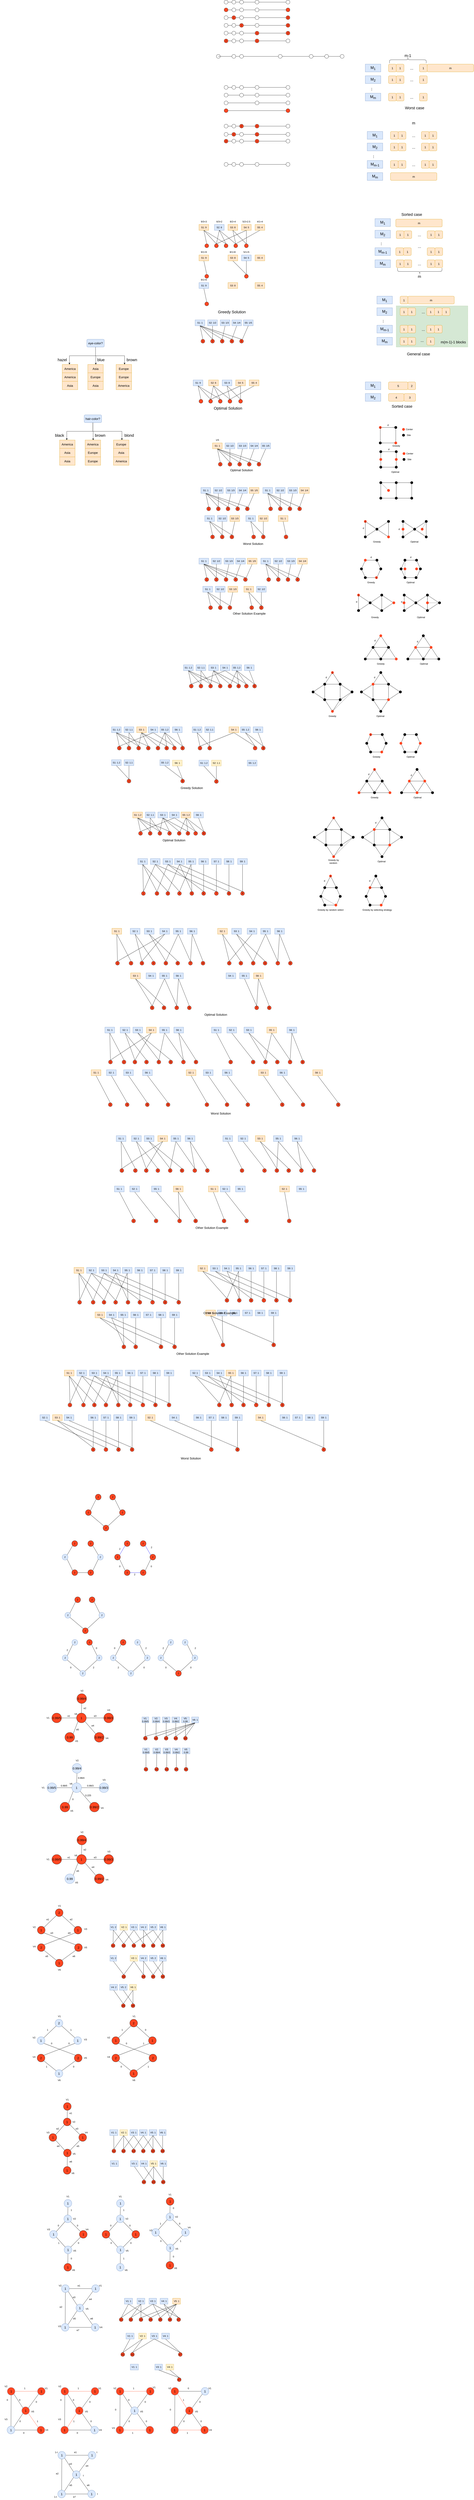 <mxfile version="24.9.2">
  <diagram name="第 1 页" id="30kG0yLj1IpBGIQbM7rz">
    <mxGraphModel dx="3488" dy="668" grid="1" gridSize="10" guides="1" tooltips="1" connect="1" arrows="1" fold="1" page="1" pageScale="1" pageWidth="827" pageHeight="1169" math="0" shadow="0">
      <root>
        <mxCell id="0" />
        <mxCell id="1" parent="0" />
        <mxCell id="sfYtHsd7cXwzudemmUbC-25" value="" style="rounded=0;whiteSpace=wrap;html=1;fillColor=#d5e8d4;strokeColor=#82b366;dashed=1;" parent="1" vertex="1">
          <mxGeometry x="280" y="1687.5" width="370" height="212.5" as="geometry" />
        </mxCell>
        <mxCell id="twsgNAlgIP2_ofCooYiz-1" value="&lt;font style=&quot;font-size: 20px;&quot;&gt;M&lt;sub&gt;1&lt;/sub&gt;&lt;/font&gt;" style="rounded=0;whiteSpace=wrap;html=1;fillColor=#dae8fc;strokeColor=#6c8ebf;" parent="1" vertex="1">
          <mxGeometry x="120" y="440" width="80" height="40" as="geometry" />
        </mxCell>
        <mxCell id="twsgNAlgIP2_ofCooYiz-3" value="&lt;font style=&quot;font-size: 15px;&quot;&gt;1&lt;/font&gt;" style="rounded=1;whiteSpace=wrap;html=1;fillColor=#ffe6cc;strokeColor=#d79b00;" parent="1" vertex="1">
          <mxGeometry x="240" y="440" width="40" height="40" as="geometry" />
        </mxCell>
        <mxCell id="twsgNAlgIP2_ofCooYiz-4" value="&lt;font style=&quot;font-size: 15px;&quot;&gt;1&lt;/font&gt;" style="rounded=1;whiteSpace=wrap;html=1;fillColor=#ffe6cc;strokeColor=#d79b00;" parent="1" vertex="1">
          <mxGeometry x="280" y="440" width="40" height="40" as="geometry" />
        </mxCell>
        <mxCell id="twsgNAlgIP2_ofCooYiz-5" value="&lt;font style=&quot;font-size: 20px;&quot;&gt;...&lt;/font&gt;" style="text;html=1;align=center;verticalAlign=middle;whiteSpace=wrap;rounded=0;" parent="1" vertex="1">
          <mxGeometry x="330" y="445" width="60" height="30" as="geometry" />
        </mxCell>
        <mxCell id="twsgNAlgIP2_ofCooYiz-6" value="&lt;font style=&quot;font-size: 15px;&quot;&gt;1&lt;/font&gt;" style="rounded=1;whiteSpace=wrap;html=1;fillColor=#ffe6cc;strokeColor=#d79b00;" parent="1" vertex="1">
          <mxGeometry x="400" y="440" width="40" height="40" as="geometry" />
        </mxCell>
        <mxCell id="twsgNAlgIP2_ofCooYiz-12" value="" style="shape=curlyBracket;whiteSpace=wrap;html=1;rounded=1;labelPosition=left;verticalLabelPosition=middle;align=right;verticalAlign=middle;rotation=90;" parent="1" vertex="1">
          <mxGeometry x="322.5" y="322.5" width="35" height="190" as="geometry" />
        </mxCell>
        <mxCell id="twsgNAlgIP2_ofCooYiz-13" value="&lt;font style=&quot;font-size: 20px;&quot;&gt;m-1&lt;/font&gt;" style="text;html=1;align=center;verticalAlign=middle;whiteSpace=wrap;rounded=0;" parent="1" vertex="1">
          <mxGeometry x="310" y="380" width="60" height="30" as="geometry" />
        </mxCell>
        <mxCell id="twsgNAlgIP2_ofCooYiz-18" value="&lt;font style=&quot;font-size: 20px;&quot;&gt;M&lt;sub&gt;2&lt;/sub&gt;&lt;/font&gt;" style="rounded=0;whiteSpace=wrap;html=1;fillColor=#dae8fc;strokeColor=#6c8ebf;" parent="1" vertex="1">
          <mxGeometry x="120" y="500" width="80" height="40" as="geometry" />
        </mxCell>
        <mxCell id="twsgNAlgIP2_ofCooYiz-23" value="&lt;font style=&quot;font-size: 20px;&quot;&gt;...&lt;/font&gt;" style="text;html=1;align=center;verticalAlign=middle;whiteSpace=wrap;rounded=0;rotation=90;" parent="1" vertex="1">
          <mxGeometry x="130" y="555" width="60" height="30" as="geometry" />
        </mxCell>
        <mxCell id="twsgNAlgIP2_ofCooYiz-24" value="&lt;font style=&quot;font-size: 20px;&quot;&gt;M&lt;sub&gt;m&lt;/sub&gt;&lt;/font&gt;" style="rounded=0;whiteSpace=wrap;html=1;fillColor=#dae8fc;strokeColor=#6c8ebf;" parent="1" vertex="1">
          <mxGeometry x="120" y="590" width="80" height="40" as="geometry" />
        </mxCell>
        <mxCell id="twsgNAlgIP2_ofCooYiz-30" value="&lt;font style=&quot;font-size: 15px;&quot;&gt;1&lt;/font&gt;" style="rounded=1;whiteSpace=wrap;html=1;fillColor=#ffe6cc;strokeColor=#d79b00;" parent="1" vertex="1">
          <mxGeometry x="240" y="500" width="40" height="40" as="geometry" />
        </mxCell>
        <mxCell id="twsgNAlgIP2_ofCooYiz-31" value="&lt;font style=&quot;font-size: 15px;&quot;&gt;1&lt;/font&gt;" style="rounded=1;whiteSpace=wrap;html=1;fillColor=#ffe6cc;strokeColor=#d79b00;" parent="1" vertex="1">
          <mxGeometry x="280" y="500" width="40" height="40" as="geometry" />
        </mxCell>
        <mxCell id="twsgNAlgIP2_ofCooYiz-32" value="&lt;font style=&quot;font-size: 20px;&quot;&gt;...&lt;/font&gt;" style="text;html=1;align=center;verticalAlign=middle;whiteSpace=wrap;rounded=0;" parent="1" vertex="1">
          <mxGeometry x="330" y="505" width="60" height="30" as="geometry" />
        </mxCell>
        <mxCell id="twsgNAlgIP2_ofCooYiz-33" value="&lt;font style=&quot;font-size: 15px;&quot;&gt;1&lt;/font&gt;" style="rounded=1;whiteSpace=wrap;html=1;fillColor=#ffe6cc;strokeColor=#d79b00;" parent="1" vertex="1">
          <mxGeometry x="400" y="500" width="40" height="40" as="geometry" />
        </mxCell>
        <mxCell id="twsgNAlgIP2_ofCooYiz-34" value="&lt;font style=&quot;font-size: 15px;&quot;&gt;1&lt;/font&gt;" style="rounded=1;whiteSpace=wrap;html=1;fillColor=#ffe6cc;strokeColor=#d79b00;" parent="1" vertex="1">
          <mxGeometry x="240" y="590" width="40" height="40" as="geometry" />
        </mxCell>
        <mxCell id="twsgNAlgIP2_ofCooYiz-35" value="&lt;font style=&quot;font-size: 15px;&quot;&gt;1&lt;/font&gt;" style="rounded=1;whiteSpace=wrap;html=1;fillColor=#ffe6cc;strokeColor=#d79b00;" parent="1" vertex="1">
          <mxGeometry x="280" y="590" width="40" height="40" as="geometry" />
        </mxCell>
        <mxCell id="twsgNAlgIP2_ofCooYiz-36" value="&lt;font style=&quot;font-size: 20px;&quot;&gt;...&lt;/font&gt;" style="text;html=1;align=center;verticalAlign=middle;whiteSpace=wrap;rounded=0;" parent="1" vertex="1">
          <mxGeometry x="330" y="595" width="60" height="30" as="geometry" />
        </mxCell>
        <mxCell id="twsgNAlgIP2_ofCooYiz-37" value="&lt;font style=&quot;font-size: 15px;&quot;&gt;1&lt;/font&gt;" style="rounded=1;whiteSpace=wrap;html=1;fillColor=#ffe6cc;strokeColor=#d79b00;" parent="1" vertex="1">
          <mxGeometry x="400" y="590" width="40" height="40" as="geometry" />
        </mxCell>
        <mxCell id="twsgNAlgIP2_ofCooYiz-38" value="&lt;font style=&quot;font-size: 20px;&quot;&gt;Worst case&lt;/font&gt;" style="text;html=1;align=center;verticalAlign=middle;whiteSpace=wrap;rounded=0;" parent="1" vertex="1">
          <mxGeometry x="310" y="650" width="130" height="30" as="geometry" />
        </mxCell>
        <mxCell id="twsgNAlgIP2_ofCooYiz-39" value="&lt;font style=&quot;font-size: 20px;&quot;&gt;M&lt;sub&gt;1&lt;/sub&gt;&lt;/font&gt;" style="rounded=0;whiteSpace=wrap;html=1;fillColor=#dae8fc;strokeColor=#6c8ebf;" parent="1" vertex="1">
          <mxGeometry x="130" y="787.5" width="80" height="40" as="geometry" />
        </mxCell>
        <mxCell id="twsgNAlgIP2_ofCooYiz-40" value="&lt;font style=&quot;font-size: 15px;&quot;&gt;1&lt;/font&gt;" style="rounded=1;whiteSpace=wrap;html=1;fillColor=#ffe6cc;strokeColor=#d79b00;" parent="1" vertex="1">
          <mxGeometry x="250" y="787.5" width="40" height="40" as="geometry" />
        </mxCell>
        <mxCell id="twsgNAlgIP2_ofCooYiz-41" value="&lt;font style=&quot;font-size: 15px;&quot;&gt;1&lt;/font&gt;" style="rounded=1;whiteSpace=wrap;html=1;fillColor=#ffe6cc;strokeColor=#d79b00;" parent="1" vertex="1">
          <mxGeometry x="290" y="787.5" width="40" height="40" as="geometry" />
        </mxCell>
        <mxCell id="twsgNAlgIP2_ofCooYiz-42" value="&lt;font style=&quot;font-size: 20px;&quot;&gt;...&lt;/font&gt;" style="text;html=1;align=center;verticalAlign=middle;whiteSpace=wrap;rounded=0;" parent="1" vertex="1">
          <mxGeometry x="340" y="792.5" width="60" height="30" as="geometry" />
        </mxCell>
        <mxCell id="twsgNAlgIP2_ofCooYiz-43" value="&lt;font style=&quot;font-size: 15px;&quot;&gt;1&lt;/font&gt;" style="rounded=1;whiteSpace=wrap;html=1;fillColor=#ffe6cc;strokeColor=#d79b00;" parent="1" vertex="1">
          <mxGeometry x="410" y="787.5" width="40" height="40" as="geometry" />
        </mxCell>
        <mxCell id="twsgNAlgIP2_ofCooYiz-44" value="" style="shape=curlyBracket;whiteSpace=wrap;html=1;rounded=1;labelPosition=left;verticalLabelPosition=middle;align=right;verticalAlign=middle;rotation=-90;" parent="1" vertex="1">
          <mxGeometry x="384" y="1395" width="35" height="230" as="geometry" />
        </mxCell>
        <mxCell id="twsgNAlgIP2_ofCooYiz-45" value="&lt;font style=&quot;font-size: 20px;&quot;&gt;m&lt;/font&gt;" style="text;html=1;align=center;verticalAlign=middle;whiteSpace=wrap;rounded=0;" parent="1" vertex="1">
          <mxGeometry x="340" y="727.5" width="60" height="30" as="geometry" />
        </mxCell>
        <mxCell id="twsgNAlgIP2_ofCooYiz-46" value="&lt;font style=&quot;font-size: 20px;&quot;&gt;M&lt;sub&gt;2&lt;/sub&gt;&lt;/font&gt;" style="rounded=0;whiteSpace=wrap;html=1;fillColor=#dae8fc;strokeColor=#6c8ebf;" parent="1" vertex="1">
          <mxGeometry x="130" y="847.5" width="80" height="40" as="geometry" />
        </mxCell>
        <mxCell id="twsgNAlgIP2_ofCooYiz-47" value="&lt;font style=&quot;font-size: 20px;&quot;&gt;...&lt;/font&gt;" style="text;html=1;align=center;verticalAlign=middle;whiteSpace=wrap;rounded=0;rotation=90;" parent="1" vertex="1">
          <mxGeometry x="140" y="902.5" width="60" height="30" as="geometry" />
        </mxCell>
        <mxCell id="twsgNAlgIP2_ofCooYiz-48" value="&lt;font style=&quot;font-size: 20px;&quot;&gt;M&lt;sub&gt;m-1&lt;/sub&gt;&lt;/font&gt;" style="rounded=0;whiteSpace=wrap;html=1;fillColor=#dae8fc;strokeColor=#6c8ebf;" parent="1" vertex="1">
          <mxGeometry x="130" y="937.5" width="80" height="40" as="geometry" />
        </mxCell>
        <mxCell id="twsgNAlgIP2_ofCooYiz-49" value="&lt;font style=&quot;font-size: 15px;&quot;&gt;m&lt;/font&gt;" style="rounded=1;whiteSpace=wrap;html=1;fillColor=#ffe6cc;strokeColor=#d79b00;" parent="1" vertex="1">
          <mxGeometry x="250" y="1000" width="240" height="40" as="geometry" />
        </mxCell>
        <mxCell id="twsgNAlgIP2_ofCooYiz-50" value="&lt;font style=&quot;font-size: 15px;&quot;&gt;1&lt;/font&gt;" style="rounded=1;whiteSpace=wrap;html=1;fillColor=#ffe6cc;strokeColor=#d79b00;" parent="1" vertex="1">
          <mxGeometry x="250" y="847.5" width="40" height="40" as="geometry" />
        </mxCell>
        <mxCell id="twsgNAlgIP2_ofCooYiz-51" value="&lt;font style=&quot;font-size: 15px;&quot;&gt;1&lt;/font&gt;" style="rounded=1;whiteSpace=wrap;html=1;fillColor=#ffe6cc;strokeColor=#d79b00;" parent="1" vertex="1">
          <mxGeometry x="290" y="847.5" width="40" height="40" as="geometry" />
        </mxCell>
        <mxCell id="twsgNAlgIP2_ofCooYiz-52" value="&lt;font style=&quot;font-size: 20px;&quot;&gt;...&lt;/font&gt;" style="text;html=1;align=center;verticalAlign=middle;whiteSpace=wrap;rounded=0;" parent="1" vertex="1">
          <mxGeometry x="340" y="852.5" width="60" height="30" as="geometry" />
        </mxCell>
        <mxCell id="twsgNAlgIP2_ofCooYiz-53" value="&lt;font style=&quot;font-size: 15px;&quot;&gt;1&lt;/font&gt;" style="rounded=1;whiteSpace=wrap;html=1;fillColor=#ffe6cc;strokeColor=#d79b00;" parent="1" vertex="1">
          <mxGeometry x="410" y="847.5" width="40" height="40" as="geometry" />
        </mxCell>
        <mxCell id="twsgNAlgIP2_ofCooYiz-54" value="&lt;font style=&quot;font-size: 15px;&quot;&gt;1&lt;/font&gt;" style="rounded=1;whiteSpace=wrap;html=1;fillColor=#ffe6cc;strokeColor=#d79b00;" parent="1" vertex="1">
          <mxGeometry x="250" y="937.5" width="40" height="40" as="geometry" />
        </mxCell>
        <mxCell id="twsgNAlgIP2_ofCooYiz-55" value="&lt;font style=&quot;font-size: 15px;&quot;&gt;1&lt;/font&gt;" style="rounded=1;whiteSpace=wrap;html=1;fillColor=#ffe6cc;strokeColor=#d79b00;" parent="1" vertex="1">
          <mxGeometry x="290" y="937.5" width="40" height="40" as="geometry" />
        </mxCell>
        <mxCell id="twsgNAlgIP2_ofCooYiz-56" value="&lt;font style=&quot;font-size: 20px;&quot;&gt;...&lt;/font&gt;" style="text;html=1;align=center;verticalAlign=middle;whiteSpace=wrap;rounded=0;" parent="1" vertex="1">
          <mxGeometry x="340" y="942.5" width="60" height="30" as="geometry" />
        </mxCell>
        <mxCell id="twsgNAlgIP2_ofCooYiz-57" value="&lt;font style=&quot;font-size: 15px;&quot;&gt;1&lt;/font&gt;" style="rounded=1;whiteSpace=wrap;html=1;fillColor=#ffe6cc;strokeColor=#d79b00;" parent="1" vertex="1">
          <mxGeometry x="410" y="937.5" width="40" height="40" as="geometry" />
        </mxCell>
        <mxCell id="twsgNAlgIP2_ofCooYiz-58" value="&lt;font style=&quot;font-size: 20px;&quot;&gt;Sorted case&lt;/font&gt;" style="text;html=1;align=center;verticalAlign=middle;whiteSpace=wrap;rounded=0;" parent="1" vertex="1">
          <mxGeometry x="295" y="1200" width="130" height="30" as="geometry" />
        </mxCell>
        <mxCell id="twsgNAlgIP2_ofCooYiz-59" value="&lt;font style=&quot;font-size: 15px;&quot;&gt;1&lt;/font&gt;" style="rounded=1;whiteSpace=wrap;html=1;fillColor=#ffe6cc;strokeColor=#d79b00;" parent="1" vertex="1">
          <mxGeometry x="450" y="787.5" width="40" height="40" as="geometry" />
        </mxCell>
        <mxCell id="twsgNAlgIP2_ofCooYiz-60" value="&lt;font style=&quot;font-size: 15px;&quot;&gt;1&lt;/font&gt;" style="rounded=1;whiteSpace=wrap;html=1;fillColor=#ffe6cc;strokeColor=#d79b00;" parent="1" vertex="1">
          <mxGeometry x="450" y="847.5" width="40" height="40" as="geometry" />
        </mxCell>
        <mxCell id="twsgNAlgIP2_ofCooYiz-61" value="&lt;font style=&quot;font-size: 15px;&quot;&gt;1&lt;/font&gt;" style="rounded=1;whiteSpace=wrap;html=1;fillColor=#ffe6cc;strokeColor=#d79b00;" parent="1" vertex="1">
          <mxGeometry x="450" y="937.5" width="40" height="40" as="geometry" />
        </mxCell>
        <mxCell id="twsgNAlgIP2_ofCooYiz-62" value="&lt;font style=&quot;font-size: 20px;&quot;&gt;M&lt;sub&gt;m&lt;/sub&gt;&lt;/font&gt;" style="rounded=0;whiteSpace=wrap;html=1;fillColor=#dae8fc;strokeColor=#6c8ebf;" parent="1" vertex="1">
          <mxGeometry x="130" y="1000" width="80" height="40" as="geometry" />
        </mxCell>
        <mxCell id="twsgNAlgIP2_ofCooYiz-69" value="&lt;font style=&quot;font-size: 15px;&quot;&gt;m&lt;/font&gt;" style="rounded=1;whiteSpace=wrap;html=1;fillColor=#ffe6cc;strokeColor=#d79b00;" parent="1" vertex="1">
          <mxGeometry x="440" y="440" width="240" height="40" as="geometry" />
        </mxCell>
        <mxCell id="_Taq2PSxl58DQVpEex5b-1" value="&lt;font style=&quot;font-size: 20px;&quot;&gt;M&lt;sub&gt;1&lt;/sub&gt;&lt;/font&gt;" style="rounded=0;whiteSpace=wrap;html=1;fillColor=#dae8fc;strokeColor=#6c8ebf;" parent="1" vertex="1">
          <mxGeometry x="170" y="1237.5" width="80" height="40" as="geometry" />
        </mxCell>
        <mxCell id="_Taq2PSxl58DQVpEex5b-8" value="&lt;font style=&quot;font-size: 20px;&quot;&gt;M&lt;sub&gt;2&lt;/sub&gt;&lt;/font&gt;" style="rounded=0;whiteSpace=wrap;html=1;fillColor=#dae8fc;strokeColor=#6c8ebf;" parent="1" vertex="1">
          <mxGeometry x="170" y="1297.5" width="80" height="40" as="geometry" />
        </mxCell>
        <mxCell id="_Taq2PSxl58DQVpEex5b-9" value="&lt;font style=&quot;font-size: 20px;&quot;&gt;...&lt;/font&gt;" style="text;html=1;align=center;verticalAlign=middle;whiteSpace=wrap;rounded=0;rotation=90;" parent="1" vertex="1">
          <mxGeometry x="180" y="1352.5" width="60" height="30" as="geometry" />
        </mxCell>
        <mxCell id="_Taq2PSxl58DQVpEex5b-10" value="&lt;font style=&quot;font-size: 20px;&quot;&gt;M&lt;sub&gt;m-1&lt;/sub&gt;&lt;/font&gt;" style="rounded=0;whiteSpace=wrap;html=1;fillColor=#dae8fc;strokeColor=#6c8ebf;" parent="1" vertex="1">
          <mxGeometry x="170" y="1387.5" width="80" height="40" as="geometry" />
        </mxCell>
        <mxCell id="_Taq2PSxl58DQVpEex5b-11" value="&lt;font style=&quot;font-size: 15px;&quot;&gt;m&lt;/font&gt;" style="rounded=1;whiteSpace=wrap;html=1;fillColor=#ffe6cc;strokeColor=#d79b00;" parent="1" vertex="1">
          <mxGeometry x="277.5" y="1240" width="240" height="40" as="geometry" />
        </mxCell>
        <mxCell id="_Taq2PSxl58DQVpEex5b-23" value="&lt;font style=&quot;font-size: 20px;&quot;&gt;M&lt;sub&gt;m&lt;/sub&gt;&lt;/font&gt;" style="rounded=0;whiteSpace=wrap;html=1;fillColor=#dae8fc;strokeColor=#6c8ebf;" parent="1" vertex="1">
          <mxGeometry x="170" y="1450" width="80" height="40" as="geometry" />
        </mxCell>
        <mxCell id="sfYtHsd7cXwzudemmUbC-1" value="&lt;font style=&quot;font-size: 20px;&quot;&gt;M&lt;sub&gt;1&lt;/sub&gt;&lt;/font&gt;" style="rounded=0;whiteSpace=wrap;html=1;fillColor=#dae8fc;strokeColor=#6c8ebf;" parent="1" vertex="1">
          <mxGeometry x="180" y="1637.5" width="80" height="40" as="geometry" />
        </mxCell>
        <mxCell id="sfYtHsd7cXwzudemmUbC-2" value="&lt;font style=&quot;font-size: 15px;&quot;&gt;1&lt;/font&gt;" style="rounded=1;whiteSpace=wrap;html=1;fillColor=#ffe6cc;strokeColor=#d79b00;" parent="1" vertex="1">
          <mxGeometry x="300" y="1637.5" width="40" height="40" as="geometry" />
        </mxCell>
        <mxCell id="sfYtHsd7cXwzudemmUbC-3" value="&lt;font style=&quot;font-size: 15px;&quot;&gt;1&lt;/font&gt;" style="rounded=1;whiteSpace=wrap;html=1;fillColor=#ffe6cc;strokeColor=#d79b00;" parent="1" vertex="1">
          <mxGeometry x="300" y="1850" width="40" height="40" as="geometry" />
        </mxCell>
        <mxCell id="sfYtHsd7cXwzudemmUbC-4" value="&lt;font style=&quot;font-size: 20px;&quot;&gt;...&lt;/font&gt;" style="text;html=1;align=center;verticalAlign=middle;whiteSpace=wrap;rounded=0;" parent="1" vertex="1">
          <mxGeometry x="384" y="1850" width="60" height="30" as="geometry" />
        </mxCell>
        <mxCell id="sfYtHsd7cXwzudemmUbC-5" value="&lt;font style=&quot;font-size: 15px;&quot;&gt;1&lt;/font&gt;" style="rounded=1;whiteSpace=wrap;html=1;fillColor=#ffe6cc;strokeColor=#d79b00;" parent="1" vertex="1">
          <mxGeometry x="340" y="1850" width="40" height="40" as="geometry" />
        </mxCell>
        <mxCell id="sfYtHsd7cXwzudemmUbC-8" value="&lt;font style=&quot;font-size: 20px;&quot;&gt;M&lt;sub&gt;2&lt;/sub&gt;&lt;/font&gt;" style="rounded=0;whiteSpace=wrap;html=1;fillColor=#dae8fc;strokeColor=#6c8ebf;" parent="1" vertex="1">
          <mxGeometry x="180" y="1697.5" width="80" height="40" as="geometry" />
        </mxCell>
        <mxCell id="sfYtHsd7cXwzudemmUbC-9" value="&lt;font style=&quot;font-size: 20px;&quot;&gt;...&lt;/font&gt;" style="text;html=1;align=center;verticalAlign=middle;whiteSpace=wrap;rounded=0;rotation=90;" parent="1" vertex="1">
          <mxGeometry x="190" y="1752.5" width="60" height="30" as="geometry" />
        </mxCell>
        <mxCell id="sfYtHsd7cXwzudemmUbC-10" value="&lt;font style=&quot;font-size: 20px;&quot;&gt;M&lt;sub&gt;m-1&lt;/sub&gt;&lt;/font&gt;" style="rounded=0;whiteSpace=wrap;html=1;fillColor=#dae8fc;strokeColor=#6c8ebf;" parent="1" vertex="1">
          <mxGeometry x="180" y="1787.5" width="80" height="40" as="geometry" />
        </mxCell>
        <mxCell id="sfYtHsd7cXwzudemmUbC-11" value="&lt;font style=&quot;font-size: 15px;&quot;&gt;m&lt;/font&gt;" style="rounded=1;whiteSpace=wrap;html=1;fillColor=#ffe6cc;strokeColor=#d79b00;" parent="1" vertex="1">
          <mxGeometry x="340" y="1637.5" width="240" height="40" as="geometry" />
        </mxCell>
        <mxCell id="sfYtHsd7cXwzudemmUbC-12" value="&lt;font style=&quot;font-size: 15px;&quot;&gt;1&lt;/font&gt;" style="rounded=1;whiteSpace=wrap;html=1;fillColor=#ffe6cc;strokeColor=#d79b00;" parent="1" vertex="1">
          <mxGeometry x="300" y="1697.5" width="40" height="40" as="geometry" />
        </mxCell>
        <mxCell id="sfYtHsd7cXwzudemmUbC-13" value="&lt;font style=&quot;font-size: 15px;&quot;&gt;1&lt;/font&gt;" style="rounded=1;whiteSpace=wrap;html=1;fillColor=#ffe6cc;strokeColor=#d79b00;" parent="1" vertex="1">
          <mxGeometry x="340" y="1697.5" width="40" height="40" as="geometry" />
        </mxCell>
        <mxCell id="sfYtHsd7cXwzudemmUbC-14" value="&lt;font style=&quot;font-size: 20px;&quot;&gt;...&lt;/font&gt;" style="text;html=1;align=center;verticalAlign=middle;whiteSpace=wrap;rounded=0;" parent="1" vertex="1">
          <mxGeometry x="390" y="1702.5" width="60" height="30" as="geometry" />
        </mxCell>
        <mxCell id="sfYtHsd7cXwzudemmUbC-15" value="&lt;font style=&quot;font-size: 15px;&quot;&gt;1&lt;/font&gt;" style="rounded=1;whiteSpace=wrap;html=1;fillColor=#ffe6cc;strokeColor=#d79b00;" parent="1" vertex="1">
          <mxGeometry x="437.5" y="1697.5" width="40" height="40" as="geometry" />
        </mxCell>
        <mxCell id="sfYtHsd7cXwzudemmUbC-16" value="&lt;font style=&quot;font-size: 15px;&quot;&gt;1&lt;/font&gt;" style="rounded=1;whiteSpace=wrap;html=1;fillColor=#ffe6cc;strokeColor=#d79b00;" parent="1" vertex="1">
          <mxGeometry x="300" y="1787.5" width="40" height="40" as="geometry" />
        </mxCell>
        <mxCell id="sfYtHsd7cXwzudemmUbC-17" value="&lt;font style=&quot;font-size: 15px;&quot;&gt;1&lt;/font&gt;" style="rounded=1;whiteSpace=wrap;html=1;fillColor=#ffe6cc;strokeColor=#d79b00;" parent="1" vertex="1">
          <mxGeometry x="340" y="1787.5" width="40" height="40" as="geometry" />
        </mxCell>
        <mxCell id="sfYtHsd7cXwzudemmUbC-18" value="&lt;font style=&quot;font-size: 20px;&quot;&gt;...&lt;/font&gt;" style="text;html=1;align=center;verticalAlign=middle;whiteSpace=wrap;rounded=0;" parent="1" vertex="1">
          <mxGeometry x="390" y="1792.5" width="60" height="30" as="geometry" />
        </mxCell>
        <mxCell id="sfYtHsd7cXwzudemmUbC-19" value="&lt;font style=&quot;font-size: 15px;&quot;&gt;1&lt;/font&gt;" style="rounded=1;whiteSpace=wrap;html=1;fillColor=#ffe6cc;strokeColor=#d79b00;" parent="1" vertex="1">
          <mxGeometry x="437.5" y="1787.5" width="40" height="40" as="geometry" />
        </mxCell>
        <mxCell id="sfYtHsd7cXwzudemmUbC-20" value="&lt;font style=&quot;font-size: 15px;&quot;&gt;1&lt;/font&gt;" style="rounded=1;whiteSpace=wrap;html=1;fillColor=#ffe6cc;strokeColor=#d79b00;" parent="1" vertex="1">
          <mxGeometry x="437.5" y="1850" width="40" height="40" as="geometry" />
        </mxCell>
        <mxCell id="sfYtHsd7cXwzudemmUbC-21" value="&lt;font style=&quot;font-size: 15px;&quot;&gt;1&lt;/font&gt;" style="rounded=1;whiteSpace=wrap;html=1;fillColor=#ffe6cc;strokeColor=#d79b00;" parent="1" vertex="1">
          <mxGeometry x="477.5" y="1697.5" width="40" height="40" as="geometry" />
        </mxCell>
        <mxCell id="sfYtHsd7cXwzudemmUbC-22" value="&lt;font style=&quot;font-size: 15px;&quot;&gt;1&lt;/font&gt;" style="rounded=1;whiteSpace=wrap;html=1;fillColor=#ffe6cc;strokeColor=#d79b00;" parent="1" vertex="1">
          <mxGeometry x="477.5" y="1787.5" width="40" height="40" as="geometry" />
        </mxCell>
        <mxCell id="sfYtHsd7cXwzudemmUbC-23" value="&lt;font style=&quot;font-size: 20px;&quot;&gt;M&lt;sub&gt;m&lt;/sub&gt;&lt;/font&gt;" style="rounded=0;whiteSpace=wrap;html=1;fillColor=#dae8fc;strokeColor=#6c8ebf;" parent="1" vertex="1">
          <mxGeometry x="180" y="1850" width="80" height="40" as="geometry" />
        </mxCell>
        <mxCell id="sfYtHsd7cXwzudemmUbC-24" value="&lt;font style=&quot;font-size: 15px;&quot;&gt;1&lt;/font&gt;" style="rounded=1;whiteSpace=wrap;html=1;fillColor=#ffe6cc;strokeColor=#d79b00;" parent="1" vertex="1">
          <mxGeometry x="517.5" y="1697.5" width="40" height="40" as="geometry" />
        </mxCell>
        <mxCell id="sfYtHsd7cXwzudemmUbC-26" value="&lt;font style=&quot;font-size: 18px;&quot;&gt;m(m-1)-1 blocks&lt;/font&gt;" style="text;html=1;align=center;verticalAlign=middle;whiteSpace=wrap;rounded=0;" parent="1" vertex="1">
          <mxGeometry x="470" y="1860" width="210" height="30" as="geometry" />
        </mxCell>
        <mxCell id="sfYtHsd7cXwzudemmUbC-27" value="&lt;font style=&quot;font-size: 20px;&quot;&gt;General case&lt;/font&gt;" style="text;html=1;align=center;verticalAlign=middle;whiteSpace=wrap;rounded=0;" parent="1" vertex="1">
          <mxGeometry x="330" y="1920" width="130" height="30" as="geometry" />
        </mxCell>
        <mxCell id="sfYtHsd7cXwzudemmUbC-28" value="&lt;font style=&quot;font-size: 20px;&quot;&gt;M&lt;sub&gt;1&lt;/sub&gt;&lt;/font&gt;" style="rounded=0;whiteSpace=wrap;html=1;fillColor=#dae8fc;strokeColor=#6c8ebf;" parent="1" vertex="1">
          <mxGeometry x="120" y="2080" width="80" height="40" as="geometry" />
        </mxCell>
        <mxCell id="sfYtHsd7cXwzudemmUbC-29" value="&lt;font style=&quot;font-size: 15px;&quot;&gt;5&lt;/font&gt;" style="rounded=1;whiteSpace=wrap;html=1;fillColor=#ffe6cc;strokeColor=#d79b00;" parent="1" vertex="1">
          <mxGeometry x="240" y="2080" width="100" height="40" as="geometry" />
        </mxCell>
        <mxCell id="sfYtHsd7cXwzudemmUbC-31" value="&lt;font style=&quot;font-size: 20px;&quot;&gt;M&lt;sub&gt;2&lt;/sub&gt;&lt;/font&gt;" style="rounded=0;whiteSpace=wrap;html=1;fillColor=#dae8fc;strokeColor=#6c8ebf;" parent="1" vertex="1">
          <mxGeometry x="120" y="2140" width="80" height="40" as="geometry" />
        </mxCell>
        <mxCell id="sfYtHsd7cXwzudemmUbC-32" value="&lt;font style=&quot;font-size: 15px;&quot;&gt;4&lt;/font&gt;" style="rounded=1;whiteSpace=wrap;html=1;fillColor=#ffe6cc;strokeColor=#d79b00;" parent="1" vertex="1">
          <mxGeometry x="240" y="2140" width="80" height="40" as="geometry" />
        </mxCell>
        <mxCell id="sfYtHsd7cXwzudemmUbC-33" value="&lt;font style=&quot;font-size: 15px;&quot;&gt;2&lt;/font&gt;" style="rounded=1;whiteSpace=wrap;html=1;fillColor=#ffe6cc;strokeColor=#d79b00;" parent="1" vertex="1">
          <mxGeometry x="340" y="2080" width="40" height="40" as="geometry" />
        </mxCell>
        <mxCell id="sfYtHsd7cXwzudemmUbC-37" value="&lt;font style=&quot;font-size: 15px;&quot;&gt;3&lt;/font&gt;" style="rounded=1;whiteSpace=wrap;html=1;fillColor=#ffe6cc;strokeColor=#d79b00;" parent="1" vertex="1">
          <mxGeometry x="320" y="2140" width="60" height="40" as="geometry" />
        </mxCell>
        <mxCell id="sfYtHsd7cXwzudemmUbC-40" value="&lt;font style=&quot;font-size: 20px;&quot;&gt;Sorted case&lt;/font&gt;" style="text;html=1;align=center;verticalAlign=middle;whiteSpace=wrap;rounded=0;" parent="1" vertex="1">
          <mxGeometry x="245" y="2190" width="130" height="30" as="geometry" />
        </mxCell>
        <mxCell id="sfYtHsd7cXwzudemmUbC-41" value="&lt;font style=&quot;font-size: 15px;&quot;&gt;1&lt;/font&gt;" style="rounded=1;whiteSpace=wrap;html=1;fillColor=#ffe6cc;strokeColor=#d79b00;" parent="1" vertex="1">
          <mxGeometry x="280" y="1300" width="40" height="40" as="geometry" />
        </mxCell>
        <mxCell id="sfYtHsd7cXwzudemmUbC-42" value="&lt;font style=&quot;font-size: 15px;&quot;&gt;1&lt;/font&gt;" style="rounded=1;whiteSpace=wrap;html=1;fillColor=#ffe6cc;strokeColor=#d79b00;" parent="1" vertex="1">
          <mxGeometry x="320" y="1300" width="40" height="40" as="geometry" />
        </mxCell>
        <mxCell id="sfYtHsd7cXwzudemmUbC-43" value="&lt;font style=&quot;font-size: 20px;&quot;&gt;...&lt;/font&gt;" style="text;html=1;align=center;verticalAlign=middle;whiteSpace=wrap;rounded=0;" parent="1" vertex="1">
          <mxGeometry x="370" y="1305" width="60" height="30" as="geometry" />
        </mxCell>
        <mxCell id="sfYtHsd7cXwzudemmUbC-44" value="&lt;font style=&quot;font-size: 15px;&quot;&gt;1&lt;/font&gt;" style="rounded=1;whiteSpace=wrap;html=1;fillColor=#ffe6cc;strokeColor=#d79b00;" parent="1" vertex="1">
          <mxGeometry x="440" y="1300" width="40" height="40" as="geometry" />
        </mxCell>
        <mxCell id="sfYtHsd7cXwzudemmUbC-47" value="&lt;font style=&quot;font-size: 15px;&quot;&gt;1&lt;/font&gt;" style="rounded=1;whiteSpace=wrap;html=1;fillColor=#ffe6cc;strokeColor=#d79b00;" parent="1" vertex="1">
          <mxGeometry x="277.5" y="1387.5" width="40" height="40" as="geometry" />
        </mxCell>
        <mxCell id="sfYtHsd7cXwzudemmUbC-48" value="&lt;font style=&quot;font-size: 15px;&quot;&gt;1&lt;/font&gt;" style="rounded=1;whiteSpace=wrap;html=1;fillColor=#ffe6cc;strokeColor=#d79b00;" parent="1" vertex="1">
          <mxGeometry x="317.5" y="1387.5" width="40" height="40" as="geometry" />
        </mxCell>
        <mxCell id="sfYtHsd7cXwzudemmUbC-49" value="&lt;font style=&quot;font-size: 20px;&quot;&gt;...&lt;/font&gt;" style="text;html=1;align=center;verticalAlign=middle;whiteSpace=wrap;rounded=0;" parent="1" vertex="1">
          <mxGeometry x="370" y="1365" width="60" height="30" as="geometry" />
        </mxCell>
        <mxCell id="sfYtHsd7cXwzudemmUbC-50" value="&lt;font style=&quot;font-size: 15px;&quot;&gt;1&lt;/font&gt;" style="rounded=1;whiteSpace=wrap;html=1;fillColor=#ffe6cc;strokeColor=#d79b00;" parent="1" vertex="1">
          <mxGeometry x="440" y="1387.5" width="40" height="40" as="geometry" />
        </mxCell>
        <mxCell id="sfYtHsd7cXwzudemmUbC-51" value="&lt;font style=&quot;font-size: 15px;&quot;&gt;1&lt;/font&gt;" style="rounded=1;whiteSpace=wrap;html=1;fillColor=#ffe6cc;strokeColor=#d79b00;" parent="1" vertex="1">
          <mxGeometry x="280" y="1450" width="40" height="40" as="geometry" />
        </mxCell>
        <mxCell id="sfYtHsd7cXwzudemmUbC-52" value="&lt;font style=&quot;font-size: 15px;&quot;&gt;1&lt;/font&gt;" style="rounded=1;whiteSpace=wrap;html=1;fillColor=#ffe6cc;strokeColor=#d79b00;" parent="1" vertex="1">
          <mxGeometry x="320" y="1450" width="40" height="40" as="geometry" />
        </mxCell>
        <mxCell id="sfYtHsd7cXwzudemmUbC-53" value="&lt;font style=&quot;font-size: 20px;&quot;&gt;...&lt;/font&gt;" style="text;html=1;align=center;verticalAlign=middle;whiteSpace=wrap;rounded=0;" parent="1" vertex="1">
          <mxGeometry x="370" y="1455" width="60" height="30" as="geometry" />
        </mxCell>
        <mxCell id="sfYtHsd7cXwzudemmUbC-54" value="&lt;font style=&quot;font-size: 15px;&quot;&gt;1&lt;/font&gt;" style="rounded=1;whiteSpace=wrap;html=1;fillColor=#ffe6cc;strokeColor=#d79b00;" parent="1" vertex="1">
          <mxGeometry x="440" y="1450" width="40" height="40" as="geometry" />
        </mxCell>
        <mxCell id="sfYtHsd7cXwzudemmUbC-55" value="&lt;font style=&quot;font-size: 15px;&quot;&gt;1&lt;/font&gt;" style="rounded=1;whiteSpace=wrap;html=1;fillColor=#ffe6cc;strokeColor=#d79b00;" parent="1" vertex="1">
          <mxGeometry x="480" y="1300" width="40" height="40" as="geometry" />
        </mxCell>
        <mxCell id="sfYtHsd7cXwzudemmUbC-56" value="&lt;font style=&quot;font-size: 15px;&quot;&gt;1&lt;/font&gt;" style="rounded=1;whiteSpace=wrap;html=1;fillColor=#ffe6cc;strokeColor=#d79b00;" parent="1" vertex="1">
          <mxGeometry x="480" y="1387.5" width="40" height="40" as="geometry" />
        </mxCell>
        <mxCell id="sfYtHsd7cXwzudemmUbC-57" value="&lt;font style=&quot;font-size: 15px;&quot;&gt;1&lt;/font&gt;" style="rounded=1;whiteSpace=wrap;html=1;fillColor=#ffe6cc;strokeColor=#d79b00;" parent="1" vertex="1">
          <mxGeometry x="480" y="1450" width="40" height="40" as="geometry" />
        </mxCell>
        <mxCell id="sfYtHsd7cXwzudemmUbC-58" value="&lt;font style=&quot;font-size: 20px;&quot;&gt;m&lt;/font&gt;" style="text;html=1;align=center;verticalAlign=middle;whiteSpace=wrap;rounded=0;" parent="1" vertex="1">
          <mxGeometry x="370" y="1520" width="60" height="30" as="geometry" />
        </mxCell>
        <mxCell id="LWg1S1FY89Xe3MqlOZJt-3" value="" style="whiteSpace=wrap;html=1;aspect=fixed;" parent="1" vertex="1">
          <mxGeometry x="200" y="2440" width="80" height="80" as="geometry" />
        </mxCell>
        <mxCell id="LWg1S1FY89Xe3MqlOZJt-4" value="" style="shape=waypoint;sketch=0;fillStyle=solid;size=6;pointerEvents=1;points=[];fillColor=none;resizable=0;rotatable=0;perimeter=centerPerimeter;snapToPoint=1;strokeWidth=5;" parent="1" vertex="1">
          <mxGeometry x="190" y="2430" width="20" height="20" as="geometry" />
        </mxCell>
        <mxCell id="LWg1S1FY89Xe3MqlOZJt-5" value="" style="shape=waypoint;sketch=0;fillStyle=solid;size=6;pointerEvents=1;points=[];fillColor=none;resizable=0;rotatable=0;perimeter=centerPerimeter;snapToPoint=1;strokeWidth=5;" parent="1" vertex="1">
          <mxGeometry x="270" y="2430" width="20" height="20" as="geometry" />
        </mxCell>
        <mxCell id="LWg1S1FY89Xe3MqlOZJt-6" value="" style="shape=waypoint;sketch=0;fillStyle=solid;size=6;pointerEvents=1;points=[];fillColor=none;resizable=0;rotatable=0;perimeter=centerPerimeter;snapToPoint=1;strokeWidth=5;" parent="1" vertex="1">
          <mxGeometry x="190" y="2510" width="20" height="20" as="geometry" />
        </mxCell>
        <mxCell id="LWg1S1FY89Xe3MqlOZJt-7" value="" style="shape=waypoint;sketch=0;fillStyle=solid;size=6;pointerEvents=1;points=[];fillColor=none;resizable=0;rotatable=0;perimeter=centerPerimeter;snapToPoint=1;strokeWidth=5;" parent="1" vertex="1">
          <mxGeometry x="270" y="2510" width="20" height="20" as="geometry" />
        </mxCell>
        <mxCell id="LWg1S1FY89Xe3MqlOZJt-9" value="" style="shape=waypoint;sketch=0;fillStyle=solid;size=6;pointerEvents=1;points=[];fillColor=none;resizable=0;rotatable=0;perimeter=centerPerimeter;snapToPoint=1;strokeWidth=5;strokeColor=#FF4621;" parent="1" vertex="1">
          <mxGeometry x="190" y="2470" width="20" height="20" as="geometry" />
        </mxCell>
        <mxCell id="LWg1S1FY89Xe3MqlOZJt-10" value="" style="shape=waypoint;sketch=0;fillStyle=solid;size=6;pointerEvents=1;points=[];fillColor=none;resizable=0;rotatable=0;perimeter=centerPerimeter;snapToPoint=1;strokeWidth=5;strokeColor=#FF4621;" parent="1" vertex="1">
          <mxGeometry x="270" y="2470" width="20" height="20" as="geometry" />
        </mxCell>
        <mxCell id="LWg1S1FY89Xe3MqlOZJt-11" value="" style="shape=waypoint;sketch=0;fillStyle=solid;size=6;pointerEvents=1;points=[];fillColor=none;resizable=0;rotatable=0;perimeter=centerPerimeter;snapToPoint=1;strokeWidth=5;strokeColor=#FF4621;" parent="1" vertex="1">
          <mxGeometry x="310" y="2440" width="20" height="20" as="geometry" />
        </mxCell>
        <mxCell id="LWg1S1FY89Xe3MqlOZJt-12" value="Center" style="text;html=1;align=center;verticalAlign=middle;whiteSpace=wrap;rounded=0;" parent="1" vertex="1">
          <mxGeometry x="320" y="2435" width="60" height="30" as="geometry" />
        </mxCell>
        <mxCell id="LWg1S1FY89Xe3MqlOZJt-13" value="" style="shape=waypoint;sketch=0;fillStyle=solid;size=6;pointerEvents=1;points=[];fillColor=none;resizable=0;rotatable=0;perimeter=centerPerimeter;snapToPoint=1;strokeWidth=5;" parent="1" vertex="1">
          <mxGeometry x="310" y="2470" width="20" height="20" as="geometry" />
        </mxCell>
        <mxCell id="LWg1S1FY89Xe3MqlOZJt-14" value="Site" style="text;html=1;align=center;verticalAlign=middle;whiteSpace=wrap;rounded=0;" parent="1" vertex="1">
          <mxGeometry x="317.5" y="2465" width="60" height="30" as="geometry" />
        </mxCell>
        <mxCell id="LWg1S1FY89Xe3MqlOZJt-15" value="Optimal" style="text;html=1;align=center;verticalAlign=middle;whiteSpace=wrap;rounded=0;" parent="1" vertex="1">
          <mxGeometry x="245" y="2530" width="60" height="30" as="geometry" />
        </mxCell>
        <mxCell id="LWg1S1FY89Xe3MqlOZJt-16" value="" style="whiteSpace=wrap;html=1;aspect=fixed;" parent="1" vertex="1">
          <mxGeometry x="197.5" y="2315" width="80" height="80" as="geometry" />
        </mxCell>
        <mxCell id="LWg1S1FY89Xe3MqlOZJt-17" value="1" style="shape=waypoint;sketch=0;fillStyle=solid;size=6;pointerEvents=1;points=[];fillColor=none;resizable=0;rotatable=0;perimeter=centerPerimeter;snapToPoint=1;strokeWidth=5;strokeColor=#FF4621;" parent="1" vertex="1">
          <mxGeometry x="187.5" y="2305" width="20" height="20" as="geometry" />
        </mxCell>
        <mxCell id="LWg1S1FY89Xe3MqlOZJt-18" value="" style="shape=waypoint;sketch=0;fillStyle=solid;size=6;pointerEvents=1;points=[];fillColor=none;resizable=0;rotatable=0;perimeter=centerPerimeter;snapToPoint=1;strokeWidth=5;" parent="1" vertex="1">
          <mxGeometry x="267.5" y="2305" width="20" height="20" as="geometry" />
        </mxCell>
        <mxCell id="LWg1S1FY89Xe3MqlOZJt-19" value="" style="shape=waypoint;sketch=0;fillStyle=solid;size=6;pointerEvents=1;points=[];fillColor=none;resizable=0;rotatable=0;perimeter=centerPerimeter;snapToPoint=1;strokeWidth=5;" parent="1" vertex="1">
          <mxGeometry x="187.5" y="2385" width="20" height="20" as="geometry" />
        </mxCell>
        <mxCell id="LWg1S1FY89Xe3MqlOZJt-20" value="" style="shape=waypoint;sketch=0;fillStyle=solid;size=6;pointerEvents=1;points=[];fillColor=none;resizable=0;rotatable=0;perimeter=centerPerimeter;snapToPoint=1;strokeWidth=5;strokeColor=#FF4621;" parent="1" vertex="1">
          <mxGeometry x="267.5" y="2385" width="20" height="20" as="geometry" />
        </mxCell>
        <mxCell id="LWg1S1FY89Xe3MqlOZJt-23" value="" style="shape=waypoint;sketch=0;fillStyle=solid;size=6;pointerEvents=1;points=[];fillColor=none;resizable=0;rotatable=0;perimeter=centerPerimeter;snapToPoint=1;strokeWidth=5;strokeColor=#FF4621;" parent="1" vertex="1">
          <mxGeometry x="307.5" y="2315" width="20" height="20" as="geometry" />
        </mxCell>
        <mxCell id="LWg1S1FY89Xe3MqlOZJt-24" value="Center" style="text;html=1;align=center;verticalAlign=middle;whiteSpace=wrap;rounded=0;" parent="1" vertex="1">
          <mxGeometry x="317.5" y="2310" width="60" height="30" as="geometry" />
        </mxCell>
        <mxCell id="LWg1S1FY89Xe3MqlOZJt-25" value="" style="shape=waypoint;sketch=0;fillStyle=solid;size=6;pointerEvents=1;points=[];fillColor=none;resizable=0;rotatable=0;perimeter=centerPerimeter;snapToPoint=1;strokeWidth=5;" parent="1" vertex="1">
          <mxGeometry x="307.5" y="2345" width="20" height="20" as="geometry" />
        </mxCell>
        <mxCell id="LWg1S1FY89Xe3MqlOZJt-26" value="Site" style="text;html=1;align=center;verticalAlign=middle;whiteSpace=wrap;rounded=0;" parent="1" vertex="1">
          <mxGeometry x="315" y="2340" width="60" height="30" as="geometry" />
        </mxCell>
        <mxCell id="LWg1S1FY89Xe3MqlOZJt-27" value="Greedy" style="text;html=1;align=center;verticalAlign=middle;whiteSpace=wrap;rounded=0;" parent="1" vertex="1">
          <mxGeometry x="250" y="2395" width="60" height="30" as="geometry" />
        </mxCell>
        <mxCell id="LWg1S1FY89Xe3MqlOZJt-30" value="d" style="text;html=1;align=center;verticalAlign=middle;whiteSpace=wrap;rounded=0;" parent="1" vertex="1">
          <mxGeometry x="211.25" y="2295" width="52.5" height="15" as="geometry" />
        </mxCell>
        <mxCell id="LWg1S1FY89Xe3MqlOZJt-31" value="d" style="text;html=1;align=center;verticalAlign=middle;whiteSpace=wrap;rounded=0;" parent="1" vertex="1">
          <mxGeometry x="215" y="2420" width="52.5" height="15" as="geometry" />
        </mxCell>
        <mxCell id="LWg1S1FY89Xe3MqlOZJt-36" value="" style="whiteSpace=wrap;html=1;aspect=fixed;" parent="1" vertex="1">
          <mxGeometry x="200" y="2600" width="80" height="80" as="geometry" />
        </mxCell>
        <mxCell id="LWg1S1FY89Xe3MqlOZJt-37" value="" style="shape=waypoint;sketch=0;fillStyle=solid;size=6;pointerEvents=1;points=[];fillColor=none;resizable=0;rotatable=0;perimeter=centerPerimeter;snapToPoint=1;strokeWidth=5;strokeColor=#000000;" parent="1" vertex="1">
          <mxGeometry x="190" y="2590" width="20" height="20" as="geometry" />
        </mxCell>
        <mxCell id="LWg1S1FY89Xe3MqlOZJt-39" value="" style="shape=waypoint;sketch=0;fillStyle=solid;size=6;pointerEvents=1;points=[];fillColor=none;resizable=0;rotatable=0;perimeter=centerPerimeter;snapToPoint=1;strokeWidth=5;" parent="1" vertex="1">
          <mxGeometry x="190" y="2670" width="20" height="20" as="geometry" />
        </mxCell>
        <mxCell id="LWg1S1FY89Xe3MqlOZJt-41" value="" style="whiteSpace=wrap;html=1;aspect=fixed;" parent="1" vertex="1">
          <mxGeometry x="280" y="2600" width="80" height="80" as="geometry" />
        </mxCell>
        <mxCell id="LWg1S1FY89Xe3MqlOZJt-38" value="" style="shape=waypoint;sketch=0;fillStyle=solid;size=6;pointerEvents=1;points=[];fillColor=none;resizable=0;rotatable=0;perimeter=centerPerimeter;snapToPoint=1;strokeWidth=5;" parent="1" vertex="1">
          <mxGeometry x="270" y="2590" width="20" height="20" as="geometry" />
        </mxCell>
        <mxCell id="LWg1S1FY89Xe3MqlOZJt-40" value="" style="shape=waypoint;sketch=0;fillStyle=solid;size=6;pointerEvents=1;points=[];fillColor=none;resizable=0;rotatable=0;perimeter=centerPerimeter;snapToPoint=1;strokeWidth=5;strokeColor=#000000;" parent="1" vertex="1">
          <mxGeometry x="270" y="2670" width="20" height="20" as="geometry" />
        </mxCell>
        <mxCell id="LWg1S1FY89Xe3MqlOZJt-42" value="" style="shape=waypoint;sketch=0;fillStyle=solid;size=6;pointerEvents=1;points=[];fillColor=none;resizable=0;rotatable=0;perimeter=centerPerimeter;snapToPoint=1;strokeWidth=5;" parent="1" vertex="1">
          <mxGeometry x="350" y="2590" width="20" height="20" as="geometry" />
        </mxCell>
        <mxCell id="LWg1S1FY89Xe3MqlOZJt-43" value="" style="shape=waypoint;sketch=0;fillStyle=solid;size=6;pointerEvents=1;points=[];fillColor=none;resizable=0;rotatable=0;perimeter=centerPerimeter;snapToPoint=1;strokeWidth=5;strokeColor=#000000;" parent="1" vertex="1">
          <mxGeometry x="350" y="2670" width="20" height="20" as="geometry" />
        </mxCell>
        <mxCell id="LWg1S1FY89Xe3MqlOZJt-47" style="rounded=0;orthogonalLoop=1;jettySize=auto;html=1;entryX=0;entryY=0;entryDx=0;entryDy=0;endArrow=none;endFill=0;dashed=1;" parent="1" source="LWg1S1FY89Xe3MqlOZJt-46" target="LWg1S1FY89Xe3MqlOZJt-36" edge="1">
          <mxGeometry relative="1" as="geometry" />
        </mxCell>
        <mxCell id="LWg1S1FY89Xe3MqlOZJt-46" value="" style="shape=waypoint;sketch=0;fillStyle=solid;size=6;pointerEvents=1;points=[];fillColor=none;resizable=0;rotatable=0;perimeter=centerPerimeter;snapToPoint=1;strokeWidth=5;strokeColor=#FF4621;" parent="1" vertex="1">
          <mxGeometry x="230" y="2630" width="20" height="20" as="geometry" />
        </mxCell>
        <mxCell id="LWg1S1FY89Xe3MqlOZJt-48" value="" style="triangle;whiteSpace=wrap;html=1;" parent="1" vertex="1">
          <mxGeometry x="120" y="2800" width="60" height="80" as="geometry" />
        </mxCell>
        <mxCell id="LWg1S1FY89Xe3MqlOZJt-49" value="" style="triangle;whiteSpace=wrap;html=1;rotation=-180;" parent="1" vertex="1">
          <mxGeometry x="180" y="2800" width="60" height="80" as="geometry" />
        </mxCell>
        <mxCell id="LWg1S1FY89Xe3MqlOZJt-51" value="1" style="shape=waypoint;sketch=0;fillStyle=solid;size=6;pointerEvents=1;points=[];fillColor=none;resizable=0;rotatable=0;perimeter=centerPerimeter;snapToPoint=1;strokeWidth=5;strokeColor=#FF4621;" parent="1" vertex="1">
          <mxGeometry x="110" y="2790" width="20" height="20" as="geometry" />
        </mxCell>
        <mxCell id="LWg1S1FY89Xe3MqlOZJt-52" value="" style="shape=waypoint;sketch=0;fillStyle=solid;size=6;pointerEvents=1;points=[];fillColor=none;resizable=0;rotatable=0;perimeter=centerPerimeter;snapToPoint=1;strokeWidth=5;" parent="1" vertex="1">
          <mxGeometry x="110" y="2870" width="20" height="20" as="geometry" />
        </mxCell>
        <mxCell id="LWg1S1FY89Xe3MqlOZJt-53" value="" style="shape=waypoint;sketch=0;fillStyle=solid;size=6;pointerEvents=1;points=[];fillColor=none;resizable=0;rotatable=0;perimeter=centerPerimeter;snapToPoint=1;strokeWidth=5;" parent="1" vertex="1">
          <mxGeometry x="170" y="2830" width="20" height="20" as="geometry" />
        </mxCell>
        <mxCell id="LWg1S1FY89Xe3MqlOZJt-54" value="" style="shape=waypoint;sketch=0;fillStyle=solid;size=6;pointerEvents=1;points=[];fillColor=none;resizable=0;rotatable=0;perimeter=centerPerimeter;snapToPoint=1;strokeWidth=5;" parent="1" vertex="1">
          <mxGeometry x="230" y="2790" width="20" height="20" as="geometry" />
        </mxCell>
        <mxCell id="LWg1S1FY89Xe3MqlOZJt-55" value="" style="shape=waypoint;sketch=0;fillStyle=solid;size=6;pointerEvents=1;points=[];fillColor=none;resizable=0;rotatable=0;perimeter=centerPerimeter;snapToPoint=1;strokeWidth=5;strokeColor=#FF4621;" parent="1" vertex="1">
          <mxGeometry x="230" y="2870" width="20" height="20" as="geometry" />
        </mxCell>
        <mxCell id="LWg1S1FY89Xe3MqlOZJt-56" value="Greedy" style="text;html=1;align=center;verticalAlign=middle;whiteSpace=wrap;rounded=0;" parent="1" vertex="1">
          <mxGeometry x="150" y="2890" width="60" height="30" as="geometry" />
        </mxCell>
        <mxCell id="LWg1S1FY89Xe3MqlOZJt-57" value="" style="triangle;whiteSpace=wrap;html=1;" parent="1" vertex="1">
          <mxGeometry x="315" y="2800" width="60" height="80" as="geometry" />
        </mxCell>
        <mxCell id="LWg1S1FY89Xe3MqlOZJt-58" value="" style="triangle;whiteSpace=wrap;html=1;rotation=-180;" parent="1" vertex="1">
          <mxGeometry x="375" y="2800" width="60" height="80" as="geometry" />
        </mxCell>
        <mxCell id="LWg1S1FY89Xe3MqlOZJt-59" value="" style="shape=waypoint;sketch=0;fillStyle=solid;size=6;pointerEvents=1;points=[];fillColor=none;resizable=0;rotatable=0;perimeter=centerPerimeter;snapToPoint=1;strokeWidth=5;strokeColor=#000000;" parent="1" vertex="1">
          <mxGeometry x="305" y="2790" width="20" height="20" as="geometry" />
        </mxCell>
        <mxCell id="LWg1S1FY89Xe3MqlOZJt-60" value="" style="shape=waypoint;sketch=0;fillStyle=solid;size=6;pointerEvents=1;points=[];fillColor=none;resizable=0;rotatable=0;perimeter=centerPerimeter;snapToPoint=1;strokeWidth=5;" parent="1" vertex="1">
          <mxGeometry x="305" y="2870" width="20" height="20" as="geometry" />
        </mxCell>
        <mxCell id="LWg1S1FY89Xe3MqlOZJt-61" value="" style="shape=waypoint;sketch=0;fillStyle=solid;size=6;pointerEvents=1;points=[];fillColor=none;resizable=0;rotatable=0;perimeter=centerPerimeter;snapToPoint=1;strokeWidth=5;" parent="1" vertex="1">
          <mxGeometry x="365" y="2830" width="20" height="20" as="geometry" />
        </mxCell>
        <mxCell id="LWg1S1FY89Xe3MqlOZJt-62" value="" style="shape=waypoint;sketch=0;fillStyle=solid;size=6;pointerEvents=1;points=[];fillColor=none;resizable=0;rotatable=0;perimeter=centerPerimeter;snapToPoint=1;strokeWidth=5;" parent="1" vertex="1">
          <mxGeometry x="425" y="2790" width="20" height="20" as="geometry" />
        </mxCell>
        <mxCell id="LWg1S1FY89Xe3MqlOZJt-63" value="" style="shape=waypoint;sketch=0;fillStyle=solid;size=6;pointerEvents=1;points=[];fillColor=none;resizable=0;rotatable=0;perimeter=centerPerimeter;snapToPoint=1;strokeWidth=5;strokeColor=#000000;" parent="1" vertex="1">
          <mxGeometry x="425" y="2870" width="20" height="20" as="geometry" />
        </mxCell>
        <mxCell id="LWg1S1FY89Xe3MqlOZJt-64" value="d" style="text;html=1;align=center;verticalAlign=middle;whiteSpace=wrap;rounded=0;" parent="1" vertex="1">
          <mxGeometry x="80" y="2820" width="60" height="30" as="geometry" />
        </mxCell>
        <mxCell id="LWg1S1FY89Xe3MqlOZJt-66" value="" style="shape=waypoint;sketch=0;fillStyle=solid;size=6;pointerEvents=1;points=[];fillColor=none;resizable=0;rotatable=0;perimeter=centerPerimeter;snapToPoint=1;strokeWidth=5;strokeColor=#FF4621;" parent="1" vertex="1">
          <mxGeometry x="404" y="2830" width="20" height="20" as="geometry" />
        </mxCell>
        <mxCell id="LWg1S1FY89Xe3MqlOZJt-67" value="" style="shape=waypoint;sketch=0;fillStyle=solid;size=6;pointerEvents=1;points=[];fillColor=none;resizable=0;rotatable=0;perimeter=centerPerimeter;snapToPoint=1;strokeWidth=5;strokeColor=#FF4621;" parent="1" vertex="1">
          <mxGeometry x="305" y="2830" width="20" height="20" as="geometry" />
        </mxCell>
        <mxCell id="LWg1S1FY89Xe3MqlOZJt-68" style="rounded=0;orthogonalLoop=1;jettySize=auto;html=1;entryX=0.517;entryY=0.162;entryDx=0;entryDy=0;entryPerimeter=0;dashed=1;endArrow=none;endFill=0;" parent="1" source="LWg1S1FY89Xe3MqlOZJt-66" target="LWg1S1FY89Xe3MqlOZJt-62" edge="1">
          <mxGeometry relative="1" as="geometry" />
        </mxCell>
        <mxCell id="LWg1S1FY89Xe3MqlOZJt-69" value="Optimal" style="text;html=1;align=center;verticalAlign=middle;whiteSpace=wrap;rounded=0;" parent="1" vertex="1">
          <mxGeometry x="344" y="2890" width="60" height="30" as="geometry" />
        </mxCell>
        <mxCell id="LWg1S1FY89Xe3MqlOZJt-70" value="d" style="text;html=1;align=center;verticalAlign=middle;whiteSpace=wrap;rounded=0;" parent="1" vertex="1">
          <mxGeometry x="265" y="2825" width="60" height="30" as="geometry" />
        </mxCell>
        <mxCell id="LWg1S1FY89Xe3MqlOZJt-92" value="" style="shape=hexagon;perimeter=hexagonPerimeter2;whiteSpace=wrap;html=1;fixedSize=1;" parent="1" vertex="1">
          <mxGeometry x="100" y="3000" width="100" height="90" as="geometry" />
        </mxCell>
        <mxCell id="LWg1S1FY89Xe3MqlOZJt-95" value="" style="shape=waypoint;sketch=0;fillStyle=solid;size=6;pointerEvents=1;points=[];fillColor=none;resizable=0;rotatable=0;perimeter=centerPerimeter;snapToPoint=1;strokeWidth=5;strokeColor=#FF4621;" parent="1" vertex="1">
          <mxGeometry x="110" y="2990" width="20" height="20" as="geometry" />
        </mxCell>
        <mxCell id="LWg1S1FY89Xe3MqlOZJt-96" value="" style="shape=waypoint;sketch=0;fillStyle=solid;size=6;pointerEvents=1;points=[];fillColor=none;resizable=0;rotatable=0;perimeter=centerPerimeter;snapToPoint=1;strokeWidth=5;" parent="1" vertex="1">
          <mxGeometry x="170" y="2990" width="20" height="20" as="geometry" />
        </mxCell>
        <mxCell id="LWg1S1FY89Xe3MqlOZJt-97" value="" style="shape=waypoint;sketch=0;fillStyle=solid;size=6;pointerEvents=1;points=[];fillColor=none;resizable=0;rotatable=0;perimeter=centerPerimeter;snapToPoint=1;strokeWidth=5;" parent="1" vertex="1">
          <mxGeometry x="90" y="3035" width="20" height="20" as="geometry" />
        </mxCell>
        <mxCell id="LWg1S1FY89Xe3MqlOZJt-98" value="" style="shape=waypoint;sketch=0;fillStyle=solid;size=6;pointerEvents=1;points=[];fillColor=none;resizable=0;rotatable=0;perimeter=centerPerimeter;snapToPoint=1;strokeWidth=5;" parent="1" vertex="1">
          <mxGeometry x="110" y="3080" width="20" height="20" as="geometry" />
        </mxCell>
        <mxCell id="LWg1S1FY89Xe3MqlOZJt-99" value="1" style="shape=waypoint;sketch=0;fillStyle=solid;size=6;pointerEvents=1;points=[];fillColor=none;resizable=0;rotatable=0;perimeter=centerPerimeter;snapToPoint=1;strokeWidth=5;strokeColor=#FF4621;" parent="1" vertex="1">
          <mxGeometry x="167.5" y="3080" width="20" height="20" as="geometry" />
        </mxCell>
        <mxCell id="LWg1S1FY89Xe3MqlOZJt-100" value="" style="shape=waypoint;sketch=0;fillStyle=solid;size=6;pointerEvents=1;points=[];fillColor=none;resizable=0;rotatable=0;perimeter=centerPerimeter;snapToPoint=1;strokeWidth=5;" parent="1" vertex="1">
          <mxGeometry x="190" y="3035" width="20" height="20" as="geometry" />
        </mxCell>
        <mxCell id="LWg1S1FY89Xe3MqlOZJt-101" value="Greedy" style="text;html=1;align=center;verticalAlign=middle;whiteSpace=wrap;rounded=0;" parent="1" vertex="1">
          <mxGeometry x="120" y="3100" width="60" height="30" as="geometry" />
        </mxCell>
        <mxCell id="LWg1S1FY89Xe3MqlOZJt-102" value="d" style="text;html=1;align=center;verticalAlign=middle;whiteSpace=wrap;rounded=0;" parent="1" vertex="1">
          <mxGeometry x="120" y="2970" width="60" height="30" as="geometry" />
        </mxCell>
        <mxCell id="LWg1S1FY89Xe3MqlOZJt-103" value="" style="shape=hexagon;perimeter=hexagonPerimeter2;whiteSpace=wrap;html=1;fixedSize=1;" parent="1" vertex="1">
          <mxGeometry x="305" y="3000" width="100" height="90" as="geometry" />
        </mxCell>
        <mxCell id="LWg1S1FY89Xe3MqlOZJt-104" value="" style="shape=waypoint;sketch=0;fillStyle=solid;size=6;pointerEvents=1;points=[];fillColor=none;resizable=0;rotatable=0;perimeter=centerPerimeter;snapToPoint=1;strokeWidth=5;strokeColor=#000000;" parent="1" vertex="1">
          <mxGeometry x="315" y="2990" width="20" height="20" as="geometry" />
        </mxCell>
        <mxCell id="LWg1S1FY89Xe3MqlOZJt-105" value="" style="shape=waypoint;sketch=0;fillStyle=solid;size=6;pointerEvents=1;points=[];fillColor=none;resizable=0;rotatable=0;perimeter=centerPerimeter;snapToPoint=1;strokeWidth=5;" parent="1" vertex="1">
          <mxGeometry x="375" y="2990" width="20" height="20" as="geometry" />
        </mxCell>
        <mxCell id="LWg1S1FY89Xe3MqlOZJt-116" style="rounded=0;orthogonalLoop=1;jettySize=auto;html=1;dashed=1;endArrow=none;endFill=0;" parent="1" source="LWg1S1FY89Xe3MqlOZJt-106" target="LWg1S1FY89Xe3MqlOZJt-112" edge="1">
          <mxGeometry relative="1" as="geometry" />
        </mxCell>
        <mxCell id="LWg1S1FY89Xe3MqlOZJt-106" value="" style="shape=waypoint;sketch=0;fillStyle=solid;size=6;pointerEvents=1;points=[];fillColor=none;resizable=0;rotatable=0;perimeter=centerPerimeter;snapToPoint=1;strokeWidth=5;" parent="1" vertex="1">
          <mxGeometry x="295" y="3035" width="20" height="20" as="geometry" />
        </mxCell>
        <mxCell id="LWg1S1FY89Xe3MqlOZJt-115" style="rounded=0;orthogonalLoop=1;jettySize=auto;html=1;endArrow=none;endFill=0;dashed=1;" parent="1" source="LWg1S1FY89Xe3MqlOZJt-107" target="LWg1S1FY89Xe3MqlOZJt-112" edge="1">
          <mxGeometry relative="1" as="geometry" />
        </mxCell>
        <mxCell id="LWg1S1FY89Xe3MqlOZJt-107" value="" style="shape=waypoint;sketch=0;fillStyle=solid;size=6;pointerEvents=1;points=[];fillColor=none;resizable=0;rotatable=0;perimeter=centerPerimeter;snapToPoint=1;strokeWidth=5;" parent="1" vertex="1">
          <mxGeometry x="315" y="3080" width="20" height="20" as="geometry" />
        </mxCell>
        <mxCell id="LWg1S1FY89Xe3MqlOZJt-108" value="" style="shape=waypoint;sketch=0;fillStyle=solid;size=6;pointerEvents=1;points=[];fillColor=none;resizable=0;rotatable=0;perimeter=centerPerimeter;snapToPoint=1;strokeWidth=5;strokeColor=#000000;" parent="1" vertex="1">
          <mxGeometry x="372.5" y="3080" width="20" height="20" as="geometry" />
        </mxCell>
        <mxCell id="LWg1S1FY89Xe3MqlOZJt-109" value="" style="shape=waypoint;sketch=0;fillStyle=solid;size=6;pointerEvents=1;points=[];fillColor=none;resizable=0;rotatable=0;perimeter=centerPerimeter;snapToPoint=1;strokeWidth=5;" parent="1" vertex="1">
          <mxGeometry x="395" y="3035" width="20" height="20" as="geometry" />
        </mxCell>
        <mxCell id="LWg1S1FY89Xe3MqlOZJt-110" value="d" style="text;html=1;align=center;verticalAlign=middle;whiteSpace=wrap;rounded=0;" parent="1" vertex="1">
          <mxGeometry x="325" y="2970" width="60" height="30" as="geometry" />
        </mxCell>
        <mxCell id="LWg1S1FY89Xe3MqlOZJt-114" style="rounded=0;orthogonalLoop=1;jettySize=auto;html=1;entryX=0;entryY=1;entryDx=0;entryDy=0;dashed=1;endArrow=none;endFill=0;" parent="1" source="LWg1S1FY89Xe3MqlOZJt-112" target="LWg1S1FY89Xe3MqlOZJt-110" edge="1">
          <mxGeometry relative="1" as="geometry" />
        </mxCell>
        <mxCell id="LWg1S1FY89Xe3MqlOZJt-112" value="" style="shape=waypoint;sketch=0;fillStyle=solid;size=6;pointerEvents=1;points=[];fillColor=none;resizable=0;rotatable=0;perimeter=centerPerimeter;snapToPoint=1;strokeWidth=5;strokeColor=#FF4621;" parent="1" vertex="1">
          <mxGeometry x="315" y="3035" width="20" height="20" as="geometry" />
        </mxCell>
        <mxCell id="LWg1S1FY89Xe3MqlOZJt-113" value="" style="shape=waypoint;sketch=0;fillStyle=solid;size=6;pointerEvents=1;points=[];fillColor=none;resizable=0;rotatable=0;perimeter=centerPerimeter;snapToPoint=1;strokeWidth=5;strokeColor=#FF4621;" parent="1" vertex="1">
          <mxGeometry x="375" y="3035" width="20" height="20" as="geometry" />
        </mxCell>
        <mxCell id="LWg1S1FY89Xe3MqlOZJt-117" value="Optimal" style="text;html=1;align=center;verticalAlign=middle;whiteSpace=wrap;rounded=0;" parent="1" vertex="1">
          <mxGeometry x="324" y="3100" width="60" height="30" as="geometry" />
        </mxCell>
        <mxCell id="LWg1S1FY89Xe3MqlOZJt-118" value="" style="triangle;whiteSpace=wrap;html=1;" parent="1" vertex="1">
          <mxGeometry x="85" y="3180" width="60" height="80" as="geometry" />
        </mxCell>
        <mxCell id="LWg1S1FY89Xe3MqlOZJt-119" value="" style="triangle;whiteSpace=wrap;html=1;rotation=-180;" parent="1" vertex="1">
          <mxGeometry x="145" y="3180" width="60" height="80" as="geometry" />
        </mxCell>
        <mxCell id="LWg1S1FY89Xe3MqlOZJt-120" value="1" style="shape=waypoint;sketch=0;fillStyle=solid;size=6;pointerEvents=1;points=[];fillColor=none;resizable=0;rotatable=0;perimeter=centerPerimeter;snapToPoint=1;strokeWidth=5;strokeColor=#FF4621;" parent="1" vertex="1">
          <mxGeometry x="75" y="3170" width="20" height="20" as="geometry" />
        </mxCell>
        <mxCell id="LWg1S1FY89Xe3MqlOZJt-121" value="" style="shape=waypoint;sketch=0;fillStyle=solid;size=6;pointerEvents=1;points=[];fillColor=none;resizable=0;rotatable=0;perimeter=centerPerimeter;snapToPoint=1;strokeWidth=5;" parent="1" vertex="1">
          <mxGeometry x="75" y="3250" width="20" height="20" as="geometry" />
        </mxCell>
        <mxCell id="LWg1S1FY89Xe3MqlOZJt-122" value="" style="shape=waypoint;sketch=0;fillStyle=solid;size=6;pointerEvents=1;points=[];fillColor=none;resizable=0;rotatable=0;perimeter=centerPerimeter;snapToPoint=1;strokeWidth=5;" parent="1" vertex="1">
          <mxGeometry x="135" y="3210" width="20" height="20" as="geometry" />
        </mxCell>
        <mxCell id="LWg1S1FY89Xe3MqlOZJt-125" value="d" style="text;html=1;align=center;verticalAlign=middle;whiteSpace=wrap;rounded=0;" parent="1" vertex="1">
          <mxGeometry x="45" y="3200" width="60" height="30" as="geometry" />
        </mxCell>
        <mxCell id="LWg1S1FY89Xe3MqlOZJt-126" value="" style="triangle;whiteSpace=wrap;html=1;" parent="1" vertex="1">
          <mxGeometry x="205" y="3180" width="60" height="80" as="geometry" />
        </mxCell>
        <mxCell id="LWg1S1FY89Xe3MqlOZJt-124" value="" style="shape=waypoint;sketch=0;fillStyle=solid;size=6;pointerEvents=1;points=[];fillColor=none;resizable=0;rotatable=0;perimeter=centerPerimeter;snapToPoint=1;strokeWidth=5;strokeColor=#000000;" parent="1" vertex="1">
          <mxGeometry x="195" y="3250" width="20" height="20" as="geometry" />
        </mxCell>
        <mxCell id="LWg1S1FY89Xe3MqlOZJt-123" value="" style="shape=waypoint;sketch=0;fillStyle=solid;size=6;pointerEvents=1;points=[];fillColor=none;resizable=0;rotatable=0;perimeter=centerPerimeter;snapToPoint=1;strokeWidth=5;" parent="1" vertex="1">
          <mxGeometry x="195" y="3170" width="20" height="20" as="geometry" />
        </mxCell>
        <mxCell id="LWg1S1FY89Xe3MqlOZJt-127" value="" style="shape=waypoint;sketch=0;fillStyle=solid;size=6;pointerEvents=1;points=[];fillColor=none;resizable=0;rotatable=0;perimeter=centerPerimeter;snapToPoint=1;strokeWidth=5;strokeColor=#FF4621;" parent="1" vertex="1">
          <mxGeometry x="257.5" y="3210" width="20" height="20" as="geometry" />
        </mxCell>
        <mxCell id="LWg1S1FY89Xe3MqlOZJt-128" value="" style="triangle;whiteSpace=wrap;html=1;" parent="1" vertex="1">
          <mxGeometry x="321.25" y="3180" width="60" height="80" as="geometry" />
        </mxCell>
        <mxCell id="LWg1S1FY89Xe3MqlOZJt-129" value="" style="triangle;whiteSpace=wrap;html=1;rotation=-180;" parent="1" vertex="1">
          <mxGeometry x="381.25" y="3180" width="60" height="80" as="geometry" />
        </mxCell>
        <mxCell id="LWg1S1FY89Xe3MqlOZJt-130" value="" style="shape=waypoint;sketch=0;fillStyle=solid;size=6;pointerEvents=1;points=[];fillColor=none;resizable=0;rotatable=0;perimeter=centerPerimeter;snapToPoint=1;strokeWidth=5;strokeColor=#000000;" parent="1" vertex="1">
          <mxGeometry x="311.25" y="3170" width="20" height="20" as="geometry" />
        </mxCell>
        <mxCell id="LWg1S1FY89Xe3MqlOZJt-131" value="" style="shape=waypoint;sketch=0;fillStyle=solid;size=6;pointerEvents=1;points=[];fillColor=none;resizable=0;rotatable=0;perimeter=centerPerimeter;snapToPoint=1;strokeWidth=5;" parent="1" vertex="1">
          <mxGeometry x="311.25" y="3250" width="20" height="20" as="geometry" />
        </mxCell>
        <mxCell id="LWg1S1FY89Xe3MqlOZJt-132" value="" style="shape=waypoint;sketch=0;fillStyle=solid;size=6;pointerEvents=1;points=[];fillColor=none;resizable=0;rotatable=0;perimeter=centerPerimeter;snapToPoint=1;strokeWidth=5;" parent="1" vertex="1">
          <mxGeometry x="371.25" y="3210" width="20" height="20" as="geometry" />
        </mxCell>
        <mxCell id="LWg1S1FY89Xe3MqlOZJt-133" value="d" style="text;html=1;align=center;verticalAlign=middle;whiteSpace=wrap;rounded=0;" parent="1" vertex="1">
          <mxGeometry x="277.5" y="3200" width="60" height="30" as="geometry" />
        </mxCell>
        <mxCell id="LWg1S1FY89Xe3MqlOZJt-134" value="" style="triangle;whiteSpace=wrap;html=1;" parent="1" vertex="1">
          <mxGeometry x="441.25" y="3180" width="60" height="80" as="geometry" />
        </mxCell>
        <mxCell id="LWg1S1FY89Xe3MqlOZJt-135" value="" style="shape=waypoint;sketch=0;fillStyle=solid;size=6;pointerEvents=1;points=[];fillColor=none;resizable=0;rotatable=0;perimeter=centerPerimeter;snapToPoint=1;strokeWidth=5;strokeColor=#000000;" parent="1" vertex="1">
          <mxGeometry x="431.25" y="3250" width="20" height="20" as="geometry" />
        </mxCell>
        <mxCell id="LWg1S1FY89Xe3MqlOZJt-136" value="" style="shape=waypoint;sketch=0;fillStyle=solid;size=6;pointerEvents=1;points=[];fillColor=none;resizable=0;rotatable=0;perimeter=centerPerimeter;snapToPoint=1;strokeWidth=5;" parent="1" vertex="1">
          <mxGeometry x="431.25" y="3170" width="20" height="20" as="geometry" />
        </mxCell>
        <mxCell id="LWg1S1FY89Xe3MqlOZJt-137" value="" style="shape=waypoint;sketch=0;fillStyle=solid;size=6;pointerEvents=1;points=[];fillColor=none;resizable=0;rotatable=0;perimeter=centerPerimeter;snapToPoint=1;strokeWidth=5;strokeColor=#000000;" parent="1" vertex="1">
          <mxGeometry x="493.75" y="3210" width="20" height="20" as="geometry" />
        </mxCell>
        <mxCell id="LWg1S1FY89Xe3MqlOZJt-142" style="rounded=0;orthogonalLoop=1;jettySize=auto;html=1;dashed=1;endArrow=none;endFill=0;" parent="1" source="LWg1S1FY89Xe3MqlOZJt-138" target="LWg1S1FY89Xe3MqlOZJt-137" edge="1">
          <mxGeometry relative="1" as="geometry" />
        </mxCell>
        <mxCell id="LWg1S1FY89Xe3MqlOZJt-138" value="" style="shape=waypoint;sketch=0;fillStyle=solid;size=6;pointerEvents=1;points=[];fillColor=none;resizable=0;rotatable=0;perimeter=centerPerimeter;snapToPoint=1;strokeWidth=5;strokeColor=#FF4621;" parent="1" vertex="1">
          <mxGeometry x="431.25" y="3210" width="20" height="20" as="geometry" />
        </mxCell>
        <mxCell id="LWg1S1FY89Xe3MqlOZJt-139" value="" style="shape=waypoint;sketch=0;fillStyle=solid;size=6;pointerEvents=1;points=[];fillColor=none;resizable=0;rotatable=0;perimeter=centerPerimeter;snapToPoint=1;strokeWidth=5;strokeColor=#FF4621;" parent="1" vertex="1">
          <mxGeometry x="310" y="3210" width="20" height="20" as="geometry" />
        </mxCell>
        <mxCell id="LWg1S1FY89Xe3MqlOZJt-140" value="Greedy" style="text;html=1;align=center;verticalAlign=middle;whiteSpace=wrap;rounded=0;" parent="1" vertex="1">
          <mxGeometry x="140" y="3280" width="60" height="30" as="geometry" />
        </mxCell>
        <mxCell id="LWg1S1FY89Xe3MqlOZJt-141" value="Optimal" style="text;html=1;align=center;verticalAlign=middle;whiteSpace=wrap;rounded=0;" parent="1" vertex="1">
          <mxGeometry x="377.5" y="3280" width="60" height="30" as="geometry" />
        </mxCell>
        <mxCell id="LWg1S1FY89Xe3MqlOZJt-143" value="" style="triangle;whiteSpace=wrap;html=1;rotation=90;" parent="1" vertex="1">
          <mxGeometry x="170" y="3440" width="60" height="80" as="geometry" />
        </mxCell>
        <mxCell id="LWg1S1FY89Xe3MqlOZJt-144" value="" style="triangle;whiteSpace=wrap;html=1;rotation=-90;" parent="1" vertex="1">
          <mxGeometry x="170" y="3380" width="60" height="80" as="geometry" />
        </mxCell>
        <mxCell id="LWg1S1FY89Xe3MqlOZJt-147" value="" style="shape=waypoint;sketch=0;fillStyle=solid;size=6;pointerEvents=1;points=[];fillColor=none;resizable=0;rotatable=0;perimeter=centerPerimeter;snapToPoint=1;strokeWidth=5;strokeColor=#FF4621;" parent="1" vertex="1">
          <mxGeometry x="190" y="3380" width="20" height="20" as="geometry" />
        </mxCell>
        <mxCell id="LWg1S1FY89Xe3MqlOZJt-150" value="Greedy" style="text;html=1;align=center;verticalAlign=middle;whiteSpace=wrap;rounded=0;" parent="1" vertex="1">
          <mxGeometry x="170" y="3520" width="60" height="30" as="geometry" />
        </mxCell>
        <mxCell id="LWg1S1FY89Xe3MqlOZJt-151" value="d" style="text;html=1;align=center;verticalAlign=middle;whiteSpace=wrap;rounded=0;" parent="1" vertex="1">
          <mxGeometry x="140" y="3400" width="60" height="30" as="geometry" />
        </mxCell>
        <mxCell id="LWg1S1FY89Xe3MqlOZJt-152" value="" style="triangle;whiteSpace=wrap;html=1;rotation=-90;" parent="1" vertex="1">
          <mxGeometry x="210" y="3440" width="60" height="80" as="geometry" />
        </mxCell>
        <mxCell id="LWg1S1FY89Xe3MqlOZJt-153" value="" style="triangle;whiteSpace=wrap;html=1;rotation=-90;" parent="1" vertex="1">
          <mxGeometry x="130" y="3440" width="60" height="80" as="geometry" />
        </mxCell>
        <mxCell id="LWg1S1FY89Xe3MqlOZJt-154" value="" style="shape=waypoint;sketch=0;fillStyle=solid;size=6;pointerEvents=1;points=[];fillColor=none;resizable=0;rotatable=0;perimeter=centerPerimeter;snapToPoint=1;strokeWidth=5;" parent="1" vertex="1">
          <mxGeometry x="150" y="3440" width="20" height="20" as="geometry" />
        </mxCell>
        <mxCell id="LWg1S1FY89Xe3MqlOZJt-155" value="" style="shape=waypoint;sketch=0;fillStyle=solid;size=6;pointerEvents=1;points=[];fillColor=none;resizable=0;rotatable=0;perimeter=centerPerimeter;snapToPoint=1;strokeWidth=5;" parent="1" vertex="1">
          <mxGeometry x="110" y="3500" width="20" height="20" as="geometry" />
        </mxCell>
        <mxCell id="LWg1S1FY89Xe3MqlOZJt-156" value="" style="shape=waypoint;sketch=0;fillStyle=solid;size=6;pointerEvents=1;points=[];fillColor=none;resizable=0;rotatable=0;perimeter=centerPerimeter;snapToPoint=1;strokeWidth=5;" parent="1" vertex="1">
          <mxGeometry x="190" y="3500" width="20" height="20" as="geometry" />
        </mxCell>
        <mxCell id="LWg1S1FY89Xe3MqlOZJt-148" value="" style="shape=waypoint;sketch=0;fillStyle=solid;size=6;pointerEvents=1;points=[];fillColor=none;resizable=0;rotatable=0;perimeter=centerPerimeter;snapToPoint=1;strokeWidth=5;" parent="1" vertex="1">
          <mxGeometry x="230" y="3440" width="20" height="20" as="geometry" />
        </mxCell>
        <mxCell id="LWg1S1FY89Xe3MqlOZJt-146" value="" style="shape=waypoint;sketch=0;fillStyle=solid;size=6;pointerEvents=1;points=[];fillColor=none;resizable=0;rotatable=0;perimeter=centerPerimeter;snapToPoint=1;strokeWidth=5;strokeColor=#FF4621;" parent="1" vertex="1">
          <mxGeometry x="270" y="3500" width="20" height="20" as="geometry" />
        </mxCell>
        <mxCell id="LWg1S1FY89Xe3MqlOZJt-157" value="" style="triangle;whiteSpace=wrap;html=1;rotation=90;" parent="1" vertex="1">
          <mxGeometry x="390" y="3440" width="60" height="80" as="geometry" />
        </mxCell>
        <mxCell id="LWg1S1FY89Xe3MqlOZJt-158" value="" style="triangle;whiteSpace=wrap;html=1;rotation=-90;" parent="1" vertex="1">
          <mxGeometry x="390" y="3380" width="60" height="80" as="geometry" />
        </mxCell>
        <mxCell id="LWg1S1FY89Xe3MqlOZJt-159" value="" style="shape=waypoint;sketch=0;fillStyle=solid;size=6;pointerEvents=1;points=[];fillColor=none;resizable=0;rotatable=0;perimeter=centerPerimeter;snapToPoint=1;strokeWidth=5;strokeColor=#000000;" parent="1" vertex="1">
          <mxGeometry x="410" y="3380" width="20" height="20" as="geometry" />
        </mxCell>
        <mxCell id="LWg1S1FY89Xe3MqlOZJt-160" value="d" style="text;html=1;align=center;verticalAlign=middle;whiteSpace=wrap;rounded=0;" parent="1" vertex="1">
          <mxGeometry x="360" y="3405" width="60" height="30" as="geometry" />
        </mxCell>
        <mxCell id="LWg1S1FY89Xe3MqlOZJt-161" value="" style="triangle;whiteSpace=wrap;html=1;rotation=-90;" parent="1" vertex="1">
          <mxGeometry x="430" y="3440" width="60" height="80" as="geometry" />
        </mxCell>
        <mxCell id="LWg1S1FY89Xe3MqlOZJt-162" value="" style="triangle;whiteSpace=wrap;html=1;rotation=-90;" parent="1" vertex="1">
          <mxGeometry x="350" y="3440" width="60" height="80" as="geometry" />
        </mxCell>
        <mxCell id="LWg1S1FY89Xe3MqlOZJt-163" value="" style="shape=waypoint;sketch=0;fillStyle=solid;size=6;pointerEvents=1;points=[];fillColor=none;resizable=0;rotatable=0;perimeter=centerPerimeter;snapToPoint=1;strokeWidth=5;strokeColor=#FF4621;" parent="1" vertex="1">
          <mxGeometry x="370" y="3440" width="20" height="20" as="geometry" />
        </mxCell>
        <mxCell id="LWg1S1FY89Xe3MqlOZJt-164" value="" style="shape=waypoint;sketch=0;fillStyle=solid;size=6;pointerEvents=1;points=[];fillColor=none;resizable=0;rotatable=0;perimeter=centerPerimeter;snapToPoint=1;strokeWidth=5;" parent="1" vertex="1">
          <mxGeometry x="330" y="3500" width="20" height="20" as="geometry" />
        </mxCell>
        <mxCell id="LWg1S1FY89Xe3MqlOZJt-165" value="" style="shape=waypoint;sketch=0;fillStyle=solid;size=6;pointerEvents=1;points=[];fillColor=none;resizable=0;rotatable=0;perimeter=centerPerimeter;snapToPoint=1;strokeWidth=5;" parent="1" vertex="1">
          <mxGeometry x="410" y="3500" width="20" height="20" as="geometry" />
        </mxCell>
        <mxCell id="LWg1S1FY89Xe3MqlOZJt-166" value="" style="shape=waypoint;sketch=0;fillStyle=solid;size=6;pointerEvents=1;points=[];fillColor=none;resizable=0;rotatable=0;perimeter=centerPerimeter;snapToPoint=1;strokeWidth=5;strokeColor=#FF4621;" parent="1" vertex="1">
          <mxGeometry x="450" y="3440" width="20" height="20" as="geometry" />
        </mxCell>
        <mxCell id="LWg1S1FY89Xe3MqlOZJt-167" value="" style="shape=waypoint;sketch=0;fillStyle=solid;size=6;pointerEvents=1;points=[];fillColor=none;resizable=0;rotatable=0;perimeter=centerPerimeter;snapToPoint=1;strokeWidth=5;strokeColor=#000000;" parent="1" vertex="1">
          <mxGeometry x="490" y="3500" width="20" height="20" as="geometry" />
        </mxCell>
        <mxCell id="LWg1S1FY89Xe3MqlOZJt-168" value="Optimal" style="text;html=1;align=center;verticalAlign=middle;whiteSpace=wrap;rounded=0;" parent="1" vertex="1">
          <mxGeometry x="392.5" y="3520" width="60" height="30" as="geometry" />
        </mxCell>
        <mxCell id="LWg1S1FY89Xe3MqlOZJt-193" value="" style="whiteSpace=wrap;html=1;aspect=fixed;" parent="1" vertex="1">
          <mxGeometry x="160" y="3640" width="80" height="80" as="geometry" />
        </mxCell>
        <mxCell id="LWg1S1FY89Xe3MqlOZJt-198" value="" style="triangle;whiteSpace=wrap;html=1;rotation=-90;" parent="1" vertex="1">
          <mxGeometry x="170" y="3570" width="60" height="80" as="geometry" />
        </mxCell>
        <mxCell id="LWg1S1FY89Xe3MqlOZJt-199" value="" style="triangle;whiteSpace=wrap;html=1;rotation=0;" parent="1" vertex="1">
          <mxGeometry x="240" y="3640" width="60" height="80" as="geometry" />
        </mxCell>
        <mxCell id="LWg1S1FY89Xe3MqlOZJt-200" value="" style="triangle;whiteSpace=wrap;html=1;rotation=-180;" parent="1" vertex="1">
          <mxGeometry x="100" y="3640" width="60" height="80" as="geometry" />
        </mxCell>
        <mxCell id="LWg1S1FY89Xe3MqlOZJt-195" value="" style="shape=waypoint;sketch=0;fillStyle=solid;size=6;pointerEvents=1;points=[];fillColor=none;resizable=0;rotatable=0;perimeter=centerPerimeter;snapToPoint=1;strokeWidth=5;" parent="1" vertex="1">
          <mxGeometry x="230" y="3630" width="20" height="20" as="geometry" />
        </mxCell>
        <mxCell id="LWg1S1FY89Xe3MqlOZJt-202" value="" style="shape=waypoint;sketch=0;fillStyle=solid;size=6;pointerEvents=1;points=[];fillColor=none;resizable=0;rotatable=0;perimeter=centerPerimeter;snapToPoint=1;strokeWidth=5;" parent="1" vertex="1">
          <mxGeometry x="291.25" y="3670" width="20" height="20" as="geometry" />
        </mxCell>
        <mxCell id="LWg1S1FY89Xe3MqlOZJt-201" value="" style="triangle;whiteSpace=wrap;html=1;rotation=90;" parent="1" vertex="1">
          <mxGeometry x="170" y="3710" width="60" height="80" as="geometry" />
        </mxCell>
        <mxCell id="LWg1S1FY89Xe3MqlOZJt-197" value="" style="shape=waypoint;sketch=0;fillStyle=solid;size=6;pointerEvents=1;points=[];fillColor=none;resizable=0;rotatable=0;perimeter=centerPerimeter;snapToPoint=1;strokeWidth=5;strokeColor=#FF4621;" parent="1" vertex="1">
          <mxGeometry x="230" y="3710" width="20" height="20" as="geometry" />
        </mxCell>
        <mxCell id="LWg1S1FY89Xe3MqlOZJt-196" value="" style="shape=waypoint;sketch=0;fillStyle=solid;size=6;pointerEvents=1;points=[];fillColor=none;resizable=0;rotatable=0;perimeter=centerPerimeter;snapToPoint=1;strokeWidth=5;" parent="1" vertex="1">
          <mxGeometry x="150" y="3710" width="20" height="20" as="geometry" />
        </mxCell>
        <mxCell id="LWg1S1FY89Xe3MqlOZJt-194" value="" style="shape=waypoint;sketch=0;fillStyle=solid;size=6;pointerEvents=1;points=[];fillColor=none;resizable=0;rotatable=0;perimeter=centerPerimeter;snapToPoint=1;strokeWidth=5;strokeColor=#FF4621;" parent="1" vertex="1">
          <mxGeometry x="150" y="3630" width="20" height="20" as="geometry" />
        </mxCell>
        <mxCell id="LWg1S1FY89Xe3MqlOZJt-203" value="" style="shape=waypoint;sketch=0;fillStyle=solid;size=6;pointerEvents=1;points=[];fillColor=none;resizable=0;rotatable=0;perimeter=centerPerimeter;snapToPoint=1;strokeWidth=5;" parent="1" vertex="1">
          <mxGeometry x="190" y="3570" width="20" height="20" as="geometry" />
        </mxCell>
        <mxCell id="LWg1S1FY89Xe3MqlOZJt-204" value="" style="shape=waypoint;sketch=0;fillStyle=solid;size=6;pointerEvents=1;points=[];fillColor=none;resizable=0;rotatable=0;perimeter=centerPerimeter;snapToPoint=1;strokeWidth=5;" parent="1" vertex="1">
          <mxGeometry x="90" y="3670" width="20" height="20" as="geometry" />
        </mxCell>
        <mxCell id="LWg1S1FY89Xe3MqlOZJt-205" value="" style="shape=waypoint;sketch=0;fillStyle=solid;size=6;pointerEvents=1;points=[];fillColor=none;resizable=0;rotatable=0;perimeter=centerPerimeter;snapToPoint=1;strokeWidth=5;" parent="1" vertex="1">
          <mxGeometry x="190" y="3770" width="20" height="20" as="geometry" />
        </mxCell>
        <mxCell id="LWg1S1FY89Xe3MqlOZJt-206" value="" style="shape=waypoint;sketch=0;fillStyle=solid;size=6;pointerEvents=1;points=[];fillColor=none;resizable=0;rotatable=0;perimeter=centerPerimeter;snapToPoint=1;strokeWidth=5;" parent="1" vertex="1">
          <mxGeometry x="291.25" y="3670" width="20" height="20" as="geometry" />
        </mxCell>
        <mxCell id="LWg1S1FY89Xe3MqlOZJt-207" value="d" style="text;html=1;align=center;verticalAlign=middle;whiteSpace=wrap;rounded=0;" parent="1" vertex="1">
          <mxGeometry x="137.5" y="3590" width="60" height="30" as="geometry" />
        </mxCell>
        <mxCell id="LWg1S1FY89Xe3MqlOZJt-208" value="Optimal" style="text;html=1;align=center;verticalAlign=middle;whiteSpace=wrap;rounded=0;" parent="1" vertex="1">
          <mxGeometry x="167.5" y="3790" width="60" height="30" as="geometry" />
        </mxCell>
        <mxCell id="LWg1S1FY89Xe3MqlOZJt-209" value="" style="whiteSpace=wrap;html=1;aspect=fixed;" parent="1" vertex="1">
          <mxGeometry x="-90" y="3640" width="80" height="80" as="geometry" />
        </mxCell>
        <mxCell id="LWg1S1FY89Xe3MqlOZJt-210" value="" style="triangle;whiteSpace=wrap;html=1;rotation=-90;" parent="1" vertex="1">
          <mxGeometry x="-80" y="3570" width="60" height="80" as="geometry" />
        </mxCell>
        <mxCell id="LWg1S1FY89Xe3MqlOZJt-211" value="" style="triangle;whiteSpace=wrap;html=1;rotation=0;" parent="1" vertex="1">
          <mxGeometry x="-10" y="3640" width="60" height="80" as="geometry" />
        </mxCell>
        <mxCell id="LWg1S1FY89Xe3MqlOZJt-212" value="" style="triangle;whiteSpace=wrap;html=1;rotation=-180;" parent="1" vertex="1">
          <mxGeometry x="-150" y="3640" width="60" height="80" as="geometry" />
        </mxCell>
        <mxCell id="LWg1S1FY89Xe3MqlOZJt-213" value="" style="shape=waypoint;sketch=0;fillStyle=solid;size=6;pointerEvents=1;points=[];fillColor=none;resizable=0;rotatable=0;perimeter=centerPerimeter;snapToPoint=1;strokeWidth=5;" parent="1" vertex="1">
          <mxGeometry x="-20" y="3630" width="20" height="20" as="geometry" />
        </mxCell>
        <mxCell id="LWg1S1FY89Xe3MqlOZJt-214" value="" style="shape=waypoint;sketch=0;fillStyle=solid;size=6;pointerEvents=1;points=[];fillColor=none;resizable=0;rotatable=0;perimeter=centerPerimeter;snapToPoint=1;strokeWidth=5;" parent="1" vertex="1">
          <mxGeometry x="41.25" y="3670" width="20" height="20" as="geometry" />
        </mxCell>
        <mxCell id="LWg1S1FY89Xe3MqlOZJt-215" value="" style="triangle;whiteSpace=wrap;html=1;rotation=90;" parent="1" vertex="1">
          <mxGeometry x="-80" y="3710" width="60" height="80" as="geometry" />
        </mxCell>
        <mxCell id="LWg1S1FY89Xe3MqlOZJt-216" value="" style="shape=waypoint;sketch=0;fillStyle=solid;size=6;pointerEvents=1;points=[];fillColor=none;resizable=0;rotatable=0;perimeter=centerPerimeter;snapToPoint=1;strokeWidth=5;strokeColor=#000000;" parent="1" vertex="1">
          <mxGeometry x="-20" y="3710" width="20" height="20" as="geometry" />
        </mxCell>
        <mxCell id="LWg1S1FY89Xe3MqlOZJt-217" value="" style="shape=waypoint;sketch=0;fillStyle=solid;size=6;pointerEvents=1;points=[];fillColor=none;resizable=0;rotatable=0;perimeter=centerPerimeter;snapToPoint=1;strokeWidth=5;" parent="1" vertex="1">
          <mxGeometry x="-100" y="3710" width="20" height="20" as="geometry" />
        </mxCell>
        <mxCell id="LWg1S1FY89Xe3MqlOZJt-218" value="" style="shape=waypoint;sketch=0;fillStyle=solid;size=6;pointerEvents=1;points=[];fillColor=none;resizable=0;rotatable=0;perimeter=centerPerimeter;snapToPoint=1;strokeWidth=5;strokeColor=#000000;" parent="1" vertex="1">
          <mxGeometry x="-100" y="3630" width="20" height="20" as="geometry" />
        </mxCell>
        <mxCell id="LWg1S1FY89Xe3MqlOZJt-219" value="1" style="shape=waypoint;sketch=0;fillStyle=solid;size=6;pointerEvents=1;points=[];fillColor=none;resizable=0;rotatable=0;perimeter=centerPerimeter;snapToPoint=1;strokeWidth=5;strokeColor=#FF4621;" parent="1" vertex="1">
          <mxGeometry x="-60" y="3570" width="20" height="20" as="geometry" />
        </mxCell>
        <mxCell id="LWg1S1FY89Xe3MqlOZJt-220" value="" style="shape=waypoint;sketch=0;fillStyle=solid;size=6;pointerEvents=1;points=[];fillColor=none;resizable=0;rotatable=0;perimeter=centerPerimeter;snapToPoint=1;strokeWidth=5;" parent="1" vertex="1">
          <mxGeometry x="-160" y="3670" width="20" height="20" as="geometry" />
        </mxCell>
        <mxCell id="LWg1S1FY89Xe3MqlOZJt-221" value="" style="shape=waypoint;sketch=0;fillStyle=solid;size=6;pointerEvents=1;points=[];fillColor=none;resizable=0;rotatable=0;perimeter=centerPerimeter;snapToPoint=1;strokeWidth=5;" parent="1" vertex="1">
          <mxGeometry x="41.25" y="3670" width="20" height="20" as="geometry" />
        </mxCell>
        <mxCell id="LWg1S1FY89Xe3MqlOZJt-222" value="d" style="text;html=1;align=center;verticalAlign=middle;whiteSpace=wrap;rounded=0;" parent="1" vertex="1">
          <mxGeometry x="-112.5" y="3590" width="60" height="30" as="geometry" />
        </mxCell>
        <mxCell id="LWg1S1FY89Xe3MqlOZJt-223" value="" style="shape=waypoint;sketch=0;fillStyle=solid;size=6;pointerEvents=1;points=[];fillColor=none;resizable=0;rotatable=0;perimeter=centerPerimeter;snapToPoint=1;strokeWidth=5;strokeColor=#FF4621;" parent="1" vertex="1">
          <mxGeometry x="-60" y="3770" width="20" height="20" as="geometry" />
        </mxCell>
        <mxCell id="LWg1S1FY89Xe3MqlOZJt-224" style="rounded=0;orthogonalLoop=1;jettySize=auto;html=1;entryX=0.613;entryY=0.714;entryDx=0;entryDy=0;entryPerimeter=0;dashed=1;endArrow=none;endFill=0;" parent="1" source="LWg1S1FY89Xe3MqlOZJt-223" target="LWg1S1FY89Xe3MqlOZJt-221" edge="1">
          <mxGeometry relative="1" as="geometry" />
        </mxCell>
        <mxCell id="LWg1S1FY89Xe3MqlOZJt-225" value="Greedy" style="text;html=1;align=center;verticalAlign=middle;whiteSpace=wrap;rounded=0;" parent="1" vertex="1">
          <mxGeometry x="-80" y="3790" width="60" height="30" as="geometry" />
        </mxCell>
        <mxCell id="LWg1S1FY89Xe3MqlOZJt-226" value="" style="shape=hexagon;perimeter=hexagonPerimeter2;whiteSpace=wrap;html=1;fixedSize=1;" parent="1" vertex="1">
          <mxGeometry x="127.5" y="3900" width="100" height="90" as="geometry" />
        </mxCell>
        <mxCell id="LWg1S1FY89Xe3MqlOZJt-227" value="1" style="shape=waypoint;sketch=0;fillStyle=solid;size=6;pointerEvents=1;points=[];fillColor=none;resizable=0;rotatable=0;perimeter=centerPerimeter;snapToPoint=1;strokeWidth=5;strokeColor=#FF4621;" parent="1" vertex="1">
          <mxGeometry x="137.5" y="3890" width="20" height="20" as="geometry" />
        </mxCell>
        <mxCell id="LWg1S1FY89Xe3MqlOZJt-228" value="" style="shape=waypoint;sketch=0;fillStyle=solid;size=6;pointerEvents=1;points=[];fillColor=none;resizable=0;rotatable=0;perimeter=centerPerimeter;snapToPoint=1;strokeWidth=5;" parent="1" vertex="1">
          <mxGeometry x="197.5" y="3890" width="20" height="20" as="geometry" />
        </mxCell>
        <mxCell id="LWg1S1FY89Xe3MqlOZJt-229" value="" style="shape=waypoint;sketch=0;fillStyle=solid;size=6;pointerEvents=1;points=[];fillColor=none;resizable=0;rotatable=0;perimeter=centerPerimeter;snapToPoint=1;strokeWidth=5;" parent="1" vertex="1">
          <mxGeometry x="117.5" y="3935" width="20" height="20" as="geometry" />
        </mxCell>
        <mxCell id="LWg1S1FY89Xe3MqlOZJt-230" value="" style="shape=waypoint;sketch=0;fillStyle=solid;size=6;pointerEvents=1;points=[];fillColor=none;resizable=0;rotatable=0;perimeter=centerPerimeter;snapToPoint=1;strokeWidth=5;" parent="1" vertex="1">
          <mxGeometry x="137.5" y="3980" width="20" height="20" as="geometry" />
        </mxCell>
        <mxCell id="LWg1S1FY89Xe3MqlOZJt-231" value="" style="shape=waypoint;sketch=0;fillStyle=solid;size=6;pointerEvents=1;points=[];fillColor=none;resizable=0;rotatable=0;perimeter=centerPerimeter;snapToPoint=1;strokeWidth=5;strokeColor=#FF4621;" parent="1" vertex="1">
          <mxGeometry x="195" y="3980" width="20" height="20" as="geometry" />
        </mxCell>
        <mxCell id="LWg1S1FY89Xe3MqlOZJt-232" value="" style="shape=waypoint;sketch=0;fillStyle=solid;size=6;pointerEvents=1;points=[];fillColor=none;resizable=0;rotatable=0;perimeter=centerPerimeter;snapToPoint=1;strokeWidth=5;" parent="1" vertex="1">
          <mxGeometry x="217.5" y="3935" width="20" height="20" as="geometry" />
        </mxCell>
        <mxCell id="LWg1S1FY89Xe3MqlOZJt-233" value="" style="shape=hexagon;perimeter=hexagonPerimeter2;whiteSpace=wrap;html=1;fixedSize=1;" parent="1" vertex="1">
          <mxGeometry x="304" y="3900" width="100" height="90" as="geometry" />
        </mxCell>
        <mxCell id="LWg1S1FY89Xe3MqlOZJt-234" value="" style="shape=waypoint;sketch=0;fillStyle=solid;size=6;pointerEvents=1;points=[];fillColor=none;resizable=0;rotatable=0;perimeter=centerPerimeter;snapToPoint=1;strokeWidth=5;strokeColor=#000000;" parent="1" vertex="1">
          <mxGeometry x="314" y="3890" width="20" height="20" as="geometry" />
        </mxCell>
        <mxCell id="LWg1S1FY89Xe3MqlOZJt-235" value="" style="shape=waypoint;sketch=0;fillStyle=solid;size=6;pointerEvents=1;points=[];fillColor=none;resizable=0;rotatable=0;perimeter=centerPerimeter;snapToPoint=1;strokeWidth=5;" parent="1" vertex="1">
          <mxGeometry x="374" y="3890" width="20" height="20" as="geometry" />
        </mxCell>
        <mxCell id="LWg1S1FY89Xe3MqlOZJt-236" value="" style="shape=waypoint;sketch=0;fillStyle=solid;size=6;pointerEvents=1;points=[];fillColor=none;resizable=0;rotatable=0;perimeter=centerPerimeter;snapToPoint=1;strokeWidth=5;strokeColor=#FF4621;" parent="1" vertex="1">
          <mxGeometry x="294" y="3935" width="20" height="20" as="geometry" />
        </mxCell>
        <mxCell id="LWg1S1FY89Xe3MqlOZJt-237" value="" style="shape=waypoint;sketch=0;fillStyle=solid;size=6;pointerEvents=1;points=[];fillColor=none;resizable=0;rotatable=0;perimeter=centerPerimeter;snapToPoint=1;strokeWidth=5;" parent="1" vertex="1">
          <mxGeometry x="314" y="3980" width="20" height="20" as="geometry" />
        </mxCell>
        <mxCell id="LWg1S1FY89Xe3MqlOZJt-238" value="" style="shape=waypoint;sketch=0;fillStyle=solid;size=6;pointerEvents=1;points=[];fillColor=none;resizable=0;rotatable=0;perimeter=centerPerimeter;snapToPoint=1;strokeWidth=5;strokeColor=#000000;" parent="1" vertex="1">
          <mxGeometry x="371.5" y="3980" width="20" height="20" as="geometry" />
        </mxCell>
        <mxCell id="LWg1S1FY89Xe3MqlOZJt-239" value="" style="shape=waypoint;sketch=0;fillStyle=solid;size=6;pointerEvents=1;points=[];fillColor=none;resizable=0;rotatable=0;perimeter=centerPerimeter;snapToPoint=1;strokeWidth=5;strokeColor=#FF4621;" parent="1" vertex="1">
          <mxGeometry x="394" y="3935" width="20" height="20" as="geometry" />
        </mxCell>
        <mxCell id="LWg1S1FY89Xe3MqlOZJt-240" value="Optimal" style="text;html=1;align=center;verticalAlign=middle;whiteSpace=wrap;rounded=0;" parent="1" vertex="1">
          <mxGeometry x="324" y="4000" width="60" height="30" as="geometry" />
        </mxCell>
        <mxCell id="LWg1S1FY89Xe3MqlOZJt-241" value="Greedy" style="text;html=1;align=center;verticalAlign=middle;whiteSpace=wrap;rounded=0;" parent="1" vertex="1">
          <mxGeometry x="147.5" y="4000" width="60" height="30" as="geometry" />
        </mxCell>
        <mxCell id="LWg1S1FY89Xe3MqlOZJt-242" value="" style="triangle;whiteSpace=wrap;html=1;rotation=90;" parent="1" vertex="1">
          <mxGeometry x="137.5" y="4130" width="60" height="80" as="geometry" />
        </mxCell>
        <mxCell id="LWg1S1FY89Xe3MqlOZJt-243" value="" style="triangle;whiteSpace=wrap;html=1;rotation=-90;" parent="1" vertex="1">
          <mxGeometry x="137.5" y="4070" width="60" height="80" as="geometry" />
        </mxCell>
        <mxCell id="LWg1S1FY89Xe3MqlOZJt-244" value="1" style="shape=waypoint;sketch=0;fillStyle=solid;size=6;pointerEvents=1;points=[];fillColor=none;resizable=0;rotatable=0;perimeter=centerPerimeter;snapToPoint=1;strokeWidth=5;strokeColor=#FF4621;" parent="1" vertex="1">
          <mxGeometry x="157.5" y="4070" width="20" height="20" as="geometry" />
        </mxCell>
        <mxCell id="LWg1S1FY89Xe3MqlOZJt-245" value="Greedy" style="text;html=1;align=center;verticalAlign=middle;whiteSpace=wrap;rounded=0;" parent="1" vertex="1">
          <mxGeometry x="137.5" y="4210" width="60" height="30" as="geometry" />
        </mxCell>
        <mxCell id="LWg1S1FY89Xe3MqlOZJt-246" value="d" style="text;html=1;align=center;verticalAlign=middle;whiteSpace=wrap;rounded=0;" parent="1" vertex="1">
          <mxGeometry x="107.5" y="4090" width="60" height="30" as="geometry" />
        </mxCell>
        <mxCell id="LWg1S1FY89Xe3MqlOZJt-247" value="" style="triangle;whiteSpace=wrap;html=1;rotation=-90;" parent="1" vertex="1">
          <mxGeometry x="177.5" y="4130" width="60" height="80" as="geometry" />
        </mxCell>
        <mxCell id="LWg1S1FY89Xe3MqlOZJt-248" value="" style="triangle;whiteSpace=wrap;html=1;rotation=-90;" parent="1" vertex="1">
          <mxGeometry x="97.5" y="4130" width="60" height="80" as="geometry" />
        </mxCell>
        <mxCell id="LWg1S1FY89Xe3MqlOZJt-249" value="" style="shape=waypoint;sketch=0;fillStyle=solid;size=6;pointerEvents=1;points=[];fillColor=none;resizable=0;rotatable=0;perimeter=centerPerimeter;snapToPoint=1;strokeWidth=5;" parent="1" vertex="1">
          <mxGeometry x="117.5" y="4130" width="20" height="20" as="geometry" />
        </mxCell>
        <mxCell id="LWg1S1FY89Xe3MqlOZJt-250" value="" style="shape=waypoint;sketch=0;fillStyle=solid;size=6;pointerEvents=1;points=[];fillColor=none;resizable=0;rotatable=0;perimeter=centerPerimeter;snapToPoint=1;strokeWidth=5;strokeColor=#FF4621;" parent="1" vertex="1">
          <mxGeometry x="77.5" y="4190" width="20" height="20" as="geometry" />
        </mxCell>
        <mxCell id="LWg1S1FY89Xe3MqlOZJt-251" value="" style="shape=waypoint;sketch=0;fillStyle=solid;size=6;pointerEvents=1;points=[];fillColor=none;resizable=0;rotatable=0;perimeter=centerPerimeter;snapToPoint=1;strokeWidth=5;" parent="1" vertex="1">
          <mxGeometry x="157.5" y="4190" width="20" height="20" as="geometry" />
        </mxCell>
        <mxCell id="LWg1S1FY89Xe3MqlOZJt-252" value="" style="shape=waypoint;sketch=0;fillStyle=solid;size=6;pointerEvents=1;points=[];fillColor=none;resizable=0;rotatable=0;perimeter=centerPerimeter;snapToPoint=1;strokeWidth=5;" parent="1" vertex="1">
          <mxGeometry x="197.5" y="4130" width="20" height="20" as="geometry" />
        </mxCell>
        <mxCell id="LWg1S1FY89Xe3MqlOZJt-253" value="" style="shape=waypoint;sketch=0;fillStyle=solid;size=6;pointerEvents=1;points=[];fillColor=none;resizable=0;rotatable=0;perimeter=centerPerimeter;snapToPoint=1;strokeWidth=5;strokeColor=#FF4621;" parent="1" vertex="1">
          <mxGeometry x="237.5" y="4190" width="20" height="20" as="geometry" />
        </mxCell>
        <mxCell id="LWg1S1FY89Xe3MqlOZJt-254" value="" style="triangle;whiteSpace=wrap;html=1;rotation=90;" parent="1" vertex="1">
          <mxGeometry x="357.5" y="4130" width="60" height="80" as="geometry" />
        </mxCell>
        <mxCell id="LWg1S1FY89Xe3MqlOZJt-255" value="" style="triangle;whiteSpace=wrap;html=1;rotation=-90;" parent="1" vertex="1">
          <mxGeometry x="357.5" y="4070" width="60" height="80" as="geometry" />
        </mxCell>
        <mxCell id="LWg1S1FY89Xe3MqlOZJt-256" value="" style="shape=waypoint;sketch=0;fillStyle=solid;size=6;pointerEvents=1;points=[];fillColor=none;resizable=0;rotatable=0;perimeter=centerPerimeter;snapToPoint=1;strokeWidth=5;strokeColor=#000000;" parent="1" vertex="1">
          <mxGeometry x="377.5" y="4070" width="20" height="20" as="geometry" />
        </mxCell>
        <mxCell id="LWg1S1FY89Xe3MqlOZJt-257" value="d" style="text;html=1;align=center;verticalAlign=middle;whiteSpace=wrap;rounded=0;" parent="1" vertex="1">
          <mxGeometry x="327.5" y="4095" width="60" height="30" as="geometry" />
        </mxCell>
        <mxCell id="LWg1S1FY89Xe3MqlOZJt-258" value="" style="triangle;whiteSpace=wrap;html=1;rotation=-90;" parent="1" vertex="1">
          <mxGeometry x="397.5" y="4130" width="60" height="80" as="geometry" />
        </mxCell>
        <mxCell id="LWg1S1FY89Xe3MqlOZJt-259" value="" style="triangle;whiteSpace=wrap;html=1;rotation=-90;" parent="1" vertex="1">
          <mxGeometry x="317.5" y="4130" width="60" height="80" as="geometry" />
        </mxCell>
        <mxCell id="LWg1S1FY89Xe3MqlOZJt-260" value="" style="shape=waypoint;sketch=0;fillStyle=solid;size=6;pointerEvents=1;points=[];fillColor=none;resizable=0;rotatable=0;perimeter=centerPerimeter;snapToPoint=1;strokeWidth=5;strokeColor=#FF4621;" parent="1" vertex="1">
          <mxGeometry x="337.5" y="4130" width="20" height="20" as="geometry" />
        </mxCell>
        <mxCell id="LWg1S1FY89Xe3MqlOZJt-261" value="" style="shape=waypoint;sketch=0;fillStyle=solid;size=6;pointerEvents=1;points=[];fillColor=none;resizable=0;rotatable=0;perimeter=centerPerimeter;snapToPoint=1;strokeWidth=5;" parent="1" vertex="1">
          <mxGeometry x="297.5" y="4190" width="20" height="20" as="geometry" />
        </mxCell>
        <mxCell id="LWg1S1FY89Xe3MqlOZJt-262" value="" style="shape=waypoint;sketch=0;fillStyle=solid;size=6;pointerEvents=1;points=[];fillColor=none;resizable=0;rotatable=0;perimeter=centerPerimeter;snapToPoint=1;strokeWidth=5;strokeColor=#FF4621;" parent="1" vertex="1">
          <mxGeometry x="377.5" y="4190" width="20" height="20" as="geometry" />
        </mxCell>
        <mxCell id="LWg1S1FY89Xe3MqlOZJt-263" value="" style="shape=waypoint;sketch=0;fillStyle=solid;size=6;pointerEvents=1;points=[];fillColor=none;resizable=0;rotatable=0;perimeter=centerPerimeter;snapToPoint=1;strokeWidth=5;strokeColor=#FF4621;" parent="1" vertex="1">
          <mxGeometry x="417.5" y="4130" width="20" height="20" as="geometry" />
        </mxCell>
        <mxCell id="LWg1S1FY89Xe3MqlOZJt-264" value="" style="shape=waypoint;sketch=0;fillStyle=solid;size=6;pointerEvents=1;points=[];fillColor=none;resizable=0;rotatable=0;perimeter=centerPerimeter;snapToPoint=1;strokeWidth=5;strokeColor=#000000;" parent="1" vertex="1">
          <mxGeometry x="457.5" y="4190" width="20" height="20" as="geometry" />
        </mxCell>
        <mxCell id="LWg1S1FY89Xe3MqlOZJt-265" value="Optimal" style="text;html=1;align=center;verticalAlign=middle;whiteSpace=wrap;rounded=0;" parent="1" vertex="1">
          <mxGeometry x="360" y="4210" width="60" height="30" as="geometry" />
        </mxCell>
        <mxCell id="LWg1S1FY89Xe3MqlOZJt-266" value="" style="whiteSpace=wrap;html=1;aspect=fixed;" parent="1" vertex="1">
          <mxGeometry x="166.25" y="4390" width="80" height="80" as="geometry" />
        </mxCell>
        <mxCell id="LWg1S1FY89Xe3MqlOZJt-267" value="" style="triangle;whiteSpace=wrap;html=1;rotation=-90;" parent="1" vertex="1">
          <mxGeometry x="176.25" y="4320" width="60" height="80" as="geometry" />
        </mxCell>
        <mxCell id="LWg1S1FY89Xe3MqlOZJt-268" value="" style="triangle;whiteSpace=wrap;html=1;rotation=0;" parent="1" vertex="1">
          <mxGeometry x="246.25" y="4390" width="60" height="80" as="geometry" />
        </mxCell>
        <mxCell id="LWg1S1FY89Xe3MqlOZJt-269" value="" style="triangle;whiteSpace=wrap;html=1;rotation=-180;" parent="1" vertex="1">
          <mxGeometry x="106.25" y="4390" width="60" height="80" as="geometry" />
        </mxCell>
        <mxCell id="LWg1S1FY89Xe3MqlOZJt-270" value="" style="shape=waypoint;sketch=0;fillStyle=solid;size=6;pointerEvents=1;points=[];fillColor=none;resizable=0;rotatable=0;perimeter=centerPerimeter;snapToPoint=1;strokeWidth=5;" parent="1" vertex="1">
          <mxGeometry x="236.25" y="4380" width="20" height="20" as="geometry" />
        </mxCell>
        <mxCell id="LWg1S1FY89Xe3MqlOZJt-271" value="" style="shape=waypoint;sketch=0;fillStyle=solid;size=6;pointerEvents=1;points=[];fillColor=none;resizable=0;rotatable=0;perimeter=centerPerimeter;snapToPoint=1;strokeWidth=5;" parent="1" vertex="1">
          <mxGeometry x="297.5" y="4420" width="20" height="20" as="geometry" />
        </mxCell>
        <mxCell id="LWg1S1FY89Xe3MqlOZJt-272" value="" style="triangle;whiteSpace=wrap;html=1;rotation=90;" parent="1" vertex="1">
          <mxGeometry x="176.25" y="4460" width="60" height="80" as="geometry" />
        </mxCell>
        <mxCell id="LWg1S1FY89Xe3MqlOZJt-273" value="" style="shape=waypoint;sketch=0;fillStyle=solid;size=6;pointerEvents=1;points=[];fillColor=none;resizable=0;rotatable=0;perimeter=centerPerimeter;snapToPoint=1;strokeWidth=5;strokeColor=#FF4621;" parent="1" vertex="1">
          <mxGeometry x="236.25" y="4460" width="20" height="20" as="geometry" />
        </mxCell>
        <mxCell id="LWg1S1FY89Xe3MqlOZJt-274" value="" style="shape=waypoint;sketch=0;fillStyle=solid;size=6;pointerEvents=1;points=[];fillColor=none;resizable=0;rotatable=0;perimeter=centerPerimeter;snapToPoint=1;strokeWidth=5;" parent="1" vertex="1">
          <mxGeometry x="156.25" y="4460" width="20" height="20" as="geometry" />
        </mxCell>
        <mxCell id="LWg1S1FY89Xe3MqlOZJt-275" value="" style="shape=waypoint;sketch=0;fillStyle=solid;size=6;pointerEvents=1;points=[];fillColor=none;resizable=0;rotatable=0;perimeter=centerPerimeter;snapToPoint=1;strokeWidth=5;strokeColor=#FF4621;" parent="1" vertex="1">
          <mxGeometry x="156.25" y="4380" width="20" height="20" as="geometry" />
        </mxCell>
        <mxCell id="LWg1S1FY89Xe3MqlOZJt-276" value="" style="shape=waypoint;sketch=0;fillStyle=solid;size=6;pointerEvents=1;points=[];fillColor=none;resizable=0;rotatable=0;perimeter=centerPerimeter;snapToPoint=1;strokeWidth=5;" parent="1" vertex="1">
          <mxGeometry x="196.25" y="4320" width="20" height="20" as="geometry" />
        </mxCell>
        <mxCell id="LWg1S1FY89Xe3MqlOZJt-277" value="" style="shape=waypoint;sketch=0;fillStyle=solid;size=6;pointerEvents=1;points=[];fillColor=none;resizable=0;rotatable=0;perimeter=centerPerimeter;snapToPoint=1;strokeWidth=5;" parent="1" vertex="1">
          <mxGeometry x="96.25" y="4420" width="20" height="20" as="geometry" />
        </mxCell>
        <mxCell id="LWg1S1FY89Xe3MqlOZJt-278" value="" style="shape=waypoint;sketch=0;fillStyle=solid;size=6;pointerEvents=1;points=[];fillColor=none;resizable=0;rotatable=0;perimeter=centerPerimeter;snapToPoint=1;strokeWidth=5;" parent="1" vertex="1">
          <mxGeometry x="196.25" y="4520" width="20" height="20" as="geometry" />
        </mxCell>
        <mxCell id="LWg1S1FY89Xe3MqlOZJt-279" value="" style="shape=waypoint;sketch=0;fillStyle=solid;size=6;pointerEvents=1;points=[];fillColor=none;resizable=0;rotatable=0;perimeter=centerPerimeter;snapToPoint=1;strokeWidth=5;" parent="1" vertex="1">
          <mxGeometry x="297.5" y="4420" width="20" height="20" as="geometry" />
        </mxCell>
        <mxCell id="LWg1S1FY89Xe3MqlOZJt-280" value="d" style="text;html=1;align=center;verticalAlign=middle;whiteSpace=wrap;rounded=0;" parent="1" vertex="1">
          <mxGeometry x="143.75" y="4340" width="60" height="30" as="geometry" />
        </mxCell>
        <mxCell id="LWg1S1FY89Xe3MqlOZJt-281" value="Optimal" style="text;html=1;align=center;verticalAlign=middle;whiteSpace=wrap;rounded=0;" parent="1" vertex="1">
          <mxGeometry x="173.75" y="4540" width="60" height="30" as="geometry" />
        </mxCell>
        <mxCell id="LWg1S1FY89Xe3MqlOZJt-282" value="" style="whiteSpace=wrap;html=1;aspect=fixed;" parent="1" vertex="1">
          <mxGeometry x="-83.75" y="4390" width="80" height="80" as="geometry" />
        </mxCell>
        <mxCell id="LWg1S1FY89Xe3MqlOZJt-283" value="" style="triangle;whiteSpace=wrap;html=1;rotation=-90;" parent="1" vertex="1">
          <mxGeometry x="-73.75" y="4320" width="60" height="80" as="geometry" />
        </mxCell>
        <mxCell id="LWg1S1FY89Xe3MqlOZJt-284" value="" style="triangle;whiteSpace=wrap;html=1;rotation=0;" parent="1" vertex="1">
          <mxGeometry x="-3.75" y="4390" width="60" height="80" as="geometry" />
        </mxCell>
        <mxCell id="LWg1S1FY89Xe3MqlOZJt-285" value="" style="triangle;whiteSpace=wrap;html=1;rotation=-180;" parent="1" vertex="1">
          <mxGeometry x="-143.75" y="4390" width="60" height="80" as="geometry" />
        </mxCell>
        <mxCell id="LWg1S1FY89Xe3MqlOZJt-286" value="" style="shape=waypoint;sketch=0;fillStyle=solid;size=6;pointerEvents=1;points=[];fillColor=none;resizable=0;rotatable=0;perimeter=centerPerimeter;snapToPoint=1;strokeWidth=5;" parent="1" vertex="1">
          <mxGeometry x="-13.75" y="4380" width="20" height="20" as="geometry" />
        </mxCell>
        <mxCell id="LWg1S1FY89Xe3MqlOZJt-287" value="" style="shape=waypoint;sketch=0;fillStyle=solid;size=6;pointerEvents=1;points=[];fillColor=none;resizable=0;rotatable=0;perimeter=centerPerimeter;snapToPoint=1;strokeWidth=5;" parent="1" vertex="1">
          <mxGeometry x="47.5" y="4420" width="20" height="20" as="geometry" />
        </mxCell>
        <mxCell id="LWg1S1FY89Xe3MqlOZJt-288" value="" style="triangle;whiteSpace=wrap;html=1;rotation=90;" parent="1" vertex="1">
          <mxGeometry x="-73.75" y="4460" width="60" height="80" as="geometry" />
        </mxCell>
        <mxCell id="LWg1S1FY89Xe3MqlOZJt-289" value="" style="shape=waypoint;sketch=0;fillStyle=solid;size=6;pointerEvents=1;points=[];fillColor=none;resizable=0;rotatable=0;perimeter=centerPerimeter;snapToPoint=1;strokeWidth=5;strokeColor=#000000;" parent="1" vertex="1">
          <mxGeometry x="-13.75" y="4460" width="20" height="20" as="geometry" />
        </mxCell>
        <mxCell id="LWg1S1FY89Xe3MqlOZJt-290" value="" style="shape=waypoint;sketch=0;fillStyle=solid;size=6;pointerEvents=1;points=[];fillColor=none;resizable=0;rotatable=0;perimeter=centerPerimeter;snapToPoint=1;strokeWidth=5;" parent="1" vertex="1">
          <mxGeometry x="-93.75" y="4460" width="20" height="20" as="geometry" />
        </mxCell>
        <mxCell id="LWg1S1FY89Xe3MqlOZJt-291" value="" style="shape=waypoint;sketch=0;fillStyle=solid;size=6;pointerEvents=1;points=[];fillColor=none;resizable=0;rotatable=0;perimeter=centerPerimeter;snapToPoint=1;strokeWidth=5;strokeColor=#000000;" parent="1" vertex="1">
          <mxGeometry x="-93.75" y="4380" width="20" height="20" as="geometry" />
        </mxCell>
        <mxCell id="LWg1S1FY89Xe3MqlOZJt-292" value="1" style="shape=waypoint;sketch=0;fillStyle=solid;size=6;pointerEvents=1;points=[];fillColor=none;resizable=0;rotatable=0;perimeter=centerPerimeter;snapToPoint=1;strokeWidth=5;strokeColor=#FF4621;" parent="1" vertex="1">
          <mxGeometry x="-53.75" y="4320" width="20" height="20" as="geometry" />
        </mxCell>
        <mxCell id="LWg1S1FY89Xe3MqlOZJt-293" value="" style="shape=waypoint;sketch=0;fillStyle=solid;size=6;pointerEvents=1;points=[];fillColor=none;resizable=0;rotatable=0;perimeter=centerPerimeter;snapToPoint=1;strokeWidth=5;" parent="1" vertex="1">
          <mxGeometry x="-153.75" y="4420" width="20" height="20" as="geometry" />
        </mxCell>
        <mxCell id="LWg1S1FY89Xe3MqlOZJt-294" value="" style="shape=waypoint;sketch=0;fillStyle=solid;size=6;pointerEvents=1;points=[];fillColor=none;resizable=0;rotatable=0;perimeter=centerPerimeter;snapToPoint=1;strokeWidth=5;" parent="1" vertex="1">
          <mxGeometry x="47.5" y="4420" width="20" height="20" as="geometry" />
        </mxCell>
        <mxCell id="LWg1S1FY89Xe3MqlOZJt-296" value="" style="shape=waypoint;sketch=0;fillStyle=solid;size=6;pointerEvents=1;points=[];fillColor=none;resizable=0;rotatable=0;perimeter=centerPerimeter;snapToPoint=1;strokeWidth=5;strokeColor=#FF4621;" parent="1" vertex="1">
          <mxGeometry x="-53.75" y="4520" width="20" height="20" as="geometry" />
        </mxCell>
        <mxCell id="LWg1S1FY89Xe3MqlOZJt-297" style="rounded=0;orthogonalLoop=1;jettySize=auto;html=1;entryX=0.613;entryY=0.714;entryDx=0;entryDy=0;entryPerimeter=0;dashed=1;endArrow=none;endFill=0;" parent="1" source="LWg1S1FY89Xe3MqlOZJt-296" target="LWg1S1FY89Xe3MqlOZJt-294" edge="1">
          <mxGeometry relative="1" as="geometry" />
        </mxCell>
        <mxCell id="LWg1S1FY89Xe3MqlOZJt-298" value="Greedy by random&amp;nbsp;" style="text;html=1;align=center;verticalAlign=middle;whiteSpace=wrap;rounded=0;" parent="1" vertex="1">
          <mxGeometry x="-73.75" y="4540" width="60" height="30" as="geometry" />
        </mxCell>
        <mxCell id="LWg1S1FY89Xe3MqlOZJt-307" value="d" style="text;html=1;align=center;verticalAlign=middle;whiteSpace=wrap;rounded=0;" parent="1" vertex="1">
          <mxGeometry x="-121" y="4640" width="60" height="30" as="geometry" />
        </mxCell>
        <mxCell id="LWg1S1FY89Xe3MqlOZJt-308" value="" style="shape=hexagon;perimeter=hexagonPerimeter2;whiteSpace=wrap;html=1;fixedSize=1;" parent="1" vertex="1">
          <mxGeometry x="-109.75" y="4690" width="100" height="90" as="geometry" />
        </mxCell>
        <mxCell id="LWg1S1FY89Xe3MqlOZJt-309" value="" style="shape=waypoint;sketch=0;fillStyle=solid;size=6;pointerEvents=1;points=[];fillColor=none;resizable=0;rotatable=0;perimeter=centerPerimeter;snapToPoint=1;strokeWidth=5;" parent="1" vertex="1">
          <mxGeometry x="-119.75" y="4725" width="20" height="20" as="geometry" />
        </mxCell>
        <mxCell id="LWg1S1FY89Xe3MqlOZJt-310" value="" style="shape=waypoint;sketch=0;fillStyle=solid;size=6;pointerEvents=1;points=[];fillColor=none;resizable=0;rotatable=0;perimeter=centerPerimeter;snapToPoint=1;strokeWidth=5;" parent="1" vertex="1">
          <mxGeometry x="-99.75" y="4770" width="20" height="20" as="geometry" />
        </mxCell>
        <mxCell id="LWg1S1FY89Xe3MqlOZJt-317" style="rounded=0;orthogonalLoop=1;jettySize=auto;html=1;dashed=1;endArrow=none;endFill=0;" parent="1" source="LWg1S1FY89Xe3MqlOZJt-311" target="LWg1S1FY89Xe3MqlOZJt-309" edge="1">
          <mxGeometry relative="1" as="geometry" />
        </mxCell>
        <mxCell id="LWg1S1FY89Xe3MqlOZJt-311" value="" style="shape=waypoint;sketch=0;fillStyle=solid;size=6;pointerEvents=1;points=[];fillColor=none;resizable=0;rotatable=0;perimeter=centerPerimeter;snapToPoint=1;strokeWidth=5;strokeColor=#FF4621;" parent="1" vertex="1">
          <mxGeometry x="-42.25" y="4770" width="20" height="20" as="geometry" />
        </mxCell>
        <mxCell id="LWg1S1FY89Xe3MqlOZJt-312" value="" style="shape=waypoint;sketch=0;fillStyle=solid;size=6;pointerEvents=1;points=[];fillColor=none;resizable=0;rotatable=0;perimeter=centerPerimeter;snapToPoint=1;strokeWidth=5;" parent="1" vertex="1">
          <mxGeometry x="-19.75" y="4725" width="20" height="20" as="geometry" />
        </mxCell>
        <mxCell id="LWg1S1FY89Xe3MqlOZJt-313" value="" style="triangle;whiteSpace=wrap;html=1;rotation=-90;" parent="1" vertex="1">
          <mxGeometry x="-89.75" y="4630" width="60" height="60" as="geometry" />
        </mxCell>
        <mxCell id="LWg1S1FY89Xe3MqlOZJt-314" value="" style="shape=waypoint;sketch=0;fillStyle=solid;size=6;pointerEvents=1;points=[];fillColor=none;resizable=0;rotatable=0;perimeter=centerPerimeter;snapToPoint=1;strokeWidth=5;" parent="1" vertex="1">
          <mxGeometry x="-39.75" y="4680" width="20" height="20" as="geometry" />
        </mxCell>
        <mxCell id="LWg1S1FY89Xe3MqlOZJt-315" value="" style="shape=waypoint;sketch=0;fillStyle=solid;size=6;pointerEvents=1;points=[];fillColor=none;resizable=0;rotatable=0;perimeter=centerPerimeter;snapToPoint=1;strokeWidth=5;strokeColor=#000000;fontColor=#000000;" parent="1" vertex="1">
          <mxGeometry x="-99.75" y="4680" width="20" height="20" as="geometry" />
        </mxCell>
        <mxCell id="LWg1S1FY89Xe3MqlOZJt-316" value="1" style="shape=waypoint;sketch=0;fillStyle=solid;size=6;pointerEvents=1;points=[];fillColor=none;resizable=0;rotatable=0;perimeter=centerPerimeter;snapToPoint=1;strokeWidth=5;strokeColor=#FF4621;" parent="1" vertex="1">
          <mxGeometry x="-69.75" y="4620" width="20" height="20" as="geometry" />
        </mxCell>
        <mxCell id="LWg1S1FY89Xe3MqlOZJt-318" value="d" style="text;html=1;align=center;verticalAlign=middle;whiteSpace=wrap;rounded=0;" parent="1" vertex="1">
          <mxGeometry x="113.13" y="4640" width="60" height="30" as="geometry" />
        </mxCell>
        <mxCell id="LWg1S1FY89Xe3MqlOZJt-319" value="" style="shape=hexagon;perimeter=hexagonPerimeter2;whiteSpace=wrap;html=1;fixedSize=1;" parent="1" vertex="1">
          <mxGeometry x="124.38" y="4690" width="100" height="90" as="geometry" />
        </mxCell>
        <mxCell id="LWg1S1FY89Xe3MqlOZJt-320" value="" style="shape=waypoint;sketch=0;fillStyle=solid;size=6;pointerEvents=1;points=[];fillColor=none;resizable=0;rotatable=0;perimeter=centerPerimeter;snapToPoint=1;strokeWidth=5;" parent="1" vertex="1">
          <mxGeometry x="114.38" y="4725" width="20" height="20" as="geometry" />
        </mxCell>
        <mxCell id="LWg1S1FY89Xe3MqlOZJt-321" value="" style="shape=waypoint;sketch=0;fillStyle=solid;size=6;pointerEvents=1;points=[];fillColor=none;resizable=0;rotatable=0;perimeter=centerPerimeter;snapToPoint=1;strokeWidth=5;" parent="1" vertex="1">
          <mxGeometry x="134.38" y="4770" width="20" height="20" as="geometry" />
        </mxCell>
        <mxCell id="LWg1S1FY89Xe3MqlOZJt-323" value="" style="shape=waypoint;sketch=0;fillStyle=solid;size=6;pointerEvents=1;points=[];fillColor=none;resizable=0;rotatable=0;perimeter=centerPerimeter;snapToPoint=1;strokeWidth=5;strokeColor=#FF4621;" parent="1" vertex="1">
          <mxGeometry x="191.88" y="4770" width="20" height="20" as="geometry" />
        </mxCell>
        <mxCell id="LWg1S1FY89Xe3MqlOZJt-324" value="" style="shape=waypoint;sketch=0;fillStyle=solid;size=6;pointerEvents=1;points=[];fillColor=none;resizable=0;rotatable=0;perimeter=centerPerimeter;snapToPoint=1;strokeWidth=5;" parent="1" vertex="1">
          <mxGeometry x="214.38" y="4725" width="20" height="20" as="geometry" />
        </mxCell>
        <mxCell id="LWg1S1FY89Xe3MqlOZJt-325" value="" style="triangle;whiteSpace=wrap;html=1;rotation=-90;" parent="1" vertex="1">
          <mxGeometry x="144.38" y="4630" width="60" height="60" as="geometry" />
        </mxCell>
        <mxCell id="LWg1S1FY89Xe3MqlOZJt-326" value="" style="shape=waypoint;sketch=0;fillStyle=solid;size=6;pointerEvents=1;points=[];fillColor=none;resizable=0;rotatable=0;perimeter=centerPerimeter;snapToPoint=1;strokeWidth=5;" parent="1" vertex="1">
          <mxGeometry x="194.38" y="4680" width="20" height="20" as="geometry" />
        </mxCell>
        <mxCell id="LWg1S1FY89Xe3MqlOZJt-327" value="1" style="shape=waypoint;sketch=0;fillStyle=solid;size=6;pointerEvents=1;points=[];fillColor=none;resizable=0;rotatable=0;perimeter=centerPerimeter;snapToPoint=1;strokeWidth=5;strokeColor=#FF4621;fontColor=#000000;" parent="1" vertex="1">
          <mxGeometry x="134.38" y="4680" width="20" height="20" as="geometry" />
        </mxCell>
        <mxCell id="LWg1S1FY89Xe3MqlOZJt-328" value="" style="shape=waypoint;sketch=0;fillStyle=solid;size=6;pointerEvents=1;points=[];fillColor=none;resizable=0;rotatable=0;perimeter=centerPerimeter;snapToPoint=1;strokeWidth=5;strokeColor=#000000;" parent="1" vertex="1">
          <mxGeometry x="164.38" y="4620" width="20" height="20" as="geometry" />
        </mxCell>
        <mxCell id="LWg1S1FY89Xe3MqlOZJt-329" value="Greedy by random select&amp;nbsp;" style="text;html=1;align=center;verticalAlign=middle;whiteSpace=wrap;rounded=0;" parent="1" vertex="1">
          <mxGeometry x="-140" y="4790" width="163.75" height="30" as="geometry" />
        </mxCell>
        <mxCell id="LWg1S1FY89Xe3MqlOZJt-330" value="Greedy by selecting strategy&amp;nbsp;" style="text;html=1;align=center;verticalAlign=middle;whiteSpace=wrap;rounded=0;" parent="1" vertex="1">
          <mxGeometry x="101.25" y="4790" width="163.75" height="30" as="geometry" />
        </mxCell>
        <mxCell id="BMXPn-XsO24KeHwM76ro-3" value="" style="endArrow=none;html=1;rounded=0;" parent="1" source="BMXPn-XsO24KeHwM76ro-7" edge="1">
          <mxGeometry width="50" height="50" relative="1" as="geometry">
            <mxPoint x="-639.75" y="400" as="sourcePoint" />
            <mxPoint y="400" as="targetPoint" />
          </mxGeometry>
        </mxCell>
        <mxCell id="BMXPn-XsO24KeHwM76ro-5" value="" style="endArrow=none;html=1;rounded=0;" parent="1" source="BMXPn-XsO24KeHwM76ro-11" target="BMXPn-XsO24KeHwM76ro-4" edge="1">
          <mxGeometry width="50" height="50" relative="1" as="geometry">
            <mxPoint x="-639.75" y="400" as="sourcePoint" />
            <mxPoint y="400" as="targetPoint" />
          </mxGeometry>
        </mxCell>
        <mxCell id="BMXPn-XsO24KeHwM76ro-4" value="" style="ellipse;whiteSpace=wrap;html=1;aspect=fixed;" parent="1" vertex="1">
          <mxGeometry x="-330" y="390" width="20" height="20" as="geometry" />
        </mxCell>
        <mxCell id="BMXPn-XsO24KeHwM76ro-8" value="" style="endArrow=none;html=1;rounded=0;" parent="1" source="BMXPn-XsO24KeHwM76ro-12" target="BMXPn-XsO24KeHwM76ro-7" edge="1">
          <mxGeometry width="50" height="50" relative="1" as="geometry">
            <mxPoint x="-310" y="400" as="sourcePoint" />
            <mxPoint y="400" as="targetPoint" />
          </mxGeometry>
        </mxCell>
        <mxCell id="BMXPn-XsO24KeHwM76ro-7" value="" style="ellipse;whiteSpace=wrap;html=1;aspect=fixed;" parent="1" vertex="1">
          <mxGeometry x="-10" y="390" width="20" height="20" as="geometry" />
        </mxCell>
        <mxCell id="BMXPn-XsO24KeHwM76ro-2" value="" style="ellipse;whiteSpace=wrap;html=1;aspect=fixed;" parent="1" vertex="1">
          <mxGeometry x="-650" y="390" width="20" height="20" as="geometry" />
        </mxCell>
        <mxCell id="BMXPn-XsO24KeHwM76ro-10" value="" style="endArrow=none;html=1;rounded=0;" parent="1" target="BMXPn-XsO24KeHwM76ro-9" edge="1">
          <mxGeometry width="50" height="50" relative="1" as="geometry">
            <mxPoint x="-639.75" y="400" as="sourcePoint" />
            <mxPoint x="-330" y="400" as="targetPoint" />
          </mxGeometry>
        </mxCell>
        <mxCell id="BMXPn-XsO24KeHwM76ro-9" value="" style="ellipse;whiteSpace=wrap;html=1;aspect=fixed;" parent="1" vertex="1">
          <mxGeometry x="-570" y="390" width="20" height="20" as="geometry" />
        </mxCell>
        <mxCell id="BMXPn-XsO24KeHwM76ro-13" value="" style="endArrow=none;html=1;rounded=0;" parent="1" source="BMXPn-XsO24KeHwM76ro-14" target="BMXPn-XsO24KeHwM76ro-12" edge="1">
          <mxGeometry width="50" height="50" relative="1" as="geometry">
            <mxPoint x="-310" y="400" as="sourcePoint" />
            <mxPoint x="-10" y="400" as="targetPoint" />
          </mxGeometry>
        </mxCell>
        <mxCell id="BMXPn-XsO24KeHwM76ro-12" value="" style="ellipse;whiteSpace=wrap;html=1;aspect=fixed;" parent="1" vertex="1">
          <mxGeometry x="-90" y="390" width="20" height="20" as="geometry" />
        </mxCell>
        <mxCell id="BMXPn-XsO24KeHwM76ro-15" value="" style="endArrow=none;html=1;rounded=0;" parent="1" source="BMXPn-XsO24KeHwM76ro-4" target="BMXPn-XsO24KeHwM76ro-14" edge="1">
          <mxGeometry width="50" height="50" relative="1" as="geometry">
            <mxPoint x="-310" y="400" as="sourcePoint" />
            <mxPoint x="-50" y="400" as="targetPoint" />
          </mxGeometry>
        </mxCell>
        <mxCell id="BMXPn-XsO24KeHwM76ro-14" value="" style="ellipse;whiteSpace=wrap;html=1;aspect=fixed;" parent="1" vertex="1">
          <mxGeometry x="-170" y="390" width="20" height="20" as="geometry" />
        </mxCell>
        <mxCell id="BMXPn-XsO24KeHwM76ro-18" value="" style="endArrow=none;html=1;rounded=0;" parent="1" source="BMXPn-XsO24KeHwM76ro-9" target="BMXPn-XsO24KeHwM76ro-11" edge="1">
          <mxGeometry width="50" height="50" relative="1" as="geometry">
            <mxPoint x="-550" y="400" as="sourcePoint" />
            <mxPoint x="-330" y="400" as="targetPoint" />
          </mxGeometry>
        </mxCell>
        <mxCell id="BMXPn-XsO24KeHwM76ro-11" value="" style="ellipse;whiteSpace=wrap;html=1;aspect=fixed;" parent="1" vertex="1">
          <mxGeometry x="-530" y="390" width="20" height="20" as="geometry" />
        </mxCell>
        <mxCell id="BMXPn-XsO24KeHwM76ro-19" value="" style="endArrow=none;html=1;rounded=0;" parent="1" source="BMXPn-XsO24KeHwM76ro-26" edge="1">
          <mxGeometry width="50" height="50" relative="1" as="geometry">
            <mxPoint x="-600" y="120" as="sourcePoint" />
            <mxPoint x="-280" y="120" as="targetPoint" />
          </mxGeometry>
        </mxCell>
        <mxCell id="BMXPn-XsO24KeHwM76ro-21" value="" style="endArrow=none;html=1;rounded=0;" parent="1" target="BMXPn-XsO24KeHwM76ro-20" edge="1">
          <mxGeometry width="50" height="50" relative="1" as="geometry">
            <mxPoint x="-600" y="120" as="sourcePoint" />
            <mxPoint x="-370" y="120" as="targetPoint" />
          </mxGeometry>
        </mxCell>
        <mxCell id="BMXPn-XsO24KeHwM76ro-20" value="" style="ellipse;whiteSpace=wrap;html=1;aspect=fixed;" parent="1" vertex="1">
          <mxGeometry x="-610" y="110" width="20" height="20" as="geometry" />
        </mxCell>
        <mxCell id="BMXPn-XsO24KeHwM76ro-23" value="" style="endArrow=none;html=1;rounded=0;" parent="1" source="BMXPn-XsO24KeHwM76ro-20" target="BMXPn-XsO24KeHwM76ro-22" edge="1">
          <mxGeometry width="50" height="50" relative="1" as="geometry">
            <mxPoint x="-590" y="120" as="sourcePoint" />
            <mxPoint x="-370" y="120" as="targetPoint" />
          </mxGeometry>
        </mxCell>
        <mxCell id="BMXPn-XsO24KeHwM76ro-22" value="" style="ellipse;whiteSpace=wrap;html=1;aspect=fixed;" parent="1" vertex="1">
          <mxGeometry x="-570" y="110" width="20" height="20" as="geometry" />
        </mxCell>
        <mxCell id="BMXPn-XsO24KeHwM76ro-25" value="" style="endArrow=none;html=1;rounded=0;" parent="1" source="BMXPn-XsO24KeHwM76ro-22" target="BMXPn-XsO24KeHwM76ro-24" edge="1">
          <mxGeometry width="50" height="50" relative="1" as="geometry">
            <mxPoint x="-550" y="120" as="sourcePoint" />
            <mxPoint x="-370" y="120" as="targetPoint" />
          </mxGeometry>
        </mxCell>
        <mxCell id="BMXPn-XsO24KeHwM76ro-24" value="" style="ellipse;whiteSpace=wrap;html=1;aspect=fixed;" parent="1" vertex="1">
          <mxGeometry x="-530" y="110" width="20" height="20" as="geometry" />
        </mxCell>
        <mxCell id="BMXPn-XsO24KeHwM76ro-29" value="" style="endArrow=none;html=1;rounded=0;" parent="1" source="BMXPn-XsO24KeHwM76ro-24" target="BMXPn-XsO24KeHwM76ro-26" edge="1">
          <mxGeometry width="50" height="50" relative="1" as="geometry">
            <mxPoint x="-510" y="120" as="sourcePoint" />
            <mxPoint x="-280" y="120" as="targetPoint" />
          </mxGeometry>
        </mxCell>
        <mxCell id="BMXPn-XsO24KeHwM76ro-26" value="" style="ellipse;whiteSpace=wrap;html=1;aspect=fixed;" parent="1" vertex="1">
          <mxGeometry x="-450" y="110" width="20" height="20" as="geometry" />
        </mxCell>
        <mxCell id="BMXPn-XsO24KeHwM76ro-30" value="" style="ellipse;whiteSpace=wrap;html=1;aspect=fixed;" parent="1" vertex="1">
          <mxGeometry x="-290" y="110" width="20" height="20" as="geometry" />
        </mxCell>
        <mxCell id="BMXPn-XsO24KeHwM76ro-41" value="" style="endArrow=none;html=1;rounded=0;" parent="1" source="BMXPn-XsO24KeHwM76ro-49" edge="1">
          <mxGeometry width="50" height="50" relative="1" as="geometry">
            <mxPoint x="-600" y="160" as="sourcePoint" />
            <mxPoint x="-280" y="160" as="targetPoint" />
          </mxGeometry>
        </mxCell>
        <mxCell id="BMXPn-XsO24KeHwM76ro-42" value="" style="endArrow=none;html=1;rounded=0;" parent="1" target="BMXPn-XsO24KeHwM76ro-43" edge="1">
          <mxGeometry width="50" height="50" relative="1" as="geometry">
            <mxPoint x="-600" y="160" as="sourcePoint" />
            <mxPoint x="-370" y="160" as="targetPoint" />
          </mxGeometry>
        </mxCell>
        <mxCell id="BMXPn-XsO24KeHwM76ro-43" value="" style="ellipse;whiteSpace=wrap;html=1;aspect=fixed;fillColor=#FF4621;" parent="1" vertex="1">
          <mxGeometry x="-610" y="150" width="20" height="20" as="geometry" />
        </mxCell>
        <mxCell id="BMXPn-XsO24KeHwM76ro-44" value="" style="endArrow=none;html=1;rounded=0;" parent="1" source="BMXPn-XsO24KeHwM76ro-43" target="BMXPn-XsO24KeHwM76ro-45" edge="1">
          <mxGeometry width="50" height="50" relative="1" as="geometry">
            <mxPoint x="-590" y="160" as="sourcePoint" />
            <mxPoint x="-370" y="160" as="targetPoint" />
          </mxGeometry>
        </mxCell>
        <mxCell id="BMXPn-XsO24KeHwM76ro-45" value="" style="ellipse;whiteSpace=wrap;html=1;aspect=fixed;" parent="1" vertex="1">
          <mxGeometry x="-570" y="150" width="20" height="20" as="geometry" />
        </mxCell>
        <mxCell id="BMXPn-XsO24KeHwM76ro-46" value="" style="endArrow=none;html=1;rounded=0;" parent="1" source="BMXPn-XsO24KeHwM76ro-45" target="BMXPn-XsO24KeHwM76ro-47" edge="1">
          <mxGeometry width="50" height="50" relative="1" as="geometry">
            <mxPoint x="-550" y="160" as="sourcePoint" />
            <mxPoint x="-370" y="160" as="targetPoint" />
          </mxGeometry>
        </mxCell>
        <mxCell id="BMXPn-XsO24KeHwM76ro-47" value="" style="ellipse;whiteSpace=wrap;html=1;aspect=fixed;" parent="1" vertex="1">
          <mxGeometry x="-530" y="150" width="20" height="20" as="geometry" />
        </mxCell>
        <mxCell id="BMXPn-XsO24KeHwM76ro-48" value="" style="endArrow=none;html=1;rounded=0;" parent="1" source="BMXPn-XsO24KeHwM76ro-47" target="BMXPn-XsO24KeHwM76ro-49" edge="1">
          <mxGeometry width="50" height="50" relative="1" as="geometry">
            <mxPoint x="-510" y="160" as="sourcePoint" />
            <mxPoint x="-280" y="160" as="targetPoint" />
          </mxGeometry>
        </mxCell>
        <mxCell id="BMXPn-XsO24KeHwM76ro-49" value="" style="ellipse;whiteSpace=wrap;html=1;aspect=fixed;" parent="1" vertex="1">
          <mxGeometry x="-450" y="150" width="20" height="20" as="geometry" />
        </mxCell>
        <mxCell id="BMXPn-XsO24KeHwM76ro-50" value="" style="ellipse;whiteSpace=wrap;html=1;aspect=fixed;fillColor=#FF4621;" parent="1" vertex="1">
          <mxGeometry x="-290" y="150" width="20" height="20" as="geometry" />
        </mxCell>
        <mxCell id="BMXPn-XsO24KeHwM76ro-51" value="" style="endArrow=none;html=1;rounded=0;" parent="1" source="BMXPn-XsO24KeHwM76ro-59" edge="1">
          <mxGeometry width="50" height="50" relative="1" as="geometry">
            <mxPoint x="-600" y="200" as="sourcePoint" />
            <mxPoint x="-280" y="200" as="targetPoint" />
          </mxGeometry>
        </mxCell>
        <mxCell id="BMXPn-XsO24KeHwM76ro-52" value="" style="endArrow=none;html=1;rounded=0;" parent="1" target="BMXPn-XsO24KeHwM76ro-53" edge="1">
          <mxGeometry width="50" height="50" relative="1" as="geometry">
            <mxPoint x="-600" y="200" as="sourcePoint" />
            <mxPoint x="-370" y="200" as="targetPoint" />
          </mxGeometry>
        </mxCell>
        <mxCell id="BMXPn-XsO24KeHwM76ro-53" value="" style="ellipse;whiteSpace=wrap;html=1;aspect=fixed;" parent="1" vertex="1">
          <mxGeometry x="-610" y="190" width="20" height="20" as="geometry" />
        </mxCell>
        <mxCell id="BMXPn-XsO24KeHwM76ro-54" value="" style="endArrow=none;html=1;rounded=0;" parent="1" source="BMXPn-XsO24KeHwM76ro-53" target="BMXPn-XsO24KeHwM76ro-55" edge="1">
          <mxGeometry width="50" height="50" relative="1" as="geometry">
            <mxPoint x="-590" y="200" as="sourcePoint" />
            <mxPoint x="-370" y="200" as="targetPoint" />
          </mxGeometry>
        </mxCell>
        <mxCell id="BMXPn-XsO24KeHwM76ro-55" value="1" style="ellipse;whiteSpace=wrap;html=1;aspect=fixed;fillColor=#FF4621;" parent="1" vertex="1">
          <mxGeometry x="-570" y="190" width="20" height="20" as="geometry" />
        </mxCell>
        <mxCell id="BMXPn-XsO24KeHwM76ro-56" value="" style="endArrow=none;html=1;rounded=0;" parent="1" source="BMXPn-XsO24KeHwM76ro-55" target="BMXPn-XsO24KeHwM76ro-57" edge="1">
          <mxGeometry width="50" height="50" relative="1" as="geometry">
            <mxPoint x="-550" y="200" as="sourcePoint" />
            <mxPoint x="-370" y="200" as="targetPoint" />
          </mxGeometry>
        </mxCell>
        <mxCell id="BMXPn-XsO24KeHwM76ro-57" value="" style="ellipse;whiteSpace=wrap;html=1;aspect=fixed;" parent="1" vertex="1">
          <mxGeometry x="-530" y="190" width="20" height="20" as="geometry" />
        </mxCell>
        <mxCell id="BMXPn-XsO24KeHwM76ro-58" value="" style="endArrow=none;html=1;rounded=0;" parent="1" source="BMXPn-XsO24KeHwM76ro-57" target="BMXPn-XsO24KeHwM76ro-59" edge="1">
          <mxGeometry width="50" height="50" relative="1" as="geometry">
            <mxPoint x="-510" y="200" as="sourcePoint" />
            <mxPoint x="-280" y="200" as="targetPoint" />
          </mxGeometry>
        </mxCell>
        <mxCell id="BMXPn-XsO24KeHwM76ro-59" value="" style="ellipse;whiteSpace=wrap;html=1;aspect=fixed;" parent="1" vertex="1">
          <mxGeometry x="-450" y="190" width="20" height="20" as="geometry" />
        </mxCell>
        <mxCell id="BMXPn-XsO24KeHwM76ro-60" value="2" style="ellipse;whiteSpace=wrap;html=1;aspect=fixed;fillColor=#FF4621;" parent="1" vertex="1">
          <mxGeometry x="-290" y="190" width="20" height="20" as="geometry" />
        </mxCell>
        <mxCell id="BMXPn-XsO24KeHwM76ro-61" value="" style="endArrow=none;html=1;rounded=0;" parent="1" source="BMXPn-XsO24KeHwM76ro-69" edge="1">
          <mxGeometry width="50" height="50" relative="1" as="geometry">
            <mxPoint x="-600" y="240" as="sourcePoint" />
            <mxPoint x="-280" y="240" as="targetPoint" />
          </mxGeometry>
        </mxCell>
        <mxCell id="BMXPn-XsO24KeHwM76ro-62" value="" style="endArrow=none;html=1;rounded=0;" parent="1" target="BMXPn-XsO24KeHwM76ro-63" edge="1">
          <mxGeometry width="50" height="50" relative="1" as="geometry">
            <mxPoint x="-600" y="240" as="sourcePoint" />
            <mxPoint x="-370" y="240" as="targetPoint" />
          </mxGeometry>
        </mxCell>
        <mxCell id="BMXPn-XsO24KeHwM76ro-63" value="" style="ellipse;whiteSpace=wrap;html=1;aspect=fixed;" parent="1" vertex="1">
          <mxGeometry x="-610" y="230" width="20" height="20" as="geometry" />
        </mxCell>
        <mxCell id="BMXPn-XsO24KeHwM76ro-64" value="" style="endArrow=none;html=1;rounded=0;" parent="1" source="BMXPn-XsO24KeHwM76ro-63" target="BMXPn-XsO24KeHwM76ro-65" edge="1">
          <mxGeometry width="50" height="50" relative="1" as="geometry">
            <mxPoint x="-590" y="240" as="sourcePoint" />
            <mxPoint x="-370" y="240" as="targetPoint" />
          </mxGeometry>
        </mxCell>
        <mxCell id="BMXPn-XsO24KeHwM76ro-65" value="" style="ellipse;whiteSpace=wrap;html=1;aspect=fixed;" parent="1" vertex="1">
          <mxGeometry x="-570" y="230" width="20" height="20" as="geometry" />
        </mxCell>
        <mxCell id="BMXPn-XsO24KeHwM76ro-66" value="" style="endArrow=none;html=1;rounded=0;" parent="1" source="BMXPn-XsO24KeHwM76ro-65" target="BMXPn-XsO24KeHwM76ro-67" edge="1">
          <mxGeometry width="50" height="50" relative="1" as="geometry">
            <mxPoint x="-550" y="240" as="sourcePoint" />
            <mxPoint x="-370" y="240" as="targetPoint" />
          </mxGeometry>
        </mxCell>
        <mxCell id="BMXPn-XsO24KeHwM76ro-67" value="1" style="ellipse;whiteSpace=wrap;html=1;aspect=fixed;fillColor=#FF4621;" parent="1" vertex="1">
          <mxGeometry x="-530" y="230" width="20" height="20" as="geometry" />
        </mxCell>
        <mxCell id="BMXPn-XsO24KeHwM76ro-68" value="" style="endArrow=none;html=1;rounded=0;" parent="1" source="BMXPn-XsO24KeHwM76ro-67" target="BMXPn-XsO24KeHwM76ro-69" edge="1">
          <mxGeometry width="50" height="50" relative="1" as="geometry">
            <mxPoint x="-510" y="240" as="sourcePoint" />
            <mxPoint x="-280" y="240" as="targetPoint" />
          </mxGeometry>
        </mxCell>
        <mxCell id="BMXPn-XsO24KeHwM76ro-69" value="" style="ellipse;whiteSpace=wrap;html=1;aspect=fixed;" parent="1" vertex="1">
          <mxGeometry x="-450" y="230" width="20" height="20" as="geometry" />
        </mxCell>
        <mxCell id="BMXPn-XsO24KeHwM76ro-70" value="2" style="ellipse;whiteSpace=wrap;html=1;aspect=fixed;fillColor=#FF4621;" parent="1" vertex="1">
          <mxGeometry x="-290" y="230" width="20" height="20" as="geometry" />
        </mxCell>
        <mxCell id="BMXPn-XsO24KeHwM76ro-71" value="" style="endArrow=none;html=1;rounded=0;" parent="1" source="BMXPn-XsO24KeHwM76ro-79" edge="1">
          <mxGeometry width="50" height="50" relative="1" as="geometry">
            <mxPoint x="-600" y="280" as="sourcePoint" />
            <mxPoint x="-280" y="280" as="targetPoint" />
          </mxGeometry>
        </mxCell>
        <mxCell id="BMXPn-XsO24KeHwM76ro-72" value="" style="endArrow=none;html=1;rounded=0;" parent="1" target="BMXPn-XsO24KeHwM76ro-73" edge="1">
          <mxGeometry width="50" height="50" relative="1" as="geometry">
            <mxPoint x="-600" y="280" as="sourcePoint" />
            <mxPoint x="-370" y="280" as="targetPoint" />
          </mxGeometry>
        </mxCell>
        <mxCell id="BMXPn-XsO24KeHwM76ro-73" value="" style="ellipse;whiteSpace=wrap;html=1;aspect=fixed;" parent="1" vertex="1">
          <mxGeometry x="-610" y="270" width="20" height="20" as="geometry" />
        </mxCell>
        <mxCell id="BMXPn-XsO24KeHwM76ro-74" value="" style="endArrow=none;html=1;rounded=0;" parent="1" source="BMXPn-XsO24KeHwM76ro-73" target="BMXPn-XsO24KeHwM76ro-75" edge="1">
          <mxGeometry width="50" height="50" relative="1" as="geometry">
            <mxPoint x="-590" y="280" as="sourcePoint" />
            <mxPoint x="-370" y="280" as="targetPoint" />
          </mxGeometry>
        </mxCell>
        <mxCell id="BMXPn-XsO24KeHwM76ro-75" value="" style="ellipse;whiteSpace=wrap;html=1;aspect=fixed;" parent="1" vertex="1">
          <mxGeometry x="-570" y="270" width="20" height="20" as="geometry" />
        </mxCell>
        <mxCell id="BMXPn-XsO24KeHwM76ro-76" value="" style="endArrow=none;html=1;rounded=0;" parent="1" source="BMXPn-XsO24KeHwM76ro-75" target="BMXPn-XsO24KeHwM76ro-77" edge="1">
          <mxGeometry width="50" height="50" relative="1" as="geometry">
            <mxPoint x="-550" y="280" as="sourcePoint" />
            <mxPoint x="-370" y="280" as="targetPoint" />
          </mxGeometry>
        </mxCell>
        <mxCell id="BMXPn-XsO24KeHwM76ro-77" value="" style="ellipse;whiteSpace=wrap;html=1;aspect=fixed;" parent="1" vertex="1">
          <mxGeometry x="-530" y="270" width="20" height="20" as="geometry" />
        </mxCell>
        <mxCell id="BMXPn-XsO24KeHwM76ro-78" value="" style="endArrow=none;html=1;rounded=0;" parent="1" source="BMXPn-XsO24KeHwM76ro-77" target="BMXPn-XsO24KeHwM76ro-79" edge="1">
          <mxGeometry width="50" height="50" relative="1" as="geometry">
            <mxPoint x="-510" y="280" as="sourcePoint" />
            <mxPoint x="-280" y="280" as="targetPoint" />
          </mxGeometry>
        </mxCell>
        <mxCell id="BMXPn-XsO24KeHwM76ro-79" value="1" style="ellipse;whiteSpace=wrap;html=1;aspect=fixed;fillColor=#FF4621;" parent="1" vertex="1">
          <mxGeometry x="-450" y="270" width="20" height="20" as="geometry" />
        </mxCell>
        <mxCell id="BMXPn-XsO24KeHwM76ro-80" value="2" style="ellipse;whiteSpace=wrap;html=1;aspect=fixed;fillColor=#FF4621;" parent="1" vertex="1">
          <mxGeometry x="-290" y="270" width="20" height="20" as="geometry" />
        </mxCell>
        <mxCell id="BMXPn-XsO24KeHwM76ro-81" value="" style="endArrow=none;html=1;rounded=0;" parent="1" source="BMXPn-XsO24KeHwM76ro-89" edge="1">
          <mxGeometry width="50" height="50" relative="1" as="geometry">
            <mxPoint x="-600" y="320" as="sourcePoint" />
            <mxPoint x="-280" y="320" as="targetPoint" />
          </mxGeometry>
        </mxCell>
        <mxCell id="BMXPn-XsO24KeHwM76ro-82" value="" style="endArrow=none;html=1;rounded=0;" parent="1" target="BMXPn-XsO24KeHwM76ro-83" edge="1">
          <mxGeometry width="50" height="50" relative="1" as="geometry">
            <mxPoint x="-600" y="320" as="sourcePoint" />
            <mxPoint x="-370" y="320" as="targetPoint" />
          </mxGeometry>
        </mxCell>
        <mxCell id="BMXPn-XsO24KeHwM76ro-83" value="2" style="ellipse;whiteSpace=wrap;html=1;aspect=fixed;fillColor=#FF4621;" parent="1" vertex="1">
          <mxGeometry x="-610" y="310" width="20" height="20" as="geometry" />
        </mxCell>
        <mxCell id="BMXPn-XsO24KeHwM76ro-84" value="" style="endArrow=none;html=1;rounded=0;" parent="1" source="BMXPn-XsO24KeHwM76ro-83" target="BMXPn-XsO24KeHwM76ro-85" edge="1">
          <mxGeometry width="50" height="50" relative="1" as="geometry">
            <mxPoint x="-590" y="320" as="sourcePoint" />
            <mxPoint x="-370" y="320" as="targetPoint" />
          </mxGeometry>
        </mxCell>
        <mxCell id="BMXPn-XsO24KeHwM76ro-85" value="" style="ellipse;whiteSpace=wrap;html=1;aspect=fixed;" parent="1" vertex="1">
          <mxGeometry x="-570" y="310" width="20" height="20" as="geometry" />
        </mxCell>
        <mxCell id="BMXPn-XsO24KeHwM76ro-86" value="" style="endArrow=none;html=1;rounded=0;" parent="1" source="BMXPn-XsO24KeHwM76ro-85" target="BMXPn-XsO24KeHwM76ro-87" edge="1">
          <mxGeometry width="50" height="50" relative="1" as="geometry">
            <mxPoint x="-550" y="320" as="sourcePoint" />
            <mxPoint x="-370" y="320" as="targetPoint" />
          </mxGeometry>
        </mxCell>
        <mxCell id="BMXPn-XsO24KeHwM76ro-87" value="" style="ellipse;whiteSpace=wrap;html=1;aspect=fixed;" parent="1" vertex="1">
          <mxGeometry x="-530" y="310" width="20" height="20" as="geometry" />
        </mxCell>
        <mxCell id="BMXPn-XsO24KeHwM76ro-88" value="" style="endArrow=none;html=1;rounded=0;" parent="1" source="BMXPn-XsO24KeHwM76ro-87" target="BMXPn-XsO24KeHwM76ro-89" edge="1">
          <mxGeometry width="50" height="50" relative="1" as="geometry">
            <mxPoint x="-510" y="320" as="sourcePoint" />
            <mxPoint x="-280" y="320" as="targetPoint" />
          </mxGeometry>
        </mxCell>
        <mxCell id="BMXPn-XsO24KeHwM76ro-89" value="1" style="ellipse;whiteSpace=wrap;html=1;aspect=fixed;fillColor=#FF4621;" parent="1" vertex="1">
          <mxGeometry x="-450" y="310" width="20" height="20" as="geometry" />
        </mxCell>
        <mxCell id="BMXPn-XsO24KeHwM76ro-90" value="" style="ellipse;whiteSpace=wrap;html=1;aspect=fixed;" parent="1" vertex="1">
          <mxGeometry x="-290" y="310" width="20" height="20" as="geometry" />
        </mxCell>
        <mxCell id="BMXPn-XsO24KeHwM76ro-91" value="" style="endArrow=none;html=1;rounded=0;" parent="1" source="BMXPn-XsO24KeHwM76ro-99" edge="1">
          <mxGeometry width="50" height="50" relative="1" as="geometry">
            <mxPoint x="-600" y="560" as="sourcePoint" />
            <mxPoint x="-280" y="560" as="targetPoint" />
          </mxGeometry>
        </mxCell>
        <mxCell id="BMXPn-XsO24KeHwM76ro-92" value="" style="endArrow=none;html=1;rounded=0;" parent="1" target="BMXPn-XsO24KeHwM76ro-93" edge="1">
          <mxGeometry width="50" height="50" relative="1" as="geometry">
            <mxPoint x="-600" y="560" as="sourcePoint" />
            <mxPoint x="-370" y="560" as="targetPoint" />
          </mxGeometry>
        </mxCell>
        <mxCell id="BMXPn-XsO24KeHwM76ro-93" value="" style="ellipse;whiteSpace=wrap;html=1;aspect=fixed;" parent="1" vertex="1">
          <mxGeometry x="-610" y="550" width="20" height="20" as="geometry" />
        </mxCell>
        <mxCell id="BMXPn-XsO24KeHwM76ro-94" value="" style="endArrow=none;html=1;rounded=0;" parent="1" source="BMXPn-XsO24KeHwM76ro-93" target="BMXPn-XsO24KeHwM76ro-95" edge="1">
          <mxGeometry width="50" height="50" relative="1" as="geometry">
            <mxPoint x="-590" y="560" as="sourcePoint" />
            <mxPoint x="-370" y="560" as="targetPoint" />
          </mxGeometry>
        </mxCell>
        <mxCell id="BMXPn-XsO24KeHwM76ro-95" value="" style="ellipse;whiteSpace=wrap;html=1;aspect=fixed;" parent="1" vertex="1">
          <mxGeometry x="-570" y="550" width="20" height="20" as="geometry" />
        </mxCell>
        <mxCell id="BMXPn-XsO24KeHwM76ro-96" value="" style="endArrow=none;html=1;rounded=0;" parent="1" source="BMXPn-XsO24KeHwM76ro-95" target="BMXPn-XsO24KeHwM76ro-97" edge="1">
          <mxGeometry width="50" height="50" relative="1" as="geometry">
            <mxPoint x="-550" y="560" as="sourcePoint" />
            <mxPoint x="-370" y="560" as="targetPoint" />
          </mxGeometry>
        </mxCell>
        <mxCell id="BMXPn-XsO24KeHwM76ro-97" value="" style="ellipse;whiteSpace=wrap;html=1;aspect=fixed;" parent="1" vertex="1">
          <mxGeometry x="-530" y="550" width="20" height="20" as="geometry" />
        </mxCell>
        <mxCell id="BMXPn-XsO24KeHwM76ro-98" value="" style="endArrow=none;html=1;rounded=0;" parent="1" source="BMXPn-XsO24KeHwM76ro-97" target="BMXPn-XsO24KeHwM76ro-99" edge="1">
          <mxGeometry width="50" height="50" relative="1" as="geometry">
            <mxPoint x="-510" y="560" as="sourcePoint" />
            <mxPoint x="-280" y="560" as="targetPoint" />
          </mxGeometry>
        </mxCell>
        <mxCell id="BMXPn-XsO24KeHwM76ro-99" value="" style="ellipse;whiteSpace=wrap;html=1;aspect=fixed;" parent="1" vertex="1">
          <mxGeometry x="-450" y="550" width="20" height="20" as="geometry" />
        </mxCell>
        <mxCell id="BMXPn-XsO24KeHwM76ro-100" value="" style="ellipse;whiteSpace=wrap;html=1;aspect=fixed;" parent="1" vertex="1">
          <mxGeometry x="-290" y="550" width="20" height="20" as="geometry" />
        </mxCell>
        <mxCell id="BMXPn-XsO24KeHwM76ro-111" value="" style="endArrow=none;html=1;rounded=0;" parent="1" source="BMXPn-XsO24KeHwM76ro-119" edge="1">
          <mxGeometry width="50" height="50" relative="1" as="geometry">
            <mxPoint x="-600" y="600" as="sourcePoint" />
            <mxPoint x="-280" y="600" as="targetPoint" />
          </mxGeometry>
        </mxCell>
        <mxCell id="BMXPn-XsO24KeHwM76ro-112" value="" style="endArrow=none;html=1;rounded=0;" parent="1" target="BMXPn-XsO24KeHwM76ro-113" edge="1">
          <mxGeometry width="50" height="50" relative="1" as="geometry">
            <mxPoint x="-600" y="600" as="sourcePoint" />
            <mxPoint x="-370" y="600" as="targetPoint" />
          </mxGeometry>
        </mxCell>
        <mxCell id="BMXPn-XsO24KeHwM76ro-113" value="" style="ellipse;whiteSpace=wrap;html=1;aspect=fixed;" parent="1" vertex="1">
          <mxGeometry x="-610" y="590" width="20" height="20" as="geometry" />
        </mxCell>
        <mxCell id="BMXPn-XsO24KeHwM76ro-114" value="" style="endArrow=none;html=1;rounded=0;" parent="1" source="BMXPn-XsO24KeHwM76ro-113" edge="1">
          <mxGeometry width="50" height="50" relative="1" as="geometry">
            <mxPoint x="-590" y="600" as="sourcePoint" />
            <mxPoint x="-550" y="600" as="targetPoint" />
          </mxGeometry>
        </mxCell>
        <mxCell id="BMXPn-XsO24KeHwM76ro-116" value="" style="endArrow=none;html=1;rounded=0;" parent="1" target="BMXPn-XsO24KeHwM76ro-117" edge="1">
          <mxGeometry width="50" height="50" relative="1" as="geometry">
            <mxPoint x="-550.0" y="600" as="sourcePoint" />
            <mxPoint x="-370" y="600" as="targetPoint" />
          </mxGeometry>
        </mxCell>
        <mxCell id="BMXPn-XsO24KeHwM76ro-117" value="" style="ellipse;whiteSpace=wrap;html=1;aspect=fixed;" parent="1" vertex="1">
          <mxGeometry x="-530" y="590" width="20" height="20" as="geometry" />
        </mxCell>
        <mxCell id="BMXPn-XsO24KeHwM76ro-118" value="" style="endArrow=none;html=1;rounded=0;" parent="1" source="BMXPn-XsO24KeHwM76ro-117" target="BMXPn-XsO24KeHwM76ro-119" edge="1">
          <mxGeometry width="50" height="50" relative="1" as="geometry">
            <mxPoint x="-510" y="600" as="sourcePoint" />
            <mxPoint x="-280" y="600" as="targetPoint" />
          </mxGeometry>
        </mxCell>
        <mxCell id="BMXPn-XsO24KeHwM76ro-119" value="" style="ellipse;whiteSpace=wrap;html=1;aspect=fixed;" parent="1" vertex="1">
          <mxGeometry x="-450" y="590" width="20" height="20" as="geometry" />
        </mxCell>
        <mxCell id="BMXPn-XsO24KeHwM76ro-120" value="" style="ellipse;whiteSpace=wrap;html=1;aspect=fixed;" parent="1" vertex="1">
          <mxGeometry x="-290" y="590" width="20" height="20" as="geometry" />
        </mxCell>
        <mxCell id="BMXPn-XsO24KeHwM76ro-121" value="" style="endArrow=none;html=1;rounded=0;" parent="1" source="BMXPn-XsO24KeHwM76ro-128" edge="1">
          <mxGeometry width="50" height="50" relative="1" as="geometry">
            <mxPoint x="-600" y="640" as="sourcePoint" />
            <mxPoint x="-280" y="640" as="targetPoint" />
          </mxGeometry>
        </mxCell>
        <mxCell id="BMXPn-XsO24KeHwM76ro-122" value="" style="endArrow=none;html=1;rounded=0;" parent="1" target="BMXPn-XsO24KeHwM76ro-123" edge="1">
          <mxGeometry width="50" height="50" relative="1" as="geometry">
            <mxPoint x="-600" y="640" as="sourcePoint" />
            <mxPoint x="-370" y="640" as="targetPoint" />
          </mxGeometry>
        </mxCell>
        <mxCell id="BMXPn-XsO24KeHwM76ro-123" value="" style="ellipse;whiteSpace=wrap;html=1;aspect=fixed;" parent="1" vertex="1">
          <mxGeometry x="-610" y="630" width="20" height="20" as="geometry" />
        </mxCell>
        <mxCell id="BMXPn-XsO24KeHwM76ro-124" value="" style="endArrow=none;html=1;rounded=0;" parent="1" source="BMXPn-XsO24KeHwM76ro-123" edge="1">
          <mxGeometry width="50" height="50" relative="1" as="geometry">
            <mxPoint x="-590" y="640" as="sourcePoint" />
            <mxPoint x="-550" y="640" as="targetPoint" />
          </mxGeometry>
        </mxCell>
        <mxCell id="BMXPn-XsO24KeHwM76ro-125" value="" style="endArrow=none;html=1;rounded=0;" parent="1" edge="1">
          <mxGeometry width="50" height="50" relative="1" as="geometry">
            <mxPoint x="-550.0" y="640" as="sourcePoint" />
            <mxPoint x="-500" y="640" as="targetPoint" />
          </mxGeometry>
        </mxCell>
        <mxCell id="BMXPn-XsO24KeHwM76ro-127" value="" style="endArrow=none;html=1;rounded=0;" parent="1" target="BMXPn-XsO24KeHwM76ro-128" edge="1">
          <mxGeometry width="50" height="50" relative="1" as="geometry">
            <mxPoint x="-510.0" y="640" as="sourcePoint" />
            <mxPoint x="-280" y="640" as="targetPoint" />
          </mxGeometry>
        </mxCell>
        <mxCell id="BMXPn-XsO24KeHwM76ro-128" value="" style="ellipse;whiteSpace=wrap;html=1;aspect=fixed;" parent="1" vertex="1">
          <mxGeometry x="-450" y="630" width="20" height="20" as="geometry" />
        </mxCell>
        <mxCell id="BMXPn-XsO24KeHwM76ro-129" value="" style="ellipse;whiteSpace=wrap;html=1;aspect=fixed;" parent="1" vertex="1">
          <mxGeometry x="-290" y="630" width="20" height="20" as="geometry" />
        </mxCell>
        <mxCell id="BMXPn-XsO24KeHwM76ro-130" value="" style="endArrow=none;html=1;rounded=0;" parent="1" edge="1">
          <mxGeometry width="50" height="50" relative="1" as="geometry">
            <mxPoint x="-430.0" y="680" as="sourcePoint" />
            <mxPoint x="-280" y="680" as="targetPoint" />
          </mxGeometry>
        </mxCell>
        <mxCell id="BMXPn-XsO24KeHwM76ro-131" value="" style="endArrow=none;html=1;rounded=0;" parent="1" target="BMXPn-XsO24KeHwM76ro-132" edge="1">
          <mxGeometry width="50" height="50" relative="1" as="geometry">
            <mxPoint x="-600" y="680" as="sourcePoint" />
            <mxPoint x="-370" y="680" as="targetPoint" />
          </mxGeometry>
        </mxCell>
        <mxCell id="BMXPn-XsO24KeHwM76ro-132" value="" style="ellipse;whiteSpace=wrap;html=1;aspect=fixed;fillColor=#FF4621;" parent="1" vertex="1">
          <mxGeometry x="-610" y="670" width="20" height="20" as="geometry" />
        </mxCell>
        <mxCell id="BMXPn-XsO24KeHwM76ro-133" value="" style="endArrow=none;html=1;rounded=0;" parent="1" source="BMXPn-XsO24KeHwM76ro-132" edge="1">
          <mxGeometry width="50" height="50" relative="1" as="geometry">
            <mxPoint x="-590" y="680" as="sourcePoint" />
            <mxPoint x="-550" y="680" as="targetPoint" />
          </mxGeometry>
        </mxCell>
        <mxCell id="BMXPn-XsO24KeHwM76ro-134" value="" style="endArrow=none;html=1;rounded=0;" parent="1" edge="1">
          <mxGeometry width="50" height="50" relative="1" as="geometry">
            <mxPoint x="-550.0" y="680" as="sourcePoint" />
            <mxPoint x="-500" y="680" as="targetPoint" />
          </mxGeometry>
        </mxCell>
        <mxCell id="BMXPn-XsO24KeHwM76ro-135" value="" style="endArrow=none;html=1;rounded=0;" parent="1" edge="1">
          <mxGeometry width="50" height="50" relative="1" as="geometry">
            <mxPoint x="-510.0" y="680" as="sourcePoint" />
            <mxPoint x="-420" y="680" as="targetPoint" />
          </mxGeometry>
        </mxCell>
        <mxCell id="BMXPn-XsO24KeHwM76ro-137" value="" style="ellipse;whiteSpace=wrap;html=1;aspect=fixed;fillColor=#FF4621;" parent="1" vertex="1">
          <mxGeometry x="-290" y="670" width="20" height="20" as="geometry" />
        </mxCell>
        <mxCell id="BMXPn-XsO24KeHwM76ro-148" value="" style="endArrow=none;html=1;rounded=0;" parent="1" source="BMXPn-XsO24KeHwM76ro-156" edge="1">
          <mxGeometry width="50" height="50" relative="1" as="geometry">
            <mxPoint x="-600" y="760" as="sourcePoint" />
            <mxPoint x="-280" y="760" as="targetPoint" />
          </mxGeometry>
        </mxCell>
        <mxCell id="BMXPn-XsO24KeHwM76ro-149" value="" style="endArrow=none;html=1;rounded=0;" parent="1" target="BMXPn-XsO24KeHwM76ro-150" edge="1">
          <mxGeometry width="50" height="50" relative="1" as="geometry">
            <mxPoint x="-600" y="760" as="sourcePoint" />
            <mxPoint x="-370" y="760" as="targetPoint" />
          </mxGeometry>
        </mxCell>
        <mxCell id="BMXPn-XsO24KeHwM76ro-150" value="" style="ellipse;whiteSpace=wrap;html=1;aspect=fixed;" parent="1" vertex="1">
          <mxGeometry x="-610" y="750" width="20" height="20" as="geometry" />
        </mxCell>
        <mxCell id="BMXPn-XsO24KeHwM76ro-151" value="" style="endArrow=none;html=1;rounded=0;" parent="1" source="BMXPn-XsO24KeHwM76ro-150" target="BMXPn-XsO24KeHwM76ro-152" edge="1">
          <mxGeometry width="50" height="50" relative="1" as="geometry">
            <mxPoint x="-590" y="760" as="sourcePoint" />
            <mxPoint x="-370" y="760" as="targetPoint" />
          </mxGeometry>
        </mxCell>
        <mxCell id="BMXPn-XsO24KeHwM76ro-152" value="" style="ellipse;whiteSpace=wrap;html=1;aspect=fixed;" parent="1" vertex="1">
          <mxGeometry x="-570" y="750" width="20" height="20" as="geometry" />
        </mxCell>
        <mxCell id="BMXPn-XsO24KeHwM76ro-153" value="" style="endArrow=none;html=1;rounded=0;" parent="1" source="BMXPn-XsO24KeHwM76ro-152" target="BMXPn-XsO24KeHwM76ro-154" edge="1">
          <mxGeometry width="50" height="50" relative="1" as="geometry">
            <mxPoint x="-550" y="760" as="sourcePoint" />
            <mxPoint x="-370" y="760" as="targetPoint" />
          </mxGeometry>
        </mxCell>
        <mxCell id="BMXPn-XsO24KeHwM76ro-154" value="2" style="ellipse;whiteSpace=wrap;html=1;aspect=fixed;fillColor=#FF4621;" parent="1" vertex="1">
          <mxGeometry x="-530" y="750" width="20" height="20" as="geometry" />
        </mxCell>
        <mxCell id="BMXPn-XsO24KeHwM76ro-155" value="" style="endArrow=none;html=1;rounded=0;" parent="1" source="BMXPn-XsO24KeHwM76ro-154" target="BMXPn-XsO24KeHwM76ro-156" edge="1">
          <mxGeometry width="50" height="50" relative="1" as="geometry">
            <mxPoint x="-510" y="760" as="sourcePoint" />
            <mxPoint x="-280" y="760" as="targetPoint" />
          </mxGeometry>
        </mxCell>
        <mxCell id="BMXPn-XsO24KeHwM76ro-156" value="1" style="ellipse;whiteSpace=wrap;html=1;aspect=fixed;fillColor=#FF4621;" parent="1" vertex="1">
          <mxGeometry x="-450" y="750" width="20" height="20" as="geometry" />
        </mxCell>
        <mxCell id="BMXPn-XsO24KeHwM76ro-157" value="" style="ellipse;whiteSpace=wrap;html=1;aspect=fixed;" parent="1" vertex="1">
          <mxGeometry x="-290" y="750" width="20" height="20" as="geometry" />
        </mxCell>
        <mxCell id="BMXPn-XsO24KeHwM76ro-158" value="" style="endArrow=none;html=1;rounded=0;" parent="1" source="BMXPn-XsO24KeHwM76ro-166" edge="1">
          <mxGeometry width="50" height="50" relative="1" as="geometry">
            <mxPoint x="-600" y="802.5" as="sourcePoint" />
            <mxPoint x="-280" y="802.5" as="targetPoint" />
          </mxGeometry>
        </mxCell>
        <mxCell id="BMXPn-XsO24KeHwM76ro-159" value="" style="endArrow=none;html=1;rounded=0;" parent="1" target="BMXPn-XsO24KeHwM76ro-160" edge="1">
          <mxGeometry width="50" height="50" relative="1" as="geometry">
            <mxPoint x="-600" y="802.5" as="sourcePoint" />
            <mxPoint x="-370" y="802.5" as="targetPoint" />
          </mxGeometry>
        </mxCell>
        <mxCell id="BMXPn-XsO24KeHwM76ro-160" value="" style="ellipse;whiteSpace=wrap;html=1;aspect=fixed;" parent="1" vertex="1">
          <mxGeometry x="-610" y="792.5" width="20" height="20" as="geometry" />
        </mxCell>
        <mxCell id="BMXPn-XsO24KeHwM76ro-161" value="" style="endArrow=none;html=1;rounded=0;" parent="1" source="BMXPn-XsO24KeHwM76ro-160" target="BMXPn-XsO24KeHwM76ro-162" edge="1">
          <mxGeometry width="50" height="50" relative="1" as="geometry">
            <mxPoint x="-590" y="802.5" as="sourcePoint" />
            <mxPoint x="-370" y="802.5" as="targetPoint" />
          </mxGeometry>
        </mxCell>
        <mxCell id="BMXPn-XsO24KeHwM76ro-162" value="2" style="ellipse;whiteSpace=wrap;html=1;aspect=fixed;fillColor=#FF4621;" parent="1" vertex="1">
          <mxGeometry x="-570" y="792.5" width="20" height="20" as="geometry" />
        </mxCell>
        <mxCell id="BMXPn-XsO24KeHwM76ro-163" value="" style="endArrow=none;html=1;rounded=0;" parent="1" source="BMXPn-XsO24KeHwM76ro-162" target="BMXPn-XsO24KeHwM76ro-164" edge="1">
          <mxGeometry width="50" height="50" relative="1" as="geometry">
            <mxPoint x="-550" y="802.5" as="sourcePoint" />
            <mxPoint x="-370" y="802.5" as="targetPoint" />
          </mxGeometry>
        </mxCell>
        <mxCell id="BMXPn-XsO24KeHwM76ro-164" value="" style="ellipse;whiteSpace=wrap;html=1;aspect=fixed;" parent="1" vertex="1">
          <mxGeometry x="-530" y="792.5" width="20" height="20" as="geometry" />
        </mxCell>
        <mxCell id="BMXPn-XsO24KeHwM76ro-165" value="" style="endArrow=none;html=1;rounded=0;" parent="1" source="BMXPn-XsO24KeHwM76ro-164" target="BMXPn-XsO24KeHwM76ro-166" edge="1">
          <mxGeometry width="50" height="50" relative="1" as="geometry">
            <mxPoint x="-510" y="802.5" as="sourcePoint" />
            <mxPoint x="-280" y="802.5" as="targetPoint" />
          </mxGeometry>
        </mxCell>
        <mxCell id="BMXPn-XsO24KeHwM76ro-166" value="1" style="ellipse;whiteSpace=wrap;html=1;aspect=fixed;fillColor=#FF4621;" parent="1" vertex="1">
          <mxGeometry x="-450" y="792.5" width="20" height="20" as="geometry" />
        </mxCell>
        <mxCell id="BMXPn-XsO24KeHwM76ro-167" value="" style="ellipse;whiteSpace=wrap;html=1;aspect=fixed;" parent="1" vertex="1">
          <mxGeometry x="-290" y="792.5" width="20" height="20" as="geometry" />
        </mxCell>
        <mxCell id="BMXPn-XsO24KeHwM76ro-169" value="" style="endArrow=none;html=1;rounded=0;" parent="1" source="BMXPn-XsO24KeHwM76ro-177" edge="1">
          <mxGeometry width="50" height="50" relative="1" as="geometry">
            <mxPoint x="-600" y="837.5" as="sourcePoint" />
            <mxPoint x="-280" y="837.5" as="targetPoint" />
          </mxGeometry>
        </mxCell>
        <mxCell id="BMXPn-XsO24KeHwM76ro-170" value="" style="endArrow=none;html=1;rounded=0;" parent="1" target="BMXPn-XsO24KeHwM76ro-171" edge="1">
          <mxGeometry width="50" height="50" relative="1" as="geometry">
            <mxPoint x="-600" y="837.5" as="sourcePoint" />
            <mxPoint x="-370" y="837.5" as="targetPoint" />
          </mxGeometry>
        </mxCell>
        <mxCell id="BMXPn-XsO24KeHwM76ro-171" value="2" style="ellipse;whiteSpace=wrap;html=1;aspect=fixed;fillColor=#FF4621;" parent="1" vertex="1">
          <mxGeometry x="-610" y="827.5" width="20" height="20" as="geometry" />
        </mxCell>
        <mxCell id="BMXPn-XsO24KeHwM76ro-172" value="" style="endArrow=none;html=1;rounded=0;" parent="1" source="BMXPn-XsO24KeHwM76ro-171" target="BMXPn-XsO24KeHwM76ro-173" edge="1">
          <mxGeometry width="50" height="50" relative="1" as="geometry">
            <mxPoint x="-590" y="837.5" as="sourcePoint" />
            <mxPoint x="-370" y="837.5" as="targetPoint" />
          </mxGeometry>
        </mxCell>
        <mxCell id="BMXPn-XsO24KeHwM76ro-173" value="" style="ellipse;whiteSpace=wrap;html=1;aspect=fixed;fillColor=#FFFFFF;" parent="1" vertex="1">
          <mxGeometry x="-570" y="827.5" width="20" height="20" as="geometry" />
        </mxCell>
        <mxCell id="BMXPn-XsO24KeHwM76ro-174" value="" style="endArrow=none;html=1;rounded=0;" parent="1" source="BMXPn-XsO24KeHwM76ro-173" target="BMXPn-XsO24KeHwM76ro-175" edge="1">
          <mxGeometry width="50" height="50" relative="1" as="geometry">
            <mxPoint x="-550" y="837.5" as="sourcePoint" />
            <mxPoint x="-370" y="837.5" as="targetPoint" />
          </mxGeometry>
        </mxCell>
        <mxCell id="BMXPn-XsO24KeHwM76ro-175" value="" style="ellipse;whiteSpace=wrap;html=1;aspect=fixed;" parent="1" vertex="1">
          <mxGeometry x="-530" y="827.5" width="20" height="20" as="geometry" />
        </mxCell>
        <mxCell id="BMXPn-XsO24KeHwM76ro-176" value="" style="endArrow=none;html=1;rounded=0;" parent="1" source="BMXPn-XsO24KeHwM76ro-175" target="BMXPn-XsO24KeHwM76ro-177" edge="1">
          <mxGeometry width="50" height="50" relative="1" as="geometry">
            <mxPoint x="-510" y="837.5" as="sourcePoint" />
            <mxPoint x="-280" y="837.5" as="targetPoint" />
          </mxGeometry>
        </mxCell>
        <mxCell id="BMXPn-XsO24KeHwM76ro-177" value="1" style="ellipse;whiteSpace=wrap;html=1;aspect=fixed;fillColor=#FF4621;" parent="1" vertex="1">
          <mxGeometry x="-450" y="827.5" width="20" height="20" as="geometry" />
        </mxCell>
        <mxCell id="BMXPn-XsO24KeHwM76ro-178" value="" style="ellipse;whiteSpace=wrap;html=1;aspect=fixed;" parent="1" vertex="1">
          <mxGeometry x="-290" y="827.5" width="20" height="20" as="geometry" />
        </mxCell>
        <mxCell id="BMXPn-XsO24KeHwM76ro-179" value="" style="endArrow=none;html=1;rounded=0;" parent="1" source="BMXPn-XsO24KeHwM76ro-187" edge="1">
          <mxGeometry width="50" height="50" relative="1" as="geometry">
            <mxPoint x="-600" y="957.5" as="sourcePoint" />
            <mxPoint x="-280" y="957.5" as="targetPoint" />
          </mxGeometry>
        </mxCell>
        <mxCell id="BMXPn-XsO24KeHwM76ro-180" value="" style="endArrow=none;html=1;rounded=0;" parent="1" target="BMXPn-XsO24KeHwM76ro-181" edge="1">
          <mxGeometry width="50" height="50" relative="1" as="geometry">
            <mxPoint x="-600" y="957.5" as="sourcePoint" />
            <mxPoint x="-370" y="957.5" as="targetPoint" />
          </mxGeometry>
        </mxCell>
        <mxCell id="BMXPn-XsO24KeHwM76ro-181" value="" style="ellipse;whiteSpace=wrap;html=1;aspect=fixed;" parent="1" vertex="1">
          <mxGeometry x="-610" y="947.5" width="20" height="20" as="geometry" />
        </mxCell>
        <mxCell id="BMXPn-XsO24KeHwM76ro-182" value="" style="endArrow=none;html=1;rounded=0;" parent="1" source="BMXPn-XsO24KeHwM76ro-181" target="BMXPn-XsO24KeHwM76ro-183" edge="1">
          <mxGeometry width="50" height="50" relative="1" as="geometry">
            <mxPoint x="-590" y="957.5" as="sourcePoint" />
            <mxPoint x="-370" y="957.5" as="targetPoint" />
          </mxGeometry>
        </mxCell>
        <mxCell id="BMXPn-XsO24KeHwM76ro-183" value="" style="ellipse;whiteSpace=wrap;html=1;aspect=fixed;" parent="1" vertex="1">
          <mxGeometry x="-570" y="947.5" width="20" height="20" as="geometry" />
        </mxCell>
        <mxCell id="BMXPn-XsO24KeHwM76ro-184" value="" style="endArrow=none;html=1;rounded=0;" parent="1" source="BMXPn-XsO24KeHwM76ro-183" target="BMXPn-XsO24KeHwM76ro-185" edge="1">
          <mxGeometry width="50" height="50" relative="1" as="geometry">
            <mxPoint x="-550" y="957.5" as="sourcePoint" />
            <mxPoint x="-370" y="957.5" as="targetPoint" />
          </mxGeometry>
        </mxCell>
        <mxCell id="BMXPn-XsO24KeHwM76ro-185" value="" style="ellipse;whiteSpace=wrap;html=1;aspect=fixed;" parent="1" vertex="1">
          <mxGeometry x="-530" y="947.5" width="20" height="20" as="geometry" />
        </mxCell>
        <mxCell id="BMXPn-XsO24KeHwM76ro-186" value="" style="endArrow=none;html=1;rounded=0;" parent="1" source="BMXPn-XsO24KeHwM76ro-185" target="BMXPn-XsO24KeHwM76ro-187" edge="1">
          <mxGeometry width="50" height="50" relative="1" as="geometry">
            <mxPoint x="-510" y="957.5" as="sourcePoint" />
            <mxPoint x="-280" y="957.5" as="targetPoint" />
          </mxGeometry>
        </mxCell>
        <mxCell id="BMXPn-XsO24KeHwM76ro-187" value="" style="ellipse;whiteSpace=wrap;html=1;aspect=fixed;" parent="1" vertex="1">
          <mxGeometry x="-450" y="947.5" width="20" height="20" as="geometry" />
        </mxCell>
        <mxCell id="BMXPn-XsO24KeHwM76ro-188" value="" style="ellipse;whiteSpace=wrap;html=1;aspect=fixed;" parent="1" vertex="1">
          <mxGeometry x="-290" y="947.5" width="20" height="20" as="geometry" />
        </mxCell>
        <mxCell id="EpnOGFY4YBnROOZmTJZI-1" value="" style="ellipse;whiteSpace=wrap;html=1;aspect=fixed;fillColor=#FF4621;" parent="1" vertex="1">
          <mxGeometry x="-740" y="2170" width="20" height="20" as="geometry" />
        </mxCell>
        <mxCell id="EpnOGFY4YBnROOZmTJZI-8" style="rounded=0;orthogonalLoop=1;jettySize=auto;html=1;exitX=0.5;exitY=1;exitDx=0;exitDy=0;endArrow=none;endFill=0;entryX=0.5;entryY=0;entryDx=0;entryDy=0;" parent="1" source="EpnOGFY4YBnROOZmTJZI-2" target="EpnOGFY4YBnROOZmTJZI-1" edge="1">
          <mxGeometry relative="1" as="geometry">
            <mxPoint x="-690" y="2170" as="targetPoint" />
          </mxGeometry>
        </mxCell>
        <mxCell id="EpnOGFY4YBnROOZmTJZI-9" style="rounded=0;orthogonalLoop=1;jettySize=auto;html=1;exitX=0.5;exitY=1;exitDx=0;exitDy=0;entryX=0.5;entryY=0;entryDx=0;entryDy=0;endArrow=none;endFill=0;" parent="1" source="EpnOGFY4YBnROOZmTJZI-2" target="EpnOGFY4YBnROOZmTJZI-4" edge="1">
          <mxGeometry relative="1" as="geometry" />
        </mxCell>
        <mxCell id="Jl9H2airLJr9j0ME3P4e-1" style="rounded=0;orthogonalLoop=1;jettySize=auto;html=1;exitX=0.5;exitY=1;exitDx=0;exitDy=0;entryX=0.5;entryY=0;entryDx=0;entryDy=0;endArrow=none;endFill=0;" parent="1" source="EpnOGFY4YBnROOZmTJZI-2" target="EpnOGFY4YBnROOZmTJZI-5" edge="1">
          <mxGeometry relative="1" as="geometry" />
        </mxCell>
        <mxCell id="EpnOGFY4YBnROOZmTJZI-2" value="S1: 9" style="rounded=0;whiteSpace=wrap;html=1;fillColor=#dae8fc;strokeColor=#6c8ebf;" parent="1" vertex="1">
          <mxGeometry x="-770" y="2070" width="50" height="30" as="geometry" />
        </mxCell>
        <mxCell id="EpnOGFY4YBnROOZmTJZI-21" style="rounded=0;orthogonalLoop=1;jettySize=auto;html=1;endArrow=none;endFill=0;entryX=0.5;entryY=1;entryDx=0;entryDy=0;exitX=0.5;exitY=0;exitDx=0;exitDy=0;" parent="1" source="EpnOGFY4YBnROOZmTJZI-4" target="EpnOGFY4YBnROOZmTJZI-20" edge="1">
          <mxGeometry relative="1" as="geometry" />
        </mxCell>
        <mxCell id="EpnOGFY4YBnROOZmTJZI-4" value="" style="ellipse;whiteSpace=wrap;html=1;aspect=fixed;fillColor=#FF4621;" parent="1" vertex="1">
          <mxGeometry x="-690" y="2170" width="20" height="20" as="geometry" />
        </mxCell>
        <mxCell id="EpnOGFY4YBnROOZmTJZI-5" value="" style="ellipse;whiteSpace=wrap;html=1;aspect=fixed;fillColor=#FF4621;" parent="1" vertex="1">
          <mxGeometry x="-640" y="2170" width="20" height="20" as="geometry" />
        </mxCell>
        <mxCell id="EpnOGFY4YBnROOZmTJZI-14" style="rounded=0;orthogonalLoop=1;jettySize=auto;html=1;entryX=0.5;entryY=1;entryDx=0;entryDy=0;endArrow=none;endFill=0;exitX=0.5;exitY=0;exitDx=0;exitDy=0;" parent="1" source="EpnOGFY4YBnROOZmTJZI-6" target="EpnOGFY4YBnROOZmTJZI-12" edge="1">
          <mxGeometry relative="1" as="geometry" />
        </mxCell>
        <mxCell id="EpnOGFY4YBnROOZmTJZI-22" style="rounded=0;orthogonalLoop=1;jettySize=auto;html=1;exitX=0.5;exitY=0;exitDx=0;exitDy=0;entryX=0.5;entryY=1;entryDx=0;entryDy=0;endArrow=none;endFill=0;" parent="1" source="EpnOGFY4YBnROOZmTJZI-7" target="EpnOGFY4YBnROOZmTJZI-20" edge="1">
          <mxGeometry relative="1" as="geometry" />
        </mxCell>
        <mxCell id="EpnOGFY4YBnROOZmTJZI-6" value="" style="ellipse;whiteSpace=wrap;html=1;aspect=fixed;fillColor=#FF4621;" parent="1" vertex="1">
          <mxGeometry x="-590" y="2170" width="20" height="20" as="geometry" />
        </mxCell>
        <mxCell id="EpnOGFY4YBnROOZmTJZI-15" style="rounded=0;orthogonalLoop=1;jettySize=auto;html=1;exitX=0.5;exitY=0;exitDx=0;exitDy=0;endArrow=none;endFill=0;entryX=0.5;entryY=1;entryDx=0;entryDy=0;" parent="1" source="EpnOGFY4YBnROOZmTJZI-7" target="EpnOGFY4YBnROOZmTJZI-12" edge="1">
          <mxGeometry relative="1" as="geometry" />
        </mxCell>
        <mxCell id="EpnOGFY4YBnROOZmTJZI-24" style="rounded=0;orthogonalLoop=1;jettySize=auto;html=1;exitX=0.5;exitY=0;exitDx=0;exitDy=0;entryX=0.5;entryY=1;entryDx=0;entryDy=0;endArrow=none;endFill=0;" parent="1" source="EpnOGFY4YBnROOZmTJZI-6" target="EpnOGFY4YBnROOZmTJZI-23" edge="1">
          <mxGeometry relative="1" as="geometry" />
        </mxCell>
        <mxCell id="EpnOGFY4YBnROOZmTJZI-7" value="" style="ellipse;whiteSpace=wrap;html=1;aspect=fixed;fillColor=#FF4621;" parent="1" vertex="1">
          <mxGeometry x="-535" y="2170" width="20" height="20" as="geometry" />
        </mxCell>
        <mxCell id="EpnOGFY4YBnROOZmTJZI-12" value="S3: 8" style="rounded=0;whiteSpace=wrap;html=1;fillColor=#dae8fc;strokeColor=#6c8ebf;" parent="1" vertex="1">
          <mxGeometry x="-620" y="2070" width="50" height="30" as="geometry" />
        </mxCell>
        <mxCell id="EpnOGFY4YBnROOZmTJZI-18" style="rounded=0;orthogonalLoop=1;jettySize=auto;html=1;exitX=0.5;exitY=1;exitDx=0;exitDy=0;entryX=0.5;entryY=0;entryDx=0;entryDy=0;endArrow=none;endFill=0;" parent="1" source="EpnOGFY4YBnROOZmTJZI-17" target="EpnOGFY4YBnROOZmTJZI-4" edge="1">
          <mxGeometry relative="1" as="geometry" />
        </mxCell>
        <mxCell id="EpnOGFY4YBnROOZmTJZI-19" style="rounded=0;orthogonalLoop=1;jettySize=auto;html=1;exitX=0.5;exitY=1;exitDx=0;exitDy=0;endArrow=none;endFill=0;entryX=0.5;entryY=0;entryDx=0;entryDy=0;" parent="1" source="EpnOGFY4YBnROOZmTJZI-17" target="EpnOGFY4YBnROOZmTJZI-5" edge="1">
          <mxGeometry relative="1" as="geometry" />
        </mxCell>
        <mxCell id="Jl9H2airLJr9j0ME3P4e-2" style="rounded=0;orthogonalLoop=1;jettySize=auto;html=1;exitX=0.5;exitY=1;exitDx=0;exitDy=0;entryX=0.5;entryY=0;entryDx=0;entryDy=0;endArrow=none;endFill=0;" parent="1" source="EpnOGFY4YBnROOZmTJZI-17" target="EpnOGFY4YBnROOZmTJZI-6" edge="1">
          <mxGeometry relative="1" as="geometry" />
        </mxCell>
        <mxCell id="EpnOGFY4YBnROOZmTJZI-17" value="S2: 6" style="rounded=0;whiteSpace=wrap;html=1;fillColor=#ffe6cc;strokeColor=#d79b00;" parent="1" vertex="1">
          <mxGeometry x="-690" y="2070" width="50" height="30" as="geometry" />
        </mxCell>
        <mxCell id="EpnOGFY4YBnROOZmTJZI-20" value="S4: 5" style="rounded=0;whiteSpace=wrap;html=1;fillColor=#ffe6cc;strokeColor=#d79b00;" parent="1" vertex="1">
          <mxGeometry x="-550" y="2070" width="50" height="30" as="geometry" />
        </mxCell>
        <mxCell id="EpnOGFY4YBnROOZmTJZI-23" value="S5: 4" style="rounded=0;whiteSpace=wrap;html=1;fillColor=#ffe6cc;strokeColor=#d79b00;" parent="1" vertex="1">
          <mxGeometry x="-480" y="2070" width="50" height="30" as="geometry" />
        </mxCell>
        <mxCell id="Jl9H2airLJr9j0ME3P4e-3" value="" style="ellipse;whiteSpace=wrap;html=1;aspect=fixed;fillColor=#FF4621;" parent="1" vertex="1">
          <mxGeometry x="-710" y="1367.5" width="20" height="20" as="geometry" />
        </mxCell>
        <mxCell id="Jl9H2airLJr9j0ME3P4e-4" style="rounded=0;orthogonalLoop=1;jettySize=auto;html=1;exitX=0.5;exitY=1;exitDx=0;exitDy=0;endArrow=none;endFill=0;entryX=0.5;entryY=0;entryDx=0;entryDy=0;" parent="1" source="Jl9H2airLJr9j0ME3P4e-7" target="Jl9H2airLJr9j0ME3P4e-3" edge="1">
          <mxGeometry relative="1" as="geometry">
            <mxPoint x="-660" y="1367.5" as="targetPoint" />
          </mxGeometry>
        </mxCell>
        <mxCell id="Jl9H2airLJr9j0ME3P4e-5" style="rounded=0;orthogonalLoop=1;jettySize=auto;html=1;exitX=0.5;exitY=1;exitDx=0;exitDy=0;entryX=0.5;entryY=0;entryDx=0;entryDy=0;endArrow=none;endFill=0;" parent="1" source="Jl9H2airLJr9j0ME3P4e-7" target="Jl9H2airLJr9j0ME3P4e-9" edge="1">
          <mxGeometry relative="1" as="geometry" />
        </mxCell>
        <mxCell id="Jl9H2airLJr9j0ME3P4e-6" style="rounded=0;orthogonalLoop=1;jettySize=auto;html=1;exitX=0.5;exitY=1;exitDx=0;exitDy=0;entryX=0.5;entryY=0;entryDx=0;entryDy=0;endArrow=none;endFill=0;" parent="1" source="Jl9H2airLJr9j0ME3P4e-7" target="Jl9H2airLJr9j0ME3P4e-10" edge="1">
          <mxGeometry relative="1" as="geometry" />
        </mxCell>
        <mxCell id="Jl9H2airLJr9j0ME3P4e-7" value="S1: 9" style="rounded=0;whiteSpace=wrap;html=1;fillColor=#ffe6cc;strokeColor=#d79b00;" parent="1" vertex="1">
          <mxGeometry x="-740" y="1267.5" width="50" height="30" as="geometry" />
        </mxCell>
        <mxCell id="Jl9H2airLJr9j0ME3P4e-8" style="rounded=0;orthogonalLoop=1;jettySize=auto;html=1;endArrow=none;endFill=0;entryX=0.5;entryY=1;entryDx=0;entryDy=0;exitX=0.5;exitY=0;exitDx=0;exitDy=0;" parent="1" source="Jl9H2airLJr9j0ME3P4e-9" target="Jl9H2airLJr9j0ME3P4e-22" edge="1">
          <mxGeometry relative="1" as="geometry" />
        </mxCell>
        <mxCell id="Jl9H2airLJr9j0ME3P4e-9" value="" style="ellipse;whiteSpace=wrap;html=1;aspect=fixed;fillColor=#FF4621;" parent="1" vertex="1">
          <mxGeometry x="-660" y="1367.5" width="20" height="20" as="geometry" />
        </mxCell>
        <mxCell id="Jl9H2airLJr9j0ME3P4e-10" value="" style="ellipse;whiteSpace=wrap;html=1;aspect=fixed;fillColor=#FF4621;" parent="1" vertex="1">
          <mxGeometry x="-610" y="1367.5" width="20" height="20" as="geometry" />
        </mxCell>
        <mxCell id="Jl9H2airLJr9j0ME3P4e-11" style="rounded=0;orthogonalLoop=1;jettySize=auto;html=1;entryX=0.5;entryY=1;entryDx=0;entryDy=0;endArrow=none;endFill=0;exitX=0.5;exitY=0;exitDx=0;exitDy=0;" parent="1" source="Jl9H2airLJr9j0ME3P4e-13" target="Jl9H2airLJr9j0ME3P4e-17" edge="1">
          <mxGeometry relative="1" as="geometry" />
        </mxCell>
        <mxCell id="Jl9H2airLJr9j0ME3P4e-12" style="rounded=0;orthogonalLoop=1;jettySize=auto;html=1;exitX=0.5;exitY=0;exitDx=0;exitDy=0;entryX=0.5;entryY=1;entryDx=0;entryDy=0;endArrow=none;endFill=0;" parent="1" source="Jl9H2airLJr9j0ME3P4e-16" target="Jl9H2airLJr9j0ME3P4e-22" edge="1">
          <mxGeometry relative="1" as="geometry" />
        </mxCell>
        <mxCell id="Jl9H2airLJr9j0ME3P4e-13" value="" style="ellipse;whiteSpace=wrap;html=1;aspect=fixed;fillColor=#FF4621;" parent="1" vertex="1">
          <mxGeometry x="-560" y="1367.5" width="20" height="20" as="geometry" />
        </mxCell>
        <mxCell id="Jl9H2airLJr9j0ME3P4e-14" style="rounded=0;orthogonalLoop=1;jettySize=auto;html=1;exitX=0.5;exitY=0;exitDx=0;exitDy=0;endArrow=none;endFill=0;entryX=0.5;entryY=1;entryDx=0;entryDy=0;" parent="1" source="Jl9H2airLJr9j0ME3P4e-16" target="Jl9H2airLJr9j0ME3P4e-17" edge="1">
          <mxGeometry relative="1" as="geometry" />
        </mxCell>
        <mxCell id="Jl9H2airLJr9j0ME3P4e-15" style="rounded=0;orthogonalLoop=1;jettySize=auto;html=1;exitX=0.5;exitY=0;exitDx=0;exitDy=0;entryX=0.5;entryY=1;entryDx=0;entryDy=0;endArrow=none;endFill=0;" parent="1" source="Jl9H2airLJr9j0ME3P4e-13" target="Jl9H2airLJr9j0ME3P4e-23" edge="1">
          <mxGeometry relative="1" as="geometry" />
        </mxCell>
        <mxCell id="Jl9H2airLJr9j0ME3P4e-16" value="" style="ellipse;whiteSpace=wrap;html=1;aspect=fixed;fillColor=#FF4621;" parent="1" vertex="1">
          <mxGeometry x="-505" y="1367.5" width="20" height="20" as="geometry" />
        </mxCell>
        <mxCell id="Jl9H2airLJr9j0ME3P4e-17" value="S3: 8" style="rounded=0;whiteSpace=wrap;html=1;fillColor=#ffe6cc;strokeColor=#d79b00;" parent="1" vertex="1">
          <mxGeometry x="-590" y="1267.5" width="50" height="30" as="geometry" />
        </mxCell>
        <mxCell id="Jl9H2airLJr9j0ME3P4e-18" style="rounded=0;orthogonalLoop=1;jettySize=auto;html=1;exitX=0.5;exitY=1;exitDx=0;exitDy=0;entryX=0.5;entryY=0;entryDx=0;entryDy=0;endArrow=none;endFill=0;" parent="1" source="Jl9H2airLJr9j0ME3P4e-21" target="Jl9H2airLJr9j0ME3P4e-9" edge="1">
          <mxGeometry relative="1" as="geometry" />
        </mxCell>
        <mxCell id="Jl9H2airLJr9j0ME3P4e-19" style="rounded=0;orthogonalLoop=1;jettySize=auto;html=1;exitX=0.5;exitY=1;exitDx=0;exitDy=0;endArrow=none;endFill=0;entryX=0.5;entryY=0;entryDx=0;entryDy=0;" parent="1" source="Jl9H2airLJr9j0ME3P4e-21" target="Jl9H2airLJr9j0ME3P4e-10" edge="1">
          <mxGeometry relative="1" as="geometry" />
        </mxCell>
        <mxCell id="Jl9H2airLJr9j0ME3P4e-20" style="rounded=0;orthogonalLoop=1;jettySize=auto;html=1;exitX=0.5;exitY=1;exitDx=0;exitDy=0;entryX=0.5;entryY=0;entryDx=0;entryDy=0;endArrow=none;endFill=0;" parent="1" source="Jl9H2airLJr9j0ME3P4e-21" target="Jl9H2airLJr9j0ME3P4e-13" edge="1">
          <mxGeometry relative="1" as="geometry" />
        </mxCell>
        <mxCell id="Jl9H2airLJr9j0ME3P4e-21" value="S2: 6" style="rounded=0;whiteSpace=wrap;html=1;fillColor=#dae8fc;strokeColor=#6c8ebf;" parent="1" vertex="1">
          <mxGeometry x="-660" y="1267.5" width="50" height="30" as="geometry" />
        </mxCell>
        <mxCell id="Jl9H2airLJr9j0ME3P4e-22" value="S4: 5" style="rounded=0;whiteSpace=wrap;html=1;fillColor=#ffe6cc;strokeColor=#d79b00;" parent="1" vertex="1">
          <mxGeometry x="-520" y="1267.5" width="50" height="30" as="geometry" />
        </mxCell>
        <mxCell id="Jl9H2airLJr9j0ME3P4e-23" value="S5: 4" style="rounded=0;whiteSpace=wrap;html=1;fillColor=#ffe6cc;strokeColor=#d79b00;" parent="1" vertex="1">
          <mxGeometry x="-450" y="1267.5" width="50" height="30" as="geometry" />
        </mxCell>
        <mxCell id="Jl9H2airLJr9j0ME3P4e-24" value="9/3=3" style="text;html=1;align=center;verticalAlign=middle;whiteSpace=wrap;rounded=0;" parent="1" vertex="1">
          <mxGeometry x="-745" y="1238" width="60" height="30" as="geometry" />
        </mxCell>
        <mxCell id="Jl9H2airLJr9j0ME3P4e-26" value="6/3=2" style="text;html=1;align=center;verticalAlign=middle;whiteSpace=wrap;rounded=0;" parent="1" vertex="1">
          <mxGeometry x="-665" y="1237.5" width="60" height="30" as="geometry" />
        </mxCell>
        <mxCell id="Jl9H2airLJr9j0ME3P4e-27" value="8/2=4" style="text;html=1;align=center;verticalAlign=middle;whiteSpace=wrap;rounded=0;" parent="1" vertex="1">
          <mxGeometry x="-595" y="1237.5" width="60" height="30" as="geometry" />
        </mxCell>
        <mxCell id="Jl9H2airLJr9j0ME3P4e-28" value="5/2=2.5" style="text;html=1;align=center;verticalAlign=middle;whiteSpace=wrap;rounded=0;" parent="1" vertex="1">
          <mxGeometry x="-525" y="1237.5" width="60" height="30" as="geometry" />
        </mxCell>
        <mxCell id="Jl9H2airLJr9j0ME3P4e-29" value="4/1=4" style="text;html=1;align=center;verticalAlign=middle;whiteSpace=wrap;rounded=0;" parent="1" vertex="1">
          <mxGeometry x="-455" y="1238" width="60" height="30" as="geometry" />
        </mxCell>
        <mxCell id="Jl9H2airLJr9j0ME3P4e-79" value="" style="ellipse;whiteSpace=wrap;html=1;aspect=fixed;fillColor=#FF4621;" parent="1" vertex="1">
          <mxGeometry x="-710" y="1667.5" width="20" height="20" as="geometry" />
        </mxCell>
        <mxCell id="Jl9H2airLJr9j0ME3P4e-80" style="rounded=0;orthogonalLoop=1;jettySize=auto;html=1;exitX=0.5;exitY=1;exitDx=0;exitDy=0;endArrow=none;endFill=0;entryX=0.5;entryY=0;entryDx=0;entryDy=0;" parent="1" source="Jl9H2airLJr9j0ME3P4e-81" target="Jl9H2airLJr9j0ME3P4e-79" edge="1">
          <mxGeometry relative="1" as="geometry">
            <mxPoint x="-660" y="1667.5" as="targetPoint" />
          </mxGeometry>
        </mxCell>
        <mxCell id="Jl9H2airLJr9j0ME3P4e-81" value="S1: 9" style="rounded=0;whiteSpace=wrap;html=1;fillColor=#dae8fc;strokeColor=#6c8ebf;" parent="1" vertex="1">
          <mxGeometry x="-740" y="1567.5" width="50" height="30" as="geometry" />
        </mxCell>
        <mxCell id="Jl9H2airLJr9j0ME3P4e-82" value="S3: 8" style="rounded=0;whiteSpace=wrap;html=1;fillColor=#ffe6cc;strokeColor=#d79b00;" parent="1" vertex="1">
          <mxGeometry x="-590" y="1567.5" width="50" height="30" as="geometry" />
        </mxCell>
        <mxCell id="Jl9H2airLJr9j0ME3P4e-83" value="S5: 4" style="rounded=0;whiteSpace=wrap;html=1;fillColor=#ffe6cc;strokeColor=#d79b00;" parent="1" vertex="1">
          <mxGeometry x="-450" y="1567.5" width="50" height="30" as="geometry" />
        </mxCell>
        <mxCell id="Jl9H2airLJr9j0ME3P4e-84" value="9/1=9" style="text;html=1;align=center;verticalAlign=middle;whiteSpace=wrap;rounded=0;" parent="1" vertex="1">
          <mxGeometry x="-745" y="1537.5" width="60" height="30" as="geometry" />
        </mxCell>
        <mxCell id="Jl9H2airLJr9j0ME3P4e-85" value="" style="ellipse;whiteSpace=wrap;html=1;aspect=fixed;fillColor=#FF4621;" parent="1" vertex="1">
          <mxGeometry x="-710" y="1525" width="20" height="20" as="geometry" />
        </mxCell>
        <mxCell id="Jl9H2airLJr9j0ME3P4e-86" style="rounded=0;orthogonalLoop=1;jettySize=auto;html=1;exitX=0.5;exitY=1;exitDx=0;exitDy=0;endArrow=none;endFill=0;entryX=0.5;entryY=0;entryDx=0;entryDy=0;" parent="1" source="Jl9H2airLJr9j0ME3P4e-87" target="Jl9H2airLJr9j0ME3P4e-85" edge="1">
          <mxGeometry relative="1" as="geometry">
            <mxPoint x="-660" y="1525" as="targetPoint" />
          </mxGeometry>
        </mxCell>
        <mxCell id="Jl9H2airLJr9j0ME3P4e-87" value="S1: 9" style="rounded=0;whiteSpace=wrap;html=1;fillColor=#ffe6cc;strokeColor=#d79b00;" parent="1" vertex="1">
          <mxGeometry x="-740" y="1425" width="50" height="30" as="geometry" />
        </mxCell>
        <mxCell id="Jl9H2airLJr9j0ME3P4e-88" style="rounded=0;orthogonalLoop=1;jettySize=auto;html=1;exitX=0.5;exitY=0;exitDx=0;exitDy=0;entryX=0.5;entryY=1;entryDx=0;entryDy=0;endArrow=none;endFill=0;" parent="1" source="Jl9H2airLJr9j0ME3P4e-90" target="Jl9H2airLJr9j0ME3P4e-92" edge="1">
          <mxGeometry relative="1" as="geometry" />
        </mxCell>
        <mxCell id="Jl9H2airLJr9j0ME3P4e-89" style="rounded=0;orthogonalLoop=1;jettySize=auto;html=1;exitX=0.5;exitY=0;exitDx=0;exitDy=0;endArrow=none;endFill=0;entryX=0.5;entryY=1;entryDx=0;entryDy=0;" parent="1" source="Jl9H2airLJr9j0ME3P4e-90" target="Jl9H2airLJr9j0ME3P4e-91" edge="1">
          <mxGeometry relative="1" as="geometry" />
        </mxCell>
        <mxCell id="Jl9H2airLJr9j0ME3P4e-90" value="" style="ellipse;whiteSpace=wrap;html=1;aspect=fixed;fillColor=#FF4621;" parent="1" vertex="1">
          <mxGeometry x="-505" y="1525" width="20" height="20" as="geometry" />
        </mxCell>
        <mxCell id="Jl9H2airLJr9j0ME3P4e-91" value="S3: 8" style="rounded=0;whiteSpace=wrap;html=1;fillColor=#ffe6cc;strokeColor=#d79b00;" parent="1" vertex="1">
          <mxGeometry x="-590" y="1425" width="50" height="30" as="geometry" />
        </mxCell>
        <mxCell id="Jl9H2airLJr9j0ME3P4e-92" value="S4: 5" style="rounded=0;whiteSpace=wrap;html=1;fillColor=#dae8fc;strokeColor=#6c8ebf;" parent="1" vertex="1">
          <mxGeometry x="-520" y="1425" width="50" height="30" as="geometry" />
        </mxCell>
        <mxCell id="Jl9H2airLJr9j0ME3P4e-93" value="S5: 4" style="rounded=0;whiteSpace=wrap;html=1;fillColor=#ffe6cc;strokeColor=#d79b00;" parent="1" vertex="1">
          <mxGeometry x="-450" y="1425" width="50" height="30" as="geometry" />
        </mxCell>
        <mxCell id="Jl9H2airLJr9j0ME3P4e-94" value="9/1=9" style="text;html=1;align=center;verticalAlign=middle;whiteSpace=wrap;rounded=0;" parent="1" vertex="1">
          <mxGeometry x="-745" y="1395" width="60" height="30" as="geometry" />
        </mxCell>
        <mxCell id="Jl9H2airLJr9j0ME3P4e-95" value="8/1=8" style="text;html=1;align=center;verticalAlign=middle;whiteSpace=wrap;rounded=0;" parent="1" vertex="1">
          <mxGeometry x="-596.25" y="1395" width="60" height="30" as="geometry" />
        </mxCell>
        <mxCell id="Jl9H2airLJr9j0ME3P4e-96" value="5/1=5" style="text;html=1;align=center;verticalAlign=middle;whiteSpace=wrap;rounded=0;" parent="1" vertex="1">
          <mxGeometry x="-525" y="1395" width="60" height="30" as="geometry" />
        </mxCell>
        <mxCell id="Jl9H2airLJr9j0ME3P4e-97" value="1" style="ellipse;whiteSpace=wrap;html=1;aspect=fixed;fillColor=#FF4621;" parent="1" vertex="1">
          <mxGeometry x="-730" y="1860" width="20" height="20" as="geometry" />
        </mxCell>
        <mxCell id="Jl9H2airLJr9j0ME3P4e-98" style="rounded=0;orthogonalLoop=1;jettySize=auto;html=1;exitX=0.5;exitY=1;exitDx=0;exitDy=0;endArrow=none;endFill=0;entryX=0.5;entryY=0;entryDx=0;entryDy=0;" parent="1" source="Jl9H2airLJr9j0ME3P4e-101" target="Jl9H2airLJr9j0ME3P4e-97" edge="1">
          <mxGeometry relative="1" as="geometry">
            <mxPoint x="-680" y="1860" as="targetPoint" />
          </mxGeometry>
        </mxCell>
        <mxCell id="Jl9H2airLJr9j0ME3P4e-99" style="rounded=0;orthogonalLoop=1;jettySize=auto;html=1;exitX=0.5;exitY=1;exitDx=0;exitDy=0;entryX=0.5;entryY=0;entryDx=0;entryDy=0;endArrow=none;endFill=0;" parent="1" source="Jl9H2airLJr9j0ME3P4e-101" target="Jl9H2airLJr9j0ME3P4e-103" edge="1">
          <mxGeometry relative="1" as="geometry" />
        </mxCell>
        <mxCell id="Jl9H2airLJr9j0ME3P4e-100" style="rounded=0;orthogonalLoop=1;jettySize=auto;html=1;exitX=0.5;exitY=1;exitDx=0;exitDy=0;entryX=0.5;entryY=0;entryDx=0;entryDy=0;endArrow=none;endFill=0;" parent="1" source="Jl9H2airLJr9j0ME3P4e-101" target="Jl9H2airLJr9j0ME3P4e-104" edge="1">
          <mxGeometry relative="1" as="geometry" />
        </mxCell>
        <mxCell id="Jl9H2airLJr9j0ME3P4e-118" style="rounded=0;orthogonalLoop=1;jettySize=auto;html=1;exitX=0.5;exitY=1;exitDx=0;exitDy=0;entryX=0.5;entryY=0;entryDx=0;entryDy=0;endArrow=none;endFill=0;" parent="1" source="Jl9H2airLJr9j0ME3P4e-101" target="Jl9H2airLJr9j0ME3P4e-107" edge="1">
          <mxGeometry relative="1" as="geometry" />
        </mxCell>
        <mxCell id="Jl9H2airLJr9j0ME3P4e-120" style="rounded=0;orthogonalLoop=1;jettySize=auto;html=1;exitX=0.5;exitY=1;exitDx=0;exitDy=0;entryX=0.5;entryY=0;entryDx=0;entryDy=0;endArrow=none;endFill=0;" parent="1" source="Jl9H2airLJr9j0ME3P4e-101" target="Jl9H2airLJr9j0ME3P4e-119" edge="1">
          <mxGeometry relative="1" as="geometry" />
        </mxCell>
        <mxCell id="Jl9H2airLJr9j0ME3P4e-101" value="S1: 1" style="rounded=0;whiteSpace=wrap;html=1;fillColor=#dae8fc;strokeColor=#6c8ebf;" parent="1" vertex="1">
          <mxGeometry x="-760" y="1760" width="50" height="30" as="geometry" />
        </mxCell>
        <mxCell id="Jl9H2airLJr9j0ME3P4e-103" value="2" style="ellipse;whiteSpace=wrap;html=1;aspect=fixed;fillColor=#FF4621;" parent="1" vertex="1">
          <mxGeometry x="-680" y="1860" width="20" height="20" as="geometry" />
        </mxCell>
        <mxCell id="Jl9H2airLJr9j0ME3P4e-104" value="3" style="ellipse;whiteSpace=wrap;html=1;aspect=fixed;fillColor=#FF4621;" parent="1" vertex="1">
          <mxGeometry x="-630" y="1860" width="20" height="20" as="geometry" />
        </mxCell>
        <mxCell id="Jl9H2airLJr9j0ME3P4e-107" value="4" style="ellipse;whiteSpace=wrap;html=1;aspect=fixed;fillColor=#FF4621;" parent="1" vertex="1">
          <mxGeometry x="-580" y="1860" width="20" height="20" as="geometry" />
        </mxCell>
        <mxCell id="Jl9H2airLJr9j0ME3P4e-125" style="rounded=0;orthogonalLoop=1;jettySize=auto;html=1;exitX=0.5;exitY=1;exitDx=0;exitDy=0;entryX=0.5;entryY=0;entryDx=0;entryDy=0;endArrow=none;endFill=0;" parent="1" source="Jl9H2airLJr9j0ME3P4e-111" target="Jl9H2airLJr9j0ME3P4e-104" edge="1">
          <mxGeometry relative="1" as="geometry" />
        </mxCell>
        <mxCell id="Jl9H2airLJr9j0ME3P4e-111" value="S3: 1/3" style="rounded=0;whiteSpace=wrap;html=1;fillColor=#dae8fc;strokeColor=#6c8ebf;" parent="1" vertex="1">
          <mxGeometry x="-630" y="1760" width="50" height="30" as="geometry" />
        </mxCell>
        <mxCell id="Jl9H2airLJr9j0ME3P4e-126" style="rounded=0;orthogonalLoop=1;jettySize=auto;html=1;exitX=0.5;exitY=1;exitDx=0;exitDy=0;entryX=0.5;entryY=0;entryDx=0;entryDy=0;endArrow=none;endFill=0;" parent="1" source="Jl9H2airLJr9j0ME3P4e-115" target="Jl9H2airLJr9j0ME3P4e-103" edge="1">
          <mxGeometry relative="1" as="geometry" />
        </mxCell>
        <mxCell id="Jl9H2airLJr9j0ME3P4e-115" value="S2: 1/2" style="rounded=0;whiteSpace=wrap;html=1;fillColor=#dae8fc;strokeColor=#6c8ebf;" parent="1" vertex="1">
          <mxGeometry x="-695" y="1760" width="50" height="30" as="geometry" />
        </mxCell>
        <mxCell id="Jl9H2airLJr9j0ME3P4e-119" value="5" style="ellipse;whiteSpace=wrap;html=1;aspect=fixed;fillColor=#FF4621;" parent="1" vertex="1">
          <mxGeometry x="-530" y="1860" width="20" height="20" as="geometry" />
        </mxCell>
        <mxCell id="Jl9H2airLJr9j0ME3P4e-124" style="rounded=0;orthogonalLoop=1;jettySize=auto;html=1;exitX=0.5;exitY=1;exitDx=0;exitDy=0;entryX=0.5;entryY=0;entryDx=0;entryDy=0;endArrow=none;endFill=0;" parent="1" source="Jl9H2airLJr9j0ME3P4e-121" target="Jl9H2airLJr9j0ME3P4e-107" edge="1">
          <mxGeometry relative="1" as="geometry" />
        </mxCell>
        <mxCell id="Jl9H2airLJr9j0ME3P4e-121" value="S4: 1/4" style="rounded=0;whiteSpace=wrap;html=1;fillColor=#dae8fc;strokeColor=#6c8ebf;" parent="1" vertex="1">
          <mxGeometry x="-570" y="1760" width="50" height="30" as="geometry" />
        </mxCell>
        <mxCell id="Jl9H2airLJr9j0ME3P4e-123" style="rounded=0;orthogonalLoop=1;jettySize=auto;html=1;exitX=0.5;exitY=1;exitDx=0;exitDy=0;endArrow=none;endFill=0;" parent="1" source="Jl9H2airLJr9j0ME3P4e-122" target="Jl9H2airLJr9j0ME3P4e-119" edge="1">
          <mxGeometry relative="1" as="geometry" />
        </mxCell>
        <mxCell id="Jl9H2airLJr9j0ME3P4e-122" value="S5: 1/5" style="rounded=0;whiteSpace=wrap;html=1;fillColor=#dae8fc;strokeColor=#6c8ebf;" parent="1" vertex="1">
          <mxGeometry x="-510" y="1760" width="50" height="30" as="geometry" />
        </mxCell>
        <mxCell id="Jl9H2airLJr9j0ME3P4e-127" value="&lt;font style=&quot;font-size: 20px;&quot;&gt;Optimal Solution&lt;/font&gt;" style="text;html=1;align=center;verticalAlign=middle;whiteSpace=wrap;rounded=0;" parent="1" vertex="1">
          <mxGeometry x="-680" y="2200" width="180" height="30" as="geometry" />
        </mxCell>
        <mxCell id="Jl9H2airLJr9j0ME3P4e-128" value="&lt;font style=&quot;font-size: 20px;&quot;&gt;Greedy Solution&lt;/font&gt;" style="text;html=1;align=center;verticalAlign=middle;whiteSpace=wrap;rounded=0;" parent="1" vertex="1">
          <mxGeometry x="-660" y="1702.5" width="180" height="30" as="geometry" />
        </mxCell>
        <mxCell id="Jl9H2airLJr9j0ME3P4e-129" value="1" style="ellipse;whiteSpace=wrap;html=1;aspect=fixed;fillColor=#FF4621;" parent="1" vertex="1">
          <mxGeometry x="-640" y="2495" width="20" height="20" as="geometry" />
        </mxCell>
        <mxCell id="Jl9H2airLJr9j0ME3P4e-130" style="rounded=0;orthogonalLoop=1;jettySize=auto;html=1;exitX=0.5;exitY=1;exitDx=0;exitDy=0;endArrow=none;endFill=0;entryX=0.5;entryY=0;entryDx=0;entryDy=0;" parent="1" source="Jl9H2airLJr9j0ME3P4e-135" target="Jl9H2airLJr9j0ME3P4e-129" edge="1">
          <mxGeometry relative="1" as="geometry">
            <mxPoint x="-590" y="2495" as="targetPoint" />
          </mxGeometry>
        </mxCell>
        <mxCell id="Jl9H2airLJr9j0ME3P4e-131" style="rounded=0;orthogonalLoop=1;jettySize=auto;html=1;exitX=0.5;exitY=1;exitDx=0;exitDy=0;entryX=0.5;entryY=0;entryDx=0;entryDy=0;endArrow=none;endFill=0;" parent="1" source="Jl9H2airLJr9j0ME3P4e-135" target="Jl9H2airLJr9j0ME3P4e-136" edge="1">
          <mxGeometry relative="1" as="geometry" />
        </mxCell>
        <mxCell id="Jl9H2airLJr9j0ME3P4e-132" style="rounded=0;orthogonalLoop=1;jettySize=auto;html=1;exitX=0.5;exitY=1;exitDx=0;exitDy=0;entryX=0.5;entryY=0;entryDx=0;entryDy=0;endArrow=none;endFill=0;" parent="1" source="Jl9H2airLJr9j0ME3P4e-135" target="Jl9H2airLJr9j0ME3P4e-137" edge="1">
          <mxGeometry relative="1" as="geometry" />
        </mxCell>
        <mxCell id="Jl9H2airLJr9j0ME3P4e-133" style="rounded=0;orthogonalLoop=1;jettySize=auto;html=1;exitX=0.5;exitY=1;exitDx=0;exitDy=0;entryX=0.5;entryY=0;entryDx=0;entryDy=0;endArrow=none;endFill=0;" parent="1" source="Jl9H2airLJr9j0ME3P4e-135" target="Jl9H2airLJr9j0ME3P4e-138" edge="1">
          <mxGeometry relative="1" as="geometry" />
        </mxCell>
        <mxCell id="Jl9H2airLJr9j0ME3P4e-134" style="rounded=0;orthogonalLoop=1;jettySize=auto;html=1;exitX=0.5;exitY=1;exitDx=0;exitDy=0;entryX=0.5;entryY=0;entryDx=0;entryDy=0;endArrow=none;endFill=0;" parent="1" source="Jl9H2airLJr9j0ME3P4e-135" target="Jl9H2airLJr9j0ME3P4e-143" edge="1">
          <mxGeometry relative="1" as="geometry" />
        </mxCell>
        <mxCell id="Jl9H2airLJr9j0ME3P4e-135" value="S1: 1" style="rounded=0;whiteSpace=wrap;html=1;fillColor=#ffe6cc;strokeColor=#d79b00;" parent="1" vertex="1">
          <mxGeometry x="-670" y="2395" width="50" height="30" as="geometry" />
        </mxCell>
        <mxCell id="Jl9H2airLJr9j0ME3P4e-136" value="2" style="ellipse;whiteSpace=wrap;html=1;aspect=fixed;fillColor=#FF4621;" parent="1" vertex="1">
          <mxGeometry x="-590" y="2495" width="20" height="20" as="geometry" />
        </mxCell>
        <mxCell id="Jl9H2airLJr9j0ME3P4e-137" value="3" style="ellipse;whiteSpace=wrap;html=1;aspect=fixed;fillColor=#FF4621;" parent="1" vertex="1">
          <mxGeometry x="-540" y="2495" width="20" height="20" as="geometry" />
        </mxCell>
        <mxCell id="Jl9H2airLJr9j0ME3P4e-138" value="4" style="ellipse;whiteSpace=wrap;html=1;aspect=fixed;fillColor=#FF4621;" parent="1" vertex="1">
          <mxGeometry x="-490" y="2495" width="20" height="20" as="geometry" />
        </mxCell>
        <mxCell id="Jl9H2airLJr9j0ME3P4e-139" style="rounded=0;orthogonalLoop=1;jettySize=auto;html=1;exitX=0.5;exitY=1;exitDx=0;exitDy=0;entryX=0.5;entryY=0;entryDx=0;entryDy=0;endArrow=none;endFill=0;" parent="1" source="Jl9H2airLJr9j0ME3P4e-140" target="Jl9H2airLJr9j0ME3P4e-137" edge="1">
          <mxGeometry relative="1" as="geometry" />
        </mxCell>
        <mxCell id="Jl9H2airLJr9j0ME3P4e-140" value="S3: 1/3" style="rounded=0;whiteSpace=wrap;html=1;fillColor=#dae8fc;strokeColor=#6c8ebf;" parent="1" vertex="1">
          <mxGeometry x="-540" y="2395" width="50" height="30" as="geometry" />
        </mxCell>
        <mxCell id="Jl9H2airLJr9j0ME3P4e-141" style="rounded=0;orthogonalLoop=1;jettySize=auto;html=1;exitX=0.5;exitY=1;exitDx=0;exitDy=0;entryX=0.5;entryY=0;entryDx=0;entryDy=0;endArrow=none;endFill=0;" parent="1" source="Jl9H2airLJr9j0ME3P4e-142" target="Jl9H2airLJr9j0ME3P4e-136" edge="1">
          <mxGeometry relative="1" as="geometry" />
        </mxCell>
        <mxCell id="Jl9H2airLJr9j0ME3P4e-142" value="S2: 1/2" style="rounded=0;whiteSpace=wrap;html=1;fillColor=#dae8fc;strokeColor=#6c8ebf;" parent="1" vertex="1">
          <mxGeometry x="-605" y="2395" width="50" height="30" as="geometry" />
        </mxCell>
        <mxCell id="Jl9H2airLJr9j0ME3P4e-143" value="5" style="ellipse;whiteSpace=wrap;html=1;aspect=fixed;fillColor=#FF4621;" parent="1" vertex="1">
          <mxGeometry x="-440" y="2495" width="20" height="20" as="geometry" />
        </mxCell>
        <mxCell id="Jl9H2airLJr9j0ME3P4e-144" style="rounded=0;orthogonalLoop=1;jettySize=auto;html=1;exitX=0.5;exitY=1;exitDx=0;exitDy=0;entryX=0.5;entryY=0;entryDx=0;entryDy=0;endArrow=none;endFill=0;" parent="1" source="Jl9H2airLJr9j0ME3P4e-145" target="Jl9H2airLJr9j0ME3P4e-138" edge="1">
          <mxGeometry relative="1" as="geometry" />
        </mxCell>
        <mxCell id="Jl9H2airLJr9j0ME3P4e-145" value="S4: 1/4" style="rounded=0;whiteSpace=wrap;html=1;fillColor=#dae8fc;strokeColor=#6c8ebf;" parent="1" vertex="1">
          <mxGeometry x="-480" y="2395" width="50" height="30" as="geometry" />
        </mxCell>
        <mxCell id="Jl9H2airLJr9j0ME3P4e-146" style="rounded=0;orthogonalLoop=1;jettySize=auto;html=1;exitX=0.5;exitY=1;exitDx=0;exitDy=0;endArrow=none;endFill=0;" parent="1" source="Jl9H2airLJr9j0ME3P4e-147" target="Jl9H2airLJr9j0ME3P4e-143" edge="1">
          <mxGeometry relative="1" as="geometry" />
        </mxCell>
        <mxCell id="Jl9H2airLJr9j0ME3P4e-147" value="S5: 1/5" style="rounded=0;whiteSpace=wrap;html=1;fillColor=#dae8fc;strokeColor=#6c8ebf;" parent="1" vertex="1">
          <mxGeometry x="-420" y="2395" width="50" height="30" as="geometry" />
        </mxCell>
        <mxCell id="Jl9H2airLJr9j0ME3P4e-148" value="&lt;font style=&quot;font-size: 16px;&quot;&gt;Optimal Solution&lt;/font&gt;" style="text;html=1;align=center;verticalAlign=middle;whiteSpace=wrap;rounded=0;" parent="1" vertex="1">
          <mxGeometry x="-610" y="2520" width="180" height="30" as="geometry" />
        </mxCell>
        <mxCell id="Jl9H2airLJr9j0ME3P4e-150" value="1/5" style="text;html=1;align=center;verticalAlign=middle;whiteSpace=wrap;rounded=0;" parent="1" vertex="1">
          <mxGeometry x="-675" y="2365" width="60" height="30" as="geometry" />
        </mxCell>
        <mxCell id="Jl9H2airLJr9j0ME3P4e-151" value="1" style="ellipse;whiteSpace=wrap;html=1;aspect=fixed;fillColor=#FF4621;" parent="1" vertex="1">
          <mxGeometry x="-700" y="2725" width="20" height="20" as="geometry" />
        </mxCell>
        <mxCell id="Jl9H2airLJr9j0ME3P4e-152" style="rounded=0;orthogonalLoop=1;jettySize=auto;html=1;exitX=0.5;exitY=1;exitDx=0;exitDy=0;endArrow=none;endFill=0;entryX=0.5;entryY=0;entryDx=0;entryDy=0;" parent="1" source="Jl9H2airLJr9j0ME3P4e-157" target="Jl9H2airLJr9j0ME3P4e-151" edge="1">
          <mxGeometry relative="1" as="geometry">
            <mxPoint x="-650" y="2725" as="targetPoint" />
          </mxGeometry>
        </mxCell>
        <mxCell id="Jl9H2airLJr9j0ME3P4e-153" style="rounded=0;orthogonalLoop=1;jettySize=auto;html=1;exitX=0.5;exitY=1;exitDx=0;exitDy=0;entryX=0.5;entryY=0;entryDx=0;entryDy=0;endArrow=none;endFill=0;" parent="1" source="Jl9H2airLJr9j0ME3P4e-157" target="Jl9H2airLJr9j0ME3P4e-158" edge="1">
          <mxGeometry relative="1" as="geometry" />
        </mxCell>
        <mxCell id="Jl9H2airLJr9j0ME3P4e-154" style="rounded=0;orthogonalLoop=1;jettySize=auto;html=1;exitX=0.5;exitY=1;exitDx=0;exitDy=0;entryX=0.5;entryY=0;entryDx=0;entryDy=0;endArrow=none;endFill=0;" parent="1" source="Jl9H2airLJr9j0ME3P4e-157" target="Jl9H2airLJr9j0ME3P4e-159" edge="1">
          <mxGeometry relative="1" as="geometry" />
        </mxCell>
        <mxCell id="Jl9H2airLJr9j0ME3P4e-155" style="rounded=0;orthogonalLoop=1;jettySize=auto;html=1;exitX=0.5;exitY=1;exitDx=0;exitDy=0;entryX=0.5;entryY=0;entryDx=0;entryDy=0;endArrow=none;endFill=0;" parent="1" source="Jl9H2airLJr9j0ME3P4e-157" target="Jl9H2airLJr9j0ME3P4e-160" edge="1">
          <mxGeometry relative="1" as="geometry" />
        </mxCell>
        <mxCell id="Jl9H2airLJr9j0ME3P4e-156" style="rounded=0;orthogonalLoop=1;jettySize=auto;html=1;exitX=0.5;exitY=1;exitDx=0;exitDy=0;entryX=0.5;entryY=0;entryDx=0;entryDy=0;endArrow=none;endFill=0;" parent="1" source="Jl9H2airLJr9j0ME3P4e-157" target="Jl9H2airLJr9j0ME3P4e-165" edge="1">
          <mxGeometry relative="1" as="geometry" />
        </mxCell>
        <mxCell id="Jl9H2airLJr9j0ME3P4e-157" value="S1: 1" style="rounded=0;whiteSpace=wrap;html=1;fillColor=#dae8fc;strokeColor=#6c8ebf;" parent="1" vertex="1">
          <mxGeometry x="-730" y="2625" width="50" height="30" as="geometry" />
        </mxCell>
        <mxCell id="Jl9H2airLJr9j0ME3P4e-158" value="2" style="ellipse;whiteSpace=wrap;html=1;aspect=fixed;fillColor=#FF4621;" parent="1" vertex="1">
          <mxGeometry x="-650" y="2725" width="20" height="20" as="geometry" />
        </mxCell>
        <mxCell id="Jl9H2airLJr9j0ME3P4e-159" value="3" style="ellipse;whiteSpace=wrap;html=1;aspect=fixed;fillColor=#FF4621;" parent="1" vertex="1">
          <mxGeometry x="-600" y="2725" width="20" height="20" as="geometry" />
        </mxCell>
        <mxCell id="Jl9H2airLJr9j0ME3P4e-160" value="4" style="ellipse;whiteSpace=wrap;html=1;aspect=fixed;fillColor=#FF4621;" parent="1" vertex="1">
          <mxGeometry x="-550" y="2725" width="20" height="20" as="geometry" />
        </mxCell>
        <mxCell id="Jl9H2airLJr9j0ME3P4e-161" style="rounded=0;orthogonalLoop=1;jettySize=auto;html=1;exitX=0.5;exitY=1;exitDx=0;exitDy=0;entryX=0.5;entryY=0;entryDx=0;entryDy=0;endArrow=none;endFill=0;" parent="1" source="Jl9H2airLJr9j0ME3P4e-162" target="Jl9H2airLJr9j0ME3P4e-159" edge="1">
          <mxGeometry relative="1" as="geometry" />
        </mxCell>
        <mxCell id="Jl9H2airLJr9j0ME3P4e-162" value="S3: 1/3" style="rounded=0;whiteSpace=wrap;html=1;fillColor=#dae8fc;strokeColor=#6c8ebf;" parent="1" vertex="1">
          <mxGeometry x="-600" y="2625" width="50" height="30" as="geometry" />
        </mxCell>
        <mxCell id="Jl9H2airLJr9j0ME3P4e-163" style="rounded=0;orthogonalLoop=1;jettySize=auto;html=1;exitX=0.5;exitY=1;exitDx=0;exitDy=0;entryX=0.5;entryY=0;entryDx=0;entryDy=0;endArrow=none;endFill=0;" parent="1" source="Jl9H2airLJr9j0ME3P4e-164" target="Jl9H2airLJr9j0ME3P4e-158" edge="1">
          <mxGeometry relative="1" as="geometry" />
        </mxCell>
        <mxCell id="Jl9H2airLJr9j0ME3P4e-164" value="S2: 1/2" style="rounded=0;whiteSpace=wrap;html=1;fillColor=#dae8fc;strokeColor=#6c8ebf;" parent="1" vertex="1">
          <mxGeometry x="-665" y="2625" width="50" height="30" as="geometry" />
        </mxCell>
        <mxCell id="Jl9H2airLJr9j0ME3P4e-165" value="5" style="ellipse;whiteSpace=wrap;html=1;aspect=fixed;fillColor=#FF4621;" parent="1" vertex="1">
          <mxGeometry x="-500" y="2725" width="20" height="20" as="geometry" />
        </mxCell>
        <mxCell id="Jl9H2airLJr9j0ME3P4e-166" style="rounded=0;orthogonalLoop=1;jettySize=auto;html=1;exitX=0.5;exitY=1;exitDx=0;exitDy=0;entryX=0.5;entryY=0;entryDx=0;entryDy=0;endArrow=none;endFill=0;" parent="1" source="Jl9H2airLJr9j0ME3P4e-167" target="Jl9H2airLJr9j0ME3P4e-160" edge="1">
          <mxGeometry relative="1" as="geometry" />
        </mxCell>
        <mxCell id="Jl9H2airLJr9j0ME3P4e-167" value="S4: 1/4" style="rounded=0;whiteSpace=wrap;html=1;fillColor=#dae8fc;strokeColor=#6c8ebf;" parent="1" vertex="1">
          <mxGeometry x="-540" y="2625" width="50" height="30" as="geometry" />
        </mxCell>
        <mxCell id="Jl9H2airLJr9j0ME3P4e-168" style="rounded=0;orthogonalLoop=1;jettySize=auto;html=1;exitX=0.5;exitY=1;exitDx=0;exitDy=0;endArrow=none;endFill=0;" parent="1" source="Jl9H2airLJr9j0ME3P4e-169" target="Jl9H2airLJr9j0ME3P4e-165" edge="1">
          <mxGeometry relative="1" as="geometry" />
        </mxCell>
        <mxCell id="Jl9H2airLJr9j0ME3P4e-169" value="S5: 1/5" style="rounded=0;whiteSpace=wrap;html=1;fillColor=#ffe6cc;strokeColor=#d79b00;" parent="1" vertex="1">
          <mxGeometry x="-480" y="2625" width="50" height="30" as="geometry" />
        </mxCell>
        <mxCell id="Jl9H2airLJr9j0ME3P4e-170" value="&lt;font style=&quot;font-size: 16px;&quot;&gt;Worst Solution&lt;/font&gt;" style="text;html=1;align=center;verticalAlign=middle;whiteSpace=wrap;rounded=0;" parent="1" vertex="1">
          <mxGeometry x="-550" y="2900" width="180" height="30" as="geometry" />
        </mxCell>
        <mxCell id="Jl9H2airLJr9j0ME3P4e-171" value="1" style="ellipse;whiteSpace=wrap;html=1;aspect=fixed;fillColor=#FF4621;" parent="1" vertex="1">
          <mxGeometry x="-379.75" y="2725" width="20" height="20" as="geometry" />
        </mxCell>
        <mxCell id="Jl9H2airLJr9j0ME3P4e-172" style="rounded=0;orthogonalLoop=1;jettySize=auto;html=1;exitX=0.5;exitY=1;exitDx=0;exitDy=0;endArrow=none;endFill=0;entryX=0.5;entryY=0;entryDx=0;entryDy=0;" parent="1" source="Jl9H2airLJr9j0ME3P4e-177" target="Jl9H2airLJr9j0ME3P4e-171" edge="1">
          <mxGeometry relative="1" as="geometry">
            <mxPoint x="-329.75" y="2725" as="targetPoint" />
          </mxGeometry>
        </mxCell>
        <mxCell id="Jl9H2airLJr9j0ME3P4e-173" style="rounded=0;orthogonalLoop=1;jettySize=auto;html=1;exitX=0.5;exitY=1;exitDx=0;exitDy=0;entryX=0.5;entryY=0;entryDx=0;entryDy=0;endArrow=none;endFill=0;" parent="1" source="Jl9H2airLJr9j0ME3P4e-177" target="Jl9H2airLJr9j0ME3P4e-178" edge="1">
          <mxGeometry relative="1" as="geometry" />
        </mxCell>
        <mxCell id="Jl9H2airLJr9j0ME3P4e-174" style="rounded=0;orthogonalLoop=1;jettySize=auto;html=1;exitX=0.5;exitY=1;exitDx=0;exitDy=0;entryX=0.5;entryY=0;entryDx=0;entryDy=0;endArrow=none;endFill=0;" parent="1" source="Jl9H2airLJr9j0ME3P4e-177" target="Jl9H2airLJr9j0ME3P4e-179" edge="1">
          <mxGeometry relative="1" as="geometry" />
        </mxCell>
        <mxCell id="Jl9H2airLJr9j0ME3P4e-175" style="rounded=0;orthogonalLoop=1;jettySize=auto;html=1;exitX=0.5;exitY=1;exitDx=0;exitDy=0;entryX=0.5;entryY=0;entryDx=0;entryDy=0;endArrow=none;endFill=0;" parent="1" source="Jl9H2airLJr9j0ME3P4e-177" target="Jl9H2airLJr9j0ME3P4e-180" edge="1">
          <mxGeometry relative="1" as="geometry" />
        </mxCell>
        <mxCell id="Jl9H2airLJr9j0ME3P4e-177" value="S1: 1" style="rounded=0;whiteSpace=wrap;html=1;fillColor=#dae8fc;strokeColor=#6c8ebf;" parent="1" vertex="1">
          <mxGeometry x="-409.75" y="2625" width="50" height="30" as="geometry" />
        </mxCell>
        <mxCell id="Jl9H2airLJr9j0ME3P4e-178" value="2" style="ellipse;whiteSpace=wrap;html=1;aspect=fixed;fillColor=#FF4621;" parent="1" vertex="1">
          <mxGeometry x="-329.75" y="2725" width="20" height="20" as="geometry" />
        </mxCell>
        <mxCell id="Jl9H2airLJr9j0ME3P4e-179" value="3" style="ellipse;whiteSpace=wrap;html=1;aspect=fixed;fillColor=#FF4621;" parent="1" vertex="1">
          <mxGeometry x="-279.75" y="2725" width="20" height="20" as="geometry" />
        </mxCell>
        <mxCell id="Jl9H2airLJr9j0ME3P4e-180" value="4" style="ellipse;whiteSpace=wrap;html=1;aspect=fixed;fillColor=#FF4621;" parent="1" vertex="1">
          <mxGeometry x="-229.75" y="2725" width="20" height="20" as="geometry" />
        </mxCell>
        <mxCell id="Jl9H2airLJr9j0ME3P4e-181" style="rounded=0;orthogonalLoop=1;jettySize=auto;html=1;exitX=0.5;exitY=1;exitDx=0;exitDy=0;entryX=0.5;entryY=0;entryDx=0;entryDy=0;endArrow=none;endFill=0;" parent="1" source="Jl9H2airLJr9j0ME3P4e-182" target="Jl9H2airLJr9j0ME3P4e-179" edge="1">
          <mxGeometry relative="1" as="geometry" />
        </mxCell>
        <mxCell id="Jl9H2airLJr9j0ME3P4e-182" value="S3: 1/3" style="rounded=0;whiteSpace=wrap;html=1;fillColor=#dae8fc;strokeColor=#6c8ebf;" parent="1" vertex="1">
          <mxGeometry x="-279.75" y="2625" width="50" height="30" as="geometry" />
        </mxCell>
        <mxCell id="Jl9H2airLJr9j0ME3P4e-183" style="rounded=0;orthogonalLoop=1;jettySize=auto;html=1;exitX=0.5;exitY=1;exitDx=0;exitDy=0;entryX=0.5;entryY=0;entryDx=0;entryDy=0;endArrow=none;endFill=0;" parent="1" source="Jl9H2airLJr9j0ME3P4e-184" target="Jl9H2airLJr9j0ME3P4e-178" edge="1">
          <mxGeometry relative="1" as="geometry" />
        </mxCell>
        <mxCell id="Jl9H2airLJr9j0ME3P4e-184" value="S2: 1/2" style="rounded=0;whiteSpace=wrap;html=1;fillColor=#dae8fc;strokeColor=#6c8ebf;" parent="1" vertex="1">
          <mxGeometry x="-344.75" y="2625" width="50" height="30" as="geometry" />
        </mxCell>
        <mxCell id="Jl9H2airLJr9j0ME3P4e-186" style="rounded=0;orthogonalLoop=1;jettySize=auto;html=1;exitX=0.5;exitY=1;exitDx=0;exitDy=0;entryX=0.5;entryY=0;entryDx=0;entryDy=0;endArrow=none;endFill=0;" parent="1" source="Jl9H2airLJr9j0ME3P4e-187" target="Jl9H2airLJr9j0ME3P4e-180" edge="1">
          <mxGeometry relative="1" as="geometry" />
        </mxCell>
        <mxCell id="Jl9H2airLJr9j0ME3P4e-187" value="S4: 1/4" style="rounded=0;whiteSpace=wrap;html=1;fillColor=#ffe6cc;strokeColor=#d79b00;" parent="1" vertex="1">
          <mxGeometry x="-219.75" y="2625" width="50" height="30" as="geometry" />
        </mxCell>
        <mxCell id="Jl9H2airLJr9j0ME3P4e-190" value="1" style="ellipse;whiteSpace=wrap;html=1;aspect=fixed;fillColor=#FF4621;" parent="1" vertex="1">
          <mxGeometry x="-680" y="2870" width="20" height="20" as="geometry" />
        </mxCell>
        <mxCell id="Jl9H2airLJr9j0ME3P4e-191" style="rounded=0;orthogonalLoop=1;jettySize=auto;html=1;exitX=0.5;exitY=1;exitDx=0;exitDy=0;endArrow=none;endFill=0;entryX=0.5;entryY=0;entryDx=0;entryDy=0;" parent="1" source="Jl9H2airLJr9j0ME3P4e-195" target="Jl9H2airLJr9j0ME3P4e-190" edge="1">
          <mxGeometry relative="1" as="geometry">
            <mxPoint x="-630" y="2870" as="targetPoint" />
          </mxGeometry>
        </mxCell>
        <mxCell id="Jl9H2airLJr9j0ME3P4e-192" style="rounded=0;orthogonalLoop=1;jettySize=auto;html=1;exitX=0.5;exitY=1;exitDx=0;exitDy=0;entryX=0.5;entryY=0;entryDx=0;entryDy=0;endArrow=none;endFill=0;" parent="1" source="Jl9H2airLJr9j0ME3P4e-195" target="Jl9H2airLJr9j0ME3P4e-196" edge="1">
          <mxGeometry relative="1" as="geometry" />
        </mxCell>
        <mxCell id="Jl9H2airLJr9j0ME3P4e-193" style="rounded=0;orthogonalLoop=1;jettySize=auto;html=1;exitX=0.5;exitY=1;exitDx=0;exitDy=0;entryX=0.5;entryY=0;entryDx=0;entryDy=0;endArrow=none;endFill=0;" parent="1" source="Jl9H2airLJr9j0ME3P4e-195" target="Jl9H2airLJr9j0ME3P4e-197" edge="1">
          <mxGeometry relative="1" as="geometry" />
        </mxCell>
        <mxCell id="Jl9H2airLJr9j0ME3P4e-195" value="S1: 1" style="rounded=0;whiteSpace=wrap;html=1;fillColor=#dae8fc;strokeColor=#6c8ebf;" parent="1" vertex="1">
          <mxGeometry x="-710" y="2770" width="50" height="30" as="geometry" />
        </mxCell>
        <mxCell id="Jl9H2airLJr9j0ME3P4e-196" value="2" style="ellipse;whiteSpace=wrap;html=1;aspect=fixed;fillColor=#FF4621;" parent="1" vertex="1">
          <mxGeometry x="-630" y="2870" width="20" height="20" as="geometry" />
        </mxCell>
        <mxCell id="Jl9H2airLJr9j0ME3P4e-197" value="3" style="ellipse;whiteSpace=wrap;html=1;aspect=fixed;fillColor=#FF4621;" parent="1" vertex="1">
          <mxGeometry x="-580" y="2870" width="20" height="20" as="geometry" />
        </mxCell>
        <mxCell id="Jl9H2airLJr9j0ME3P4e-199" style="rounded=0;orthogonalLoop=1;jettySize=auto;html=1;exitX=0.5;exitY=1;exitDx=0;exitDy=0;entryX=0.5;entryY=0;entryDx=0;entryDy=0;endArrow=none;endFill=0;" parent="1" source="Jl9H2airLJr9j0ME3P4e-200" target="Jl9H2airLJr9j0ME3P4e-197" edge="1">
          <mxGeometry relative="1" as="geometry" />
        </mxCell>
        <mxCell id="Jl9H2airLJr9j0ME3P4e-200" value="S3: 1/3" style="rounded=0;whiteSpace=wrap;html=1;fillColor=#ffe6cc;strokeColor=#d79b00;" parent="1" vertex="1">
          <mxGeometry x="-580" y="2770" width="50" height="30" as="geometry" />
        </mxCell>
        <mxCell id="Jl9H2airLJr9j0ME3P4e-201" style="rounded=0;orthogonalLoop=1;jettySize=auto;html=1;exitX=0.5;exitY=1;exitDx=0;exitDy=0;entryX=0.5;entryY=0;entryDx=0;entryDy=0;endArrow=none;endFill=0;" parent="1" source="Jl9H2airLJr9j0ME3P4e-202" target="Jl9H2airLJr9j0ME3P4e-196" edge="1">
          <mxGeometry relative="1" as="geometry" />
        </mxCell>
        <mxCell id="Jl9H2airLJr9j0ME3P4e-202" value="S2: 1/2" style="rounded=0;whiteSpace=wrap;html=1;fillColor=#dae8fc;strokeColor=#6c8ebf;" parent="1" vertex="1">
          <mxGeometry x="-645" y="2770" width="50" height="30" as="geometry" />
        </mxCell>
        <mxCell id="Jl9H2airLJr9j0ME3P4e-205" value="1" style="ellipse;whiteSpace=wrap;html=1;aspect=fixed;fillColor=#FF4621;" parent="1" vertex="1">
          <mxGeometry x="-467.5" y="2870" width="20" height="20" as="geometry" />
        </mxCell>
        <mxCell id="Jl9H2airLJr9j0ME3P4e-206" style="rounded=0;orthogonalLoop=1;jettySize=auto;html=1;exitX=0.5;exitY=1;exitDx=0;exitDy=0;endArrow=none;endFill=0;entryX=0.5;entryY=0;entryDx=0;entryDy=0;" parent="1" source="Jl9H2airLJr9j0ME3P4e-209" target="Jl9H2airLJr9j0ME3P4e-205" edge="1">
          <mxGeometry relative="1" as="geometry">
            <mxPoint x="-417.5" y="2870" as="targetPoint" />
          </mxGeometry>
        </mxCell>
        <mxCell id="Jl9H2airLJr9j0ME3P4e-207" style="rounded=0;orthogonalLoop=1;jettySize=auto;html=1;exitX=0.5;exitY=1;exitDx=0;exitDy=0;entryX=0.5;entryY=0;entryDx=0;entryDy=0;endArrow=none;endFill=0;" parent="1" source="Jl9H2airLJr9j0ME3P4e-209" target="Jl9H2airLJr9j0ME3P4e-210" edge="1">
          <mxGeometry relative="1" as="geometry" />
        </mxCell>
        <mxCell id="Jl9H2airLJr9j0ME3P4e-209" value="S1: 1" style="rounded=0;whiteSpace=wrap;html=1;fillColor=#dae8fc;strokeColor=#6c8ebf;" parent="1" vertex="1">
          <mxGeometry x="-497.5" y="2770" width="50" height="30" as="geometry" />
        </mxCell>
        <mxCell id="Jl9H2airLJr9j0ME3P4e-210" value="2" style="ellipse;whiteSpace=wrap;html=1;aspect=fixed;fillColor=#FF4621;" parent="1" vertex="1">
          <mxGeometry x="-417.5" y="2870" width="20" height="20" as="geometry" />
        </mxCell>
        <mxCell id="Jl9H2airLJr9j0ME3P4e-214" style="rounded=0;orthogonalLoop=1;jettySize=auto;html=1;exitX=0.5;exitY=1;exitDx=0;exitDy=0;entryX=0.5;entryY=0;entryDx=0;entryDy=0;endArrow=none;endFill=0;" parent="1" source="Jl9H2airLJr9j0ME3P4e-215" target="Jl9H2airLJr9j0ME3P4e-210" edge="1">
          <mxGeometry relative="1" as="geometry" />
        </mxCell>
        <mxCell id="Jl9H2airLJr9j0ME3P4e-215" value="S2: 1/2" style="rounded=0;whiteSpace=wrap;html=1;fillColor=#ffe6cc;strokeColor=#d79b00;" parent="1" vertex="1">
          <mxGeometry x="-432.5" y="2770" width="50" height="30" as="geometry" />
        </mxCell>
        <mxCell id="Jl9H2airLJr9j0ME3P4e-216" value="1" style="ellipse;whiteSpace=wrap;html=1;aspect=fixed;fillColor=#FF4621;" parent="1" vertex="1">
          <mxGeometry x="-300" y="2870" width="20" height="20" as="geometry" />
        </mxCell>
        <mxCell id="Jl9H2airLJr9j0ME3P4e-217" style="rounded=0;orthogonalLoop=1;jettySize=auto;html=1;exitX=0.5;exitY=1;exitDx=0;exitDy=0;endArrow=none;endFill=0;entryX=0.5;entryY=0;entryDx=0;entryDy=0;" parent="1" source="Jl9H2airLJr9j0ME3P4e-219" target="Jl9H2airLJr9j0ME3P4e-216" edge="1">
          <mxGeometry relative="1" as="geometry">
            <mxPoint x="-250" y="2870" as="targetPoint" />
          </mxGeometry>
        </mxCell>
        <mxCell id="Jl9H2airLJr9j0ME3P4e-219" value="S1: 1" style="rounded=0;whiteSpace=wrap;html=1;fillColor=#ffe6cc;strokeColor=#d79b00;" parent="1" vertex="1">
          <mxGeometry x="-330" y="2770" width="50" height="30" as="geometry" />
        </mxCell>
        <mxCell id="Jl9H2airLJr9j0ME3P4e-223" value="1" style="ellipse;whiteSpace=wrap;html=1;aspect=fixed;fillColor=#FF4621;" parent="1" vertex="1">
          <mxGeometry x="-710.12" y="3090" width="20" height="20" as="geometry" />
        </mxCell>
        <mxCell id="Jl9H2airLJr9j0ME3P4e-224" style="rounded=0;orthogonalLoop=1;jettySize=auto;html=1;exitX=0.5;exitY=1;exitDx=0;exitDy=0;endArrow=none;endFill=0;entryX=0.5;entryY=0;entryDx=0;entryDy=0;" parent="1" source="Jl9H2airLJr9j0ME3P4e-229" target="Jl9H2airLJr9j0ME3P4e-223" edge="1">
          <mxGeometry relative="1" as="geometry">
            <mxPoint x="-660.12" y="3090" as="targetPoint" />
          </mxGeometry>
        </mxCell>
        <mxCell id="Jl9H2airLJr9j0ME3P4e-225" style="rounded=0;orthogonalLoop=1;jettySize=auto;html=1;exitX=0.5;exitY=1;exitDx=0;exitDy=0;entryX=0.5;entryY=0;entryDx=0;entryDy=0;endArrow=none;endFill=0;" parent="1" source="Jl9H2airLJr9j0ME3P4e-229" target="Jl9H2airLJr9j0ME3P4e-230" edge="1">
          <mxGeometry relative="1" as="geometry" />
        </mxCell>
        <mxCell id="Jl9H2airLJr9j0ME3P4e-226" style="rounded=0;orthogonalLoop=1;jettySize=auto;html=1;exitX=0.5;exitY=1;exitDx=0;exitDy=0;entryX=0.5;entryY=0;entryDx=0;entryDy=0;endArrow=none;endFill=0;" parent="1" source="Jl9H2airLJr9j0ME3P4e-229" target="Jl9H2airLJr9j0ME3P4e-231" edge="1">
          <mxGeometry relative="1" as="geometry" />
        </mxCell>
        <mxCell id="Jl9H2airLJr9j0ME3P4e-227" style="rounded=0;orthogonalLoop=1;jettySize=auto;html=1;exitX=0.5;exitY=1;exitDx=0;exitDy=0;entryX=0.5;entryY=0;entryDx=0;entryDy=0;endArrow=none;endFill=0;" parent="1" source="Jl9H2airLJr9j0ME3P4e-229" target="Jl9H2airLJr9j0ME3P4e-232" edge="1">
          <mxGeometry relative="1" as="geometry" />
        </mxCell>
        <mxCell id="Jl9H2airLJr9j0ME3P4e-228" style="rounded=0;orthogonalLoop=1;jettySize=auto;html=1;exitX=0.5;exitY=1;exitDx=0;exitDy=0;entryX=0.5;entryY=0;entryDx=0;entryDy=0;endArrow=none;endFill=0;" parent="1" source="Jl9H2airLJr9j0ME3P4e-229" target="Jl9H2airLJr9j0ME3P4e-237" edge="1">
          <mxGeometry relative="1" as="geometry" />
        </mxCell>
        <mxCell id="Jl9H2airLJr9j0ME3P4e-229" value="S1: 1" style="rounded=0;whiteSpace=wrap;html=1;fillColor=#dae8fc;strokeColor=#6c8ebf;" parent="1" vertex="1">
          <mxGeometry x="-740.12" y="2990" width="50" height="30" as="geometry" />
        </mxCell>
        <mxCell id="Jl9H2airLJr9j0ME3P4e-230" value="2" style="ellipse;whiteSpace=wrap;html=1;aspect=fixed;fillColor=#FF4621;" parent="1" vertex="1">
          <mxGeometry x="-660.12" y="3090" width="20" height="20" as="geometry" />
        </mxCell>
        <mxCell id="Jl9H2airLJr9j0ME3P4e-231" value="3" style="ellipse;whiteSpace=wrap;html=1;aspect=fixed;fillColor=#FF4621;" parent="1" vertex="1">
          <mxGeometry x="-610.12" y="3090" width="20" height="20" as="geometry" />
        </mxCell>
        <mxCell id="Jl9H2airLJr9j0ME3P4e-232" value="4" style="ellipse;whiteSpace=wrap;html=1;aspect=fixed;fillColor=#FF4621;" parent="1" vertex="1">
          <mxGeometry x="-560.12" y="3090" width="20" height="20" as="geometry" />
        </mxCell>
        <mxCell id="Jl9H2airLJr9j0ME3P4e-233" style="rounded=0;orthogonalLoop=1;jettySize=auto;html=1;exitX=0.5;exitY=1;exitDx=0;exitDy=0;entryX=0.5;entryY=0;entryDx=0;entryDy=0;endArrow=none;endFill=0;" parent="1" source="Jl9H2airLJr9j0ME3P4e-234" target="Jl9H2airLJr9j0ME3P4e-231" edge="1">
          <mxGeometry relative="1" as="geometry" />
        </mxCell>
        <mxCell id="Jl9H2airLJr9j0ME3P4e-234" value="S3: 1/3" style="rounded=0;whiteSpace=wrap;html=1;fillColor=#dae8fc;strokeColor=#6c8ebf;" parent="1" vertex="1">
          <mxGeometry x="-610.12" y="2990" width="50" height="30" as="geometry" />
        </mxCell>
        <mxCell id="Jl9H2airLJr9j0ME3P4e-235" style="rounded=0;orthogonalLoop=1;jettySize=auto;html=1;exitX=0.5;exitY=1;exitDx=0;exitDy=0;entryX=0.5;entryY=0;entryDx=0;entryDy=0;endArrow=none;endFill=0;" parent="1" source="Jl9H2airLJr9j0ME3P4e-236" target="Jl9H2airLJr9j0ME3P4e-230" edge="1">
          <mxGeometry relative="1" as="geometry" />
        </mxCell>
        <mxCell id="Jl9H2airLJr9j0ME3P4e-236" value="S2: 1/2" style="rounded=0;whiteSpace=wrap;html=1;fillColor=#dae8fc;strokeColor=#6c8ebf;" parent="1" vertex="1">
          <mxGeometry x="-675.12" y="2990" width="50" height="30" as="geometry" />
        </mxCell>
        <mxCell id="Jl9H2airLJr9j0ME3P4e-237" value="5" style="ellipse;whiteSpace=wrap;html=1;aspect=fixed;fillColor=#FF4621;" parent="1" vertex="1">
          <mxGeometry x="-510.12" y="3090" width="20" height="20" as="geometry" />
        </mxCell>
        <mxCell id="Jl9H2airLJr9j0ME3P4e-238" style="rounded=0;orthogonalLoop=1;jettySize=auto;html=1;exitX=0.5;exitY=1;exitDx=0;exitDy=0;entryX=0.5;entryY=0;entryDx=0;entryDy=0;endArrow=none;endFill=0;" parent="1" source="Jl9H2airLJr9j0ME3P4e-239" target="Jl9H2airLJr9j0ME3P4e-232" edge="1">
          <mxGeometry relative="1" as="geometry" />
        </mxCell>
        <mxCell id="Jl9H2airLJr9j0ME3P4e-239" value="S4: 1/4" style="rounded=0;whiteSpace=wrap;html=1;fillColor=#dae8fc;strokeColor=#6c8ebf;" parent="1" vertex="1">
          <mxGeometry x="-550.12" y="2990" width="50" height="30" as="geometry" />
        </mxCell>
        <mxCell id="Jl9H2airLJr9j0ME3P4e-240" style="rounded=0;orthogonalLoop=1;jettySize=auto;html=1;exitX=0.5;exitY=1;exitDx=0;exitDy=0;endArrow=none;endFill=0;" parent="1" source="Jl9H2airLJr9j0ME3P4e-241" target="Jl9H2airLJr9j0ME3P4e-237" edge="1">
          <mxGeometry relative="1" as="geometry" />
        </mxCell>
        <mxCell id="Jl9H2airLJr9j0ME3P4e-241" value="S5: 1/5" style="rounded=0;whiteSpace=wrap;html=1;fillColor=#ffe6cc;strokeColor=#d79b00;" parent="1" vertex="1">
          <mxGeometry x="-490.12" y="2990" width="50" height="30" as="geometry" />
        </mxCell>
        <mxCell id="Jl9H2airLJr9j0ME3P4e-242" value="1" style="ellipse;whiteSpace=wrap;html=1;aspect=fixed;fillColor=#FF4621;" parent="1" vertex="1">
          <mxGeometry x="-389.87" y="3090" width="20" height="20" as="geometry" />
        </mxCell>
        <mxCell id="Jl9H2airLJr9j0ME3P4e-243" style="rounded=0;orthogonalLoop=1;jettySize=auto;html=1;exitX=0.5;exitY=1;exitDx=0;exitDy=0;endArrow=none;endFill=0;entryX=0.5;entryY=0;entryDx=0;entryDy=0;" parent="1" source="Jl9H2airLJr9j0ME3P4e-247" target="Jl9H2airLJr9j0ME3P4e-242" edge="1">
          <mxGeometry relative="1" as="geometry">
            <mxPoint x="-339.87" y="3090" as="targetPoint" />
          </mxGeometry>
        </mxCell>
        <mxCell id="Jl9H2airLJr9j0ME3P4e-244" style="rounded=0;orthogonalLoop=1;jettySize=auto;html=1;exitX=0.5;exitY=1;exitDx=0;exitDy=0;entryX=0.5;entryY=0;entryDx=0;entryDy=0;endArrow=none;endFill=0;" parent="1" source="Jl9H2airLJr9j0ME3P4e-247" target="Jl9H2airLJr9j0ME3P4e-248" edge="1">
          <mxGeometry relative="1" as="geometry" />
        </mxCell>
        <mxCell id="Jl9H2airLJr9j0ME3P4e-245" style="rounded=0;orthogonalLoop=1;jettySize=auto;html=1;exitX=0.5;exitY=1;exitDx=0;exitDy=0;entryX=0.5;entryY=0;entryDx=0;entryDy=0;endArrow=none;endFill=0;" parent="1" source="Jl9H2airLJr9j0ME3P4e-247" target="Jl9H2airLJr9j0ME3P4e-249" edge="1">
          <mxGeometry relative="1" as="geometry" />
        </mxCell>
        <mxCell id="Jl9H2airLJr9j0ME3P4e-246" style="rounded=0;orthogonalLoop=1;jettySize=auto;html=1;exitX=0.5;exitY=1;exitDx=0;exitDy=0;entryX=0.5;entryY=0;entryDx=0;entryDy=0;endArrow=none;endFill=0;" parent="1" source="Jl9H2airLJr9j0ME3P4e-247" target="Jl9H2airLJr9j0ME3P4e-250" edge="1">
          <mxGeometry relative="1" as="geometry" />
        </mxCell>
        <mxCell id="Jl9H2airLJr9j0ME3P4e-247" value="S1: 1" style="rounded=0;whiteSpace=wrap;html=1;fillColor=#dae8fc;strokeColor=#6c8ebf;" parent="1" vertex="1">
          <mxGeometry x="-419.87" y="2990" width="50" height="30" as="geometry" />
        </mxCell>
        <mxCell id="Jl9H2airLJr9j0ME3P4e-248" value="2" style="ellipse;whiteSpace=wrap;html=1;aspect=fixed;fillColor=#FF4621;" parent="1" vertex="1">
          <mxGeometry x="-339.87" y="3090" width="20" height="20" as="geometry" />
        </mxCell>
        <mxCell id="Jl9H2airLJr9j0ME3P4e-249" value="3" style="ellipse;whiteSpace=wrap;html=1;aspect=fixed;fillColor=#FF4621;" parent="1" vertex="1">
          <mxGeometry x="-289.87" y="3090" width="20" height="20" as="geometry" />
        </mxCell>
        <mxCell id="Jl9H2airLJr9j0ME3P4e-250" value="4" style="ellipse;whiteSpace=wrap;html=1;aspect=fixed;fillColor=#FF4621;" parent="1" vertex="1">
          <mxGeometry x="-239.87" y="3090" width="20" height="20" as="geometry" />
        </mxCell>
        <mxCell id="Jl9H2airLJr9j0ME3P4e-251" style="rounded=0;orthogonalLoop=1;jettySize=auto;html=1;exitX=0.5;exitY=1;exitDx=0;exitDy=0;entryX=0.5;entryY=0;entryDx=0;entryDy=0;endArrow=none;endFill=0;" parent="1" source="Jl9H2airLJr9j0ME3P4e-252" target="Jl9H2airLJr9j0ME3P4e-249" edge="1">
          <mxGeometry relative="1" as="geometry" />
        </mxCell>
        <mxCell id="Jl9H2airLJr9j0ME3P4e-252" value="S3: 1/3" style="rounded=0;whiteSpace=wrap;html=1;fillColor=#dae8fc;strokeColor=#6c8ebf;" parent="1" vertex="1">
          <mxGeometry x="-289.87" y="2990" width="50" height="30" as="geometry" />
        </mxCell>
        <mxCell id="Jl9H2airLJr9j0ME3P4e-253" style="rounded=0;orthogonalLoop=1;jettySize=auto;html=1;exitX=0.5;exitY=1;exitDx=0;exitDy=0;entryX=0.5;entryY=0;entryDx=0;entryDy=0;endArrow=none;endFill=0;" parent="1" source="Jl9H2airLJr9j0ME3P4e-254" target="Jl9H2airLJr9j0ME3P4e-248" edge="1">
          <mxGeometry relative="1" as="geometry" />
        </mxCell>
        <mxCell id="Jl9H2airLJr9j0ME3P4e-254" value="S2: 1/2" style="rounded=0;whiteSpace=wrap;html=1;fillColor=#dae8fc;strokeColor=#6c8ebf;" parent="1" vertex="1">
          <mxGeometry x="-354.87" y="2990" width="50" height="30" as="geometry" />
        </mxCell>
        <mxCell id="Jl9H2airLJr9j0ME3P4e-255" style="rounded=0;orthogonalLoop=1;jettySize=auto;html=1;exitX=0.5;exitY=1;exitDx=0;exitDy=0;entryX=0.5;entryY=0;entryDx=0;entryDy=0;endArrow=none;endFill=0;" parent="1" source="Jl9H2airLJr9j0ME3P4e-256" target="Jl9H2airLJr9j0ME3P4e-250" edge="1">
          <mxGeometry relative="1" as="geometry" />
        </mxCell>
        <mxCell id="Jl9H2airLJr9j0ME3P4e-256" value="S4: 1/4" style="rounded=0;whiteSpace=wrap;html=1;fillColor=#ffe6cc;strokeColor=#d79b00;" parent="1" vertex="1">
          <mxGeometry x="-229.87" y="2990" width="50" height="30" as="geometry" />
        </mxCell>
        <mxCell id="Jl9H2airLJr9j0ME3P4e-257" value="1" style="ellipse;whiteSpace=wrap;html=1;aspect=fixed;fillColor=#FF4621;" parent="1" vertex="1">
          <mxGeometry x="-690.12" y="3235" width="20" height="20" as="geometry" />
        </mxCell>
        <mxCell id="Jl9H2airLJr9j0ME3P4e-258" style="rounded=0;orthogonalLoop=1;jettySize=auto;html=1;exitX=0.5;exitY=1;exitDx=0;exitDy=0;endArrow=none;endFill=0;entryX=0.5;entryY=0;entryDx=0;entryDy=0;" parent="1" source="Jl9H2airLJr9j0ME3P4e-261" target="Jl9H2airLJr9j0ME3P4e-257" edge="1">
          <mxGeometry relative="1" as="geometry">
            <mxPoint x="-640.12" y="3235" as="targetPoint" />
          </mxGeometry>
        </mxCell>
        <mxCell id="Jl9H2airLJr9j0ME3P4e-259" style="rounded=0;orthogonalLoop=1;jettySize=auto;html=1;exitX=0.5;exitY=1;exitDx=0;exitDy=0;entryX=0.5;entryY=0;entryDx=0;entryDy=0;endArrow=none;endFill=0;" parent="1" source="Jl9H2airLJr9j0ME3P4e-261" target="Jl9H2airLJr9j0ME3P4e-262" edge="1">
          <mxGeometry relative="1" as="geometry" />
        </mxCell>
        <mxCell id="Jl9H2airLJr9j0ME3P4e-260" style="rounded=0;orthogonalLoop=1;jettySize=auto;html=1;exitX=0.5;exitY=1;exitDx=0;exitDy=0;entryX=0.5;entryY=0;entryDx=0;entryDy=0;endArrow=none;endFill=0;" parent="1" source="Jl9H2airLJr9j0ME3P4e-261" target="Jl9H2airLJr9j0ME3P4e-263" edge="1">
          <mxGeometry relative="1" as="geometry" />
        </mxCell>
        <mxCell id="Jl9H2airLJr9j0ME3P4e-261" value="S1: 1" style="rounded=0;whiteSpace=wrap;html=1;fillColor=#dae8fc;strokeColor=#6c8ebf;" parent="1" vertex="1">
          <mxGeometry x="-720.12" y="3135" width="50" height="30" as="geometry" />
        </mxCell>
        <mxCell id="Jl9H2airLJr9j0ME3P4e-262" value="2" style="ellipse;whiteSpace=wrap;html=1;aspect=fixed;fillColor=#FF4621;" parent="1" vertex="1">
          <mxGeometry x="-640.12" y="3235" width="20" height="20" as="geometry" />
        </mxCell>
        <mxCell id="Jl9H2airLJr9j0ME3P4e-263" value="3" style="ellipse;whiteSpace=wrap;html=1;aspect=fixed;fillColor=#FF4621;" parent="1" vertex="1">
          <mxGeometry x="-590.12" y="3235" width="20" height="20" as="geometry" />
        </mxCell>
        <mxCell id="Jl9H2airLJr9j0ME3P4e-264" style="rounded=0;orthogonalLoop=1;jettySize=auto;html=1;exitX=0.5;exitY=1;exitDx=0;exitDy=0;entryX=0.5;entryY=0;entryDx=0;entryDy=0;endArrow=none;endFill=0;" parent="1" source="Jl9H2airLJr9j0ME3P4e-265" target="Jl9H2airLJr9j0ME3P4e-263" edge="1">
          <mxGeometry relative="1" as="geometry" />
        </mxCell>
        <mxCell id="Jl9H2airLJr9j0ME3P4e-265" value="S3: 1/3" style="rounded=0;whiteSpace=wrap;html=1;fillColor=#ffe6cc;strokeColor=#d79b00;" parent="1" vertex="1">
          <mxGeometry x="-590.12" y="3135" width="50" height="30" as="geometry" />
        </mxCell>
        <mxCell id="Jl9H2airLJr9j0ME3P4e-266" style="rounded=0;orthogonalLoop=1;jettySize=auto;html=1;exitX=0.5;exitY=1;exitDx=0;exitDy=0;entryX=0.5;entryY=0;entryDx=0;entryDy=0;endArrow=none;endFill=0;" parent="1" source="Jl9H2airLJr9j0ME3P4e-267" target="Jl9H2airLJr9j0ME3P4e-262" edge="1">
          <mxGeometry relative="1" as="geometry" />
        </mxCell>
        <mxCell id="Jl9H2airLJr9j0ME3P4e-267" value="S2: 1/2" style="rounded=0;whiteSpace=wrap;html=1;fillColor=#dae8fc;strokeColor=#6c8ebf;" parent="1" vertex="1">
          <mxGeometry x="-655.12" y="3135" width="50" height="30" as="geometry" />
        </mxCell>
        <mxCell id="Jl9H2airLJr9j0ME3P4e-268" value="1" style="ellipse;whiteSpace=wrap;html=1;aspect=fixed;fillColor=#FF4621;" parent="1" vertex="1">
          <mxGeometry x="-477.62" y="3235" width="20" height="20" as="geometry" />
        </mxCell>
        <mxCell id="Jl9H2airLJr9j0ME3P4e-269" style="rounded=0;orthogonalLoop=1;jettySize=auto;html=1;exitX=0.5;exitY=1;exitDx=0;exitDy=0;endArrow=none;endFill=0;entryX=0.5;entryY=0;entryDx=0;entryDy=0;" parent="1" source="Jl9H2airLJr9j0ME3P4e-271" target="Jl9H2airLJr9j0ME3P4e-268" edge="1">
          <mxGeometry relative="1" as="geometry">
            <mxPoint x="-427.62" y="3235" as="targetPoint" />
          </mxGeometry>
        </mxCell>
        <mxCell id="Jl9H2airLJr9j0ME3P4e-270" style="rounded=0;orthogonalLoop=1;jettySize=auto;html=1;exitX=0.5;exitY=1;exitDx=0;exitDy=0;entryX=0.5;entryY=0;entryDx=0;entryDy=0;endArrow=none;endFill=0;" parent="1" source="Jl9H2airLJr9j0ME3P4e-271" target="Jl9H2airLJr9j0ME3P4e-272" edge="1">
          <mxGeometry relative="1" as="geometry" />
        </mxCell>
        <mxCell id="Jl9H2airLJr9j0ME3P4e-271" value="S1: 1" style="rounded=0;whiteSpace=wrap;html=1;fillColor=#ffe6cc;strokeColor=#d79b00;" parent="1" vertex="1">
          <mxGeometry x="-507.62" y="3135" width="50" height="30" as="geometry" />
        </mxCell>
        <mxCell id="Jl9H2airLJr9j0ME3P4e-272" value="2" style="ellipse;whiteSpace=wrap;html=1;aspect=fixed;fillColor=#FF4621;" parent="1" vertex="1">
          <mxGeometry x="-427.62" y="3235" width="20" height="20" as="geometry" />
        </mxCell>
        <mxCell id="Jl9H2airLJr9j0ME3P4e-273" style="rounded=0;orthogonalLoop=1;jettySize=auto;html=1;exitX=0.5;exitY=1;exitDx=0;exitDy=0;entryX=0.5;entryY=0;entryDx=0;entryDy=0;endArrow=none;endFill=0;" parent="1" source="Jl9H2airLJr9j0ME3P4e-274" target="Jl9H2airLJr9j0ME3P4e-272" edge="1">
          <mxGeometry relative="1" as="geometry" />
        </mxCell>
        <mxCell id="Jl9H2airLJr9j0ME3P4e-274" value="S2: 1/2" style="rounded=0;whiteSpace=wrap;html=1;fillColor=#dae8fc;strokeColor=#6c8ebf;" parent="1" vertex="1">
          <mxGeometry x="-442.62" y="3135" width="50" height="30" as="geometry" />
        </mxCell>
        <mxCell id="Jl9H2airLJr9j0ME3P4e-278" value="&lt;font style=&quot;font-size: 16px;&quot;&gt;Other Solution Example&lt;/font&gt;" style="text;html=1;align=center;verticalAlign=middle;whiteSpace=wrap;rounded=0;" parent="1" vertex="1">
          <mxGeometry x="-569.87" y="3260" width="180" height="30" as="geometry" />
        </mxCell>
        <mxCell id="Jl9H2airLJr9j0ME3P4e-279" value="1" style="ellipse;whiteSpace=wrap;html=1;aspect=fixed;fillColor=#FF4621;" parent="1" vertex="1">
          <mxGeometry x="-790" y="3640" width="20" height="20" as="geometry" />
        </mxCell>
        <mxCell id="Jl9H2airLJr9j0ME3P4e-280" style="rounded=0;orthogonalLoop=1;jettySize=auto;html=1;exitX=0.5;exitY=1;exitDx=0;exitDy=0;endArrow=none;endFill=0;entryX=0.5;entryY=0;entryDx=0;entryDy=0;" parent="1" source="Jl9H2airLJr9j0ME3P4e-285" target="Jl9H2airLJr9j0ME3P4e-279" edge="1">
          <mxGeometry relative="1" as="geometry">
            <mxPoint x="-740" y="3640" as="targetPoint" />
          </mxGeometry>
        </mxCell>
        <mxCell id="Jl9H2airLJr9j0ME3P4e-281" style="rounded=0;orthogonalLoop=1;jettySize=auto;html=1;exitX=0.5;exitY=1;exitDx=0;exitDy=0;entryX=0.5;entryY=0;entryDx=0;entryDy=0;endArrow=none;endFill=0;" parent="1" source="Jl9H2airLJr9j0ME3P4e-285" target="Jl9H2airLJr9j0ME3P4e-286" edge="1">
          <mxGeometry relative="1" as="geometry" />
        </mxCell>
        <mxCell id="Jl9H2airLJr9j0ME3P4e-282" style="rounded=0;orthogonalLoop=1;jettySize=auto;html=1;exitX=0.5;exitY=1;exitDx=0;exitDy=0;entryX=0.5;entryY=0;entryDx=0;entryDy=0;endArrow=none;endFill=0;" parent="1" source="Jl9H2airLJr9j0ME3P4e-285" target="Jl9H2airLJr9j0ME3P4e-287" edge="1">
          <mxGeometry relative="1" as="geometry" />
        </mxCell>
        <mxCell id="Jl9H2airLJr9j0ME3P4e-283" style="rounded=0;orthogonalLoop=1;jettySize=auto;html=1;exitX=0.5;exitY=1;exitDx=0;exitDy=0;entryX=0.5;entryY=0;entryDx=0;entryDy=0;endArrow=none;endFill=0;" parent="1" source="Jl9H2airLJr9j0ME3P4e-285" target="Jl9H2airLJr9j0ME3P4e-288" edge="1">
          <mxGeometry relative="1" as="geometry" />
        </mxCell>
        <mxCell id="Jl9H2airLJr9j0ME3P4e-285" value="S1: 1.2" style="rounded=0;whiteSpace=wrap;html=1;fillColor=#dae8fc;strokeColor=#6c8ebf;" parent="1" vertex="1">
          <mxGeometry x="-820" y="3540" width="50" height="30" as="geometry" />
        </mxCell>
        <mxCell id="Jl9H2airLJr9j0ME3P4e-286" value="2" style="ellipse;whiteSpace=wrap;html=1;aspect=fixed;fillColor=#FF4621;" parent="1" vertex="1">
          <mxGeometry x="-740" y="3640" width="20" height="20" as="geometry" />
        </mxCell>
        <mxCell id="Jl9H2airLJr9j0ME3P4e-287" value="3" style="ellipse;whiteSpace=wrap;html=1;aspect=fixed;fillColor=#FF4621;" parent="1" vertex="1">
          <mxGeometry x="-690" y="3640" width="20" height="20" as="geometry" />
        </mxCell>
        <mxCell id="Jl9H2airLJr9j0ME3P4e-288" value="4" style="ellipse;whiteSpace=wrap;html=1;aspect=fixed;fillColor=#FF4621;" parent="1" vertex="1">
          <mxGeometry x="-640" y="3640" width="20" height="20" as="geometry" />
        </mxCell>
        <mxCell id="Jl9H2airLJr9j0ME3P4e-289" style="rounded=0;orthogonalLoop=1;jettySize=auto;html=1;exitX=0.5;exitY=1;exitDx=0;exitDy=0;entryX=0.5;entryY=0;entryDx=0;entryDy=0;endArrow=none;endFill=0;" parent="1" source="Jl9H2airLJr9j0ME3P4e-290" target="Jl9H2airLJr9j0ME3P4e-287" edge="1">
          <mxGeometry relative="1" as="geometry" />
        </mxCell>
        <mxCell id="Jl9H2airLJr9j0ME3P4e-303" style="rounded=0;orthogonalLoop=1;jettySize=auto;html=1;exitX=0.5;exitY=1;exitDx=0;exitDy=0;entryX=0.5;entryY=0;entryDx=0;entryDy=0;endArrow=none;endFill=0;" parent="1" source="Jl9H2airLJr9j0ME3P4e-290" target="Jl9H2airLJr9j0ME3P4e-288" edge="1">
          <mxGeometry relative="1" as="geometry" />
        </mxCell>
        <mxCell id="Jl9H2airLJr9j0ME3P4e-304" style="rounded=0;orthogonalLoop=1;jettySize=auto;html=1;exitX=0.5;exitY=1;exitDx=0;exitDy=0;entryX=0.5;entryY=0;entryDx=0;entryDy=0;endArrow=none;endFill=0;" parent="1" source="Jl9H2airLJr9j0ME3P4e-290" target="Jl9H2airLJr9j0ME3P4e-293" edge="1">
          <mxGeometry relative="1" as="geometry" />
        </mxCell>
        <mxCell id="Jl9H2airLJr9j0ME3P4e-305" style="rounded=0;orthogonalLoop=1;jettySize=auto;html=1;exitX=0.5;exitY=1;exitDx=0;exitDy=0;entryX=0.5;entryY=0;entryDx=0;entryDy=0;endArrow=none;endFill=0;" parent="1" source="Jl9H2airLJr9j0ME3P4e-290" target="Jl9H2airLJr9j0ME3P4e-298" edge="1">
          <mxGeometry relative="1" as="geometry" />
        </mxCell>
        <mxCell id="Jl9H2airLJr9j0ME3P4e-290" value="S3: 1" style="rounded=0;whiteSpace=wrap;html=1;fillColor=#dae8fc;strokeColor=#6c8ebf;" parent="1" vertex="1">
          <mxGeometry x="-690" y="3540" width="50" height="30" as="geometry" />
        </mxCell>
        <mxCell id="Jl9H2airLJr9j0ME3P4e-291" style="rounded=0;orthogonalLoop=1;jettySize=auto;html=1;exitX=0.5;exitY=1;exitDx=0;exitDy=0;entryX=0.5;entryY=0;entryDx=0;entryDy=0;endArrow=none;endFill=0;" parent="1" source="Jl9H2airLJr9j0ME3P4e-292" target="Jl9H2airLJr9j0ME3P4e-286" edge="1">
          <mxGeometry relative="1" as="geometry" />
        </mxCell>
        <mxCell id="Jl9H2airLJr9j0ME3P4e-302" style="rounded=0;orthogonalLoop=1;jettySize=auto;html=1;exitX=0.5;exitY=1;exitDx=0;exitDy=0;entryX=0.5;entryY=0;entryDx=0;entryDy=0;endArrow=none;endFill=0;" parent="1" source="Jl9H2airLJr9j0ME3P4e-292" target="Jl9H2airLJr9j0ME3P4e-287" edge="1">
          <mxGeometry relative="1" as="geometry" />
        </mxCell>
        <mxCell id="Jl9H2airLJr9j0ME3P4e-292" value="S2: 1.1" style="rounded=0;whiteSpace=wrap;html=1;fillColor=#dae8fc;strokeColor=#6c8ebf;" parent="1" vertex="1">
          <mxGeometry x="-755" y="3540" width="50" height="30" as="geometry" />
        </mxCell>
        <mxCell id="Jl9H2airLJr9j0ME3P4e-293" value="5" style="ellipse;whiteSpace=wrap;html=1;aspect=fixed;fillColor=#FF4621;" parent="1" vertex="1">
          <mxGeometry x="-590" y="3640" width="20" height="20" as="geometry" />
        </mxCell>
        <mxCell id="Jl9H2airLJr9j0ME3P4e-306" style="rounded=0;orthogonalLoop=1;jettySize=auto;html=1;exitX=0.5;exitY=1;exitDx=0;exitDy=0;entryX=0.5;entryY=0;entryDx=0;entryDy=0;endArrow=none;endFill=0;" parent="1" source="Jl9H2airLJr9j0ME3P4e-295" target="Jl9H2airLJr9j0ME3P4e-299" edge="1">
          <mxGeometry relative="1" as="geometry" />
        </mxCell>
        <mxCell id="Jl9H2airLJr9j0ME3P4e-307" style="rounded=0;orthogonalLoop=1;jettySize=auto;html=1;exitX=0.5;exitY=1;exitDx=0;exitDy=0;entryX=0.5;entryY=0;entryDx=0;entryDy=0;endArrow=none;endFill=0;" parent="1" source="Jl9H2airLJr9j0ME3P4e-295" target="Jl9H2airLJr9j0ME3P4e-279" edge="1">
          <mxGeometry relative="1" as="geometry" />
        </mxCell>
        <mxCell id="Jl9H2airLJr9j0ME3P4e-295" value="S4: 1" style="rounded=0;whiteSpace=wrap;html=1;fillColor=#dae8fc;strokeColor=#6c8ebf;" parent="1" vertex="1">
          <mxGeometry x="-630" y="3540" width="50" height="30" as="geometry" />
        </mxCell>
        <mxCell id="Jl9H2airLJr9j0ME3P4e-296" style="rounded=0;orthogonalLoop=1;jettySize=auto;html=1;exitX=0.5;exitY=1;exitDx=0;exitDy=0;endArrow=none;endFill=0;" parent="1" source="Jl9H2airLJr9j0ME3P4e-297" target="Jl9H2airLJr9j0ME3P4e-293" edge="1">
          <mxGeometry relative="1" as="geometry" />
        </mxCell>
        <mxCell id="Jl9H2airLJr9j0ME3P4e-308" style="rounded=0;orthogonalLoop=1;jettySize=auto;html=1;exitX=0.5;exitY=1;exitDx=0;exitDy=0;entryX=0.5;entryY=0;entryDx=0;entryDy=0;endArrow=none;endFill=0;" parent="1" source="Jl9H2airLJr9j0ME3P4e-297" target="Jl9H2airLJr9j0ME3P4e-298" edge="1">
          <mxGeometry relative="1" as="geometry" />
        </mxCell>
        <mxCell id="Jl9H2airLJr9j0ME3P4e-309" style="rounded=0;orthogonalLoop=1;jettySize=auto;html=1;exitX=0.5;exitY=1;exitDx=0;exitDy=0;entryX=0.5;entryY=0;entryDx=0;entryDy=0;endArrow=none;endFill=0;" parent="1" source="Jl9H2airLJr9j0ME3P4e-297" target="Jl9H2airLJr9j0ME3P4e-299" edge="1">
          <mxGeometry relative="1" as="geometry" />
        </mxCell>
        <mxCell id="Jl9H2airLJr9j0ME3P4e-310" style="rounded=0;orthogonalLoop=1;jettySize=auto;html=1;exitX=0.5;exitY=1;exitDx=0;exitDy=0;entryX=0.5;entryY=0;entryDx=0;entryDy=0;endArrow=none;endFill=0;" parent="1" source="Jl9H2airLJr9j0ME3P4e-297" target="Jl9H2airLJr9j0ME3P4e-300" edge="1">
          <mxGeometry relative="1" as="geometry" />
        </mxCell>
        <mxCell id="Jl9H2airLJr9j0ME3P4e-297" value="S5: 1.2" style="rounded=0;whiteSpace=wrap;html=1;fillColor=#dae8fc;strokeColor=#6c8ebf;" parent="1" vertex="1">
          <mxGeometry x="-570" y="3540" width="50" height="30" as="geometry" />
        </mxCell>
        <mxCell id="Jl9H2airLJr9j0ME3P4e-298" value="6" style="ellipse;whiteSpace=wrap;html=1;aspect=fixed;fillColor=#FF4621;" parent="1" vertex="1">
          <mxGeometry x="-545" y="3640" width="20" height="20" as="geometry" />
        </mxCell>
        <mxCell id="Jl9H2airLJr9j0ME3P4e-299" value="7" style="ellipse;whiteSpace=wrap;html=1;aspect=fixed;fillColor=#FF4621;" parent="1" vertex="1">
          <mxGeometry x="-505" y="3640" width="20" height="20" as="geometry" />
        </mxCell>
        <mxCell id="Jl9H2airLJr9j0ME3P4e-300" value="8" style="ellipse;whiteSpace=wrap;html=1;aspect=fixed;fillColor=#FF4621;" parent="1" vertex="1">
          <mxGeometry x="-462.62" y="3640" width="20" height="20" as="geometry" />
        </mxCell>
        <mxCell id="Jl9H2airLJr9j0ME3P4e-311" style="rounded=0;orthogonalLoop=1;jettySize=auto;html=1;exitX=0.5;exitY=1;exitDx=0;exitDy=0;entryX=0.5;entryY=0;entryDx=0;entryDy=0;endArrow=none;endFill=0;" parent="1" source="Jl9H2airLJr9j0ME3P4e-301" target="Jl9H2airLJr9j0ME3P4e-300" edge="1">
          <mxGeometry relative="1" as="geometry" />
        </mxCell>
        <mxCell id="Jl9H2airLJr9j0ME3P4e-301" value="S6: 1" style="rounded=0;whiteSpace=wrap;html=1;fillColor=#dae8fc;strokeColor=#6c8ebf;" parent="1" vertex="1">
          <mxGeometry x="-504.87" y="3540" width="50" height="30" as="geometry" />
        </mxCell>
        <mxCell id="Jl9H2airLJr9j0ME3P4e-312" value="1" style="ellipse;whiteSpace=wrap;html=1;aspect=fixed;fillColor=#FF4621;" parent="1" vertex="1">
          <mxGeometry x="-1162.14" y="3960" width="20" height="20" as="geometry" />
        </mxCell>
        <mxCell id="Jl9H2airLJr9j0ME3P4e-313" style="rounded=0;orthogonalLoop=1;jettySize=auto;html=1;exitX=0.5;exitY=1;exitDx=0;exitDy=0;endArrow=none;endFill=0;entryX=0.5;entryY=0;entryDx=0;entryDy=0;" parent="1" source="Jl9H2airLJr9j0ME3P4e-317" target="Jl9H2airLJr9j0ME3P4e-312" edge="1">
          <mxGeometry relative="1" as="geometry">
            <mxPoint x="-1112.14" y="3960" as="targetPoint" />
          </mxGeometry>
        </mxCell>
        <mxCell id="Jl9H2airLJr9j0ME3P4e-314" style="rounded=0;orthogonalLoop=1;jettySize=auto;html=1;exitX=0.5;exitY=1;exitDx=0;exitDy=0;entryX=0.5;entryY=0;entryDx=0;entryDy=0;endArrow=none;endFill=0;" parent="1" source="Jl9H2airLJr9j0ME3P4e-317" target="Jl9H2airLJr9j0ME3P4e-318" edge="1">
          <mxGeometry relative="1" as="geometry" />
        </mxCell>
        <mxCell id="Jl9H2airLJr9j0ME3P4e-315" style="rounded=0;orthogonalLoop=1;jettySize=auto;html=1;exitX=0.5;exitY=1;exitDx=0;exitDy=0;entryX=0.5;entryY=0;entryDx=0;entryDy=0;endArrow=none;endFill=0;" parent="1" source="Jl9H2airLJr9j0ME3P4e-317" target="Jl9H2airLJr9j0ME3P4e-319" edge="1">
          <mxGeometry relative="1" as="geometry" />
        </mxCell>
        <mxCell id="Jl9H2airLJr9j0ME3P4e-316" style="rounded=0;orthogonalLoop=1;jettySize=auto;html=1;exitX=0.5;exitY=1;exitDx=0;exitDy=0;entryX=0.5;entryY=0;entryDx=0;entryDy=0;endArrow=none;endFill=0;" parent="1" source="Jl9H2airLJr9j0ME3P4e-317" target="Jl9H2airLJr9j0ME3P4e-320" edge="1">
          <mxGeometry relative="1" as="geometry" />
        </mxCell>
        <mxCell id="Jl9H2airLJr9j0ME3P4e-317" value="S1: 1.2" style="rounded=0;whiteSpace=wrap;html=1;fillColor=#dae8fc;strokeColor=#6c8ebf;" parent="1" vertex="1">
          <mxGeometry x="-1192.14" y="3860" width="50" height="30" as="geometry" />
        </mxCell>
        <mxCell id="Jl9H2airLJr9j0ME3P4e-318" value="2" style="ellipse;whiteSpace=wrap;html=1;aspect=fixed;fillColor=#FF4621;" parent="1" vertex="1">
          <mxGeometry x="-1112.14" y="3960" width="20" height="20" as="geometry" />
        </mxCell>
        <mxCell id="Jl9H2airLJr9j0ME3P4e-319" value="3" style="ellipse;whiteSpace=wrap;html=1;aspect=fixed;fillColor=#FF4621;" parent="1" vertex="1">
          <mxGeometry x="-1062.14" y="3960" width="20" height="20" as="geometry" />
        </mxCell>
        <mxCell id="Jl9H2airLJr9j0ME3P4e-320" value="4" style="ellipse;whiteSpace=wrap;html=1;aspect=fixed;fillColor=#FF4621;" parent="1" vertex="1">
          <mxGeometry x="-1012.14" y="3960" width="20" height="20" as="geometry" />
        </mxCell>
        <mxCell id="Jl9H2airLJr9j0ME3P4e-321" style="rounded=0;orthogonalLoop=1;jettySize=auto;html=1;exitX=0.5;exitY=1;exitDx=0;exitDy=0;entryX=0.5;entryY=0;entryDx=0;entryDy=0;endArrow=none;endFill=0;" parent="1" source="Jl9H2airLJr9j0ME3P4e-325" target="Jl9H2airLJr9j0ME3P4e-319" edge="1">
          <mxGeometry relative="1" as="geometry" />
        </mxCell>
        <mxCell id="Jl9H2airLJr9j0ME3P4e-322" style="rounded=0;orthogonalLoop=1;jettySize=auto;html=1;exitX=0.5;exitY=1;exitDx=0;exitDy=0;entryX=0.5;entryY=0;entryDx=0;entryDy=0;endArrow=none;endFill=0;" parent="1" source="Jl9H2airLJr9j0ME3P4e-325" target="Jl9H2airLJr9j0ME3P4e-320" edge="1">
          <mxGeometry relative="1" as="geometry" />
        </mxCell>
        <mxCell id="Jl9H2airLJr9j0ME3P4e-323" style="rounded=0;orthogonalLoop=1;jettySize=auto;html=1;exitX=0.5;exitY=1;exitDx=0;exitDy=0;entryX=0.5;entryY=0;entryDx=0;entryDy=0;endArrow=none;endFill=0;" parent="1" source="Jl9H2airLJr9j0ME3P4e-325" target="Jl9H2airLJr9j0ME3P4e-329" edge="1">
          <mxGeometry relative="1" as="geometry" />
        </mxCell>
        <mxCell id="Jl9H2airLJr9j0ME3P4e-324" style="rounded=0;orthogonalLoop=1;jettySize=auto;html=1;exitX=0.5;exitY=1;exitDx=0;exitDy=0;entryX=0.5;entryY=0;entryDx=0;entryDy=0;endArrow=none;endFill=0;" parent="1" source="Jl9H2airLJr9j0ME3P4e-325" target="Jl9H2airLJr9j0ME3P4e-338" edge="1">
          <mxGeometry relative="1" as="geometry" />
        </mxCell>
        <mxCell id="Jl9H2airLJr9j0ME3P4e-325" value="S3: 1" style="rounded=0;whiteSpace=wrap;html=1;fillColor=#ffe6cc;strokeColor=#d79b00;" parent="1" vertex="1">
          <mxGeometry x="-1062.14" y="3860" width="50" height="30" as="geometry" />
        </mxCell>
        <mxCell id="Jl9H2airLJr9j0ME3P4e-326" style="rounded=0;orthogonalLoop=1;jettySize=auto;html=1;exitX=0.5;exitY=1;exitDx=0;exitDy=0;entryX=0.5;entryY=0;entryDx=0;entryDy=0;endArrow=none;endFill=0;" parent="1" source="Jl9H2airLJr9j0ME3P4e-328" target="Jl9H2airLJr9j0ME3P4e-318" edge="1">
          <mxGeometry relative="1" as="geometry" />
        </mxCell>
        <mxCell id="Jl9H2airLJr9j0ME3P4e-327" style="rounded=0;orthogonalLoop=1;jettySize=auto;html=1;exitX=0.5;exitY=1;exitDx=0;exitDy=0;entryX=0.5;entryY=0;entryDx=0;entryDy=0;endArrow=none;endFill=0;" parent="1" source="Jl9H2airLJr9j0ME3P4e-328" target="Jl9H2airLJr9j0ME3P4e-319" edge="1">
          <mxGeometry relative="1" as="geometry" />
        </mxCell>
        <mxCell id="Jl9H2airLJr9j0ME3P4e-328" value="S2: 1.1" style="rounded=0;whiteSpace=wrap;html=1;fillColor=#dae8fc;strokeColor=#6c8ebf;" parent="1" vertex="1">
          <mxGeometry x="-1127.14" y="3860" width="50" height="30" as="geometry" />
        </mxCell>
        <mxCell id="Jl9H2airLJr9j0ME3P4e-329" value="5" style="ellipse;whiteSpace=wrap;html=1;aspect=fixed;fillColor=#FF4621;" parent="1" vertex="1">
          <mxGeometry x="-962.14" y="3960" width="20" height="20" as="geometry" />
        </mxCell>
        <mxCell id="Jl9H2airLJr9j0ME3P4e-330" style="rounded=0;orthogonalLoop=1;jettySize=auto;html=1;exitX=0.5;exitY=1;exitDx=0;exitDy=0;entryX=0.5;entryY=0;entryDx=0;entryDy=0;endArrow=none;endFill=0;" parent="1" source="Jl9H2airLJr9j0ME3P4e-332" target="Jl9H2airLJr9j0ME3P4e-339" edge="1">
          <mxGeometry relative="1" as="geometry" />
        </mxCell>
        <mxCell id="Jl9H2airLJr9j0ME3P4e-331" style="rounded=0;orthogonalLoop=1;jettySize=auto;html=1;exitX=0.5;exitY=1;exitDx=0;exitDy=0;entryX=0.5;entryY=0;entryDx=0;entryDy=0;endArrow=none;endFill=0;" parent="1" source="Jl9H2airLJr9j0ME3P4e-332" target="Jl9H2airLJr9j0ME3P4e-312" edge="1">
          <mxGeometry relative="1" as="geometry" />
        </mxCell>
        <mxCell id="Jl9H2airLJr9j0ME3P4e-332" value="S4: 1" style="rounded=0;whiteSpace=wrap;html=1;fillColor=#dae8fc;strokeColor=#6c8ebf;" parent="1" vertex="1">
          <mxGeometry x="-1002.14" y="3860" width="50" height="30" as="geometry" />
        </mxCell>
        <mxCell id="Jl9H2airLJr9j0ME3P4e-333" style="rounded=0;orthogonalLoop=1;jettySize=auto;html=1;exitX=0.5;exitY=1;exitDx=0;exitDy=0;endArrow=none;endFill=0;" parent="1" source="Jl9H2airLJr9j0ME3P4e-337" target="Jl9H2airLJr9j0ME3P4e-329" edge="1">
          <mxGeometry relative="1" as="geometry" />
        </mxCell>
        <mxCell id="Jl9H2airLJr9j0ME3P4e-334" style="rounded=0;orthogonalLoop=1;jettySize=auto;html=1;exitX=0.5;exitY=1;exitDx=0;exitDy=0;entryX=0.5;entryY=0;entryDx=0;entryDy=0;endArrow=none;endFill=0;" parent="1" source="Jl9H2airLJr9j0ME3P4e-337" target="Jl9H2airLJr9j0ME3P4e-338" edge="1">
          <mxGeometry relative="1" as="geometry" />
        </mxCell>
        <mxCell id="Jl9H2airLJr9j0ME3P4e-335" style="rounded=0;orthogonalLoop=1;jettySize=auto;html=1;exitX=0.5;exitY=1;exitDx=0;exitDy=0;entryX=0.5;entryY=0;entryDx=0;entryDy=0;endArrow=none;endFill=0;" parent="1" source="Jl9H2airLJr9j0ME3P4e-337" target="Jl9H2airLJr9j0ME3P4e-339" edge="1">
          <mxGeometry relative="1" as="geometry" />
        </mxCell>
        <mxCell id="Jl9H2airLJr9j0ME3P4e-336" style="rounded=0;orthogonalLoop=1;jettySize=auto;html=1;exitX=0.5;exitY=1;exitDx=0;exitDy=0;entryX=0.5;entryY=0;entryDx=0;entryDy=0;endArrow=none;endFill=0;" parent="1" source="Jl9H2airLJr9j0ME3P4e-337" target="Jl9H2airLJr9j0ME3P4e-340" edge="1">
          <mxGeometry relative="1" as="geometry" />
        </mxCell>
        <mxCell id="Jl9H2airLJr9j0ME3P4e-337" value="S5: 1.2" style="rounded=0;whiteSpace=wrap;html=1;fillColor=#dae8fc;strokeColor=#6c8ebf;" parent="1" vertex="1">
          <mxGeometry x="-942.14" y="3860" width="50" height="30" as="geometry" />
        </mxCell>
        <mxCell id="Jl9H2airLJr9j0ME3P4e-338" value="6" style="ellipse;whiteSpace=wrap;html=1;aspect=fixed;fillColor=#FF4621;" parent="1" vertex="1">
          <mxGeometry x="-917.14" y="3960" width="20" height="20" as="geometry" />
        </mxCell>
        <mxCell id="Jl9H2airLJr9j0ME3P4e-339" value="7" style="ellipse;whiteSpace=wrap;html=1;aspect=fixed;fillColor=#FF4621;" parent="1" vertex="1">
          <mxGeometry x="-877.14" y="3960" width="20" height="20" as="geometry" />
        </mxCell>
        <mxCell id="Jl9H2airLJr9j0ME3P4e-340" value="8" style="ellipse;whiteSpace=wrap;html=1;aspect=fixed;fillColor=#FF4621;" parent="1" vertex="1">
          <mxGeometry x="-834.76" y="3960" width="20" height="20" as="geometry" />
        </mxCell>
        <mxCell id="Jl9H2airLJr9j0ME3P4e-341" style="rounded=0;orthogonalLoop=1;jettySize=auto;html=1;exitX=0.5;exitY=1;exitDx=0;exitDy=0;entryX=0.5;entryY=0;entryDx=0;entryDy=0;endArrow=none;endFill=0;" parent="1" source="Jl9H2airLJr9j0ME3P4e-342" target="Jl9H2airLJr9j0ME3P4e-340" edge="1">
          <mxGeometry relative="1" as="geometry" />
        </mxCell>
        <mxCell id="Jl9H2airLJr9j0ME3P4e-342" value="S6: 1" style="rounded=0;whiteSpace=wrap;html=1;fillColor=#dae8fc;strokeColor=#6c8ebf;" parent="1" vertex="1">
          <mxGeometry x="-877.01" y="3860" width="50" height="30" as="geometry" />
        </mxCell>
        <mxCell id="Jl9H2airLJr9j0ME3P4e-343" value="1" style="ellipse;whiteSpace=wrap;html=1;aspect=fixed;fillColor=#FF4621;" parent="1" vertex="1">
          <mxGeometry x="-744.88" y="3960" width="20" height="20" as="geometry" />
        </mxCell>
        <mxCell id="Jl9H2airLJr9j0ME3P4e-344" style="rounded=0;orthogonalLoop=1;jettySize=auto;html=1;exitX=0.5;exitY=1;exitDx=0;exitDy=0;endArrow=none;endFill=0;entryX=0.5;entryY=0;entryDx=0;entryDy=0;" parent="1" source="Jl9H2airLJr9j0ME3P4e-348" target="Jl9H2airLJr9j0ME3P4e-343" edge="1">
          <mxGeometry relative="1" as="geometry">
            <mxPoint x="-694.88" y="3960" as="targetPoint" />
          </mxGeometry>
        </mxCell>
        <mxCell id="Jl9H2airLJr9j0ME3P4e-345" style="rounded=0;orthogonalLoop=1;jettySize=auto;html=1;exitX=0.5;exitY=1;exitDx=0;exitDy=0;entryX=0.5;entryY=0;entryDx=0;entryDy=0;endArrow=none;endFill=0;" parent="1" source="Jl9H2airLJr9j0ME3P4e-348" target="Jl9H2airLJr9j0ME3P4e-349" edge="1">
          <mxGeometry relative="1" as="geometry" />
        </mxCell>
        <mxCell id="Jl9H2airLJr9j0ME3P4e-348" value="S1: 1.2" style="rounded=0;whiteSpace=wrap;html=1;fillColor=#dae8fc;strokeColor=#6c8ebf;" parent="1" vertex="1">
          <mxGeometry x="-774.88" y="3860" width="50" height="30" as="geometry" />
        </mxCell>
        <mxCell id="Jl9H2airLJr9j0ME3P4e-349" value="2" style="ellipse;whiteSpace=wrap;html=1;aspect=fixed;fillColor=#FF4621;" parent="1" vertex="1">
          <mxGeometry x="-694.88" y="3960" width="20" height="20" as="geometry" />
        </mxCell>
        <mxCell id="Jl9H2airLJr9j0ME3P4e-357" style="rounded=0;orthogonalLoop=1;jettySize=auto;html=1;exitX=0.5;exitY=1;exitDx=0;exitDy=0;entryX=0.5;entryY=0;entryDx=0;entryDy=0;endArrow=none;endFill=0;" parent="1" source="Jl9H2airLJr9j0ME3P4e-359" target="Jl9H2airLJr9j0ME3P4e-349" edge="1">
          <mxGeometry relative="1" as="geometry" />
        </mxCell>
        <mxCell id="Jl9H2airLJr9j0ME3P4e-359" value="S2: 1.1" style="rounded=0;whiteSpace=wrap;html=1;fillColor=#dae8fc;strokeColor=#6c8ebf;" parent="1" vertex="1">
          <mxGeometry x="-709.88" y="3860" width="50" height="30" as="geometry" />
        </mxCell>
        <mxCell id="Jl9H2airLJr9j0ME3P4e-361" style="rounded=0;orthogonalLoop=1;jettySize=auto;html=1;exitX=0.5;exitY=1;exitDx=0;exitDy=0;entryX=0.5;entryY=0;entryDx=0;entryDy=0;endArrow=none;endFill=0;" parent="1" source="Jl9H2airLJr9j0ME3P4e-363" target="Jl9H2airLJr9j0ME3P4e-370" edge="1">
          <mxGeometry relative="1" as="geometry" />
        </mxCell>
        <mxCell id="Jl9H2airLJr9j0ME3P4e-362" style="rounded=0;orthogonalLoop=1;jettySize=auto;html=1;exitX=0.5;exitY=1;exitDx=0;exitDy=0;entryX=0.5;entryY=0;entryDx=0;entryDy=0;endArrow=none;endFill=0;" parent="1" source="Jl9H2airLJr9j0ME3P4e-363" target="Jl9H2airLJr9j0ME3P4e-343" edge="1">
          <mxGeometry relative="1" as="geometry" />
        </mxCell>
        <mxCell id="Jl9H2airLJr9j0ME3P4e-363" value="S4: 1" style="rounded=0;whiteSpace=wrap;html=1;fillColor=#ffe6cc;strokeColor=#d79b00;" parent="1" vertex="1">
          <mxGeometry x="-584.88" y="3860" width="50" height="30" as="geometry" />
        </mxCell>
        <mxCell id="Jl9H2airLJr9j0ME3P4e-366" style="rounded=0;orthogonalLoop=1;jettySize=auto;html=1;exitX=0.5;exitY=1;exitDx=0;exitDy=0;entryX=0.5;entryY=0;entryDx=0;entryDy=0;endArrow=none;endFill=0;" parent="1" source="Jl9H2airLJr9j0ME3P4e-368" target="Jl9H2airLJr9j0ME3P4e-370" edge="1">
          <mxGeometry relative="1" as="geometry" />
        </mxCell>
        <mxCell id="Jl9H2airLJr9j0ME3P4e-367" style="rounded=0;orthogonalLoop=1;jettySize=auto;html=1;exitX=0.5;exitY=1;exitDx=0;exitDy=0;entryX=0.5;entryY=0;entryDx=0;entryDy=0;endArrow=none;endFill=0;" parent="1" source="Jl9H2airLJr9j0ME3P4e-368" target="Jl9H2airLJr9j0ME3P4e-371" edge="1">
          <mxGeometry relative="1" as="geometry" />
        </mxCell>
        <mxCell id="Jl9H2airLJr9j0ME3P4e-368" value="S5: 1.2" style="rounded=0;whiteSpace=wrap;html=1;fillColor=#dae8fc;strokeColor=#6c8ebf;" parent="1" vertex="1">
          <mxGeometry x="-524.88" y="3860" width="50" height="30" as="geometry" />
        </mxCell>
        <mxCell id="Jl9H2airLJr9j0ME3P4e-370" value="7" style="ellipse;whiteSpace=wrap;html=1;aspect=fixed;fillColor=#FF4621;" parent="1" vertex="1">
          <mxGeometry x="-459.88" y="3960" width="20" height="20" as="geometry" />
        </mxCell>
        <mxCell id="Jl9H2airLJr9j0ME3P4e-371" value="8" style="ellipse;whiteSpace=wrap;html=1;aspect=fixed;fillColor=#FF4621;" parent="1" vertex="1">
          <mxGeometry x="-417.5" y="3960" width="20" height="20" as="geometry" />
        </mxCell>
        <mxCell id="Jl9H2airLJr9j0ME3P4e-372" style="rounded=0;orthogonalLoop=1;jettySize=auto;html=1;exitX=0.5;exitY=1;exitDx=0;exitDy=0;entryX=0.5;entryY=0;entryDx=0;entryDy=0;endArrow=none;endFill=0;" parent="1" source="Jl9H2airLJr9j0ME3P4e-373" target="Jl9H2airLJr9j0ME3P4e-371" edge="1">
          <mxGeometry relative="1" as="geometry" />
        </mxCell>
        <mxCell id="Jl9H2airLJr9j0ME3P4e-373" value="S6: 1" style="rounded=0;whiteSpace=wrap;html=1;fillColor=#dae8fc;strokeColor=#6c8ebf;" parent="1" vertex="1">
          <mxGeometry x="-459.75" y="3860" width="50" height="30" as="geometry" />
        </mxCell>
        <mxCell id="Jl9H2airLJr9j0ME3P4e-376" style="rounded=0;orthogonalLoop=1;jettySize=auto;html=1;exitX=0.5;exitY=1;exitDx=0;exitDy=0;entryX=0.5;entryY=0;entryDx=0;entryDy=0;endArrow=none;endFill=0;" parent="1" source="Jl9H2airLJr9j0ME3P4e-377" target="Jl9H2airLJr9j0ME3P4e-378" edge="1">
          <mxGeometry relative="1" as="geometry" />
        </mxCell>
        <mxCell id="Jl9H2airLJr9j0ME3P4e-377" value="S1: 1.2" style="rounded=0;whiteSpace=wrap;html=1;fillColor=#dae8fc;strokeColor=#6c8ebf;" parent="1" vertex="1">
          <mxGeometry x="-1192.14" y="4030" width="50" height="30" as="geometry" />
        </mxCell>
        <mxCell id="Jl9H2airLJr9j0ME3P4e-378" value="2" style="ellipse;whiteSpace=wrap;html=1;aspect=fixed;fillColor=#FF4621;" parent="1" vertex="1">
          <mxGeometry x="-1112.14" y="4130" width="20" height="20" as="geometry" />
        </mxCell>
        <mxCell id="Jl9H2airLJr9j0ME3P4e-379" style="rounded=0;orthogonalLoop=1;jettySize=auto;html=1;exitX=0.5;exitY=1;exitDx=0;exitDy=0;entryX=0.5;entryY=0;entryDx=0;entryDy=0;endArrow=none;endFill=0;" parent="1" source="Jl9H2airLJr9j0ME3P4e-380" target="Jl9H2airLJr9j0ME3P4e-378" edge="1">
          <mxGeometry relative="1" as="geometry" />
        </mxCell>
        <mxCell id="Jl9H2airLJr9j0ME3P4e-380" value="S2: 1.1" style="rounded=0;whiteSpace=wrap;html=1;fillColor=#dae8fc;strokeColor=#6c8ebf;" parent="1" vertex="1">
          <mxGeometry x="-1127.14" y="4030" width="50" height="30" as="geometry" />
        </mxCell>
        <mxCell id="Jl9H2airLJr9j0ME3P4e-385" style="rounded=0;orthogonalLoop=1;jettySize=auto;html=1;exitX=0.5;exitY=1;exitDx=0;exitDy=0;entryX=0.5;entryY=0;entryDx=0;entryDy=0;endArrow=none;endFill=0;" parent="1" source="Jl9H2airLJr9j0ME3P4e-386" target="Jl9H2airLJr9j0ME3P4e-388" edge="1">
          <mxGeometry relative="1" as="geometry" />
        </mxCell>
        <mxCell id="Jl9H2airLJr9j0ME3P4e-386" value="S5: 1.2" style="rounded=0;whiteSpace=wrap;html=1;fillColor=#dae8fc;strokeColor=#6c8ebf;" parent="1" vertex="1">
          <mxGeometry x="-942.14" y="4030" width="50" height="30" as="geometry" />
        </mxCell>
        <mxCell id="Jl9H2airLJr9j0ME3P4e-388" value="8" style="ellipse;whiteSpace=wrap;html=1;aspect=fixed;fillColor=#FF4621;" parent="1" vertex="1">
          <mxGeometry x="-834.76" y="4130" width="20" height="20" as="geometry" />
        </mxCell>
        <mxCell id="Jl9H2airLJr9j0ME3P4e-389" style="rounded=0;orthogonalLoop=1;jettySize=auto;html=1;exitX=0.5;exitY=1;exitDx=0;exitDy=0;entryX=0.5;entryY=0;entryDx=0;entryDy=0;endArrow=none;endFill=0;" parent="1" source="Jl9H2airLJr9j0ME3P4e-390" target="Jl9H2airLJr9j0ME3P4e-388" edge="1">
          <mxGeometry relative="1" as="geometry" />
        </mxCell>
        <mxCell id="Jl9H2airLJr9j0ME3P4e-390" value="S6: 1" style="rounded=0;whiteSpace=wrap;html=1;fillColor=#fff2cc;strokeColor=#d6b656;" parent="1" vertex="1">
          <mxGeometry x="-877" y="4032" width="50" height="30" as="geometry" />
        </mxCell>
        <mxCell id="Jl9H2airLJr9j0ME3P4e-391" style="rounded=0;orthogonalLoop=1;jettySize=auto;html=1;exitX=0.5;exitY=1;exitDx=0;exitDy=0;entryX=0.5;entryY=0;entryDx=0;entryDy=0;endArrow=none;endFill=0;" parent="1" source="Jl9H2airLJr9j0ME3P4e-392" target="Jl9H2airLJr9j0ME3P4e-393" edge="1">
          <mxGeometry relative="1" as="geometry" />
        </mxCell>
        <mxCell id="Jl9H2airLJr9j0ME3P4e-392" value="S1: 1.2" style="rounded=0;whiteSpace=wrap;html=1;fillColor=#dae8fc;strokeColor=#6c8ebf;" parent="1" vertex="1">
          <mxGeometry x="-740.12" y="4032" width="50" height="30" as="geometry" />
        </mxCell>
        <mxCell id="Jl9H2airLJr9j0ME3P4e-393" value="2" style="ellipse;whiteSpace=wrap;html=1;aspect=fixed;fillColor=#FF4621;" parent="1" vertex="1">
          <mxGeometry x="-660.12" y="4132" width="20" height="20" as="geometry" />
        </mxCell>
        <mxCell id="Jl9H2airLJr9j0ME3P4e-394" style="rounded=0;orthogonalLoop=1;jettySize=auto;html=1;exitX=0.5;exitY=1;exitDx=0;exitDy=0;entryX=0.5;entryY=0;entryDx=0;entryDy=0;endArrow=none;endFill=0;" parent="1" source="Jl9H2airLJr9j0ME3P4e-395" target="Jl9H2airLJr9j0ME3P4e-393" edge="1">
          <mxGeometry relative="1" as="geometry" />
        </mxCell>
        <mxCell id="Jl9H2airLJr9j0ME3P4e-395" value="S2: 1.1" style="rounded=0;whiteSpace=wrap;html=1;fillColor=#fff2cc;strokeColor=#d6b656;" parent="1" vertex="1">
          <mxGeometry x="-675.12" y="4032" width="50" height="30" as="geometry" />
        </mxCell>
        <mxCell id="Jl9H2airLJr9j0ME3P4e-397" value="S5: 1.2" style="rounded=0;whiteSpace=wrap;html=1;fillColor=#dae8fc;strokeColor=#6c8ebf;" parent="1" vertex="1">
          <mxGeometry x="-490.12" y="4032" width="50" height="30" as="geometry" />
        </mxCell>
        <mxCell id="Jl9H2airLJr9j0ME3P4e-401" value="&lt;font style=&quot;font-size: 16px;&quot;&gt;Greedy Solution&amp;nbsp;&lt;/font&gt;" style="text;html=1;align=center;verticalAlign=middle;whiteSpace=wrap;rounded=0;" parent="1" vertex="1">
          <mxGeometry x="-865" y="4160" width="180" height="30" as="geometry" />
        </mxCell>
        <mxCell id="Jl9H2airLJr9j0ME3P4e-402" value="1" style="ellipse;whiteSpace=wrap;html=1;aspect=fixed;fillColor=#FF4621;" parent="1" vertex="1">
          <mxGeometry x="-1052.38" y="4400" width="20" height="20" as="geometry" />
        </mxCell>
        <mxCell id="Jl9H2airLJr9j0ME3P4e-403" style="rounded=0;orthogonalLoop=1;jettySize=auto;html=1;exitX=0.5;exitY=1;exitDx=0;exitDy=0;endArrow=none;endFill=0;entryX=0.5;entryY=0;entryDx=0;entryDy=0;" parent="1" source="Jl9H2airLJr9j0ME3P4e-407" target="Jl9H2airLJr9j0ME3P4e-402" edge="1">
          <mxGeometry relative="1" as="geometry">
            <mxPoint x="-1002.38" y="4400" as="targetPoint" />
          </mxGeometry>
        </mxCell>
        <mxCell id="Jl9H2airLJr9j0ME3P4e-404" style="rounded=0;orthogonalLoop=1;jettySize=auto;html=1;exitX=0.5;exitY=1;exitDx=0;exitDy=0;entryX=0.5;entryY=0;entryDx=0;entryDy=0;endArrow=none;endFill=0;" parent="1" source="Jl9H2airLJr9j0ME3P4e-407" target="Jl9H2airLJr9j0ME3P4e-408" edge="1">
          <mxGeometry relative="1" as="geometry" />
        </mxCell>
        <mxCell id="Jl9H2airLJr9j0ME3P4e-405" style="rounded=0;orthogonalLoop=1;jettySize=auto;html=1;exitX=0.5;exitY=1;exitDx=0;exitDy=0;entryX=0.5;entryY=0;entryDx=0;entryDy=0;endArrow=none;endFill=0;" parent="1" source="Jl9H2airLJr9j0ME3P4e-407" target="Jl9H2airLJr9j0ME3P4e-409" edge="1">
          <mxGeometry relative="1" as="geometry" />
        </mxCell>
        <mxCell id="Jl9H2airLJr9j0ME3P4e-406" style="rounded=0;orthogonalLoop=1;jettySize=auto;html=1;exitX=0.5;exitY=1;exitDx=0;exitDy=0;entryX=0.5;entryY=0;entryDx=0;entryDy=0;endArrow=none;endFill=0;" parent="1" source="Jl9H2airLJr9j0ME3P4e-407" target="Jl9H2airLJr9j0ME3P4e-410" edge="1">
          <mxGeometry relative="1" as="geometry" />
        </mxCell>
        <mxCell id="Jl9H2airLJr9j0ME3P4e-407" value="S1: 1.2" style="rounded=0;whiteSpace=wrap;html=1;fillColor=#ffe6cc;strokeColor=#d79b00;" parent="1" vertex="1">
          <mxGeometry x="-1082.38" y="4300" width="50" height="30" as="geometry" />
        </mxCell>
        <mxCell id="Jl9H2airLJr9j0ME3P4e-408" value="2" style="ellipse;whiteSpace=wrap;html=1;aspect=fixed;fillColor=#FF4621;" parent="1" vertex="1">
          <mxGeometry x="-1002.38" y="4400" width="20" height="20" as="geometry" />
        </mxCell>
        <mxCell id="Jl9H2airLJr9j0ME3P4e-409" value="3" style="ellipse;whiteSpace=wrap;html=1;aspect=fixed;fillColor=#FF4621;" parent="1" vertex="1">
          <mxGeometry x="-952.38" y="4400" width="20" height="20" as="geometry" />
        </mxCell>
        <mxCell id="Jl9H2airLJr9j0ME3P4e-410" value="4" style="ellipse;whiteSpace=wrap;html=1;aspect=fixed;fillColor=#FF4621;" parent="1" vertex="1">
          <mxGeometry x="-902.38" y="4400" width="20" height="20" as="geometry" />
        </mxCell>
        <mxCell id="Jl9H2airLJr9j0ME3P4e-411" style="rounded=0;orthogonalLoop=1;jettySize=auto;html=1;exitX=0.5;exitY=1;exitDx=0;exitDy=0;entryX=0.5;entryY=0;entryDx=0;entryDy=0;endArrow=none;endFill=0;" parent="1" source="Jl9H2airLJr9j0ME3P4e-415" target="Jl9H2airLJr9j0ME3P4e-409" edge="1">
          <mxGeometry relative="1" as="geometry" />
        </mxCell>
        <mxCell id="Jl9H2airLJr9j0ME3P4e-412" style="rounded=0;orthogonalLoop=1;jettySize=auto;html=1;exitX=0.5;exitY=1;exitDx=0;exitDy=0;entryX=0.5;entryY=0;entryDx=0;entryDy=0;endArrow=none;endFill=0;" parent="1" source="Jl9H2airLJr9j0ME3P4e-415" target="Jl9H2airLJr9j0ME3P4e-410" edge="1">
          <mxGeometry relative="1" as="geometry" />
        </mxCell>
        <mxCell id="Jl9H2airLJr9j0ME3P4e-413" style="rounded=0;orthogonalLoop=1;jettySize=auto;html=1;exitX=0.5;exitY=1;exitDx=0;exitDy=0;entryX=0.5;entryY=0;entryDx=0;entryDy=0;endArrow=none;endFill=0;" parent="1" source="Jl9H2airLJr9j0ME3P4e-415" target="Jl9H2airLJr9j0ME3P4e-419" edge="1">
          <mxGeometry relative="1" as="geometry" />
        </mxCell>
        <mxCell id="Jl9H2airLJr9j0ME3P4e-414" style="rounded=0;orthogonalLoop=1;jettySize=auto;html=1;exitX=0.5;exitY=1;exitDx=0;exitDy=0;entryX=0.5;entryY=0;entryDx=0;entryDy=0;endArrow=none;endFill=0;" parent="1" source="Jl9H2airLJr9j0ME3P4e-415" target="Jl9H2airLJr9j0ME3P4e-428" edge="1">
          <mxGeometry relative="1" as="geometry" />
        </mxCell>
        <mxCell id="Jl9H2airLJr9j0ME3P4e-415" value="S3: 1" style="rounded=0;whiteSpace=wrap;html=1;fillColor=#dae8fc;strokeColor=#6c8ebf;" parent="1" vertex="1">
          <mxGeometry x="-952.38" y="4300" width="50" height="30" as="geometry" />
        </mxCell>
        <mxCell id="Jl9H2airLJr9j0ME3P4e-416" style="rounded=0;orthogonalLoop=1;jettySize=auto;html=1;exitX=0.5;exitY=1;exitDx=0;exitDy=0;entryX=0.5;entryY=0;entryDx=0;entryDy=0;endArrow=none;endFill=0;" parent="1" source="Jl9H2airLJr9j0ME3P4e-418" target="Jl9H2airLJr9j0ME3P4e-408" edge="1">
          <mxGeometry relative="1" as="geometry" />
        </mxCell>
        <mxCell id="Jl9H2airLJr9j0ME3P4e-417" style="rounded=0;orthogonalLoop=1;jettySize=auto;html=1;exitX=0.5;exitY=1;exitDx=0;exitDy=0;entryX=0.5;entryY=0;entryDx=0;entryDy=0;endArrow=none;endFill=0;" parent="1" source="Jl9H2airLJr9j0ME3P4e-418" target="Jl9H2airLJr9j0ME3P4e-409" edge="1">
          <mxGeometry relative="1" as="geometry" />
        </mxCell>
        <mxCell id="Jl9H2airLJr9j0ME3P4e-418" value="S2: 1.1" style="rounded=0;whiteSpace=wrap;html=1;fillColor=#dae8fc;strokeColor=#6c8ebf;" parent="1" vertex="1">
          <mxGeometry x="-1017.38" y="4300" width="50" height="30" as="geometry" />
        </mxCell>
        <mxCell id="Jl9H2airLJr9j0ME3P4e-419" value="5" style="ellipse;whiteSpace=wrap;html=1;aspect=fixed;fillColor=#FF4621;" parent="1" vertex="1">
          <mxGeometry x="-852.38" y="4400" width="20" height="20" as="geometry" />
        </mxCell>
        <mxCell id="Jl9H2airLJr9j0ME3P4e-420" style="rounded=0;orthogonalLoop=1;jettySize=auto;html=1;exitX=0.5;exitY=1;exitDx=0;exitDy=0;entryX=0.5;entryY=0;entryDx=0;entryDy=0;endArrow=none;endFill=0;" parent="1" source="Jl9H2airLJr9j0ME3P4e-422" target="Jl9H2airLJr9j0ME3P4e-429" edge="1">
          <mxGeometry relative="1" as="geometry" />
        </mxCell>
        <mxCell id="Jl9H2airLJr9j0ME3P4e-421" style="rounded=0;orthogonalLoop=1;jettySize=auto;html=1;exitX=0.5;exitY=1;exitDx=0;exitDy=0;entryX=0.5;entryY=0;entryDx=0;entryDy=0;endArrow=none;endFill=0;" parent="1" source="Jl9H2airLJr9j0ME3P4e-422" target="Jl9H2airLJr9j0ME3P4e-402" edge="1">
          <mxGeometry relative="1" as="geometry" />
        </mxCell>
        <mxCell id="Jl9H2airLJr9j0ME3P4e-422" value="S4: 1" style="rounded=0;whiteSpace=wrap;html=1;fillColor=#dae8fc;strokeColor=#6c8ebf;" parent="1" vertex="1">
          <mxGeometry x="-892.38" y="4300" width="50" height="30" as="geometry" />
        </mxCell>
        <mxCell id="Jl9H2airLJr9j0ME3P4e-423" style="rounded=0;orthogonalLoop=1;jettySize=auto;html=1;exitX=0.5;exitY=1;exitDx=0;exitDy=0;endArrow=none;endFill=0;" parent="1" source="Jl9H2airLJr9j0ME3P4e-427" target="Jl9H2airLJr9j0ME3P4e-419" edge="1">
          <mxGeometry relative="1" as="geometry" />
        </mxCell>
        <mxCell id="Jl9H2airLJr9j0ME3P4e-424" style="rounded=0;orthogonalLoop=1;jettySize=auto;html=1;exitX=0.5;exitY=1;exitDx=0;exitDy=0;entryX=0.5;entryY=0;entryDx=0;entryDy=0;endArrow=none;endFill=0;" parent="1" source="Jl9H2airLJr9j0ME3P4e-427" target="Jl9H2airLJr9j0ME3P4e-428" edge="1">
          <mxGeometry relative="1" as="geometry" />
        </mxCell>
        <mxCell id="Jl9H2airLJr9j0ME3P4e-425" style="rounded=0;orthogonalLoop=1;jettySize=auto;html=1;exitX=0.5;exitY=1;exitDx=0;exitDy=0;entryX=0.5;entryY=0;entryDx=0;entryDy=0;endArrow=none;endFill=0;" parent="1" source="Jl9H2airLJr9j0ME3P4e-427" target="Jl9H2airLJr9j0ME3P4e-429" edge="1">
          <mxGeometry relative="1" as="geometry" />
        </mxCell>
        <mxCell id="Jl9H2airLJr9j0ME3P4e-426" style="rounded=0;orthogonalLoop=1;jettySize=auto;html=1;exitX=0.5;exitY=1;exitDx=0;exitDy=0;entryX=0.5;entryY=0;entryDx=0;entryDy=0;endArrow=none;endFill=0;" parent="1" source="Jl9H2airLJr9j0ME3P4e-427" target="Jl9H2airLJr9j0ME3P4e-430" edge="1">
          <mxGeometry relative="1" as="geometry" />
        </mxCell>
        <mxCell id="Jl9H2airLJr9j0ME3P4e-427" value="S5: 1.2" style="rounded=0;whiteSpace=wrap;html=1;fillColor=#ffe6cc;strokeColor=#d79b00;" parent="1" vertex="1">
          <mxGeometry x="-832.38" y="4300" width="50" height="30" as="geometry" />
        </mxCell>
        <mxCell id="Jl9H2airLJr9j0ME3P4e-428" value="6" style="ellipse;whiteSpace=wrap;html=1;aspect=fixed;fillColor=#FF4621;" parent="1" vertex="1">
          <mxGeometry x="-807.38" y="4400" width="20" height="20" as="geometry" />
        </mxCell>
        <mxCell id="Jl9H2airLJr9j0ME3P4e-429" value="7" style="ellipse;whiteSpace=wrap;html=1;aspect=fixed;fillColor=#FF4621;" parent="1" vertex="1">
          <mxGeometry x="-767.38" y="4400" width="20" height="20" as="geometry" />
        </mxCell>
        <mxCell id="Jl9H2airLJr9j0ME3P4e-430" value="8" style="ellipse;whiteSpace=wrap;html=1;aspect=fixed;fillColor=#FF4621;" parent="1" vertex="1">
          <mxGeometry x="-725" y="4400" width="20" height="20" as="geometry" />
        </mxCell>
        <mxCell id="Jl9H2airLJr9j0ME3P4e-431" style="rounded=0;orthogonalLoop=1;jettySize=auto;html=1;exitX=0.5;exitY=1;exitDx=0;exitDy=0;entryX=0.5;entryY=0;entryDx=0;entryDy=0;endArrow=none;endFill=0;" parent="1" source="Jl9H2airLJr9j0ME3P4e-432" target="Jl9H2airLJr9j0ME3P4e-430" edge="1">
          <mxGeometry relative="1" as="geometry" />
        </mxCell>
        <mxCell id="Jl9H2airLJr9j0ME3P4e-432" value="S6: 1" style="rounded=0;whiteSpace=wrap;html=1;fillColor=#dae8fc;strokeColor=#6c8ebf;" parent="1" vertex="1">
          <mxGeometry x="-767.25" y="4300" width="50" height="30" as="geometry" />
        </mxCell>
        <mxCell id="Jl9H2airLJr9j0ME3P4e-433" value="&lt;font style=&quot;font-size: 16px;&quot;&gt;Optimal Solution&amp;nbsp;&lt;/font&gt;" style="text;html=1;align=center;verticalAlign=middle;whiteSpace=wrap;rounded=0;" parent="1" vertex="1">
          <mxGeometry x="-957.38" y="4430" width="180" height="30" as="geometry" />
        </mxCell>
        <mxCell id="Jl9H2airLJr9j0ME3P4e-434" value="1" style="ellipse;whiteSpace=wrap;html=1;aspect=fixed;fillColor=#FF4621;" parent="1" vertex="1">
          <mxGeometry x="-1037.38" y="4710" width="20" height="20" as="geometry" />
        </mxCell>
        <mxCell id="Jl9H2airLJr9j0ME3P4e-435" style="rounded=0;orthogonalLoop=1;jettySize=auto;html=1;exitX=0.5;exitY=1;exitDx=0;exitDy=0;endArrow=none;endFill=0;entryX=0.5;entryY=0;entryDx=0;entryDy=0;" parent="1" source="Jl9H2airLJr9j0ME3P4e-439" target="Jl9H2airLJr9j0ME3P4e-434" edge="1">
          <mxGeometry relative="1" as="geometry">
            <mxPoint x="-976.07" y="4640" as="targetPoint" />
          </mxGeometry>
        </mxCell>
        <mxCell id="Jl9H2airLJr9j0ME3P4e-436" style="rounded=0;orthogonalLoop=1;jettySize=auto;html=1;exitX=0.5;exitY=1;exitDx=0;exitDy=0;entryX=0.5;entryY=0;entryDx=0;entryDy=0;endArrow=none;endFill=0;" parent="1" source="Jl9H2airLJr9j0ME3P4e-439" target="Jl9H2airLJr9j0ME3P4e-440" edge="1">
          <mxGeometry relative="1" as="geometry" />
        </mxCell>
        <mxCell id="Jl9H2airLJr9j0ME3P4e-437" style="rounded=0;orthogonalLoop=1;jettySize=auto;html=1;exitX=0.5;exitY=1;exitDx=0;exitDy=0;entryX=0.5;entryY=0;entryDx=0;entryDy=0;endArrow=none;endFill=0;" parent="1" source="Jl9H2airLJr9j0ME3P4e-439" target="Jl9H2airLJr9j0ME3P4e-441" edge="1">
          <mxGeometry relative="1" as="geometry" />
        </mxCell>
        <mxCell id="Jl9H2airLJr9j0ME3P4e-439" value="S1: 1" style="rounded=0;whiteSpace=wrap;html=1;fillColor=#dae8fc;strokeColor=#6c8ebf;" parent="1" vertex="1">
          <mxGeometry x="-1056.07" y="4540" width="50" height="30" as="geometry" />
        </mxCell>
        <mxCell id="Jl9H2airLJr9j0ME3P4e-440" value="2" style="ellipse;whiteSpace=wrap;html=1;aspect=fixed;fillColor=#FF4621;" parent="1" vertex="1">
          <mxGeometry x="-967.38" y="4710" width="20" height="20" as="geometry" />
        </mxCell>
        <mxCell id="Jl9H2airLJr9j0ME3P4e-441" value="3" style="ellipse;whiteSpace=wrap;html=1;aspect=fixed;fillColor=#FF4621;" parent="1" vertex="1">
          <mxGeometry x="-911.07" y="4710" width="20" height="20" as="geometry" />
        </mxCell>
        <mxCell id="Jl9H2airLJr9j0ME3P4e-442" value="4" style="ellipse;whiteSpace=wrap;html=1;aspect=fixed;fillColor=#FF4621;" parent="1" vertex="1">
          <mxGeometry x="-851.07" y="4710" width="20" height="20" as="geometry" />
        </mxCell>
        <mxCell id="Jl9H2airLJr9j0ME3P4e-446" style="rounded=0;orthogonalLoop=1;jettySize=auto;html=1;exitX=0.5;exitY=1;exitDx=0;exitDy=0;entryX=0.5;entryY=0;entryDx=0;entryDy=0;endArrow=none;endFill=0;" parent="1" source="Jl9H2airLJr9j0ME3P4e-447" target="Jl9H2airLJr9j0ME3P4e-460" edge="1">
          <mxGeometry relative="1" as="geometry" />
        </mxCell>
        <mxCell id="Jl9H2airLJr9j0ME3P4e-474" style="rounded=0;orthogonalLoop=1;jettySize=auto;html=1;exitX=0.5;exitY=1;exitDx=0;exitDy=0;entryX=0.5;entryY=0;entryDx=0;entryDy=0;endArrow=none;endFill=0;" parent="1" source="Jl9H2airLJr9j0ME3P4e-447" target="Jl9H2airLJr9j0ME3P4e-440" edge="1">
          <mxGeometry relative="1" as="geometry" />
        </mxCell>
        <mxCell id="Jl9H2airLJr9j0ME3P4e-475" style="rounded=0;orthogonalLoop=1;jettySize=auto;html=1;exitX=0.5;exitY=1;exitDx=0;exitDy=0;entryX=0.5;entryY=0;entryDx=0;entryDy=0;endArrow=none;endFill=0;" parent="1" source="Jl9H2airLJr9j0ME3P4e-447" target="Jl9H2airLJr9j0ME3P4e-462" edge="1">
          <mxGeometry relative="1" as="geometry" />
        </mxCell>
        <mxCell id="Jl9H2airLJr9j0ME3P4e-447" value="S3: 1" style="rounded=0;whiteSpace=wrap;html=1;fillColor=#dae8fc;strokeColor=#6c8ebf;" parent="1" vertex="1">
          <mxGeometry x="-926.07" y="4540" width="50" height="30" as="geometry" />
        </mxCell>
        <mxCell id="Jl9H2airLJr9j0ME3P4e-471" style="rounded=0;orthogonalLoop=1;jettySize=auto;html=1;exitX=0.5;exitY=1;exitDx=0;exitDy=0;entryX=0.5;entryY=0;entryDx=0;entryDy=0;endArrow=none;endFill=0;" parent="1" source="Jl9H2airLJr9j0ME3P4e-450" target="Jl9H2airLJr9j0ME3P4e-434" edge="1">
          <mxGeometry relative="1" as="geometry" />
        </mxCell>
        <mxCell id="Jl9H2airLJr9j0ME3P4e-472" style="rounded=0;orthogonalLoop=1;jettySize=auto;html=1;exitX=0.5;exitY=1;exitDx=0;exitDy=0;entryX=0.5;entryY=0;entryDx=0;entryDy=0;endArrow=none;endFill=0;" parent="1" source="Jl9H2airLJr9j0ME3P4e-450" target="Jl9H2airLJr9j0ME3P4e-442" edge="1">
          <mxGeometry relative="1" as="geometry" />
        </mxCell>
        <mxCell id="Jl9H2airLJr9j0ME3P4e-473" style="rounded=0;orthogonalLoop=1;jettySize=auto;html=1;exitX=0.5;exitY=1;exitDx=0;exitDy=0;entryX=0.5;entryY=0;entryDx=0;entryDy=0;endArrow=none;endFill=0;" parent="1" source="Jl9H2airLJr9j0ME3P4e-450" target="Jl9H2airLJr9j0ME3P4e-461" edge="1">
          <mxGeometry relative="1" as="geometry" />
        </mxCell>
        <mxCell id="Jl9H2airLJr9j0ME3P4e-450" value="S2: 1" style="rounded=0;whiteSpace=wrap;html=1;fillColor=#dae8fc;strokeColor=#6c8ebf;" parent="1" vertex="1">
          <mxGeometry x="-991.07" y="4540" width="50" height="30" as="geometry" />
        </mxCell>
        <mxCell id="Jl9H2airLJr9j0ME3P4e-451" value="5" style="ellipse;whiteSpace=wrap;html=1;aspect=fixed;fillColor=#FF4621;" parent="1" vertex="1">
          <mxGeometry x="-787.25" y="4710" width="20" height="20" as="geometry" />
        </mxCell>
        <mxCell id="Jl9H2airLJr9j0ME3P4e-476" style="rounded=0;orthogonalLoop=1;jettySize=auto;html=1;exitX=0.5;exitY=1;exitDx=0;exitDy=0;entryX=0.5;entryY=0;entryDx=0;entryDy=0;endArrow=none;endFill=0;" parent="1" source="Jl9H2airLJr9j0ME3P4e-454" target="Jl9H2airLJr9j0ME3P4e-441" edge="1">
          <mxGeometry relative="1" as="geometry" />
        </mxCell>
        <mxCell id="Jl9H2airLJr9j0ME3P4e-477" style="rounded=0;orthogonalLoop=1;jettySize=auto;html=1;exitX=0.5;exitY=1;exitDx=0;exitDy=0;entryX=0.5;entryY=0;entryDx=0;entryDy=0;endArrow=none;endFill=0;" parent="1" source="Jl9H2airLJr9j0ME3P4e-454" target="Jl9H2airLJr9j0ME3P4e-451" edge="1">
          <mxGeometry relative="1" as="geometry" />
        </mxCell>
        <mxCell id="Jl9H2airLJr9j0ME3P4e-478" style="rounded=0;orthogonalLoop=1;jettySize=auto;html=1;exitX=0.5;exitY=1;exitDx=0;exitDy=0;entryX=0.5;entryY=0;entryDx=0;entryDy=0;endArrow=none;endFill=0;" parent="1" source="Jl9H2airLJr9j0ME3P4e-454" target="Jl9H2airLJr9j0ME3P4e-468" edge="1">
          <mxGeometry relative="1" as="geometry" />
        </mxCell>
        <mxCell id="Jl9H2airLJr9j0ME3P4e-454" value="S4: 1" style="rounded=0;whiteSpace=wrap;html=1;fillColor=#dae8fc;strokeColor=#6c8ebf;" parent="1" vertex="1">
          <mxGeometry x="-866.07" y="4540" width="50" height="30" as="geometry" />
        </mxCell>
        <mxCell id="Jl9H2airLJr9j0ME3P4e-479" style="rounded=0;orthogonalLoop=1;jettySize=auto;html=1;exitX=0.5;exitY=1;exitDx=0;exitDy=0;entryX=0.5;entryY=0;entryDx=0;entryDy=0;endArrow=none;endFill=0;" parent="1" source="Jl9H2airLJr9j0ME3P4e-459" target="Jl9H2airLJr9j0ME3P4e-442" edge="1">
          <mxGeometry relative="1" as="geometry" />
        </mxCell>
        <mxCell id="Jl9H2airLJr9j0ME3P4e-480" style="rounded=0;orthogonalLoop=1;jettySize=auto;html=1;exitX=0.5;exitY=1;exitDx=0;exitDy=0;endArrow=none;endFill=0;entryX=0.5;entryY=0;entryDx=0;entryDy=0;" parent="1" source="Jl9H2airLJr9j0ME3P4e-459" target="Jl9H2airLJr9j0ME3P4e-451" edge="1">
          <mxGeometry relative="1" as="geometry" />
        </mxCell>
        <mxCell id="Jl9H2airLJr9j0ME3P4e-459" value="S5: 1" style="rounded=0;whiteSpace=wrap;html=1;fillColor=#dae8fc;strokeColor=#6c8ebf;" parent="1" vertex="1">
          <mxGeometry x="-806.07" y="4540" width="50" height="30" as="geometry" />
        </mxCell>
        <mxCell id="Jl9H2airLJr9j0ME3P4e-460" value="6" style="ellipse;whiteSpace=wrap;html=1;aspect=fixed;fillColor=#FF4621;" parent="1" vertex="1">
          <mxGeometry x="-725.94" y="4710" width="20" height="20" as="geometry" />
        </mxCell>
        <mxCell id="Jl9H2airLJr9j0ME3P4e-461" value="7" style="ellipse;whiteSpace=wrap;html=1;aspect=fixed;fillColor=#FF4621;" parent="1" vertex="1">
          <mxGeometry x="-660.12" y="4710" width="20" height="20" as="geometry" />
        </mxCell>
        <mxCell id="Jl9H2airLJr9j0ME3P4e-462" value="8" style="ellipse;whiteSpace=wrap;html=1;aspect=fixed;fillColor=#FF4621;" parent="1" vertex="1">
          <mxGeometry x="-595.12" y="4710" width="20" height="20" as="geometry" />
        </mxCell>
        <mxCell id="Jl9H2airLJr9j0ME3P4e-481" style="rounded=0;orthogonalLoop=1;jettySize=auto;html=1;exitX=0.5;exitY=1;exitDx=0;exitDy=0;endArrow=none;endFill=0;" parent="1" source="Jl9H2airLJr9j0ME3P4e-464" target="Jl9H2airLJr9j0ME3P4e-460" edge="1">
          <mxGeometry relative="1" as="geometry" />
        </mxCell>
        <mxCell id="Jl9H2airLJr9j0ME3P4e-464" value="S6: 1" style="rounded=0;whiteSpace=wrap;html=1;fillColor=#dae8fc;strokeColor=#6c8ebf;" parent="1" vertex="1">
          <mxGeometry x="-740.94" y="4540" width="50" height="30" as="geometry" />
        </mxCell>
        <mxCell id="Jl9H2airLJr9j0ME3P4e-482" style="rounded=0;orthogonalLoop=1;jettySize=auto;html=1;exitX=0.5;exitY=1;exitDx=0;exitDy=0;endArrow=none;endFill=0;" parent="1" source="Jl9H2airLJr9j0ME3P4e-465" target="Jl9H2airLJr9j0ME3P4e-461" edge="1">
          <mxGeometry relative="1" as="geometry" />
        </mxCell>
        <mxCell id="Jl9H2airLJr9j0ME3P4e-465" value="S7: 1" style="rounded=0;whiteSpace=wrap;html=1;fillColor=#dae8fc;strokeColor=#6c8ebf;" parent="1" vertex="1">
          <mxGeometry x="-675.12" y="4540" width="50" height="30" as="geometry" />
        </mxCell>
        <mxCell id="Jl9H2airLJr9j0ME3P4e-483" style="rounded=0;orthogonalLoop=1;jettySize=auto;html=1;exitX=0.5;exitY=1;exitDx=0;exitDy=0;entryX=0.5;entryY=0;entryDx=0;entryDy=0;endArrow=none;endFill=0;" parent="1" source="Jl9H2airLJr9j0ME3P4e-466" target="Jl9H2airLJr9j0ME3P4e-462" edge="1">
          <mxGeometry relative="1" as="geometry" />
        </mxCell>
        <mxCell id="Jl9H2airLJr9j0ME3P4e-466" value="S8: 1" style="rounded=0;whiteSpace=wrap;html=1;fillColor=#dae8fc;strokeColor=#6c8ebf;" parent="1" vertex="1">
          <mxGeometry x="-610.0" y="4540" width="50" height="30" as="geometry" />
        </mxCell>
        <mxCell id="Jl9H2airLJr9j0ME3P4e-484" style="rounded=0;orthogonalLoop=1;jettySize=auto;html=1;exitX=0.5;exitY=1;exitDx=0;exitDy=0;entryX=0.5;entryY=0;entryDx=0;entryDy=0;endArrow=none;endFill=0;" parent="1" source="Jl9H2airLJr9j0ME3P4e-467" target="Jl9H2airLJr9j0ME3P4e-468" edge="1">
          <mxGeometry relative="1" as="geometry" />
        </mxCell>
        <mxCell id="Jl9H2airLJr9j0ME3P4e-467" value="S9: 1" style="rounded=0;whiteSpace=wrap;html=1;fillColor=#dae8fc;strokeColor=#6c8ebf;" parent="1" vertex="1">
          <mxGeometry x="-540" y="4540" width="50" height="30" as="geometry" />
        </mxCell>
        <mxCell id="Jl9H2airLJr9j0ME3P4e-468" value="9" style="ellipse;whiteSpace=wrap;html=1;aspect=fixed;fillColor=#FF4621;" parent="1" vertex="1">
          <mxGeometry x="-524.87" y="4710" width="20" height="20" as="geometry" />
        </mxCell>
        <mxCell id="Jl9H2airLJr9j0ME3P4e-486" value="1" style="ellipse;whiteSpace=wrap;html=1;aspect=fixed;fillColor=#FF4621;" parent="1" vertex="1">
          <mxGeometry x="-1171.48" y="5070" width="20" height="20" as="geometry" />
        </mxCell>
        <mxCell id="Jl9H2airLJr9j0ME3P4e-487" style="rounded=0;orthogonalLoop=1;jettySize=auto;html=1;exitX=0.5;exitY=1;exitDx=0;exitDy=0;endArrow=none;endFill=0;entryX=0.5;entryY=0;entryDx=0;entryDy=0;" parent="1" source="Jl9H2airLJr9j0ME3P4e-490" target="Jl9H2airLJr9j0ME3P4e-486" edge="1">
          <mxGeometry relative="1" as="geometry">
            <mxPoint x="-1110.17" y="5000" as="targetPoint" />
          </mxGeometry>
        </mxCell>
        <mxCell id="Jl9H2airLJr9j0ME3P4e-488" style="rounded=0;orthogonalLoop=1;jettySize=auto;html=1;exitX=0.5;exitY=1;exitDx=0;exitDy=0;entryX=0.5;entryY=0;entryDx=0;entryDy=0;endArrow=none;endFill=0;" parent="1" source="Jl9H2airLJr9j0ME3P4e-490" target="Jl9H2airLJr9j0ME3P4e-491" edge="1">
          <mxGeometry relative="1" as="geometry" />
        </mxCell>
        <mxCell id="Jl9H2airLJr9j0ME3P4e-490" value="S1: 1" style="rounded=0;whiteSpace=wrap;html=1;fillColor=#ffe6cc;strokeColor=#d79b00;" parent="1" vertex="1">
          <mxGeometry x="-1190.17" y="4900" width="50" height="30" as="geometry" />
        </mxCell>
        <mxCell id="Jl9H2airLJr9j0ME3P4e-491" value="2" style="ellipse;whiteSpace=wrap;html=1;aspect=fixed;fillColor=#FF4621;" parent="1" vertex="1">
          <mxGeometry x="-1101.48" y="5070" width="20" height="20" as="geometry" />
        </mxCell>
        <mxCell id="Jl9H2airLJr9j0ME3P4e-492" value="3" style="ellipse;whiteSpace=wrap;html=1;aspect=fixed;fillColor=#FF4621;" parent="1" vertex="1">
          <mxGeometry x="-1045.17" y="5070" width="20" height="20" as="geometry" />
        </mxCell>
        <mxCell id="Jl9H2airLJr9j0ME3P4e-493" value="4" style="ellipse;whiteSpace=wrap;html=1;aspect=fixed;fillColor=#FF4621;" parent="1" vertex="1">
          <mxGeometry x="-985.17" y="5070" width="20" height="20" as="geometry" />
        </mxCell>
        <mxCell id="Jl9H2airLJr9j0ME3P4e-494" style="rounded=0;orthogonalLoop=1;jettySize=auto;html=1;exitX=0.5;exitY=1;exitDx=0;exitDy=0;entryX=0.5;entryY=0;entryDx=0;entryDy=0;endArrow=none;endFill=0;" parent="1" source="Jl9H2airLJr9j0ME3P4e-497" target="Jl9H2airLJr9j0ME3P4e-502" edge="1">
          <mxGeometry relative="1" as="geometry" />
        </mxCell>
        <mxCell id="Jl9H2airLJr9j0ME3P4e-496" style="rounded=0;orthogonalLoop=1;jettySize=auto;html=1;exitX=0.5;exitY=1;exitDx=0;exitDy=0;entryX=0.5;entryY=0;entryDx=0;entryDy=0;endArrow=none;endFill=0;" parent="1" source="Jl9H2airLJr9j0ME3P4e-497" target="Jl9H2airLJr9j0ME3P4e-510" edge="1">
          <mxGeometry relative="1" as="geometry" />
        </mxCell>
        <mxCell id="Jl9H2airLJr9j0ME3P4e-497" value="S3: 1" style="rounded=0;whiteSpace=wrap;html=1;fillColor=#dae8fc;strokeColor=#6c8ebf;" parent="1" vertex="1">
          <mxGeometry x="-1022.38" y="4900" width="50" height="30" as="geometry" />
        </mxCell>
        <mxCell id="Jl9H2airLJr9j0ME3P4e-499" style="rounded=0;orthogonalLoop=1;jettySize=auto;html=1;exitX=0.5;exitY=1;exitDx=0;exitDy=0;entryX=0.5;entryY=0;entryDx=0;entryDy=0;endArrow=none;endFill=0;" parent="1" source="Jl9H2airLJr9j0ME3P4e-501" target="Jl9H2airLJr9j0ME3P4e-493" edge="1">
          <mxGeometry relative="1" as="geometry" />
        </mxCell>
        <mxCell id="Jl9H2airLJr9j0ME3P4e-850" style="rounded=0;orthogonalLoop=1;jettySize=auto;html=1;exitX=0.5;exitY=1;exitDx=0;exitDy=0;entryX=0.5;entryY=0;entryDx=0;entryDy=0;endArrow=none;endFill=0;" parent="1" source="Jl9H2airLJr9j0ME3P4e-501" target="Jl9H2airLJr9j0ME3P4e-492" edge="1">
          <mxGeometry relative="1" as="geometry" />
        </mxCell>
        <mxCell id="Jl9H2airLJr9j0ME3P4e-501" value="S2: 1" style="rounded=0;whiteSpace=wrap;html=1;fillColor=#dae8fc;strokeColor=#6c8ebf;" parent="1" vertex="1">
          <mxGeometry x="-1095.17" y="4900" width="50" height="30" as="geometry" />
        </mxCell>
        <mxCell id="Jl9H2airLJr9j0ME3P4e-502" value="5" style="ellipse;whiteSpace=wrap;html=1;aspect=fixed;fillColor=#FF4621;" parent="1" vertex="1">
          <mxGeometry x="-921.35" y="5070" width="20" height="20" as="geometry" />
        </mxCell>
        <mxCell id="Jl9H2airLJr9j0ME3P4e-854" style="rounded=0;orthogonalLoop=1;jettySize=auto;html=1;exitX=0.5;exitY=1;exitDx=0;exitDy=0;entryX=0.5;entryY=0;entryDx=0;entryDy=0;endArrow=none;endFill=0;" parent="1" source="Jl9H2airLJr9j0ME3P4e-506" target="Jl9H2airLJr9j0ME3P4e-486" edge="1">
          <mxGeometry relative="1" as="geometry" />
        </mxCell>
        <mxCell id="Jl9H2airLJr9j0ME3P4e-855" style="rounded=0;orthogonalLoop=1;jettySize=auto;html=1;exitX=0.5;exitY=1;exitDx=0;exitDy=0;entryX=0.5;entryY=0;entryDx=0;entryDy=0;endArrow=none;endFill=0;" parent="1" source="Jl9H2airLJr9j0ME3P4e-506" target="Jl9H2airLJr9j0ME3P4e-492" edge="1">
          <mxGeometry relative="1" as="geometry" />
        </mxCell>
        <mxCell id="Jl9H2airLJr9j0ME3P4e-506" value="S4: 1" style="rounded=0;whiteSpace=wrap;html=1;fillColor=#dae8fc;strokeColor=#6c8ebf;" parent="1" vertex="1">
          <mxGeometry x="-942.38" y="4900" width="50" height="30" as="geometry" />
        </mxCell>
        <mxCell id="Jl9H2airLJr9j0ME3P4e-856" style="rounded=0;orthogonalLoop=1;jettySize=auto;html=1;exitX=0.5;exitY=1;exitDx=0;exitDy=0;entryX=0.5;entryY=0;entryDx=0;entryDy=0;endArrow=none;endFill=0;" parent="1" source="Jl9H2airLJr9j0ME3P4e-509" target="Jl9H2airLJr9j0ME3P4e-502" edge="1">
          <mxGeometry relative="1" as="geometry" />
        </mxCell>
        <mxCell id="Jl9H2airLJr9j0ME3P4e-857" style="rounded=0;orthogonalLoop=1;jettySize=auto;html=1;exitX=0.5;exitY=1;exitDx=0;exitDy=0;entryX=0.5;entryY=0;entryDx=0;entryDy=0;endArrow=none;endFill=0;" parent="1" source="Jl9H2airLJr9j0ME3P4e-509" target="Jl9H2airLJr9j0ME3P4e-511" edge="1">
          <mxGeometry relative="1" as="geometry" />
        </mxCell>
        <mxCell id="Jl9H2airLJr9j0ME3P4e-509" value="S5: 1" style="rounded=0;whiteSpace=wrap;html=1;fillColor=#dae8fc;strokeColor=#6c8ebf;" parent="1" vertex="1">
          <mxGeometry x="-872.25" y="4900" width="50" height="30" as="geometry" />
        </mxCell>
        <mxCell id="Jl9H2airLJr9j0ME3P4e-510" value="6" style="ellipse;whiteSpace=wrap;html=1;aspect=fixed;fillColor=#FF4621;" parent="1" vertex="1">
          <mxGeometry x="-860.04" y="5070" width="20" height="20" as="geometry" />
        </mxCell>
        <mxCell id="Jl9H2airLJr9j0ME3P4e-511" value="7" style="ellipse;whiteSpace=wrap;html=1;aspect=fixed;fillColor=#FF4621;" parent="1" vertex="1">
          <mxGeometry x="-794.22" y="5070" width="20" height="20" as="geometry" />
        </mxCell>
        <mxCell id="Jl9H2airLJr9j0ME3P4e-512" value="8" style="ellipse;whiteSpace=wrap;html=1;aspect=fixed;fillColor=#FF4621;" parent="1" vertex="1">
          <mxGeometry x="-729.22" y="5070" width="20" height="20" as="geometry" />
        </mxCell>
        <mxCell id="Jl9H2airLJr9j0ME3P4e-852" style="rounded=0;orthogonalLoop=1;jettySize=auto;html=1;exitX=0.5;exitY=1;exitDx=0;exitDy=0;entryX=0.5;entryY=0;entryDx=0;entryDy=0;endArrow=none;endFill=0;" parent="1" source="Jl9H2airLJr9j0ME3P4e-514" target="Jl9H2airLJr9j0ME3P4e-511" edge="1">
          <mxGeometry relative="1" as="geometry" />
        </mxCell>
        <mxCell id="Jl9H2airLJr9j0ME3P4e-853" style="rounded=0;orthogonalLoop=1;jettySize=auto;html=1;exitX=0.5;exitY=1;exitDx=0;exitDy=0;entryX=0.5;entryY=0;entryDx=0;entryDy=0;endArrow=none;endFill=0;" parent="1" source="Jl9H2airLJr9j0ME3P4e-514" target="Jl9H2airLJr9j0ME3P4e-512" edge="1">
          <mxGeometry relative="1" as="geometry" />
        </mxCell>
        <mxCell id="Jl9H2airLJr9j0ME3P4e-514" value="S6: 1" style="rounded=0;whiteSpace=wrap;html=1;fillColor=#dae8fc;strokeColor=#6c8ebf;" parent="1" vertex="1">
          <mxGeometry x="-800.0" y="4900" width="50" height="30" as="geometry" />
        </mxCell>
        <mxCell id="Jl9H2airLJr9j0ME3P4e-601" value="1" style="ellipse;whiteSpace=wrap;html=1;aspect=fixed;fillColor=#FF4621;" parent="1" vertex="1">
          <mxGeometry x="-1367.38" y="6820" width="20" height="20" as="geometry" />
        </mxCell>
        <mxCell id="Jl9H2airLJr9j0ME3P4e-602" style="rounded=0;orthogonalLoop=1;jettySize=auto;html=1;exitX=0.5;exitY=1;exitDx=0;exitDy=0;endArrow=none;endFill=0;entryX=0.5;entryY=0;entryDx=0;entryDy=0;" parent="1" source="Jl9H2airLJr9j0ME3P4e-605" target="Jl9H2airLJr9j0ME3P4e-601" edge="1">
          <mxGeometry relative="1" as="geometry">
            <mxPoint x="-1306.07" y="6750" as="targetPoint" />
          </mxGeometry>
        </mxCell>
        <mxCell id="Jl9H2airLJr9j0ME3P4e-603" style="rounded=0;orthogonalLoop=1;jettySize=auto;html=1;exitX=0.5;exitY=1;exitDx=0;exitDy=0;entryX=0.5;entryY=0;entryDx=0;entryDy=0;endArrow=none;endFill=0;" parent="1" source="Jl9H2airLJr9j0ME3P4e-605" target="Jl9H2airLJr9j0ME3P4e-606" edge="1">
          <mxGeometry relative="1" as="geometry" />
        </mxCell>
        <mxCell id="Jl9H2airLJr9j0ME3P4e-604" style="rounded=0;orthogonalLoop=1;jettySize=auto;html=1;exitX=0.5;exitY=1;exitDx=0;exitDy=0;entryX=0.5;entryY=0;entryDx=0;entryDy=0;endArrow=none;endFill=0;" parent="1" source="Jl9H2airLJr9j0ME3P4e-605" target="Jl9H2airLJr9j0ME3P4e-607" edge="1">
          <mxGeometry relative="1" as="geometry" />
        </mxCell>
        <mxCell id="Jl9H2airLJr9j0ME3P4e-605" value="S1: 1" style="rounded=0;whiteSpace=wrap;html=1;fillColor=#ffe6cc;strokeColor=#d79b00;" parent="1" vertex="1">
          <mxGeometry x="-1386.07" y="6650" width="50" height="30" as="geometry" />
        </mxCell>
        <mxCell id="Jl9H2airLJr9j0ME3P4e-606" value="2" style="ellipse;whiteSpace=wrap;html=1;aspect=fixed;fillColor=#FF4621;" parent="1" vertex="1">
          <mxGeometry x="-1297.38" y="6820" width="20" height="20" as="geometry" />
        </mxCell>
        <mxCell id="Jl9H2airLJr9j0ME3P4e-607" value="3" style="ellipse;whiteSpace=wrap;html=1;aspect=fixed;fillColor=#FF4621;" parent="1" vertex="1">
          <mxGeometry x="-1241.07" y="6820" width="20" height="20" as="geometry" />
        </mxCell>
        <mxCell id="Jl9H2airLJr9j0ME3P4e-608" value="4" style="ellipse;whiteSpace=wrap;html=1;aspect=fixed;fillColor=#FF4621;" parent="1" vertex="1">
          <mxGeometry x="-1181.07" y="6820" width="20" height="20" as="geometry" />
        </mxCell>
        <mxCell id="Jl9H2airLJr9j0ME3P4e-609" style="rounded=0;orthogonalLoop=1;jettySize=auto;html=1;exitX=0.5;exitY=1;exitDx=0;exitDy=0;entryX=0.5;entryY=0;entryDx=0;entryDy=0;endArrow=none;endFill=0;" parent="1" source="Jl9H2airLJr9j0ME3P4e-612" target="Jl9H2airLJr9j0ME3P4e-625" edge="1">
          <mxGeometry relative="1" as="geometry" />
        </mxCell>
        <mxCell id="Jl9H2airLJr9j0ME3P4e-610" style="rounded=0;orthogonalLoop=1;jettySize=auto;html=1;exitX=0.5;exitY=1;exitDx=0;exitDy=0;entryX=0.5;entryY=0;entryDx=0;entryDy=0;endArrow=none;endFill=0;" parent="1" source="Jl9H2airLJr9j0ME3P4e-612" target="Jl9H2airLJr9j0ME3P4e-606" edge="1">
          <mxGeometry relative="1" as="geometry" />
        </mxCell>
        <mxCell id="Jl9H2airLJr9j0ME3P4e-611" style="rounded=0;orthogonalLoop=1;jettySize=auto;html=1;exitX=0.5;exitY=1;exitDx=0;exitDy=0;entryX=0.5;entryY=0;entryDx=0;entryDy=0;endArrow=none;endFill=0;" parent="1" source="Jl9H2airLJr9j0ME3P4e-612" target="Jl9H2airLJr9j0ME3P4e-627" edge="1">
          <mxGeometry relative="1" as="geometry" />
        </mxCell>
        <mxCell id="Jl9H2airLJr9j0ME3P4e-612" value="S3: 1" style="rounded=0;whiteSpace=wrap;html=1;fillColor=#dae8fc;strokeColor=#6c8ebf;" parent="1" vertex="1">
          <mxGeometry x="-1256.07" y="6650" width="50" height="30" as="geometry" />
        </mxCell>
        <mxCell id="Jl9H2airLJr9j0ME3P4e-613" style="rounded=0;orthogonalLoop=1;jettySize=auto;html=1;exitX=0.5;exitY=1;exitDx=0;exitDy=0;entryX=0.5;entryY=0;entryDx=0;entryDy=0;endArrow=none;endFill=0;" parent="1" source="Jl9H2airLJr9j0ME3P4e-616" target="Jl9H2airLJr9j0ME3P4e-601" edge="1">
          <mxGeometry relative="1" as="geometry" />
        </mxCell>
        <mxCell id="Jl9H2airLJr9j0ME3P4e-614" style="rounded=0;orthogonalLoop=1;jettySize=auto;html=1;exitX=0.5;exitY=1;exitDx=0;exitDy=0;entryX=0.5;entryY=0;entryDx=0;entryDy=0;endArrow=none;endFill=0;" parent="1" source="Jl9H2airLJr9j0ME3P4e-616" target="Jl9H2airLJr9j0ME3P4e-608" edge="1">
          <mxGeometry relative="1" as="geometry" />
        </mxCell>
        <mxCell id="Jl9H2airLJr9j0ME3P4e-615" style="rounded=0;orthogonalLoop=1;jettySize=auto;html=1;exitX=0.5;exitY=1;exitDx=0;exitDy=0;entryX=0.5;entryY=0;entryDx=0;entryDy=0;endArrow=none;endFill=0;" parent="1" source="Jl9H2airLJr9j0ME3P4e-616" target="Jl9H2airLJr9j0ME3P4e-626" edge="1">
          <mxGeometry relative="1" as="geometry" />
        </mxCell>
        <mxCell id="Jl9H2airLJr9j0ME3P4e-616" value="S2: 1" style="rounded=0;whiteSpace=wrap;html=1;fillColor=#dae8fc;strokeColor=#6c8ebf;" parent="1" vertex="1">
          <mxGeometry x="-1321.07" y="6650" width="50" height="30" as="geometry" />
        </mxCell>
        <mxCell id="Jl9H2airLJr9j0ME3P4e-617" value="5" style="ellipse;whiteSpace=wrap;html=1;aspect=fixed;fillColor=#FF4621;" parent="1" vertex="1">
          <mxGeometry x="-1117.25" y="6820" width="20" height="20" as="geometry" />
        </mxCell>
        <mxCell id="Jl9H2airLJr9j0ME3P4e-618" style="rounded=0;orthogonalLoop=1;jettySize=auto;html=1;exitX=0.5;exitY=1;exitDx=0;exitDy=0;entryX=0.5;entryY=0;entryDx=0;entryDy=0;endArrow=none;endFill=0;" parent="1" source="Jl9H2airLJr9j0ME3P4e-621" target="Jl9H2airLJr9j0ME3P4e-607" edge="1">
          <mxGeometry relative="1" as="geometry" />
        </mxCell>
        <mxCell id="Jl9H2airLJr9j0ME3P4e-619" style="rounded=0;orthogonalLoop=1;jettySize=auto;html=1;exitX=0.5;exitY=1;exitDx=0;exitDy=0;entryX=0.5;entryY=0;entryDx=0;entryDy=0;endArrow=none;endFill=0;" parent="1" source="Jl9H2airLJr9j0ME3P4e-621" target="Jl9H2airLJr9j0ME3P4e-617" edge="1">
          <mxGeometry relative="1" as="geometry" />
        </mxCell>
        <mxCell id="Jl9H2airLJr9j0ME3P4e-620" style="rounded=0;orthogonalLoop=1;jettySize=auto;html=1;exitX=0.5;exitY=1;exitDx=0;exitDy=0;entryX=0.5;entryY=0;entryDx=0;entryDy=0;endArrow=none;endFill=0;" parent="1" source="Jl9H2airLJr9j0ME3P4e-621" target="Jl9H2airLJr9j0ME3P4e-636" edge="1">
          <mxGeometry relative="1" as="geometry" />
        </mxCell>
        <mxCell id="Jl9H2airLJr9j0ME3P4e-621" value="S4: 1" style="rounded=0;whiteSpace=wrap;html=1;fillColor=#dae8fc;strokeColor=#6c8ebf;" parent="1" vertex="1">
          <mxGeometry x="-1196.07" y="6650" width="50" height="30" as="geometry" />
        </mxCell>
        <mxCell id="Jl9H2airLJr9j0ME3P4e-622" style="rounded=0;orthogonalLoop=1;jettySize=auto;html=1;exitX=0.5;exitY=1;exitDx=0;exitDy=0;entryX=0.5;entryY=0;entryDx=0;entryDy=0;endArrow=none;endFill=0;" parent="1" source="Jl9H2airLJr9j0ME3P4e-624" target="Jl9H2airLJr9j0ME3P4e-608" edge="1">
          <mxGeometry relative="1" as="geometry" />
        </mxCell>
        <mxCell id="Jl9H2airLJr9j0ME3P4e-623" style="rounded=0;orthogonalLoop=1;jettySize=auto;html=1;exitX=0.5;exitY=1;exitDx=0;exitDy=0;endArrow=none;endFill=0;entryX=0.5;entryY=0;entryDx=0;entryDy=0;" parent="1" source="Jl9H2airLJr9j0ME3P4e-624" target="Jl9H2airLJr9j0ME3P4e-617" edge="1">
          <mxGeometry relative="1" as="geometry" />
        </mxCell>
        <mxCell id="Jl9H2airLJr9j0ME3P4e-624" value="S5: 1" style="rounded=0;whiteSpace=wrap;html=1;fillColor=#dae8fc;strokeColor=#6c8ebf;" parent="1" vertex="1">
          <mxGeometry x="-1136.07" y="6650" width="50" height="30" as="geometry" />
        </mxCell>
        <mxCell id="Jl9H2airLJr9j0ME3P4e-625" value="6" style="ellipse;whiteSpace=wrap;html=1;aspect=fixed;fillColor=#FF4621;" parent="1" vertex="1">
          <mxGeometry x="-1055.94" y="6820" width="20" height="20" as="geometry" />
        </mxCell>
        <mxCell id="Jl9H2airLJr9j0ME3P4e-626" value="7" style="ellipse;whiteSpace=wrap;html=1;aspect=fixed;fillColor=#FF4621;" parent="1" vertex="1">
          <mxGeometry x="-990.12" y="6820" width="20" height="20" as="geometry" />
        </mxCell>
        <mxCell id="Jl9H2airLJr9j0ME3P4e-627" value="8" style="ellipse;whiteSpace=wrap;html=1;aspect=fixed;fillColor=#FF4621;" parent="1" vertex="1">
          <mxGeometry x="-925.12" y="6820" width="20" height="20" as="geometry" />
        </mxCell>
        <mxCell id="Jl9H2airLJr9j0ME3P4e-628" style="rounded=0;orthogonalLoop=1;jettySize=auto;html=1;exitX=0.5;exitY=1;exitDx=0;exitDy=0;endArrow=none;endFill=0;" parent="1" source="Jl9H2airLJr9j0ME3P4e-629" target="Jl9H2airLJr9j0ME3P4e-625" edge="1">
          <mxGeometry relative="1" as="geometry" />
        </mxCell>
        <mxCell id="Jl9H2airLJr9j0ME3P4e-629" value="S6: 1" style="rounded=0;whiteSpace=wrap;html=1;fillColor=#dae8fc;strokeColor=#6c8ebf;" parent="1" vertex="1">
          <mxGeometry x="-1070.94" y="6650" width="50" height="30" as="geometry" />
        </mxCell>
        <mxCell id="Jl9H2airLJr9j0ME3P4e-630" style="rounded=0;orthogonalLoop=1;jettySize=auto;html=1;exitX=0.5;exitY=1;exitDx=0;exitDy=0;endArrow=none;endFill=0;" parent="1" source="Jl9H2airLJr9j0ME3P4e-631" target="Jl9H2airLJr9j0ME3P4e-626" edge="1">
          <mxGeometry relative="1" as="geometry" />
        </mxCell>
        <mxCell id="Jl9H2airLJr9j0ME3P4e-631" value="S7: 1" style="rounded=0;whiteSpace=wrap;html=1;fillColor=#dae8fc;strokeColor=#6c8ebf;" parent="1" vertex="1">
          <mxGeometry x="-1005.12" y="6650" width="50" height="30" as="geometry" />
        </mxCell>
        <mxCell id="Jl9H2airLJr9j0ME3P4e-632" style="rounded=0;orthogonalLoop=1;jettySize=auto;html=1;exitX=0.5;exitY=1;exitDx=0;exitDy=0;entryX=0.5;entryY=0;entryDx=0;entryDy=0;endArrow=none;endFill=0;" parent="1" source="Jl9H2airLJr9j0ME3P4e-633" target="Jl9H2airLJr9j0ME3P4e-627" edge="1">
          <mxGeometry relative="1" as="geometry" />
        </mxCell>
        <mxCell id="Jl9H2airLJr9j0ME3P4e-633" value="S8: 1" style="rounded=0;whiteSpace=wrap;html=1;fillColor=#dae8fc;strokeColor=#6c8ebf;" parent="1" vertex="1">
          <mxGeometry x="-940.0" y="6650" width="50" height="30" as="geometry" />
        </mxCell>
        <mxCell id="Jl9H2airLJr9j0ME3P4e-634" style="rounded=0;orthogonalLoop=1;jettySize=auto;html=1;exitX=0.5;exitY=1;exitDx=0;exitDy=0;entryX=0.5;entryY=0;entryDx=0;entryDy=0;endArrow=none;endFill=0;" parent="1" source="Jl9H2airLJr9j0ME3P4e-635" target="Jl9H2airLJr9j0ME3P4e-636" edge="1">
          <mxGeometry relative="1" as="geometry" />
        </mxCell>
        <mxCell id="Jl9H2airLJr9j0ME3P4e-635" value="S9: 1" style="rounded=0;whiteSpace=wrap;html=1;fillColor=#dae8fc;strokeColor=#6c8ebf;" parent="1" vertex="1">
          <mxGeometry x="-870" y="6650" width="50" height="30" as="geometry" />
        </mxCell>
        <mxCell id="Jl9H2airLJr9j0ME3P4e-636" value="9" style="ellipse;whiteSpace=wrap;html=1;aspect=fixed;fillColor=#FF4621;" parent="1" vertex="1">
          <mxGeometry x="-854.87" y="6820" width="20" height="20" as="geometry" />
        </mxCell>
        <mxCell id="Jl9H2airLJr9j0ME3P4e-644" value="4" style="ellipse;whiteSpace=wrap;html=1;aspect=fixed;fillColor=#FF4621;" parent="1" vertex="1">
          <mxGeometry x="-605.54" y="6810" width="20" height="20" as="geometry" />
        </mxCell>
        <mxCell id="Jl9H2airLJr9j0ME3P4e-645" style="rounded=0;orthogonalLoop=1;jettySize=auto;html=1;exitX=0.5;exitY=1;exitDx=0;exitDy=0;entryX=0.5;entryY=0;entryDx=0;entryDy=0;endArrow=none;endFill=0;" parent="1" source="Jl9H2airLJr9j0ME3P4e-648" target="Jl9H2airLJr9j0ME3P4e-661" edge="1">
          <mxGeometry relative="1" as="geometry" />
        </mxCell>
        <mxCell id="Jl9H2airLJr9j0ME3P4e-647" style="rounded=0;orthogonalLoop=1;jettySize=auto;html=1;exitX=0.5;exitY=1;exitDx=0;exitDy=0;entryX=0.5;entryY=0;entryDx=0;entryDy=0;endArrow=none;endFill=0;" parent="1" source="Jl9H2airLJr9j0ME3P4e-648" target="Jl9H2airLJr9j0ME3P4e-663" edge="1">
          <mxGeometry relative="1" as="geometry" />
        </mxCell>
        <mxCell id="Jl9H2airLJr9j0ME3P4e-648" value="S3: 1" style="rounded=0;whiteSpace=wrap;html=1;fillColor=#dae8fc;strokeColor=#6c8ebf;" parent="1" vertex="1">
          <mxGeometry x="-680.54" y="6640" width="50" height="30" as="geometry" />
        </mxCell>
        <mxCell id="Jl9H2airLJr9j0ME3P4e-650" style="rounded=0;orthogonalLoop=1;jettySize=auto;html=1;exitX=0.5;exitY=1;exitDx=0;exitDy=0;entryX=0.5;entryY=0;entryDx=0;entryDy=0;endArrow=none;endFill=0;" parent="1" source="Jl9H2airLJr9j0ME3P4e-652" target="Jl9H2airLJr9j0ME3P4e-644" edge="1">
          <mxGeometry relative="1" as="geometry" />
        </mxCell>
        <mxCell id="Jl9H2airLJr9j0ME3P4e-651" style="rounded=0;orthogonalLoop=1;jettySize=auto;html=1;exitX=0.5;exitY=1;exitDx=0;exitDy=0;entryX=0.5;entryY=0;entryDx=0;entryDy=0;endArrow=none;endFill=0;" parent="1" source="Jl9H2airLJr9j0ME3P4e-652" target="Jl9H2airLJr9j0ME3P4e-662" edge="1">
          <mxGeometry relative="1" as="geometry" />
        </mxCell>
        <mxCell id="Jl9H2airLJr9j0ME3P4e-652" value="S2: 1" style="rounded=0;whiteSpace=wrap;html=1;fillColor=#ffe6cc;strokeColor=#d79b00;" parent="1" vertex="1">
          <mxGeometry x="-745.54" y="6640" width="50" height="30" as="geometry" />
        </mxCell>
        <mxCell id="Jl9H2airLJr9j0ME3P4e-653" value="5" style="ellipse;whiteSpace=wrap;html=1;aspect=fixed;fillColor=#FF4621;" parent="1" vertex="1">
          <mxGeometry x="-541.72" y="6810" width="20" height="20" as="geometry" />
        </mxCell>
        <mxCell id="Jl9H2airLJr9j0ME3P4e-655" style="rounded=0;orthogonalLoop=1;jettySize=auto;html=1;exitX=0.5;exitY=1;exitDx=0;exitDy=0;entryX=0.5;entryY=0;entryDx=0;entryDy=0;endArrow=none;endFill=0;" parent="1" source="Jl9H2airLJr9j0ME3P4e-657" target="Jl9H2airLJr9j0ME3P4e-653" edge="1">
          <mxGeometry relative="1" as="geometry" />
        </mxCell>
        <mxCell id="Jl9H2airLJr9j0ME3P4e-656" style="rounded=0;orthogonalLoop=1;jettySize=auto;html=1;exitX=0.5;exitY=1;exitDx=0;exitDy=0;entryX=0.5;entryY=0;entryDx=0;entryDy=0;endArrow=none;endFill=0;" parent="1" source="Jl9H2airLJr9j0ME3P4e-657" target="Jl9H2airLJr9j0ME3P4e-672" edge="1">
          <mxGeometry relative="1" as="geometry" />
        </mxCell>
        <mxCell id="Jl9H2airLJr9j0ME3P4e-657" value="S4: 1" style="rounded=0;whiteSpace=wrap;html=1;fillColor=#dae8fc;strokeColor=#6c8ebf;" parent="1" vertex="1">
          <mxGeometry x="-620.54" y="6640" width="50" height="30" as="geometry" />
        </mxCell>
        <mxCell id="Jl9H2airLJr9j0ME3P4e-658" style="rounded=0;orthogonalLoop=1;jettySize=auto;html=1;exitX=0.5;exitY=1;exitDx=0;exitDy=0;entryX=0.5;entryY=0;entryDx=0;entryDy=0;endArrow=none;endFill=0;" parent="1" source="Jl9H2airLJr9j0ME3P4e-660" target="Jl9H2airLJr9j0ME3P4e-644" edge="1">
          <mxGeometry relative="1" as="geometry" />
        </mxCell>
        <mxCell id="Jl9H2airLJr9j0ME3P4e-659" style="rounded=0;orthogonalLoop=1;jettySize=auto;html=1;exitX=0.5;exitY=1;exitDx=0;exitDy=0;endArrow=none;endFill=0;entryX=0.5;entryY=0;entryDx=0;entryDy=0;" parent="1" source="Jl9H2airLJr9j0ME3P4e-660" target="Jl9H2airLJr9j0ME3P4e-653" edge="1">
          <mxGeometry relative="1" as="geometry" />
        </mxCell>
        <mxCell id="Jl9H2airLJr9j0ME3P4e-660" value="S5: 1" style="rounded=0;whiteSpace=wrap;html=1;fillColor=#dae8fc;strokeColor=#6c8ebf;" parent="1" vertex="1">
          <mxGeometry x="-560.54" y="6640" width="50" height="30" as="geometry" />
        </mxCell>
        <mxCell id="Jl9H2airLJr9j0ME3P4e-661" value="6" style="ellipse;whiteSpace=wrap;html=1;aspect=fixed;fillColor=#FF4621;" parent="1" vertex="1">
          <mxGeometry x="-480.41" y="6810" width="20" height="20" as="geometry" />
        </mxCell>
        <mxCell id="Jl9H2airLJr9j0ME3P4e-662" value="7" style="ellipse;whiteSpace=wrap;html=1;aspect=fixed;fillColor=#FF4621;" parent="1" vertex="1">
          <mxGeometry x="-414.59" y="6810" width="20" height="20" as="geometry" />
        </mxCell>
        <mxCell id="Jl9H2airLJr9j0ME3P4e-663" value="8" style="ellipse;whiteSpace=wrap;html=1;aspect=fixed;fillColor=#FF4621;" parent="1" vertex="1">
          <mxGeometry x="-349.59" y="6810" width="20" height="20" as="geometry" />
        </mxCell>
        <mxCell id="Jl9H2airLJr9j0ME3P4e-664" style="rounded=0;orthogonalLoop=1;jettySize=auto;html=1;exitX=0.5;exitY=1;exitDx=0;exitDy=0;endArrow=none;endFill=0;" parent="1" source="Jl9H2airLJr9j0ME3P4e-665" target="Jl9H2airLJr9j0ME3P4e-661" edge="1">
          <mxGeometry relative="1" as="geometry" />
        </mxCell>
        <mxCell id="Jl9H2airLJr9j0ME3P4e-665" value="S6: 1" style="rounded=0;whiteSpace=wrap;html=1;fillColor=#dae8fc;strokeColor=#6c8ebf;" parent="1" vertex="1">
          <mxGeometry x="-495.41" y="6640" width="50" height="30" as="geometry" />
        </mxCell>
        <mxCell id="Jl9H2airLJr9j0ME3P4e-666" style="rounded=0;orthogonalLoop=1;jettySize=auto;html=1;exitX=0.5;exitY=1;exitDx=0;exitDy=0;endArrow=none;endFill=0;" parent="1" source="Jl9H2airLJr9j0ME3P4e-667" target="Jl9H2airLJr9j0ME3P4e-662" edge="1">
          <mxGeometry relative="1" as="geometry" />
        </mxCell>
        <mxCell id="Jl9H2airLJr9j0ME3P4e-667" value="S7: 1" style="rounded=0;whiteSpace=wrap;html=1;fillColor=#dae8fc;strokeColor=#6c8ebf;" parent="1" vertex="1">
          <mxGeometry x="-429.59" y="6640" width="50" height="30" as="geometry" />
        </mxCell>
        <mxCell id="Jl9H2airLJr9j0ME3P4e-668" style="rounded=0;orthogonalLoop=1;jettySize=auto;html=1;exitX=0.5;exitY=1;exitDx=0;exitDy=0;entryX=0.5;entryY=0;entryDx=0;entryDy=0;endArrow=none;endFill=0;" parent="1" source="Jl9H2airLJr9j0ME3P4e-669" target="Jl9H2airLJr9j0ME3P4e-663" edge="1">
          <mxGeometry relative="1" as="geometry" />
        </mxCell>
        <mxCell id="Jl9H2airLJr9j0ME3P4e-669" value="S8: 1" style="rounded=0;whiteSpace=wrap;html=1;fillColor=#dae8fc;strokeColor=#6c8ebf;" parent="1" vertex="1">
          <mxGeometry x="-364.47" y="6640" width="50" height="30" as="geometry" />
        </mxCell>
        <mxCell id="Jl9H2airLJr9j0ME3P4e-670" style="rounded=0;orthogonalLoop=1;jettySize=auto;html=1;exitX=0.5;exitY=1;exitDx=0;exitDy=0;entryX=0.5;entryY=0;entryDx=0;entryDy=0;endArrow=none;endFill=0;" parent="1" source="Jl9H2airLJr9j0ME3P4e-671" target="Jl9H2airLJr9j0ME3P4e-672" edge="1">
          <mxGeometry relative="1" as="geometry" />
        </mxCell>
        <mxCell id="Jl9H2airLJr9j0ME3P4e-671" value="S9: 1" style="rounded=0;whiteSpace=wrap;html=1;fillColor=#dae8fc;strokeColor=#6c8ebf;" parent="1" vertex="1">
          <mxGeometry x="-294.47" y="6640" width="50" height="30" as="geometry" />
        </mxCell>
        <mxCell id="Jl9H2airLJr9j0ME3P4e-672" value="9" style="ellipse;whiteSpace=wrap;html=1;aspect=fixed;fillColor=#FF4621;" parent="1" vertex="1">
          <mxGeometry x="-279.34" y="6810" width="20" height="20" as="geometry" />
        </mxCell>
        <mxCell id="Jl9H2airLJr9j0ME3P4e-674" style="rounded=0;orthogonalLoop=1;jettySize=auto;html=1;exitX=0.5;exitY=1;exitDx=0;exitDy=0;entryX=0.5;entryY=0;entryDx=0;entryDy=0;endArrow=none;endFill=0;" parent="1" source="Jl9H2airLJr9j0ME3P4e-676" target="Jl9H2airLJr9j0ME3P4e-687" edge="1">
          <mxGeometry relative="1" as="geometry" />
        </mxCell>
        <mxCell id="Jl9H2airLJr9j0ME3P4e-675" style="rounded=0;orthogonalLoop=1;jettySize=auto;html=1;exitX=0.5;exitY=1;exitDx=0;exitDy=0;entryX=0.5;entryY=0;entryDx=0;entryDy=0;endArrow=none;endFill=0;" parent="1" source="Jl9H2airLJr9j0ME3P4e-676" target="Jl9H2airLJr9j0ME3P4e-689" edge="1">
          <mxGeometry relative="1" as="geometry" />
        </mxCell>
        <mxCell id="Jl9H2airLJr9j0ME3P4e-676" value="S3: 1" style="rounded=0;whiteSpace=wrap;html=1;fillColor=#ffe6cc;strokeColor=#d79b00;" parent="1" vertex="1">
          <mxGeometry x="-1277.38" y="6880" width="50" height="30" as="geometry" />
        </mxCell>
        <mxCell id="Jl9H2airLJr9j0ME3P4e-680" value="5" style="ellipse;whiteSpace=wrap;html=1;aspect=fixed;fillColor=#FF4621;" parent="1" vertex="1">
          <mxGeometry x="-1138.56" y="7050" width="20" height="20" as="geometry" />
        </mxCell>
        <mxCell id="Jl9H2airLJr9j0ME3P4e-681" style="rounded=0;orthogonalLoop=1;jettySize=auto;html=1;exitX=0.5;exitY=1;exitDx=0;exitDy=0;entryX=0.5;entryY=0;entryDx=0;entryDy=0;endArrow=none;endFill=0;" parent="1" source="Jl9H2airLJr9j0ME3P4e-683" target="Jl9H2airLJr9j0ME3P4e-680" edge="1">
          <mxGeometry relative="1" as="geometry" />
        </mxCell>
        <mxCell id="Jl9H2airLJr9j0ME3P4e-682" style="rounded=0;orthogonalLoop=1;jettySize=auto;html=1;exitX=0.5;exitY=1;exitDx=0;exitDy=0;entryX=0.5;entryY=0;entryDx=0;entryDy=0;endArrow=none;endFill=0;" parent="1" source="Jl9H2airLJr9j0ME3P4e-683" target="Jl9H2airLJr9j0ME3P4e-698" edge="1">
          <mxGeometry relative="1" as="geometry" />
        </mxCell>
        <mxCell id="Jl9H2airLJr9j0ME3P4e-683" value="S4: 1" style="rounded=0;whiteSpace=wrap;html=1;fillColor=#dae8fc;strokeColor=#6c8ebf;" parent="1" vertex="1">
          <mxGeometry x="-1217.38" y="6880" width="50" height="30" as="geometry" />
        </mxCell>
        <mxCell id="Jl9H2airLJr9j0ME3P4e-685" style="rounded=0;orthogonalLoop=1;jettySize=auto;html=1;exitX=0.5;exitY=1;exitDx=0;exitDy=0;endArrow=none;endFill=0;entryX=0.5;entryY=0;entryDx=0;entryDy=0;" parent="1" source="Jl9H2airLJr9j0ME3P4e-686" target="Jl9H2airLJr9j0ME3P4e-680" edge="1">
          <mxGeometry relative="1" as="geometry" />
        </mxCell>
        <mxCell id="Jl9H2airLJr9j0ME3P4e-686" value="S5: 1" style="rounded=0;whiteSpace=wrap;html=1;fillColor=#dae8fc;strokeColor=#6c8ebf;" parent="1" vertex="1">
          <mxGeometry x="-1157.38" y="6880" width="50" height="30" as="geometry" />
        </mxCell>
        <mxCell id="Jl9H2airLJr9j0ME3P4e-687" value="6" style="ellipse;whiteSpace=wrap;html=1;aspect=fixed;fillColor=#FF4621;" parent="1" vertex="1">
          <mxGeometry x="-1077.25" y="7050" width="20" height="20" as="geometry" />
        </mxCell>
        <mxCell id="Jl9H2airLJr9j0ME3P4e-689" value="8" style="ellipse;whiteSpace=wrap;html=1;aspect=fixed;fillColor=#FF4621;" parent="1" vertex="1">
          <mxGeometry x="-946.43" y="7050" width="20" height="20" as="geometry" />
        </mxCell>
        <mxCell id="Jl9H2airLJr9j0ME3P4e-690" style="rounded=0;orthogonalLoop=1;jettySize=auto;html=1;exitX=0.5;exitY=1;exitDx=0;exitDy=0;endArrow=none;endFill=0;" parent="1" source="Jl9H2airLJr9j0ME3P4e-691" target="Jl9H2airLJr9j0ME3P4e-687" edge="1">
          <mxGeometry relative="1" as="geometry" />
        </mxCell>
        <mxCell id="Jl9H2airLJr9j0ME3P4e-691" value="S6: 1" style="rounded=0;whiteSpace=wrap;html=1;fillColor=#dae8fc;strokeColor=#6c8ebf;" parent="1" vertex="1">
          <mxGeometry x="-1092.25" y="6880" width="50" height="30" as="geometry" />
        </mxCell>
        <mxCell id="Jl9H2airLJr9j0ME3P4e-693" value="S7: 1" style="rounded=0;whiteSpace=wrap;html=1;fillColor=#dae8fc;strokeColor=#6c8ebf;" parent="1" vertex="1">
          <mxGeometry x="-1026.43" y="6880" width="50" height="30" as="geometry" />
        </mxCell>
        <mxCell id="Jl9H2airLJr9j0ME3P4e-694" style="rounded=0;orthogonalLoop=1;jettySize=auto;html=1;exitX=0.5;exitY=1;exitDx=0;exitDy=0;entryX=0.5;entryY=0;entryDx=0;entryDy=0;endArrow=none;endFill=0;" parent="1" source="Jl9H2airLJr9j0ME3P4e-695" target="Jl9H2airLJr9j0ME3P4e-689" edge="1">
          <mxGeometry relative="1" as="geometry" />
        </mxCell>
        <mxCell id="Jl9H2airLJr9j0ME3P4e-695" value="S8: 1" style="rounded=0;whiteSpace=wrap;html=1;fillColor=#dae8fc;strokeColor=#6c8ebf;" parent="1" vertex="1">
          <mxGeometry x="-961.31" y="6880" width="50" height="30" as="geometry" />
        </mxCell>
        <mxCell id="Jl9H2airLJr9j0ME3P4e-696" style="rounded=0;orthogonalLoop=1;jettySize=auto;html=1;exitX=0.5;exitY=1;exitDx=0;exitDy=0;entryX=0.5;entryY=0;entryDx=0;entryDy=0;endArrow=none;endFill=0;" parent="1" source="Jl9H2airLJr9j0ME3P4e-697" target="Jl9H2airLJr9j0ME3P4e-698" edge="1">
          <mxGeometry relative="1" as="geometry" />
        </mxCell>
        <mxCell id="Jl9H2airLJr9j0ME3P4e-697" value="S9: 1" style="rounded=0;whiteSpace=wrap;html=1;fillColor=#dae8fc;strokeColor=#6c8ebf;" parent="1" vertex="1">
          <mxGeometry x="-891.31" y="6880" width="50" height="30" as="geometry" />
        </mxCell>
        <mxCell id="Jl9H2airLJr9j0ME3P4e-698" value="9" style="ellipse;whiteSpace=wrap;html=1;aspect=fixed;fillColor=#FF4621;" parent="1" vertex="1">
          <mxGeometry x="-876.18" y="7050" width="20" height="20" as="geometry" />
        </mxCell>
        <mxCell id="Jl9H2airLJr9j0ME3P4e-702" value="5" style="ellipse;whiteSpace=wrap;html=1;aspect=fixed;fillColor=#FF4621;" parent="1" vertex="1">
          <mxGeometry x="-626.18" y="7040" width="20" height="20" as="geometry" />
        </mxCell>
        <mxCell id="Jl9H2airLJr9j0ME3P4e-703" style="rounded=0;orthogonalLoop=1;jettySize=auto;html=1;exitX=0.5;exitY=1;exitDx=0;exitDy=0;entryX=0.5;entryY=0;entryDx=0;entryDy=0;endArrow=none;endFill=0;" parent="1" source="Jl9H2airLJr9j0ME3P4e-705" target="Jl9H2airLJr9j0ME3P4e-702" edge="1">
          <mxGeometry relative="1" as="geometry" />
        </mxCell>
        <mxCell id="Jl9H2airLJr9j0ME3P4e-704" style="rounded=0;orthogonalLoop=1;jettySize=auto;html=1;exitX=0.5;exitY=1;exitDx=0;exitDy=0;entryX=0.5;entryY=0;entryDx=0;entryDy=0;endArrow=none;endFill=0;" parent="1" source="Jl9H2airLJr9j0ME3P4e-705" target="Jl9H2airLJr9j0ME3P4e-717" edge="1">
          <mxGeometry relative="1" as="geometry" />
        </mxCell>
        <mxCell id="Jl9H2airLJr9j0ME3P4e-705" value="S4: 1" style="rounded=0;whiteSpace=wrap;html=1;fillColor=#ffe6cc;strokeColor=#d79b00;" parent="1" vertex="1">
          <mxGeometry x="-705.0" y="6870" width="50" height="30" as="geometry" />
        </mxCell>
        <mxCell id="Jl9H2airLJr9j0ME3P4e-706" style="rounded=0;orthogonalLoop=1;jettySize=auto;html=1;exitX=0.5;exitY=1;exitDx=0;exitDy=0;endArrow=none;endFill=0;entryX=0.5;entryY=0;entryDx=0;entryDy=0;" parent="1" source="Jl9H2airLJr9j0ME3P4e-707" target="Jl9H2airLJr9j0ME3P4e-702" edge="1">
          <mxGeometry relative="1" as="geometry" />
        </mxCell>
        <mxCell id="Jl9H2airLJr9j0ME3P4e-707" value="S5: 1" style="rounded=0;whiteSpace=wrap;html=1;fillColor=#dae8fc;strokeColor=#6c8ebf;" parent="1" vertex="1">
          <mxGeometry x="-645.0" y="6870" width="50" height="30" as="geometry" />
        </mxCell>
        <mxCell id="Jl9H2airLJr9j0ME3P4e-711" value="S6: 1" style="rounded=0;whiteSpace=wrap;html=1;fillColor=#dae8fc;strokeColor=#6c8ebf;" parent="1" vertex="1">
          <mxGeometry x="-579.87" y="6870" width="50" height="30" as="geometry" />
        </mxCell>
        <mxCell id="Jl9H2airLJr9j0ME3P4e-712" value="S7: 1" style="rounded=0;whiteSpace=wrap;html=1;fillColor=#dae8fc;strokeColor=#6c8ebf;" parent="1" vertex="1">
          <mxGeometry x="-514.05" y="6870" width="50" height="30" as="geometry" />
        </mxCell>
        <mxCell id="Jl9H2airLJr9j0ME3P4e-714" value="S8: 1" style="rounded=0;whiteSpace=wrap;html=1;fillColor=#dae8fc;strokeColor=#6c8ebf;" parent="1" vertex="1">
          <mxGeometry x="-448.93" y="6870" width="50" height="30" as="geometry" />
        </mxCell>
        <mxCell id="Jl9H2airLJr9j0ME3P4e-715" style="rounded=0;orthogonalLoop=1;jettySize=auto;html=1;exitX=0.5;exitY=1;exitDx=0;exitDy=0;entryX=0.5;entryY=0;entryDx=0;entryDy=0;endArrow=none;endFill=0;" parent="1" source="Jl9H2airLJr9j0ME3P4e-716" target="Jl9H2airLJr9j0ME3P4e-717" edge="1">
          <mxGeometry relative="1" as="geometry" />
        </mxCell>
        <mxCell id="Jl9H2airLJr9j0ME3P4e-716" value="S9: 1" style="rounded=0;whiteSpace=wrap;html=1;fillColor=#dae8fc;strokeColor=#6c8ebf;" parent="1" vertex="1">
          <mxGeometry x="-378.93" y="6870" width="50" height="30" as="geometry" />
        </mxCell>
        <mxCell id="Jl9H2airLJr9j0ME3P4e-717" value="9" style="ellipse;whiteSpace=wrap;html=1;aspect=fixed;fillColor=#FF4621;" parent="1" vertex="1">
          <mxGeometry x="-363.8" y="7040" width="20" height="20" as="geometry" />
        </mxCell>
        <mxCell id="Jl9H2airLJr9j0ME3P4e-718" value="&lt;font style=&quot;font-size: 16px;&quot;&gt;Optimal Solution&amp;nbsp;&lt;/font&gt;" style="text;html=1;align=center;verticalAlign=middle;whiteSpace=wrap;rounded=0;" parent="1" vertex="1">
          <mxGeometry x="-740.94" y="5330" width="180" height="30" as="geometry" />
        </mxCell>
        <mxCell id="Jl9H2airLJr9j0ME3P4e-719" value="1" style="ellipse;whiteSpace=wrap;html=1;aspect=fixed;fillColor=#FF4621;" parent="1" vertex="1">
          <mxGeometry x="-1417.38" y="7350" width="20" height="20" as="geometry" />
        </mxCell>
        <mxCell id="Jl9H2airLJr9j0ME3P4e-720" style="rounded=0;orthogonalLoop=1;jettySize=auto;html=1;exitX=0.5;exitY=1;exitDx=0;exitDy=0;endArrow=none;endFill=0;entryX=0.5;entryY=0;entryDx=0;entryDy=0;" parent="1" source="Jl9H2airLJr9j0ME3P4e-723" target="Jl9H2airLJr9j0ME3P4e-719" edge="1">
          <mxGeometry relative="1" as="geometry">
            <mxPoint x="-1356.07" y="7280" as="targetPoint" />
          </mxGeometry>
        </mxCell>
        <mxCell id="Jl9H2airLJr9j0ME3P4e-721" style="rounded=0;orthogonalLoop=1;jettySize=auto;html=1;exitX=0.5;exitY=1;exitDx=0;exitDy=0;entryX=0.5;entryY=0;entryDx=0;entryDy=0;endArrow=none;endFill=0;" parent="1" source="Jl9H2airLJr9j0ME3P4e-723" target="Jl9H2airLJr9j0ME3P4e-724" edge="1">
          <mxGeometry relative="1" as="geometry" />
        </mxCell>
        <mxCell id="Jl9H2airLJr9j0ME3P4e-722" style="rounded=0;orthogonalLoop=1;jettySize=auto;html=1;exitX=0.5;exitY=1;exitDx=0;exitDy=0;entryX=0.5;entryY=0;entryDx=0;entryDy=0;endArrow=none;endFill=0;" parent="1" source="Jl9H2airLJr9j0ME3P4e-723" target="Jl9H2airLJr9j0ME3P4e-725" edge="1">
          <mxGeometry relative="1" as="geometry" />
        </mxCell>
        <mxCell id="Jl9H2airLJr9j0ME3P4e-723" value="S1: 1" style="rounded=0;whiteSpace=wrap;html=1;fillColor=#ffe6cc;strokeColor=#d79b00;" parent="1" vertex="1">
          <mxGeometry x="-1436.07" y="7180" width="50" height="30" as="geometry" />
        </mxCell>
        <mxCell id="Jl9H2airLJr9j0ME3P4e-724" value="2" style="ellipse;whiteSpace=wrap;html=1;aspect=fixed;fillColor=#FF4621;" parent="1" vertex="1">
          <mxGeometry x="-1347.38" y="7350" width="20" height="20" as="geometry" />
        </mxCell>
        <mxCell id="Jl9H2airLJr9j0ME3P4e-725" value="3" style="ellipse;whiteSpace=wrap;html=1;aspect=fixed;fillColor=#FF4621;" parent="1" vertex="1">
          <mxGeometry x="-1291.07" y="7350" width="20" height="20" as="geometry" />
        </mxCell>
        <mxCell id="Jl9H2airLJr9j0ME3P4e-726" value="4" style="ellipse;whiteSpace=wrap;html=1;aspect=fixed;fillColor=#FF4621;" parent="1" vertex="1">
          <mxGeometry x="-1231.07" y="7350" width="20" height="20" as="geometry" />
        </mxCell>
        <mxCell id="Jl9H2airLJr9j0ME3P4e-727" style="rounded=0;orthogonalLoop=1;jettySize=auto;html=1;exitX=0.5;exitY=1;exitDx=0;exitDy=0;entryX=0.5;entryY=0;entryDx=0;entryDy=0;endArrow=none;endFill=0;" parent="1" source="Jl9H2airLJr9j0ME3P4e-730" target="Jl9H2airLJr9j0ME3P4e-743" edge="1">
          <mxGeometry relative="1" as="geometry" />
        </mxCell>
        <mxCell id="Jl9H2airLJr9j0ME3P4e-728" style="rounded=0;orthogonalLoop=1;jettySize=auto;html=1;exitX=0.5;exitY=1;exitDx=0;exitDy=0;entryX=0.5;entryY=0;entryDx=0;entryDy=0;endArrow=none;endFill=0;" parent="1" source="Jl9H2airLJr9j0ME3P4e-730" target="Jl9H2airLJr9j0ME3P4e-724" edge="1">
          <mxGeometry relative="1" as="geometry" />
        </mxCell>
        <mxCell id="Jl9H2airLJr9j0ME3P4e-729" style="rounded=0;orthogonalLoop=1;jettySize=auto;html=1;exitX=0.5;exitY=1;exitDx=0;exitDy=0;entryX=0.5;entryY=0;entryDx=0;entryDy=0;endArrow=none;endFill=0;" parent="1" source="Jl9H2airLJr9j0ME3P4e-730" target="Jl9H2airLJr9j0ME3P4e-745" edge="1">
          <mxGeometry relative="1" as="geometry" />
        </mxCell>
        <mxCell id="Jl9H2airLJr9j0ME3P4e-730" value="S3: 1" style="rounded=0;whiteSpace=wrap;html=1;fillColor=#dae8fc;strokeColor=#6c8ebf;" parent="1" vertex="1">
          <mxGeometry x="-1306.07" y="7180" width="50" height="30" as="geometry" />
        </mxCell>
        <mxCell id="Jl9H2airLJr9j0ME3P4e-731" style="rounded=0;orthogonalLoop=1;jettySize=auto;html=1;exitX=0.5;exitY=1;exitDx=0;exitDy=0;entryX=0.5;entryY=0;entryDx=0;entryDy=0;endArrow=none;endFill=0;" parent="1" source="Jl9H2airLJr9j0ME3P4e-734" target="Jl9H2airLJr9j0ME3P4e-719" edge="1">
          <mxGeometry relative="1" as="geometry" />
        </mxCell>
        <mxCell id="Jl9H2airLJr9j0ME3P4e-732" style="rounded=0;orthogonalLoop=1;jettySize=auto;html=1;exitX=0.5;exitY=1;exitDx=0;exitDy=0;entryX=0.5;entryY=0;entryDx=0;entryDy=0;endArrow=none;endFill=0;" parent="1" source="Jl9H2airLJr9j0ME3P4e-734" target="Jl9H2airLJr9j0ME3P4e-726" edge="1">
          <mxGeometry relative="1" as="geometry" />
        </mxCell>
        <mxCell id="Jl9H2airLJr9j0ME3P4e-733" style="rounded=0;orthogonalLoop=1;jettySize=auto;html=1;exitX=0.5;exitY=1;exitDx=0;exitDy=0;entryX=0.5;entryY=0;entryDx=0;entryDy=0;endArrow=none;endFill=0;" parent="1" source="Jl9H2airLJr9j0ME3P4e-734" target="Jl9H2airLJr9j0ME3P4e-744" edge="1">
          <mxGeometry relative="1" as="geometry" />
        </mxCell>
        <mxCell id="Jl9H2airLJr9j0ME3P4e-734" value="S2: 1" style="rounded=0;whiteSpace=wrap;html=1;fillColor=#dae8fc;strokeColor=#6c8ebf;" parent="1" vertex="1">
          <mxGeometry x="-1371.07" y="7180" width="50" height="30" as="geometry" />
        </mxCell>
        <mxCell id="Jl9H2airLJr9j0ME3P4e-735" value="5" style="ellipse;whiteSpace=wrap;html=1;aspect=fixed;fillColor=#FF4621;" parent="1" vertex="1">
          <mxGeometry x="-1167.25" y="7350" width="20" height="20" as="geometry" />
        </mxCell>
        <mxCell id="Jl9H2airLJr9j0ME3P4e-736" style="rounded=0;orthogonalLoop=1;jettySize=auto;html=1;exitX=0.5;exitY=1;exitDx=0;exitDy=0;entryX=0.5;entryY=0;entryDx=0;entryDy=0;endArrow=none;endFill=0;" parent="1" source="Jl9H2airLJr9j0ME3P4e-739" target="Jl9H2airLJr9j0ME3P4e-725" edge="1">
          <mxGeometry relative="1" as="geometry" />
        </mxCell>
        <mxCell id="Jl9H2airLJr9j0ME3P4e-737" style="rounded=0;orthogonalLoop=1;jettySize=auto;html=1;exitX=0.5;exitY=1;exitDx=0;exitDy=0;entryX=0.5;entryY=0;entryDx=0;entryDy=0;endArrow=none;endFill=0;" parent="1" source="Jl9H2airLJr9j0ME3P4e-739" target="Jl9H2airLJr9j0ME3P4e-735" edge="1">
          <mxGeometry relative="1" as="geometry" />
        </mxCell>
        <mxCell id="Jl9H2airLJr9j0ME3P4e-738" style="rounded=0;orthogonalLoop=1;jettySize=auto;html=1;exitX=0.5;exitY=1;exitDx=0;exitDy=0;entryX=0.5;entryY=0;entryDx=0;entryDy=0;endArrow=none;endFill=0;" parent="1" source="Jl9H2airLJr9j0ME3P4e-739" target="Jl9H2airLJr9j0ME3P4e-754" edge="1">
          <mxGeometry relative="1" as="geometry" />
        </mxCell>
        <mxCell id="Jl9H2airLJr9j0ME3P4e-739" value="S4: 1" style="rounded=0;whiteSpace=wrap;html=1;fillColor=#dae8fc;strokeColor=#6c8ebf;" parent="1" vertex="1">
          <mxGeometry x="-1246.07" y="7180" width="50" height="30" as="geometry" />
        </mxCell>
        <mxCell id="Jl9H2airLJr9j0ME3P4e-740" style="rounded=0;orthogonalLoop=1;jettySize=auto;html=1;exitX=0.5;exitY=1;exitDx=0;exitDy=0;entryX=0.5;entryY=0;entryDx=0;entryDy=0;endArrow=none;endFill=0;" parent="1" source="Jl9H2airLJr9j0ME3P4e-742" target="Jl9H2airLJr9j0ME3P4e-726" edge="1">
          <mxGeometry relative="1" as="geometry" />
        </mxCell>
        <mxCell id="Jl9H2airLJr9j0ME3P4e-741" style="rounded=0;orthogonalLoop=1;jettySize=auto;html=1;exitX=0.5;exitY=1;exitDx=0;exitDy=0;endArrow=none;endFill=0;entryX=0.5;entryY=0;entryDx=0;entryDy=0;" parent="1" source="Jl9H2airLJr9j0ME3P4e-742" target="Jl9H2airLJr9j0ME3P4e-735" edge="1">
          <mxGeometry relative="1" as="geometry" />
        </mxCell>
        <mxCell id="Jl9H2airLJr9j0ME3P4e-742" value="S5: 1" style="rounded=0;whiteSpace=wrap;html=1;fillColor=#dae8fc;strokeColor=#6c8ebf;" parent="1" vertex="1">
          <mxGeometry x="-1186.07" y="7180" width="50" height="30" as="geometry" />
        </mxCell>
        <mxCell id="Jl9H2airLJr9j0ME3P4e-743" value="6" style="ellipse;whiteSpace=wrap;html=1;aspect=fixed;fillColor=#FF4621;" parent="1" vertex="1">
          <mxGeometry x="-1105.94" y="7350" width="20" height="20" as="geometry" />
        </mxCell>
        <mxCell id="Jl9H2airLJr9j0ME3P4e-744" value="7" style="ellipse;whiteSpace=wrap;html=1;aspect=fixed;fillColor=#FF4621;" parent="1" vertex="1">
          <mxGeometry x="-1040.12" y="7350" width="20" height="20" as="geometry" />
        </mxCell>
        <mxCell id="Jl9H2airLJr9j0ME3P4e-745" value="8" style="ellipse;whiteSpace=wrap;html=1;aspect=fixed;fillColor=#FF4621;" parent="1" vertex="1">
          <mxGeometry x="-975.12" y="7350" width="20" height="20" as="geometry" />
        </mxCell>
        <mxCell id="Jl9H2airLJr9j0ME3P4e-746" style="rounded=0;orthogonalLoop=1;jettySize=auto;html=1;exitX=0.5;exitY=1;exitDx=0;exitDy=0;endArrow=none;endFill=0;" parent="1" source="Jl9H2airLJr9j0ME3P4e-747" target="Jl9H2airLJr9j0ME3P4e-743" edge="1">
          <mxGeometry relative="1" as="geometry" />
        </mxCell>
        <mxCell id="Jl9H2airLJr9j0ME3P4e-747" value="S6: 1" style="rounded=0;whiteSpace=wrap;html=1;fillColor=#dae8fc;strokeColor=#6c8ebf;" parent="1" vertex="1">
          <mxGeometry x="-1120.94" y="7180" width="50" height="30" as="geometry" />
        </mxCell>
        <mxCell id="Jl9H2airLJr9j0ME3P4e-748" style="rounded=0;orthogonalLoop=1;jettySize=auto;html=1;exitX=0.5;exitY=1;exitDx=0;exitDy=0;endArrow=none;endFill=0;" parent="1" source="Jl9H2airLJr9j0ME3P4e-749" target="Jl9H2airLJr9j0ME3P4e-744" edge="1">
          <mxGeometry relative="1" as="geometry" />
        </mxCell>
        <mxCell id="Jl9H2airLJr9j0ME3P4e-749" value="S7: 1" style="rounded=0;whiteSpace=wrap;html=1;fillColor=#dae8fc;strokeColor=#6c8ebf;" parent="1" vertex="1">
          <mxGeometry x="-1055.12" y="7180" width="50" height="30" as="geometry" />
        </mxCell>
        <mxCell id="Jl9H2airLJr9j0ME3P4e-750" style="rounded=0;orthogonalLoop=1;jettySize=auto;html=1;exitX=0.5;exitY=1;exitDx=0;exitDy=0;entryX=0.5;entryY=0;entryDx=0;entryDy=0;endArrow=none;endFill=0;" parent="1" source="Jl9H2airLJr9j0ME3P4e-751" target="Jl9H2airLJr9j0ME3P4e-745" edge="1">
          <mxGeometry relative="1" as="geometry" />
        </mxCell>
        <mxCell id="Jl9H2airLJr9j0ME3P4e-751" value="S8: 1" style="rounded=0;whiteSpace=wrap;html=1;fillColor=#dae8fc;strokeColor=#6c8ebf;" parent="1" vertex="1">
          <mxGeometry x="-990.0" y="7180" width="50" height="30" as="geometry" />
        </mxCell>
        <mxCell id="Jl9H2airLJr9j0ME3P4e-752" style="rounded=0;orthogonalLoop=1;jettySize=auto;html=1;exitX=0.5;exitY=1;exitDx=0;exitDy=0;entryX=0.5;entryY=0;entryDx=0;entryDy=0;endArrow=none;endFill=0;" parent="1" source="Jl9H2airLJr9j0ME3P4e-753" target="Jl9H2airLJr9j0ME3P4e-754" edge="1">
          <mxGeometry relative="1" as="geometry" />
        </mxCell>
        <mxCell id="Jl9H2airLJr9j0ME3P4e-753" value="S9: 1" style="rounded=0;whiteSpace=wrap;html=1;fillColor=#dae8fc;strokeColor=#6c8ebf;" parent="1" vertex="1">
          <mxGeometry x="-920" y="7180" width="50" height="30" as="geometry" />
        </mxCell>
        <mxCell id="Jl9H2airLJr9j0ME3P4e-754" value="9" style="ellipse;whiteSpace=wrap;html=1;aspect=fixed;fillColor=#FF4621;" parent="1" vertex="1">
          <mxGeometry x="-904.87" y="7350" width="20" height="20" as="geometry" />
        </mxCell>
        <mxCell id="Jl9H2airLJr9j0ME3P4e-762" value="4" style="ellipse;whiteSpace=wrap;html=1;aspect=fixed;fillColor=#FF4621;" parent="1" vertex="1">
          <mxGeometry x="-645.0" y="7350" width="20" height="20" as="geometry" />
        </mxCell>
        <mxCell id="Jl9H2airLJr9j0ME3P4e-763" style="rounded=0;orthogonalLoop=1;jettySize=auto;html=1;exitX=0.5;exitY=1;exitDx=0;exitDy=0;entryX=0.5;entryY=0;entryDx=0;entryDy=0;endArrow=none;endFill=0;" parent="1" source="Jl9H2airLJr9j0ME3P4e-766" target="Jl9H2airLJr9j0ME3P4e-779" edge="1">
          <mxGeometry relative="1" as="geometry" />
        </mxCell>
        <mxCell id="Jl9H2airLJr9j0ME3P4e-765" style="rounded=0;orthogonalLoop=1;jettySize=auto;html=1;exitX=0.5;exitY=1;exitDx=0;exitDy=0;entryX=0.5;entryY=0;entryDx=0;entryDy=0;endArrow=none;endFill=0;" parent="1" source="Jl9H2airLJr9j0ME3P4e-766" target="Jl9H2airLJr9j0ME3P4e-781" edge="1">
          <mxGeometry relative="1" as="geometry" />
        </mxCell>
        <mxCell id="Jl9H2airLJr9j0ME3P4e-766" value="S3: 1" style="rounded=0;whiteSpace=wrap;html=1;fillColor=#dae8fc;strokeColor=#6c8ebf;" parent="1" vertex="1">
          <mxGeometry x="-720.0" y="7180" width="50" height="30" as="geometry" />
        </mxCell>
        <mxCell id="Jl9H2airLJr9j0ME3P4e-768" style="rounded=0;orthogonalLoop=1;jettySize=auto;html=1;exitX=0.5;exitY=1;exitDx=0;exitDy=0;entryX=0.5;entryY=0;entryDx=0;entryDy=0;endArrow=none;endFill=0;" parent="1" source="Jl9H2airLJr9j0ME3P4e-770" target="Jl9H2airLJr9j0ME3P4e-762" edge="1">
          <mxGeometry relative="1" as="geometry" />
        </mxCell>
        <mxCell id="Jl9H2airLJr9j0ME3P4e-769" style="rounded=0;orthogonalLoop=1;jettySize=auto;html=1;exitX=0.5;exitY=1;exitDx=0;exitDy=0;entryX=0.5;entryY=0;entryDx=0;entryDy=0;endArrow=none;endFill=0;" parent="1" source="Jl9H2airLJr9j0ME3P4e-770" target="Jl9H2airLJr9j0ME3P4e-780" edge="1">
          <mxGeometry relative="1" as="geometry" />
        </mxCell>
        <mxCell id="Jl9H2airLJr9j0ME3P4e-770" value="S2: 1" style="rounded=0;whiteSpace=wrap;html=1;fillColor=#dae8fc;strokeColor=#6c8ebf;" parent="1" vertex="1">
          <mxGeometry x="-785.0" y="7180" width="50" height="30" as="geometry" />
        </mxCell>
        <mxCell id="Jl9H2airLJr9j0ME3P4e-771" value="5" style="ellipse;whiteSpace=wrap;html=1;aspect=fixed;fillColor=#FF4621;" parent="1" vertex="1">
          <mxGeometry x="-581.18" y="7350" width="20" height="20" as="geometry" />
        </mxCell>
        <mxCell id="Jl9H2airLJr9j0ME3P4e-773" style="rounded=0;orthogonalLoop=1;jettySize=auto;html=1;exitX=0.5;exitY=1;exitDx=0;exitDy=0;entryX=0.5;entryY=0;entryDx=0;entryDy=0;endArrow=none;endFill=0;" parent="1" source="Jl9H2airLJr9j0ME3P4e-775" target="Jl9H2airLJr9j0ME3P4e-771" edge="1">
          <mxGeometry relative="1" as="geometry" />
        </mxCell>
        <mxCell id="Jl9H2airLJr9j0ME3P4e-774" style="rounded=0;orthogonalLoop=1;jettySize=auto;html=1;exitX=0.5;exitY=1;exitDx=0;exitDy=0;entryX=0.5;entryY=0;entryDx=0;entryDy=0;endArrow=none;endFill=0;" parent="1" source="Jl9H2airLJr9j0ME3P4e-775" target="Jl9H2airLJr9j0ME3P4e-790" edge="1">
          <mxGeometry relative="1" as="geometry" />
        </mxCell>
        <mxCell id="Jl9H2airLJr9j0ME3P4e-775" value="S4: 1" style="rounded=0;whiteSpace=wrap;html=1;fillColor=#dae8fc;strokeColor=#6c8ebf;" parent="1" vertex="1">
          <mxGeometry x="-660.0" y="7180" width="50" height="30" as="geometry" />
        </mxCell>
        <mxCell id="Jl9H2airLJr9j0ME3P4e-776" style="rounded=0;orthogonalLoop=1;jettySize=auto;html=1;exitX=0.5;exitY=1;exitDx=0;exitDy=0;entryX=0.5;entryY=0;entryDx=0;entryDy=0;endArrow=none;endFill=0;" parent="1" source="Jl9H2airLJr9j0ME3P4e-778" target="Jl9H2airLJr9j0ME3P4e-762" edge="1">
          <mxGeometry relative="1" as="geometry" />
        </mxCell>
        <mxCell id="Jl9H2airLJr9j0ME3P4e-777" style="rounded=0;orthogonalLoop=1;jettySize=auto;html=1;exitX=0.5;exitY=1;exitDx=0;exitDy=0;endArrow=none;endFill=0;entryX=0.5;entryY=0;entryDx=0;entryDy=0;" parent="1" source="Jl9H2airLJr9j0ME3P4e-778" target="Jl9H2airLJr9j0ME3P4e-771" edge="1">
          <mxGeometry relative="1" as="geometry" />
        </mxCell>
        <mxCell id="Jl9H2airLJr9j0ME3P4e-778" value="S5: 1" style="rounded=0;whiteSpace=wrap;html=1;fillColor=#ffe6cc;strokeColor=#d79b00;" parent="1" vertex="1">
          <mxGeometry x="-600" y="7180" width="50" height="30" as="geometry" />
        </mxCell>
        <mxCell id="Jl9H2airLJr9j0ME3P4e-779" value="6" style="ellipse;whiteSpace=wrap;html=1;aspect=fixed;fillColor=#FF4621;" parent="1" vertex="1">
          <mxGeometry x="-519.87" y="7350" width="20" height="20" as="geometry" />
        </mxCell>
        <mxCell id="Jl9H2airLJr9j0ME3P4e-780" value="7" style="ellipse;whiteSpace=wrap;html=1;aspect=fixed;fillColor=#FF4621;" parent="1" vertex="1">
          <mxGeometry x="-454.05" y="7350" width="20" height="20" as="geometry" />
        </mxCell>
        <mxCell id="Jl9H2airLJr9j0ME3P4e-781" value="8" style="ellipse;whiteSpace=wrap;html=1;aspect=fixed;fillColor=#FF4621;" parent="1" vertex="1">
          <mxGeometry x="-389.05" y="7350" width="20" height="20" as="geometry" />
        </mxCell>
        <mxCell id="Jl9H2airLJr9j0ME3P4e-782" style="rounded=0;orthogonalLoop=1;jettySize=auto;html=1;exitX=0.5;exitY=1;exitDx=0;exitDy=0;endArrow=none;endFill=0;" parent="1" source="Jl9H2airLJr9j0ME3P4e-783" target="Jl9H2airLJr9j0ME3P4e-779" edge="1">
          <mxGeometry relative="1" as="geometry" />
        </mxCell>
        <mxCell id="Jl9H2airLJr9j0ME3P4e-783" value="S6: 1" style="rounded=0;whiteSpace=wrap;html=1;fillColor=#dae8fc;strokeColor=#6c8ebf;" parent="1" vertex="1">
          <mxGeometry x="-534.87" y="7180" width="50" height="30" as="geometry" />
        </mxCell>
        <mxCell id="Jl9H2airLJr9j0ME3P4e-784" style="rounded=0;orthogonalLoop=1;jettySize=auto;html=1;exitX=0.5;exitY=1;exitDx=0;exitDy=0;endArrow=none;endFill=0;" parent="1" source="Jl9H2airLJr9j0ME3P4e-785" target="Jl9H2airLJr9j0ME3P4e-780" edge="1">
          <mxGeometry relative="1" as="geometry" />
        </mxCell>
        <mxCell id="Jl9H2airLJr9j0ME3P4e-785" value="S7: 1" style="rounded=0;whiteSpace=wrap;html=1;fillColor=#dae8fc;strokeColor=#6c8ebf;" parent="1" vertex="1">
          <mxGeometry x="-469.05" y="7180" width="50" height="30" as="geometry" />
        </mxCell>
        <mxCell id="Jl9H2airLJr9j0ME3P4e-786" style="rounded=0;orthogonalLoop=1;jettySize=auto;html=1;exitX=0.5;exitY=1;exitDx=0;exitDy=0;entryX=0.5;entryY=0;entryDx=0;entryDy=0;endArrow=none;endFill=0;" parent="1" source="Jl9H2airLJr9j0ME3P4e-787" target="Jl9H2airLJr9j0ME3P4e-781" edge="1">
          <mxGeometry relative="1" as="geometry" />
        </mxCell>
        <mxCell id="Jl9H2airLJr9j0ME3P4e-787" value="S8: 1" style="rounded=0;whiteSpace=wrap;html=1;fillColor=#dae8fc;strokeColor=#6c8ebf;" parent="1" vertex="1">
          <mxGeometry x="-403.93" y="7180" width="50" height="30" as="geometry" />
        </mxCell>
        <mxCell id="Jl9H2airLJr9j0ME3P4e-788" style="rounded=0;orthogonalLoop=1;jettySize=auto;html=1;exitX=0.5;exitY=1;exitDx=0;exitDy=0;entryX=0.5;entryY=0;entryDx=0;entryDy=0;endArrow=none;endFill=0;" parent="1" source="Jl9H2airLJr9j0ME3P4e-789" target="Jl9H2airLJr9j0ME3P4e-790" edge="1">
          <mxGeometry relative="1" as="geometry" />
        </mxCell>
        <mxCell id="Jl9H2airLJr9j0ME3P4e-789" value="S9: 1" style="rounded=0;whiteSpace=wrap;html=1;fillColor=#dae8fc;strokeColor=#6c8ebf;" parent="1" vertex="1">
          <mxGeometry x="-333.93" y="7180" width="50" height="30" as="geometry" />
        </mxCell>
        <mxCell id="Jl9H2airLJr9j0ME3P4e-790" value="9" style="ellipse;whiteSpace=wrap;html=1;aspect=fixed;fillColor=#FF4621;" parent="1" vertex="1">
          <mxGeometry x="-318.8" y="7350" width="20" height="20" as="geometry" />
        </mxCell>
        <mxCell id="Jl9H2airLJr9j0ME3P4e-792" style="rounded=0;orthogonalLoop=1;jettySize=auto;html=1;exitX=0.5;exitY=1;exitDx=0;exitDy=0;entryX=0.5;entryY=0;entryDx=0;entryDy=0;endArrow=none;endFill=0;" parent="1" source="Jl9H2airLJr9j0ME3P4e-794" target="Jl9H2airLJr9j0ME3P4e-805" edge="1">
          <mxGeometry relative="1" as="geometry" />
        </mxCell>
        <mxCell id="Jl9H2airLJr9j0ME3P4e-793" style="rounded=0;orthogonalLoop=1;jettySize=auto;html=1;exitX=0.5;exitY=1;exitDx=0;exitDy=0;entryX=0.5;entryY=0;entryDx=0;entryDy=0;endArrow=none;endFill=0;" parent="1" source="Jl9H2airLJr9j0ME3P4e-794" target="Jl9H2airLJr9j0ME3P4e-807" edge="1">
          <mxGeometry relative="1" as="geometry" />
        </mxCell>
        <mxCell id="Jl9H2airLJr9j0ME3P4e-794" value="S3: 1" style="rounded=0;whiteSpace=wrap;html=1;fillColor=#ffe6cc;strokeColor=#d79b00;" parent="1" vertex="1">
          <mxGeometry x="-1497.14" y="7410" width="50" height="30" as="geometry" />
        </mxCell>
        <mxCell id="Jl9H2airLJr9j0ME3P4e-796" style="rounded=0;orthogonalLoop=1;jettySize=auto;html=1;exitX=0.5;exitY=1;exitDx=0;exitDy=0;entryX=0.5;entryY=0;entryDx=0;entryDy=0;endArrow=none;endFill=0;" parent="1" source="Jl9H2airLJr9j0ME3P4e-797" target="Jl9H2airLJr9j0ME3P4e-806" edge="1">
          <mxGeometry relative="1" as="geometry" />
        </mxCell>
        <mxCell id="Jl9H2airLJr9j0ME3P4e-797" value="S2: 1" style="rounded=0;whiteSpace=wrap;html=1;fillColor=#dae8fc;strokeColor=#6c8ebf;" parent="1" vertex="1">
          <mxGeometry x="-1562.14" y="7410" width="50" height="30" as="geometry" />
        </mxCell>
        <mxCell id="Jl9H2airLJr9j0ME3P4e-800" style="rounded=0;orthogonalLoop=1;jettySize=auto;html=1;exitX=0.5;exitY=1;exitDx=0;exitDy=0;entryX=0.5;entryY=0;entryDx=0;entryDy=0;endArrow=none;endFill=0;" parent="1" source="Jl9H2airLJr9j0ME3P4e-801" target="Jl9H2airLJr9j0ME3P4e-816" edge="1">
          <mxGeometry relative="1" as="geometry" />
        </mxCell>
        <mxCell id="Jl9H2airLJr9j0ME3P4e-801" value="S4: 1" style="rounded=0;whiteSpace=wrap;html=1;fillColor=#dae8fc;strokeColor=#6c8ebf;" parent="1" vertex="1">
          <mxGeometry x="-1437.14" y="7410" width="50" height="30" as="geometry" />
        </mxCell>
        <mxCell id="Jl9H2airLJr9j0ME3P4e-805" value="6" style="ellipse;whiteSpace=wrap;html=1;aspect=fixed;fillColor=#FF4621;" parent="1" vertex="1">
          <mxGeometry x="-1297.01" y="7580" width="20" height="20" as="geometry" />
        </mxCell>
        <mxCell id="Jl9H2airLJr9j0ME3P4e-806" value="7" style="ellipse;whiteSpace=wrap;html=1;aspect=fixed;fillColor=#FF4621;" parent="1" vertex="1">
          <mxGeometry x="-1231.19" y="7580" width="20" height="20" as="geometry" />
        </mxCell>
        <mxCell id="Jl9H2airLJr9j0ME3P4e-807" value="8" style="ellipse;whiteSpace=wrap;html=1;aspect=fixed;fillColor=#FF4621;" parent="1" vertex="1">
          <mxGeometry x="-1166.19" y="7580" width="20" height="20" as="geometry" />
        </mxCell>
        <mxCell id="Jl9H2airLJr9j0ME3P4e-808" style="rounded=0;orthogonalLoop=1;jettySize=auto;html=1;exitX=0.5;exitY=1;exitDx=0;exitDy=0;endArrow=none;endFill=0;" parent="1" source="Jl9H2airLJr9j0ME3P4e-809" target="Jl9H2airLJr9j0ME3P4e-805" edge="1">
          <mxGeometry relative="1" as="geometry" />
        </mxCell>
        <mxCell id="Jl9H2airLJr9j0ME3P4e-809" value="S6: 1" style="rounded=0;whiteSpace=wrap;html=1;fillColor=#dae8fc;strokeColor=#6c8ebf;" parent="1" vertex="1">
          <mxGeometry x="-1312.01" y="7410" width="50" height="30" as="geometry" />
        </mxCell>
        <mxCell id="Jl9H2airLJr9j0ME3P4e-810" style="rounded=0;orthogonalLoop=1;jettySize=auto;html=1;exitX=0.5;exitY=1;exitDx=0;exitDy=0;endArrow=none;endFill=0;" parent="1" source="Jl9H2airLJr9j0ME3P4e-811" target="Jl9H2airLJr9j0ME3P4e-806" edge="1">
          <mxGeometry relative="1" as="geometry" />
        </mxCell>
        <mxCell id="Jl9H2airLJr9j0ME3P4e-811" value="S7: 1" style="rounded=0;whiteSpace=wrap;html=1;fillColor=#dae8fc;strokeColor=#6c8ebf;" parent="1" vertex="1">
          <mxGeometry x="-1246.19" y="7410" width="50" height="30" as="geometry" />
        </mxCell>
        <mxCell id="Jl9H2airLJr9j0ME3P4e-812" style="rounded=0;orthogonalLoop=1;jettySize=auto;html=1;exitX=0.5;exitY=1;exitDx=0;exitDy=0;entryX=0.5;entryY=0;entryDx=0;entryDy=0;endArrow=none;endFill=0;" parent="1" source="Jl9H2airLJr9j0ME3P4e-813" target="Jl9H2airLJr9j0ME3P4e-807" edge="1">
          <mxGeometry relative="1" as="geometry" />
        </mxCell>
        <mxCell id="Jl9H2airLJr9j0ME3P4e-813" value="S8: 1" style="rounded=0;whiteSpace=wrap;html=1;fillColor=#dae8fc;strokeColor=#6c8ebf;" parent="1" vertex="1">
          <mxGeometry x="-1181.07" y="7410" width="50" height="30" as="geometry" />
        </mxCell>
        <mxCell id="Jl9H2airLJr9j0ME3P4e-814" style="rounded=0;orthogonalLoop=1;jettySize=auto;html=1;exitX=0.5;exitY=1;exitDx=0;exitDy=0;entryX=0.5;entryY=0;entryDx=0;entryDy=0;endArrow=none;endFill=0;" parent="1" source="Jl9H2airLJr9j0ME3P4e-815" target="Jl9H2airLJr9j0ME3P4e-816" edge="1">
          <mxGeometry relative="1" as="geometry" />
        </mxCell>
        <mxCell id="Jl9H2airLJr9j0ME3P4e-815" value="S9: 1" style="rounded=0;whiteSpace=wrap;html=1;fillColor=#dae8fc;strokeColor=#6c8ebf;" parent="1" vertex="1">
          <mxGeometry x="-1111.07" y="7410" width="50" height="30" as="geometry" />
        </mxCell>
        <mxCell id="Jl9H2airLJr9j0ME3P4e-816" value="9" style="ellipse;whiteSpace=wrap;html=1;aspect=fixed;fillColor=#FF4621;" parent="1" vertex="1">
          <mxGeometry x="-1095.94" y="7580" width="20" height="20" as="geometry" />
        </mxCell>
        <mxCell id="Jl9H2airLJr9j0ME3P4e-820" style="rounded=0;orthogonalLoop=1;jettySize=auto;html=1;exitX=0.5;exitY=1;exitDx=0;exitDy=0;entryX=0.5;entryY=0;entryDx=0;entryDy=0;endArrow=none;endFill=0;" parent="1" source="Jl9H2airLJr9j0ME3P4e-821" target="Jl9H2airLJr9j0ME3P4e-825" edge="1">
          <mxGeometry relative="1" as="geometry" />
        </mxCell>
        <mxCell id="Jl9H2airLJr9j0ME3P4e-821" value="S2: 1" style="rounded=0;whiteSpace=wrap;html=1;fillColor=#ffe6cc;strokeColor=#d79b00;" parent="1" vertex="1">
          <mxGeometry x="-1017.14" y="7410" width="50" height="30" as="geometry" />
        </mxCell>
        <mxCell id="Jl9H2airLJr9j0ME3P4e-822" style="rounded=0;orthogonalLoop=1;jettySize=auto;html=1;exitX=0.5;exitY=1;exitDx=0;exitDy=0;entryX=0.5;entryY=0;entryDx=0;entryDy=0;endArrow=none;endFill=0;" parent="1" source="Jl9H2airLJr9j0ME3P4e-823" target="Jl9H2airLJr9j0ME3P4e-835" edge="1">
          <mxGeometry relative="1" as="geometry" />
        </mxCell>
        <mxCell id="Jl9H2airLJr9j0ME3P4e-823" value="S4: 1" style="rounded=0;whiteSpace=wrap;html=1;fillColor=#dae8fc;strokeColor=#6c8ebf;" parent="1" vertex="1">
          <mxGeometry x="-892.14" y="7410" width="50" height="30" as="geometry" />
        </mxCell>
        <mxCell id="Jl9H2airLJr9j0ME3P4e-825" value="7" style="ellipse;whiteSpace=wrap;html=1;aspect=fixed;fillColor=#FF4621;" parent="1" vertex="1">
          <mxGeometry x="-686.19" y="7580" width="20" height="20" as="geometry" />
        </mxCell>
        <mxCell id="Jl9H2airLJr9j0ME3P4e-828" value="S6: 1" style="rounded=0;whiteSpace=wrap;html=1;fillColor=#dae8fc;strokeColor=#6c8ebf;" parent="1" vertex="1">
          <mxGeometry x="-767.01" y="7410" width="50" height="30" as="geometry" />
        </mxCell>
        <mxCell id="Jl9H2airLJr9j0ME3P4e-829" style="rounded=0;orthogonalLoop=1;jettySize=auto;html=1;exitX=0.5;exitY=1;exitDx=0;exitDy=0;endArrow=none;endFill=0;" parent="1" source="Jl9H2airLJr9j0ME3P4e-830" target="Jl9H2airLJr9j0ME3P4e-825" edge="1">
          <mxGeometry relative="1" as="geometry" />
        </mxCell>
        <mxCell id="Jl9H2airLJr9j0ME3P4e-830" value="S7: 1" style="rounded=0;whiteSpace=wrap;html=1;fillColor=#dae8fc;strokeColor=#6c8ebf;" parent="1" vertex="1">
          <mxGeometry x="-701.19" y="7410" width="50" height="30" as="geometry" />
        </mxCell>
        <mxCell id="Jl9H2airLJr9j0ME3P4e-832" value="S8: 1" style="rounded=0;whiteSpace=wrap;html=1;fillColor=#dae8fc;strokeColor=#6c8ebf;" parent="1" vertex="1">
          <mxGeometry x="-636.07" y="7410" width="50" height="30" as="geometry" />
        </mxCell>
        <mxCell id="Jl9H2airLJr9j0ME3P4e-833" style="rounded=0;orthogonalLoop=1;jettySize=auto;html=1;exitX=0.5;exitY=1;exitDx=0;exitDy=0;entryX=0.5;entryY=0;entryDx=0;entryDy=0;endArrow=none;endFill=0;" parent="1" source="Jl9H2airLJr9j0ME3P4e-834" target="Jl9H2airLJr9j0ME3P4e-835" edge="1">
          <mxGeometry relative="1" as="geometry" />
        </mxCell>
        <mxCell id="Jl9H2airLJr9j0ME3P4e-834" value="S9: 1" style="rounded=0;whiteSpace=wrap;html=1;fillColor=#dae8fc;strokeColor=#6c8ebf;" parent="1" vertex="1">
          <mxGeometry x="-566.07" y="7410" width="50" height="30" as="geometry" />
        </mxCell>
        <mxCell id="Jl9H2airLJr9j0ME3P4e-835" value="9" style="ellipse;whiteSpace=wrap;html=1;aspect=fixed;fillColor=#FF4621;" parent="1" vertex="1">
          <mxGeometry x="-550.94" y="7580" width="20" height="20" as="geometry" />
        </mxCell>
        <mxCell id="Jl9H2airLJr9j0ME3P4e-838" style="rounded=0;orthogonalLoop=1;jettySize=auto;html=1;exitX=0.5;exitY=1;exitDx=0;exitDy=0;entryX=0.5;entryY=0;entryDx=0;entryDy=0;endArrow=none;endFill=0;" parent="1" source="Jl9H2airLJr9j0ME3P4e-839" target="Jl9H2airLJr9j0ME3P4e-847" edge="1">
          <mxGeometry relative="1" as="geometry" />
        </mxCell>
        <mxCell id="Jl9H2airLJr9j0ME3P4e-839" value="S4: 1" style="rounded=0;whiteSpace=wrap;html=1;fillColor=#ffe6cc;strokeColor=#d79b00;" parent="1" vertex="1">
          <mxGeometry x="-446.07" y="7410" width="50" height="30" as="geometry" />
        </mxCell>
        <mxCell id="Jl9H2airLJr9j0ME3P4e-841" value="S6: 1" style="rounded=0;whiteSpace=wrap;html=1;fillColor=#dae8fc;strokeColor=#6c8ebf;" parent="1" vertex="1">
          <mxGeometry x="-320.94" y="7410" width="50" height="30" as="geometry" />
        </mxCell>
        <mxCell id="Jl9H2airLJr9j0ME3P4e-843" value="S7: 1" style="rounded=0;whiteSpace=wrap;html=1;fillColor=#dae8fc;strokeColor=#6c8ebf;" parent="1" vertex="1">
          <mxGeometry x="-255.12" y="7410" width="50" height="30" as="geometry" />
        </mxCell>
        <mxCell id="Jl9H2airLJr9j0ME3P4e-844" value="S8: 1" style="rounded=0;whiteSpace=wrap;html=1;fillColor=#dae8fc;strokeColor=#6c8ebf;" parent="1" vertex="1">
          <mxGeometry x="-190.0" y="7410" width="50" height="30" as="geometry" />
        </mxCell>
        <mxCell id="Jl9H2airLJr9j0ME3P4e-845" style="rounded=0;orthogonalLoop=1;jettySize=auto;html=1;exitX=0.5;exitY=1;exitDx=0;exitDy=0;entryX=0.5;entryY=0;entryDx=0;entryDy=0;endArrow=none;endFill=0;" parent="1" source="Jl9H2airLJr9j0ME3P4e-846" target="Jl9H2airLJr9j0ME3P4e-847" edge="1">
          <mxGeometry relative="1" as="geometry" />
        </mxCell>
        <mxCell id="Jl9H2airLJr9j0ME3P4e-846" value="S9: 1" style="rounded=0;whiteSpace=wrap;html=1;fillColor=#dae8fc;strokeColor=#6c8ebf;" parent="1" vertex="1">
          <mxGeometry x="-120.0" y="7410" width="50" height="30" as="geometry" />
        </mxCell>
        <mxCell id="Jl9H2airLJr9j0ME3P4e-847" value="9" style="ellipse;whiteSpace=wrap;html=1;aspect=fixed;fillColor=#FF4621;" parent="1" vertex="1">
          <mxGeometry x="-104.87" y="7580" width="20" height="20" as="geometry" />
        </mxCell>
        <mxCell id="Jl9H2airLJr9j0ME3P4e-848" value="&lt;font style=&quot;font-size: 16px;&quot;&gt;Worst Solution&amp;nbsp;&lt;/font&gt;" style="text;html=1;align=center;verticalAlign=middle;whiteSpace=wrap;rounded=0;" parent="1" vertex="1">
          <mxGeometry x="-870" y="7620" width="180" height="30" as="geometry" />
        </mxCell>
        <mxCell id="Jl9H2airLJr9j0ME3P4e-849" value="&lt;font style=&quot;font-size: 16px;&quot;&gt;Other Solution Example&amp;nbsp;&lt;/font&gt;" style="text;html=1;align=center;verticalAlign=middle;whiteSpace=wrap;rounded=0;" parent="1" vertex="1">
          <mxGeometry x="-859.88" y="7080" width="180" height="30" as="geometry" />
        </mxCell>
        <mxCell id="Jl9H2airLJr9j0ME3P4e-889" value="3" style="ellipse;whiteSpace=wrap;html=1;aspect=fixed;fillColor=#FF4621;" parent="1" vertex="1">
          <mxGeometry x="-593.51" y="5070" width="20" height="20" as="geometry" />
        </mxCell>
        <mxCell id="Jl9H2airLJr9j0ME3P4e-890" value="4" style="ellipse;whiteSpace=wrap;html=1;aspect=fixed;fillColor=#FF4621;" parent="1" vertex="1">
          <mxGeometry x="-533.51" y="5070" width="20" height="20" as="geometry" />
        </mxCell>
        <mxCell id="Jl9H2airLJr9j0ME3P4e-891" style="rounded=0;orthogonalLoop=1;jettySize=auto;html=1;exitX=0.5;exitY=1;exitDx=0;exitDy=0;entryX=0.5;entryY=0;entryDx=0;entryDy=0;endArrow=none;endFill=0;" parent="1" source="Jl9H2airLJr9j0ME3P4e-893" target="Jl9H2airLJr9j0ME3P4e-897" edge="1">
          <mxGeometry relative="1" as="geometry" />
        </mxCell>
        <mxCell id="Jl9H2airLJr9j0ME3P4e-892" style="rounded=0;orthogonalLoop=1;jettySize=auto;html=1;exitX=0.5;exitY=1;exitDx=0;exitDy=0;entryX=0.5;entryY=0;entryDx=0;entryDy=0;endArrow=none;endFill=0;" parent="1" source="Jl9H2airLJr9j0ME3P4e-893" target="Jl9H2airLJr9j0ME3P4e-904" edge="1">
          <mxGeometry relative="1" as="geometry" />
        </mxCell>
        <mxCell id="Jl9H2airLJr9j0ME3P4e-893" value="S3: 1" style="rounded=0;whiteSpace=wrap;html=1;fillColor=#dae8fc;strokeColor=#6c8ebf;" parent="1" vertex="1">
          <mxGeometry x="-570.72" y="4900" width="50" height="30" as="geometry" />
        </mxCell>
        <mxCell id="Jl9H2airLJr9j0ME3P4e-894" style="rounded=0;orthogonalLoop=1;jettySize=auto;html=1;exitX=0.5;exitY=1;exitDx=0;exitDy=0;entryX=0.5;entryY=0;entryDx=0;entryDy=0;endArrow=none;endFill=0;" parent="1" source="Jl9H2airLJr9j0ME3P4e-896" target="Jl9H2airLJr9j0ME3P4e-890" edge="1">
          <mxGeometry relative="1" as="geometry" />
        </mxCell>
        <mxCell id="Jl9H2airLJr9j0ME3P4e-895" style="rounded=0;orthogonalLoop=1;jettySize=auto;html=1;exitX=0.5;exitY=1;exitDx=0;exitDy=0;entryX=0.5;entryY=0;entryDx=0;entryDy=0;endArrow=none;endFill=0;" parent="1" source="Jl9H2airLJr9j0ME3P4e-896" target="Jl9H2airLJr9j0ME3P4e-889" edge="1">
          <mxGeometry relative="1" as="geometry" />
        </mxCell>
        <mxCell id="Jl9H2airLJr9j0ME3P4e-896" value="S2: 1" style="rounded=0;whiteSpace=wrap;html=1;fillColor=#ffe6cc;strokeColor=#d79b00;" parent="1" vertex="1">
          <mxGeometry x="-643.51" y="4900" width="50" height="30" as="geometry" />
        </mxCell>
        <mxCell id="Jl9H2airLJr9j0ME3P4e-897" value="5" style="ellipse;whiteSpace=wrap;html=1;aspect=fixed;fillColor=#FF4621;" parent="1" vertex="1">
          <mxGeometry x="-469.69" y="5070" width="20" height="20" as="geometry" />
        </mxCell>
        <mxCell id="Jl9H2airLJr9j0ME3P4e-899" style="rounded=0;orthogonalLoop=1;jettySize=auto;html=1;exitX=0.5;exitY=1;exitDx=0;exitDy=0;entryX=0.5;entryY=0;entryDx=0;entryDy=0;endArrow=none;endFill=0;" parent="1" source="Jl9H2airLJr9j0ME3P4e-900" target="Jl9H2airLJr9j0ME3P4e-889" edge="1">
          <mxGeometry relative="1" as="geometry" />
        </mxCell>
        <mxCell id="Jl9H2airLJr9j0ME3P4e-900" value="S4: 1" style="rounded=0;whiteSpace=wrap;html=1;fillColor=#dae8fc;strokeColor=#6c8ebf;" parent="1" vertex="1">
          <mxGeometry x="-490.72" y="4900" width="50" height="30" as="geometry" />
        </mxCell>
        <mxCell id="Jl9H2airLJr9j0ME3P4e-901" style="rounded=0;orthogonalLoop=1;jettySize=auto;html=1;exitX=0.5;exitY=1;exitDx=0;exitDy=0;entryX=0.5;entryY=0;entryDx=0;entryDy=0;endArrow=none;endFill=0;" parent="1" source="Jl9H2airLJr9j0ME3P4e-903" target="Jl9H2airLJr9j0ME3P4e-897" edge="1">
          <mxGeometry relative="1" as="geometry" />
        </mxCell>
        <mxCell id="Jl9H2airLJr9j0ME3P4e-902" style="rounded=0;orthogonalLoop=1;jettySize=auto;html=1;exitX=0.5;exitY=1;exitDx=0;exitDy=0;entryX=0.5;entryY=0;entryDx=0;entryDy=0;endArrow=none;endFill=0;" parent="1" source="Jl9H2airLJr9j0ME3P4e-903" target="Jl9H2airLJr9j0ME3P4e-905" edge="1">
          <mxGeometry relative="1" as="geometry" />
        </mxCell>
        <mxCell id="Jl9H2airLJr9j0ME3P4e-903" value="S5: 1" style="rounded=0;whiteSpace=wrap;html=1;fillColor=#dae8fc;strokeColor=#6c8ebf;" parent="1" vertex="1">
          <mxGeometry x="-420.59" y="4900" width="50" height="30" as="geometry" />
        </mxCell>
        <mxCell id="Jl9H2airLJr9j0ME3P4e-904" value="6" style="ellipse;whiteSpace=wrap;html=1;aspect=fixed;fillColor=#FF4621;" parent="1" vertex="1">
          <mxGeometry x="-408.38" y="5070" width="20" height="20" as="geometry" />
        </mxCell>
        <mxCell id="Jl9H2airLJr9j0ME3P4e-905" value="7" style="ellipse;whiteSpace=wrap;html=1;aspect=fixed;fillColor=#FF4621;" parent="1" vertex="1">
          <mxGeometry x="-342.56" y="5070" width="20" height="20" as="geometry" />
        </mxCell>
        <mxCell id="Jl9H2airLJr9j0ME3P4e-906" value="8" style="ellipse;whiteSpace=wrap;html=1;aspect=fixed;fillColor=#FF4621;" parent="1" vertex="1">
          <mxGeometry x="-277.56" y="5070" width="20" height="20" as="geometry" />
        </mxCell>
        <mxCell id="Jl9H2airLJr9j0ME3P4e-907" style="rounded=0;orthogonalLoop=1;jettySize=auto;html=1;exitX=0.5;exitY=1;exitDx=0;exitDy=0;entryX=0.5;entryY=0;entryDx=0;entryDy=0;endArrow=none;endFill=0;" parent="1" source="Jl9H2airLJr9j0ME3P4e-909" target="Jl9H2airLJr9j0ME3P4e-905" edge="1">
          <mxGeometry relative="1" as="geometry" />
        </mxCell>
        <mxCell id="Jl9H2airLJr9j0ME3P4e-908" style="rounded=0;orthogonalLoop=1;jettySize=auto;html=1;exitX=0.5;exitY=1;exitDx=0;exitDy=0;entryX=0.5;entryY=0;entryDx=0;entryDy=0;endArrow=none;endFill=0;" parent="1" source="Jl9H2airLJr9j0ME3P4e-909" target="Jl9H2airLJr9j0ME3P4e-906" edge="1">
          <mxGeometry relative="1" as="geometry" />
        </mxCell>
        <mxCell id="Jl9H2airLJr9j0ME3P4e-909" value="S6: 1" style="rounded=0;whiteSpace=wrap;html=1;fillColor=#dae8fc;strokeColor=#6c8ebf;" parent="1" vertex="1">
          <mxGeometry x="-348.34" y="4900" width="50" height="30" as="geometry" />
        </mxCell>
        <mxCell id="Jl9H2airLJr9j0ME3P4e-912" style="rounded=0;orthogonalLoop=1;jettySize=auto;html=1;exitX=0.5;exitY=1;exitDx=0;exitDy=0;entryX=0.5;entryY=0;entryDx=0;entryDy=0;endArrow=none;endFill=0;" parent="1" source="Jl9H2airLJr9j0ME3P4e-914" target="Jl9H2airLJr9j0ME3P4e-918" edge="1">
          <mxGeometry relative="1" as="geometry" />
        </mxCell>
        <mxCell id="Jl9H2airLJr9j0ME3P4e-913" style="rounded=0;orthogonalLoop=1;jettySize=auto;html=1;exitX=0.5;exitY=1;exitDx=0;exitDy=0;entryX=0.5;entryY=0;entryDx=0;entryDy=0;endArrow=none;endFill=0;" parent="1" source="Jl9H2airLJr9j0ME3P4e-914" target="Jl9H2airLJr9j0ME3P4e-924" edge="1">
          <mxGeometry relative="1" as="geometry" />
        </mxCell>
        <mxCell id="Jl9H2airLJr9j0ME3P4e-914" value="S3: 1" style="rounded=0;whiteSpace=wrap;html=1;fillColor=#ffe6cc;strokeColor=#d79b00;" parent="1" vertex="1">
          <mxGeometry x="-1093.28" y="5130" width="50" height="30" as="geometry" />
        </mxCell>
        <mxCell id="Jl9H2airLJr9j0ME3P4e-918" value="5" style="ellipse;whiteSpace=wrap;html=1;aspect=fixed;fillColor=#FF4621;" parent="1" vertex="1">
          <mxGeometry x="-992.25" y="5300" width="20" height="20" as="geometry" />
        </mxCell>
        <mxCell id="Jl9H2airLJr9j0ME3P4e-920" value="S4: 1" style="rounded=0;whiteSpace=wrap;html=1;fillColor=#dae8fc;strokeColor=#6c8ebf;" parent="1" vertex="1">
          <mxGeometry x="-1013.28" y="5130" width="50" height="30" as="geometry" />
        </mxCell>
        <mxCell id="Jl9H2airLJr9j0ME3P4e-921" style="rounded=0;orthogonalLoop=1;jettySize=auto;html=1;exitX=0.5;exitY=1;exitDx=0;exitDy=0;entryX=0.5;entryY=0;entryDx=0;entryDy=0;endArrow=none;endFill=0;" parent="1" source="Jl9H2airLJr9j0ME3P4e-923" target="Jl9H2airLJr9j0ME3P4e-918" edge="1">
          <mxGeometry relative="1" as="geometry" />
        </mxCell>
        <mxCell id="Jl9H2airLJr9j0ME3P4e-922" style="rounded=0;orthogonalLoop=1;jettySize=auto;html=1;exitX=0.5;exitY=1;exitDx=0;exitDy=0;entryX=0.5;entryY=0;entryDx=0;entryDy=0;endArrow=none;endFill=0;" parent="1" source="Jl9H2airLJr9j0ME3P4e-923" target="Jl9H2airLJr9j0ME3P4e-925" edge="1">
          <mxGeometry relative="1" as="geometry" />
        </mxCell>
        <mxCell id="Jl9H2airLJr9j0ME3P4e-923" value="S5: 1" style="rounded=0;whiteSpace=wrap;html=1;fillColor=#dae8fc;strokeColor=#6c8ebf;" parent="1" vertex="1">
          <mxGeometry x="-943.15" y="5130" width="50" height="30" as="geometry" />
        </mxCell>
        <mxCell id="Jl9H2airLJr9j0ME3P4e-924" value="6" style="ellipse;whiteSpace=wrap;html=1;aspect=fixed;fillColor=#FF4621;" parent="1" vertex="1">
          <mxGeometry x="-930.94" y="5300" width="20" height="20" as="geometry" />
        </mxCell>
        <mxCell id="Jl9H2airLJr9j0ME3P4e-925" value="7" style="ellipse;whiteSpace=wrap;html=1;aspect=fixed;fillColor=#FF4621;" parent="1" vertex="1">
          <mxGeometry x="-865.12" y="5300" width="20" height="20" as="geometry" />
        </mxCell>
        <mxCell id="Jl9H2airLJr9j0ME3P4e-926" value="8" style="ellipse;whiteSpace=wrap;html=1;aspect=fixed;fillColor=#FF4621;" parent="1" vertex="1">
          <mxGeometry x="-800.12" y="5300" width="20" height="20" as="geometry" />
        </mxCell>
        <mxCell id="Jl9H2airLJr9j0ME3P4e-927" style="rounded=0;orthogonalLoop=1;jettySize=auto;html=1;exitX=0.5;exitY=1;exitDx=0;exitDy=0;entryX=0.5;entryY=0;entryDx=0;entryDy=0;endArrow=none;endFill=0;" parent="1" source="Jl9H2airLJr9j0ME3P4e-929" target="Jl9H2airLJr9j0ME3P4e-925" edge="1">
          <mxGeometry relative="1" as="geometry" />
        </mxCell>
        <mxCell id="Jl9H2airLJr9j0ME3P4e-928" style="rounded=0;orthogonalLoop=1;jettySize=auto;html=1;exitX=0.5;exitY=1;exitDx=0;exitDy=0;entryX=0.5;entryY=0;entryDx=0;entryDy=0;endArrow=none;endFill=0;" parent="1" source="Jl9H2airLJr9j0ME3P4e-929" target="Jl9H2airLJr9j0ME3P4e-926" edge="1">
          <mxGeometry relative="1" as="geometry" />
        </mxCell>
        <mxCell id="Jl9H2airLJr9j0ME3P4e-929" value="S6: 1" style="rounded=0;whiteSpace=wrap;html=1;fillColor=#dae8fc;strokeColor=#6c8ebf;" parent="1" vertex="1">
          <mxGeometry x="-870.9" y="5130" width="50" height="30" as="geometry" />
        </mxCell>
        <mxCell id="Jl9H2airLJr9j0ME3P4e-934" value="S4: 1" style="rounded=0;whiteSpace=wrap;html=1;fillColor=#dae8fc;strokeColor=#6c8ebf;" parent="1" vertex="1">
          <mxGeometry x="-599.87" y="5130" width="50" height="30" as="geometry" />
        </mxCell>
        <mxCell id="Jl9H2airLJr9j0ME3P4e-936" style="rounded=0;orthogonalLoop=1;jettySize=auto;html=1;exitX=0.5;exitY=1;exitDx=0;exitDy=0;entryX=0.5;entryY=0;entryDx=0;entryDy=0;endArrow=none;endFill=0;" parent="1" source="Jl9H2airLJr9j0ME3P4e-937" target="Jl9H2airLJr9j0ME3P4e-939" edge="1">
          <mxGeometry relative="1" as="geometry" />
        </mxCell>
        <mxCell id="Jl9H2airLJr9j0ME3P4e-937" value="S5: 1" style="rounded=0;whiteSpace=wrap;html=1;fillColor=#dae8fc;strokeColor=#6c8ebf;" parent="1" vertex="1">
          <mxGeometry x="-529.74" y="5130" width="50" height="30" as="geometry" />
        </mxCell>
        <mxCell id="Jl9H2airLJr9j0ME3P4e-939" value="7" style="ellipse;whiteSpace=wrap;html=1;aspect=fixed;fillColor=#FF4621;" parent="1" vertex="1">
          <mxGeometry x="-451.71" y="5300" width="20" height="20" as="geometry" />
        </mxCell>
        <mxCell id="Jl9H2airLJr9j0ME3P4e-940" value="8" style="ellipse;whiteSpace=wrap;html=1;aspect=fixed;fillColor=#FF4621;" parent="1" vertex="1">
          <mxGeometry x="-386.71" y="5300" width="20" height="20" as="geometry" />
        </mxCell>
        <mxCell id="Jl9H2airLJr9j0ME3P4e-941" style="rounded=0;orthogonalLoop=1;jettySize=auto;html=1;exitX=0.5;exitY=1;exitDx=0;exitDy=0;entryX=0.5;entryY=0;entryDx=0;entryDy=0;endArrow=none;endFill=0;" parent="1" source="Jl9H2airLJr9j0ME3P4e-943" target="Jl9H2airLJr9j0ME3P4e-939" edge="1">
          <mxGeometry relative="1" as="geometry" />
        </mxCell>
        <mxCell id="Jl9H2airLJr9j0ME3P4e-942" style="rounded=0;orthogonalLoop=1;jettySize=auto;html=1;exitX=0.5;exitY=1;exitDx=0;exitDy=0;entryX=0.5;entryY=0;entryDx=0;entryDy=0;endArrow=none;endFill=0;" parent="1" source="Jl9H2airLJr9j0ME3P4e-943" target="Jl9H2airLJr9j0ME3P4e-940" edge="1">
          <mxGeometry relative="1" as="geometry" />
        </mxCell>
        <mxCell id="Jl9H2airLJr9j0ME3P4e-943" value="S6: 1" style="rounded=0;whiteSpace=wrap;html=1;fillColor=#ffe6cc;strokeColor=#d79b00;" parent="1" vertex="1">
          <mxGeometry x="-457.49" y="5130" width="50" height="30" as="geometry" />
        </mxCell>
        <mxCell id="Jl9H2airLJr9j0ME3P4e-945" value="1" style="ellipse;whiteSpace=wrap;html=1;aspect=fixed;fillColor=#FF4621;" parent="1" vertex="1">
          <mxGeometry x="-1207.8" y="5580" width="20" height="20" as="geometry" />
        </mxCell>
        <mxCell id="Jl9H2airLJr9j0ME3P4e-946" style="rounded=0;orthogonalLoop=1;jettySize=auto;html=1;exitX=0.5;exitY=1;exitDx=0;exitDy=0;endArrow=none;endFill=0;entryX=0.5;entryY=0;entryDx=0;entryDy=0;" parent="1" source="Jl9H2airLJr9j0ME3P4e-948" target="Jl9H2airLJr9j0ME3P4e-945" edge="1">
          <mxGeometry relative="1" as="geometry">
            <mxPoint x="-1146.49" y="5510" as="targetPoint" />
          </mxGeometry>
        </mxCell>
        <mxCell id="Jl9H2airLJr9j0ME3P4e-947" style="rounded=0;orthogonalLoop=1;jettySize=auto;html=1;exitX=0.5;exitY=1;exitDx=0;exitDy=0;entryX=0.5;entryY=0;entryDx=0;entryDy=0;endArrow=none;endFill=0;" parent="1" source="Jl9H2airLJr9j0ME3P4e-948" target="Jl9H2airLJr9j0ME3P4e-949" edge="1">
          <mxGeometry relative="1" as="geometry" />
        </mxCell>
        <mxCell id="Jl9H2airLJr9j0ME3P4e-948" value="S1: 1" style="rounded=0;whiteSpace=wrap;html=1;fillColor=#dae8fc;strokeColor=#6c8ebf;" parent="1" vertex="1">
          <mxGeometry x="-1226.49" y="5410" width="50" height="30" as="geometry" />
        </mxCell>
        <mxCell id="Jl9H2airLJr9j0ME3P4e-949" value="2" style="ellipse;whiteSpace=wrap;html=1;aspect=fixed;fillColor=#FF4621;" parent="1" vertex="1">
          <mxGeometry x="-1137.8" y="5580" width="20" height="20" as="geometry" />
        </mxCell>
        <mxCell id="Jl9H2airLJr9j0ME3P4e-950" value="3" style="ellipse;whiteSpace=wrap;html=1;aspect=fixed;fillColor=#FF4621;" parent="1" vertex="1">
          <mxGeometry x="-1081.49" y="5580" width="20" height="20" as="geometry" />
        </mxCell>
        <mxCell id="Jl9H2airLJr9j0ME3P4e-951" value="4" style="ellipse;whiteSpace=wrap;html=1;aspect=fixed;fillColor=#FF4621;" parent="1" vertex="1">
          <mxGeometry x="-1021.49" y="5580" width="20" height="20" as="geometry" />
        </mxCell>
        <mxCell id="Jl9H2airLJr9j0ME3P4e-952" style="rounded=0;orthogonalLoop=1;jettySize=auto;html=1;exitX=0.5;exitY=1;exitDx=0;exitDy=0;entryX=0.5;entryY=0;entryDx=0;entryDy=0;endArrow=none;endFill=0;" parent="1" source="Jl9H2airLJr9j0ME3P4e-954" target="Jl9H2airLJr9j0ME3P4e-958" edge="1">
          <mxGeometry relative="1" as="geometry" />
        </mxCell>
        <mxCell id="Jl9H2airLJr9j0ME3P4e-953" style="rounded=0;orthogonalLoop=1;jettySize=auto;html=1;exitX=0.5;exitY=1;exitDx=0;exitDy=0;entryX=0.5;entryY=0;entryDx=0;entryDy=0;endArrow=none;endFill=0;" parent="1" source="Jl9H2airLJr9j0ME3P4e-954" target="Jl9H2airLJr9j0ME3P4e-965" edge="1">
          <mxGeometry relative="1" as="geometry" />
        </mxCell>
        <mxCell id="Jl9H2airLJr9j0ME3P4e-954" value="S3: 1" style="rounded=0;whiteSpace=wrap;html=1;fillColor=#dae8fc;strokeColor=#6c8ebf;" parent="1" vertex="1">
          <mxGeometry x="-1081.48" y="5410" width="50" height="30" as="geometry" />
        </mxCell>
        <mxCell id="Jl9H2airLJr9j0ME3P4e-955" style="rounded=0;orthogonalLoop=1;jettySize=auto;html=1;exitX=0.5;exitY=1;exitDx=0;exitDy=0;entryX=0.5;entryY=0;entryDx=0;entryDy=0;endArrow=none;endFill=0;" parent="1" source="Jl9H2airLJr9j0ME3P4e-957" target="Jl9H2airLJr9j0ME3P4e-951" edge="1">
          <mxGeometry relative="1" as="geometry" />
        </mxCell>
        <mxCell id="Jl9H2airLJr9j0ME3P4e-956" style="rounded=0;orthogonalLoop=1;jettySize=auto;html=1;exitX=0.5;exitY=1;exitDx=0;exitDy=0;entryX=0.5;entryY=0;entryDx=0;entryDy=0;endArrow=none;endFill=0;" parent="1" source="Jl9H2airLJr9j0ME3P4e-957" target="Jl9H2airLJr9j0ME3P4e-950" edge="1">
          <mxGeometry relative="1" as="geometry" />
        </mxCell>
        <mxCell id="Jl9H2airLJr9j0ME3P4e-957" value="S2: 1" style="rounded=0;whiteSpace=wrap;html=1;fillColor=#dae8fc;strokeColor=#6c8ebf;" parent="1" vertex="1">
          <mxGeometry x="-1147.25" y="5410" width="50" height="30" as="geometry" />
        </mxCell>
        <mxCell id="Jl9H2airLJr9j0ME3P4e-958" value="5" style="ellipse;whiteSpace=wrap;html=1;aspect=fixed;fillColor=#FF4621;" parent="1" vertex="1">
          <mxGeometry x="-957.67" y="5580" width="20" height="20" as="geometry" />
        </mxCell>
        <mxCell id="Jl9H2airLJr9j0ME3P4e-959" style="rounded=0;orthogonalLoop=1;jettySize=auto;html=1;exitX=0.5;exitY=1;exitDx=0;exitDy=0;entryX=0.5;entryY=0;entryDx=0;entryDy=0;endArrow=none;endFill=0;" parent="1" source="Jl9H2airLJr9j0ME3P4e-961" target="Jl9H2airLJr9j0ME3P4e-945" edge="1">
          <mxGeometry relative="1" as="geometry" />
        </mxCell>
        <mxCell id="Jl9H2airLJr9j0ME3P4e-960" style="rounded=0;orthogonalLoop=1;jettySize=auto;html=1;exitX=0.5;exitY=1;exitDx=0;exitDy=0;entryX=0.5;entryY=0;entryDx=0;entryDy=0;endArrow=none;endFill=0;" parent="1" source="Jl9H2airLJr9j0ME3P4e-961" target="Jl9H2airLJr9j0ME3P4e-950" edge="1">
          <mxGeometry relative="1" as="geometry" />
        </mxCell>
        <mxCell id="Jl9H2airLJr9j0ME3P4e-961" value="S4: 1" style="rounded=0;whiteSpace=wrap;html=1;fillColor=#ffe6cc;strokeColor=#d79b00;" parent="1" vertex="1">
          <mxGeometry x="-1011.31" y="5410" width="50" height="30" as="geometry" />
        </mxCell>
        <mxCell id="Jl9H2airLJr9j0ME3P4e-962" style="rounded=0;orthogonalLoop=1;jettySize=auto;html=1;exitX=0.5;exitY=1;exitDx=0;exitDy=0;entryX=0.5;entryY=0;entryDx=0;entryDy=0;endArrow=none;endFill=0;" parent="1" source="Jl9H2airLJr9j0ME3P4e-964" target="Jl9H2airLJr9j0ME3P4e-958" edge="1">
          <mxGeometry relative="1" as="geometry" />
        </mxCell>
        <mxCell id="Jl9H2airLJr9j0ME3P4e-963" style="rounded=0;orthogonalLoop=1;jettySize=auto;html=1;exitX=0.5;exitY=1;exitDx=0;exitDy=0;entryX=0.5;entryY=0;entryDx=0;entryDy=0;endArrow=none;endFill=0;" parent="1" source="Jl9H2airLJr9j0ME3P4e-964" target="Jl9H2airLJr9j0ME3P4e-966" edge="1">
          <mxGeometry relative="1" as="geometry" />
        </mxCell>
        <mxCell id="Jl9H2airLJr9j0ME3P4e-964" value="S5: 1" style="rounded=0;whiteSpace=wrap;html=1;fillColor=#dae8fc;strokeColor=#6c8ebf;" parent="1" vertex="1">
          <mxGeometry x="-943.15" y="5410" width="50" height="30" as="geometry" />
        </mxCell>
        <mxCell id="Jl9H2airLJr9j0ME3P4e-965" value="6" style="ellipse;whiteSpace=wrap;html=1;aspect=fixed;fillColor=#FF4621;" parent="1" vertex="1">
          <mxGeometry x="-896.36" y="5580" width="20" height="20" as="geometry" />
        </mxCell>
        <mxCell id="Jl9H2airLJr9j0ME3P4e-966" value="7" style="ellipse;whiteSpace=wrap;html=1;aspect=fixed;fillColor=#FF4621;" parent="1" vertex="1">
          <mxGeometry x="-830.54" y="5580" width="20" height="20" as="geometry" />
        </mxCell>
        <mxCell id="Jl9H2airLJr9j0ME3P4e-967" value="8" style="ellipse;whiteSpace=wrap;html=1;aspect=fixed;fillColor=#FF4621;" parent="1" vertex="1">
          <mxGeometry x="-765.54" y="5580" width="20" height="20" as="geometry" />
        </mxCell>
        <mxCell id="Jl9H2airLJr9j0ME3P4e-968" style="rounded=0;orthogonalLoop=1;jettySize=auto;html=1;exitX=0.5;exitY=1;exitDx=0;exitDy=0;entryX=0.5;entryY=0;entryDx=0;entryDy=0;endArrow=none;endFill=0;" parent="1" source="Jl9H2airLJr9j0ME3P4e-970" target="Jl9H2airLJr9j0ME3P4e-966" edge="1">
          <mxGeometry relative="1" as="geometry" />
        </mxCell>
        <mxCell id="Jl9H2airLJr9j0ME3P4e-969" style="rounded=0;orthogonalLoop=1;jettySize=auto;html=1;exitX=0.5;exitY=1;exitDx=0;exitDy=0;entryX=0.5;entryY=0;entryDx=0;entryDy=0;endArrow=none;endFill=0;" parent="1" source="Jl9H2airLJr9j0ME3P4e-970" target="Jl9H2airLJr9j0ME3P4e-967" edge="1">
          <mxGeometry relative="1" as="geometry" />
        </mxCell>
        <mxCell id="Jl9H2airLJr9j0ME3P4e-970" value="S6: 1" style="rounded=0;whiteSpace=wrap;html=1;fillColor=#dae8fc;strokeColor=#6c8ebf;" parent="1" vertex="1">
          <mxGeometry x="-869.87" y="5410" width="50" height="30" as="geometry" />
        </mxCell>
        <mxCell id="Jl9H2airLJr9j0ME3P4e-973" style="rounded=0;orthogonalLoop=1;jettySize=auto;html=1;exitX=0.5;exitY=1;exitDx=0;exitDy=0;entryX=0.5;entryY=0;entryDx=0;entryDy=0;endArrow=none;endFill=0;" parent="1" source="Jl9H2airLJr9j0ME3P4e-974" target="Jl9H2airLJr9j0ME3P4e-975" edge="1">
          <mxGeometry relative="1" as="geometry" />
        </mxCell>
        <mxCell id="Jl9H2airLJr9j0ME3P4e-974" value="S1: 1" style="rounded=0;whiteSpace=wrap;html=1;fillColor=#dae8fc;strokeColor=#6c8ebf;" parent="1" vertex="1">
          <mxGeometry x="-675" y="5410" width="50" height="30" as="geometry" />
        </mxCell>
        <mxCell id="Jl9H2airLJr9j0ME3P4e-975" value="2" style="ellipse;whiteSpace=wrap;html=1;aspect=fixed;fillColor=#FF4621;" parent="1" vertex="1">
          <mxGeometry x="-586.31" y="5580" width="20" height="20" as="geometry" />
        </mxCell>
        <mxCell id="Jl9H2airLJr9j0ME3P4e-977" value="4" style="ellipse;whiteSpace=wrap;html=1;aspect=fixed;fillColor=#FF4621;" parent="1" vertex="1">
          <mxGeometry x="-470.0" y="5580" width="20" height="20" as="geometry" />
        </mxCell>
        <mxCell id="Jl9H2airLJr9j0ME3P4e-978" style="rounded=0;orthogonalLoop=1;jettySize=auto;html=1;exitX=0.5;exitY=1;exitDx=0;exitDy=0;entryX=0.5;entryY=0;entryDx=0;entryDy=0;endArrow=none;endFill=0;" parent="1" source="Jl9H2airLJr9j0ME3P4e-980" target="Jl9H2airLJr9j0ME3P4e-984" edge="1">
          <mxGeometry relative="1" as="geometry" />
        </mxCell>
        <mxCell id="Jl9H2airLJr9j0ME3P4e-979" style="rounded=0;orthogonalLoop=1;jettySize=auto;html=1;exitX=0.5;exitY=1;exitDx=0;exitDy=0;entryX=0.5;entryY=0;entryDx=0;entryDy=0;endArrow=none;endFill=0;" parent="1" source="Jl9H2airLJr9j0ME3P4e-980" target="Jl9H2airLJr9j0ME3P4e-991" edge="1">
          <mxGeometry relative="1" as="geometry" />
        </mxCell>
        <mxCell id="Jl9H2airLJr9j0ME3P4e-980" value="S3: 1" style="rounded=0;whiteSpace=wrap;html=1;fillColor=#dae8fc;strokeColor=#6c8ebf;" parent="1" vertex="1">
          <mxGeometry x="-507.21" y="5410" width="50" height="30" as="geometry" />
        </mxCell>
        <mxCell id="Jl9H2airLJr9j0ME3P4e-981" style="rounded=0;orthogonalLoop=1;jettySize=auto;html=1;exitX=0.5;exitY=1;exitDx=0;exitDy=0;entryX=0.5;entryY=0;entryDx=0;entryDy=0;endArrow=none;endFill=0;" parent="1" source="Jl9H2airLJr9j0ME3P4e-983" target="Jl9H2airLJr9j0ME3P4e-977" edge="1">
          <mxGeometry relative="1" as="geometry" />
        </mxCell>
        <mxCell id="Jl9H2airLJr9j0ME3P4e-983" value="S2: 1" style="rounded=0;whiteSpace=wrap;html=1;fillColor=#dae8fc;strokeColor=#6c8ebf;" parent="1" vertex="1">
          <mxGeometry x="-595.76" y="5410" width="50" height="30" as="geometry" />
        </mxCell>
        <mxCell id="Jl9H2airLJr9j0ME3P4e-984" value="5" style="ellipse;whiteSpace=wrap;html=1;aspect=fixed;fillColor=#FF4621;" parent="1" vertex="1">
          <mxGeometry x="-406.18" y="5580" width="20" height="20" as="geometry" />
        </mxCell>
        <mxCell id="Jl9H2airLJr9j0ME3P4e-988" style="rounded=0;orthogonalLoop=1;jettySize=auto;html=1;exitX=0.5;exitY=1;exitDx=0;exitDy=0;entryX=0.5;entryY=0;entryDx=0;entryDy=0;endArrow=none;endFill=0;" parent="1" source="Jl9H2airLJr9j0ME3P4e-990" target="Jl9H2airLJr9j0ME3P4e-984" edge="1">
          <mxGeometry relative="1" as="geometry" />
        </mxCell>
        <mxCell id="Jl9H2airLJr9j0ME3P4e-989" style="rounded=0;orthogonalLoop=1;jettySize=auto;html=1;exitX=0.5;exitY=1;exitDx=0;exitDy=0;entryX=0.5;entryY=0;entryDx=0;entryDy=0;endArrow=none;endFill=0;" parent="1" source="Jl9H2airLJr9j0ME3P4e-990" target="Jl9H2airLJr9j0ME3P4e-992" edge="1">
          <mxGeometry relative="1" as="geometry" />
        </mxCell>
        <mxCell id="Jl9H2airLJr9j0ME3P4e-990" value="S5: 1" style="rounded=0;whiteSpace=wrap;html=1;fillColor=#ffe6cc;strokeColor=#d79b00;" parent="1" vertex="1">
          <mxGeometry x="-389.05" y="5410" width="50" height="30" as="geometry" />
        </mxCell>
        <mxCell id="Jl9H2airLJr9j0ME3P4e-991" value="6" style="ellipse;whiteSpace=wrap;html=1;aspect=fixed;fillColor=#FF4621;" parent="1" vertex="1">
          <mxGeometry x="-344.87" y="5580" width="20" height="20" as="geometry" />
        </mxCell>
        <mxCell id="Jl9H2airLJr9j0ME3P4e-992" value="7" style="ellipse;whiteSpace=wrap;html=1;aspect=fixed;fillColor=#FF4621;" parent="1" vertex="1">
          <mxGeometry x="-279.05" y="5580" width="20" height="20" as="geometry" />
        </mxCell>
        <mxCell id="Jl9H2airLJr9j0ME3P4e-993" value="8" style="ellipse;whiteSpace=wrap;html=1;aspect=fixed;fillColor=#FF4621;" parent="1" vertex="1">
          <mxGeometry x="-214.05" y="5580" width="20" height="20" as="geometry" />
        </mxCell>
        <mxCell id="Jl9H2airLJr9j0ME3P4e-994" style="rounded=0;orthogonalLoop=1;jettySize=auto;html=1;exitX=0.5;exitY=1;exitDx=0;exitDy=0;entryX=0.5;entryY=0;entryDx=0;entryDy=0;endArrow=none;endFill=0;" parent="1" source="Jl9H2airLJr9j0ME3P4e-996" target="Jl9H2airLJr9j0ME3P4e-992" edge="1">
          <mxGeometry relative="1" as="geometry" />
        </mxCell>
        <mxCell id="Jl9H2airLJr9j0ME3P4e-995" style="rounded=0;orthogonalLoop=1;jettySize=auto;html=1;exitX=0.5;exitY=1;exitDx=0;exitDy=0;entryX=0.5;entryY=0;entryDx=0;entryDy=0;endArrow=none;endFill=0;" parent="1" source="Jl9H2airLJr9j0ME3P4e-996" target="Jl9H2airLJr9j0ME3P4e-993" edge="1">
          <mxGeometry relative="1" as="geometry" />
        </mxCell>
        <mxCell id="Jl9H2airLJr9j0ME3P4e-996" value="S6: 1" style="rounded=0;whiteSpace=wrap;html=1;fillColor=#dae8fc;strokeColor=#6c8ebf;" parent="1" vertex="1">
          <mxGeometry x="-284.83" y="5410" width="50" height="30" as="geometry" />
        </mxCell>
        <mxCell id="Jl9H2airLJr9j0ME3P4e-1086" style="rounded=0;orthogonalLoop=1;jettySize=auto;html=1;exitX=0.5;exitY=1;exitDx=0;exitDy=0;entryX=0.5;entryY=0;entryDx=0;entryDy=0;endArrow=none;endFill=0;" parent="1" source="Jl9H2airLJr9j0ME3P4e-1087" target="Jl9H2airLJr9j0ME3P4e-1088" edge="1">
          <mxGeometry relative="1" as="geometry" />
        </mxCell>
        <mxCell id="Jl9H2airLJr9j0ME3P4e-1087" value="S1: 1" style="rounded=0;whiteSpace=wrap;html=1;fillColor=#ffe6cc;strokeColor=#d79b00;" parent="1" vertex="1">
          <mxGeometry x="-1297.38" y="5630" width="50" height="30" as="geometry" />
        </mxCell>
        <mxCell id="Jl9H2airLJr9j0ME3P4e-1088" value="2" style="ellipse;whiteSpace=wrap;html=1;aspect=fixed;fillColor=#FF4621;" parent="1" vertex="1">
          <mxGeometry x="-1208.69" y="5800" width="20" height="20" as="geometry" />
        </mxCell>
        <mxCell id="Jl9H2airLJr9j0ME3P4e-1089" value="4" style="ellipse;whiteSpace=wrap;html=1;aspect=fixed;fillColor=#FF4621;" parent="1" vertex="1">
          <mxGeometry x="-1121.48" y="5800" width="20" height="20" as="geometry" />
        </mxCell>
        <mxCell id="Jl9H2airLJr9j0ME3P4e-1091" style="rounded=0;orthogonalLoop=1;jettySize=auto;html=1;exitX=0.5;exitY=1;exitDx=0;exitDy=0;entryX=0.5;entryY=0;entryDx=0;entryDy=0;endArrow=none;endFill=0;" parent="1" source="Jl9H2airLJr9j0ME3P4e-1092" target="Jl9H2airLJr9j0ME3P4e-1099" edge="1">
          <mxGeometry relative="1" as="geometry" />
        </mxCell>
        <mxCell id="Jl9H2airLJr9j0ME3P4e-1092" value="S3: 1" style="rounded=0;whiteSpace=wrap;html=1;fillColor=#dae8fc;strokeColor=#6c8ebf;" parent="1" vertex="1">
          <mxGeometry x="-1129.59" y="5630" width="50" height="30" as="geometry" />
        </mxCell>
        <mxCell id="Jl9H2airLJr9j0ME3P4e-1093" style="rounded=0;orthogonalLoop=1;jettySize=auto;html=1;exitX=0.5;exitY=1;exitDx=0;exitDy=0;entryX=0.5;entryY=0;entryDx=0;entryDy=0;endArrow=none;endFill=0;" parent="1" source="Jl9H2airLJr9j0ME3P4e-1094" target="Jl9H2airLJr9j0ME3P4e-1089" edge="1">
          <mxGeometry relative="1" as="geometry" />
        </mxCell>
        <mxCell id="Jl9H2airLJr9j0ME3P4e-1094" value="S2: 1" style="rounded=0;whiteSpace=wrap;html=1;fillColor=#dae8fc;strokeColor=#6c8ebf;" parent="1" vertex="1">
          <mxGeometry x="-1218.14" y="5630" width="50" height="30" as="geometry" />
        </mxCell>
        <mxCell id="Jl9H2airLJr9j0ME3P4e-1099" value="6" style="ellipse;whiteSpace=wrap;html=1;aspect=fixed;fillColor=#FF4621;" parent="1" vertex="1">
          <mxGeometry x="-1017.38" y="5800" width="20" height="20" as="geometry" />
        </mxCell>
        <mxCell id="Jl9H2airLJr9j0ME3P4e-1101" value="8" style="ellipse;whiteSpace=wrap;html=1;aspect=fixed;fillColor=#FF4621;" parent="1" vertex="1">
          <mxGeometry x="-910" y="5800" width="20" height="20" as="geometry" />
        </mxCell>
        <mxCell id="Jl9H2airLJr9j0ME3P4e-1103" style="rounded=0;orthogonalLoop=1;jettySize=auto;html=1;exitX=0.5;exitY=1;exitDx=0;exitDy=0;entryX=0.5;entryY=0;entryDx=0;entryDy=0;endArrow=none;endFill=0;" parent="1" source="Jl9H2airLJr9j0ME3P4e-1104" target="Jl9H2airLJr9j0ME3P4e-1101" edge="1">
          <mxGeometry relative="1" as="geometry" />
        </mxCell>
        <mxCell id="Jl9H2airLJr9j0ME3P4e-1104" value="S6: 1" style="rounded=0;whiteSpace=wrap;html=1;fillColor=#dae8fc;strokeColor=#6c8ebf;" parent="1" vertex="1">
          <mxGeometry x="-1031.48" y="5630" width="50" height="30" as="geometry" />
        </mxCell>
        <mxCell id="Jl9H2airLJr9j0ME3P4e-1109" value="4" style="ellipse;whiteSpace=wrap;html=1;aspect=fixed;fillColor=#FF4621;" parent="1" vertex="1">
          <mxGeometry x="-709.1" y="5800" width="20" height="20" as="geometry" />
        </mxCell>
        <mxCell id="Jl9H2airLJr9j0ME3P4e-1110" style="rounded=0;orthogonalLoop=1;jettySize=auto;html=1;exitX=0.5;exitY=1;exitDx=0;exitDy=0;entryX=0.5;entryY=0;entryDx=0;entryDy=0;endArrow=none;endFill=0;" parent="1" source="Jl9H2airLJr9j0ME3P4e-1111" target="Jl9H2airLJr9j0ME3P4e-1114" edge="1">
          <mxGeometry relative="1" as="geometry" />
        </mxCell>
        <mxCell id="Jl9H2airLJr9j0ME3P4e-1111" value="S3: 1" style="rounded=0;whiteSpace=wrap;html=1;fillColor=#dae8fc;strokeColor=#6c8ebf;" parent="1" vertex="1">
          <mxGeometry x="-717.21" y="5630" width="50" height="30" as="geometry" />
        </mxCell>
        <mxCell id="Jl9H2airLJr9j0ME3P4e-1112" style="rounded=0;orthogonalLoop=1;jettySize=auto;html=1;exitX=0.5;exitY=1;exitDx=0;exitDy=0;entryX=0.5;entryY=0;entryDx=0;entryDy=0;endArrow=none;endFill=0;" parent="1" source="Jl9H2airLJr9j0ME3P4e-1113" target="Jl9H2airLJr9j0ME3P4e-1109" edge="1">
          <mxGeometry relative="1" as="geometry" />
        </mxCell>
        <mxCell id="Jl9H2airLJr9j0ME3P4e-1113" value="S2: 1" style="rounded=0;whiteSpace=wrap;html=1;fillColor=#ffe6cc;strokeColor=#d79b00;" parent="1" vertex="1">
          <mxGeometry x="-805.76" y="5630" width="50" height="30" as="geometry" />
        </mxCell>
        <mxCell id="Jl9H2airLJr9j0ME3P4e-1114" value="6" style="ellipse;whiteSpace=wrap;html=1;aspect=fixed;fillColor=#FF4621;" parent="1" vertex="1">
          <mxGeometry x="-605.0" y="5800" width="20" height="20" as="geometry" />
        </mxCell>
        <mxCell id="Jl9H2airLJr9j0ME3P4e-1115" value="8" style="ellipse;whiteSpace=wrap;html=1;aspect=fixed;fillColor=#FF4621;" parent="1" vertex="1">
          <mxGeometry x="-497.62" y="5800" width="20" height="20" as="geometry" />
        </mxCell>
        <mxCell id="Jl9H2airLJr9j0ME3P4e-1116" style="rounded=0;orthogonalLoop=1;jettySize=auto;html=1;exitX=0.5;exitY=1;exitDx=0;exitDy=0;entryX=0.5;entryY=0;entryDx=0;entryDy=0;endArrow=none;endFill=0;" parent="1" source="Jl9H2airLJr9j0ME3P4e-1117" target="Jl9H2airLJr9j0ME3P4e-1115" edge="1">
          <mxGeometry relative="1" as="geometry" />
        </mxCell>
        <mxCell id="Jl9H2airLJr9j0ME3P4e-1117" value="S6: 1" style="rounded=0;whiteSpace=wrap;html=1;fillColor=#dae8fc;strokeColor=#6c8ebf;" parent="1" vertex="1">
          <mxGeometry x="-619.1" y="5630" width="50" height="30" as="geometry" />
        </mxCell>
        <mxCell id="Jl9H2airLJr9j0ME3P4e-1119" style="rounded=0;orthogonalLoop=1;jettySize=auto;html=1;exitX=0.5;exitY=1;exitDx=0;exitDy=0;entryX=0.5;entryY=0;entryDx=0;entryDy=0;endArrow=none;endFill=0;" parent="1" source="Jl9H2airLJr9j0ME3P4e-1120" target="Jl9H2airLJr9j0ME3P4e-1123" edge="1">
          <mxGeometry relative="1" as="geometry" />
        </mxCell>
        <mxCell id="Jl9H2airLJr9j0ME3P4e-1120" value="S3: 1" style="rounded=0;whiteSpace=wrap;html=1;fillColor=#ffe6cc;strokeColor=#d79b00;" parent="1" vertex="1">
          <mxGeometry x="-431.71" y="5630" width="50" height="30" as="geometry" />
        </mxCell>
        <mxCell id="Jl9H2airLJr9j0ME3P4e-1123" value="6" style="ellipse;whiteSpace=wrap;html=1;aspect=fixed;fillColor=#FF4621;" parent="1" vertex="1">
          <mxGeometry x="-319.5" y="5800" width="20" height="20" as="geometry" />
        </mxCell>
        <mxCell id="Jl9H2airLJr9j0ME3P4e-1124" value="8" style="ellipse;whiteSpace=wrap;html=1;aspect=fixed;fillColor=#FF4621;" parent="1" vertex="1">
          <mxGeometry x="-212.12" y="5800" width="20" height="20" as="geometry" />
        </mxCell>
        <mxCell id="Jl9H2airLJr9j0ME3P4e-1125" style="rounded=0;orthogonalLoop=1;jettySize=auto;html=1;exitX=0.5;exitY=1;exitDx=0;exitDy=0;entryX=0.5;entryY=0;entryDx=0;entryDy=0;endArrow=none;endFill=0;" parent="1" source="Jl9H2airLJr9j0ME3P4e-1126" target="Jl9H2airLJr9j0ME3P4e-1124" edge="1">
          <mxGeometry relative="1" as="geometry" />
        </mxCell>
        <mxCell id="Jl9H2airLJr9j0ME3P4e-1126" value="S6: 1" style="rounded=0;whiteSpace=wrap;html=1;fillColor=#dae8fc;strokeColor=#6c8ebf;" parent="1" vertex="1">
          <mxGeometry x="-333.6" y="5630" width="50" height="30" as="geometry" />
        </mxCell>
        <mxCell id="Jl9H2airLJr9j0ME3P4e-1130" value="8" style="ellipse;whiteSpace=wrap;html=1;aspect=fixed;fillColor=#FF4621;" parent="1" vertex="1">
          <mxGeometry x="-30" y="5800" width="20" height="20" as="geometry" />
        </mxCell>
        <mxCell id="Jl9H2airLJr9j0ME3P4e-1131" style="rounded=0;orthogonalLoop=1;jettySize=auto;html=1;exitX=0.5;exitY=1;exitDx=0;exitDy=0;entryX=0.5;entryY=0;entryDx=0;entryDy=0;endArrow=none;endFill=0;" parent="1" source="Jl9H2airLJr9j0ME3P4e-1132" target="Jl9H2airLJr9j0ME3P4e-1130" edge="1">
          <mxGeometry relative="1" as="geometry" />
        </mxCell>
        <mxCell id="Jl9H2airLJr9j0ME3P4e-1132" value="S6: 1" style="rounded=0;whiteSpace=wrap;html=1;fillColor=#ffe6cc;strokeColor=#d79b00;" parent="1" vertex="1">
          <mxGeometry x="-151.48" y="5630" width="50" height="30" as="geometry" />
        </mxCell>
        <mxCell id="Jl9H2airLJr9j0ME3P4e-1133" value="&lt;font style=&quot;font-size: 16px;&quot;&gt;Worst Solution&amp;nbsp;&lt;/font&gt;" style="text;html=1;align=center;verticalAlign=middle;whiteSpace=wrap;rounded=0;" parent="1" vertex="1">
          <mxGeometry x="-715" y="5840" width="180" height="30" as="geometry" />
        </mxCell>
        <mxCell id="Jl9H2airLJr9j0ME3P4e-1134" value="1" style="ellipse;whiteSpace=wrap;html=1;aspect=fixed;fillColor=#FF4621;" parent="1" vertex="1">
          <mxGeometry x="-1149.11" y="6140" width="20" height="20" as="geometry" />
        </mxCell>
        <mxCell id="Jl9H2airLJr9j0ME3P4e-1135" style="rounded=0;orthogonalLoop=1;jettySize=auto;html=1;exitX=0.5;exitY=1;exitDx=0;exitDy=0;endArrow=none;endFill=0;entryX=0.5;entryY=0;entryDx=0;entryDy=0;" parent="1" source="Jl9H2airLJr9j0ME3P4e-1137" target="Jl9H2airLJr9j0ME3P4e-1134" edge="1">
          <mxGeometry relative="1" as="geometry">
            <mxPoint x="-1087.8" y="6070" as="targetPoint" />
          </mxGeometry>
        </mxCell>
        <mxCell id="Jl9H2airLJr9j0ME3P4e-1136" style="rounded=0;orthogonalLoop=1;jettySize=auto;html=1;exitX=0.5;exitY=1;exitDx=0;exitDy=0;entryX=0.5;entryY=0;entryDx=0;entryDy=0;endArrow=none;endFill=0;" parent="1" source="Jl9H2airLJr9j0ME3P4e-1137" target="Jl9H2airLJr9j0ME3P4e-1138" edge="1">
          <mxGeometry relative="1" as="geometry" />
        </mxCell>
        <mxCell id="Jl9H2airLJr9j0ME3P4e-1137" value="S1: 1" style="rounded=0;whiteSpace=wrap;html=1;fillColor=#dae8fc;strokeColor=#6c8ebf;" parent="1" vertex="1">
          <mxGeometry x="-1167.8" y="5970" width="50" height="30" as="geometry" />
        </mxCell>
        <mxCell id="Jl9H2airLJr9j0ME3P4e-1138" value="2" style="ellipse;whiteSpace=wrap;html=1;aspect=fixed;fillColor=#FF4621;" parent="1" vertex="1">
          <mxGeometry x="-1079.11" y="6140" width="20" height="20" as="geometry" />
        </mxCell>
        <mxCell id="Jl9H2airLJr9j0ME3P4e-1139" value="3" style="ellipse;whiteSpace=wrap;html=1;aspect=fixed;fillColor=#FF4621;" parent="1" vertex="1">
          <mxGeometry x="-1022.8" y="6140" width="20" height="20" as="geometry" />
        </mxCell>
        <mxCell id="Jl9H2airLJr9j0ME3P4e-1140" value="4" style="ellipse;whiteSpace=wrap;html=1;aspect=fixed;fillColor=#FF4621;" parent="1" vertex="1">
          <mxGeometry x="-962.8" y="6140" width="20" height="20" as="geometry" />
        </mxCell>
        <mxCell id="Jl9H2airLJr9j0ME3P4e-1141" style="rounded=0;orthogonalLoop=1;jettySize=auto;html=1;exitX=0.5;exitY=1;exitDx=0;exitDy=0;entryX=0.5;entryY=0;entryDx=0;entryDy=0;endArrow=none;endFill=0;" parent="1" source="Jl9H2airLJr9j0ME3P4e-1143" target="Jl9H2airLJr9j0ME3P4e-1147" edge="1">
          <mxGeometry relative="1" as="geometry" />
        </mxCell>
        <mxCell id="Jl9H2airLJr9j0ME3P4e-1142" style="rounded=0;orthogonalLoop=1;jettySize=auto;html=1;exitX=0.5;exitY=1;exitDx=0;exitDy=0;entryX=0.5;entryY=0;entryDx=0;entryDy=0;endArrow=none;endFill=0;" parent="1" source="Jl9H2airLJr9j0ME3P4e-1143" target="Jl9H2airLJr9j0ME3P4e-1154" edge="1">
          <mxGeometry relative="1" as="geometry" />
        </mxCell>
        <mxCell id="Jl9H2airLJr9j0ME3P4e-1143" value="S3: 1" style="rounded=0;whiteSpace=wrap;html=1;fillColor=#dae8fc;strokeColor=#6c8ebf;" parent="1" vertex="1">
          <mxGeometry x="-1022.79" y="5970" width="50" height="30" as="geometry" />
        </mxCell>
        <mxCell id="Jl9H2airLJr9j0ME3P4e-1144" style="rounded=0;orthogonalLoop=1;jettySize=auto;html=1;exitX=0.5;exitY=1;exitDx=0;exitDy=0;entryX=0.5;entryY=0;entryDx=0;entryDy=0;endArrow=none;endFill=0;" parent="1" source="Jl9H2airLJr9j0ME3P4e-1146" target="Jl9H2airLJr9j0ME3P4e-1140" edge="1">
          <mxGeometry relative="1" as="geometry" />
        </mxCell>
        <mxCell id="Jl9H2airLJr9j0ME3P4e-1145" style="rounded=0;orthogonalLoop=1;jettySize=auto;html=1;exitX=0.5;exitY=1;exitDx=0;exitDy=0;entryX=0.5;entryY=0;entryDx=0;entryDy=0;endArrow=none;endFill=0;" parent="1" source="Jl9H2airLJr9j0ME3P4e-1146" target="Jl9H2airLJr9j0ME3P4e-1139" edge="1">
          <mxGeometry relative="1" as="geometry" />
        </mxCell>
        <mxCell id="Jl9H2airLJr9j0ME3P4e-1146" value="S2: 1" style="rounded=0;whiteSpace=wrap;html=1;fillColor=#dae8fc;strokeColor=#6c8ebf;" parent="1" vertex="1">
          <mxGeometry x="-1088.56" y="5970" width="50" height="30" as="geometry" />
        </mxCell>
        <mxCell id="Jl9H2airLJr9j0ME3P4e-1147" value="5" style="ellipse;whiteSpace=wrap;html=1;aspect=fixed;fillColor=#FF4621;" parent="1" vertex="1">
          <mxGeometry x="-898.98" y="6140" width="20" height="20" as="geometry" />
        </mxCell>
        <mxCell id="Jl9H2airLJr9j0ME3P4e-1148" style="rounded=0;orthogonalLoop=1;jettySize=auto;html=1;exitX=0.5;exitY=1;exitDx=0;exitDy=0;entryX=0.5;entryY=0;entryDx=0;entryDy=0;endArrow=none;endFill=0;" parent="1" source="Jl9H2airLJr9j0ME3P4e-1150" target="Jl9H2airLJr9j0ME3P4e-1134" edge="1">
          <mxGeometry relative="1" as="geometry" />
        </mxCell>
        <mxCell id="Jl9H2airLJr9j0ME3P4e-1149" style="rounded=0;orthogonalLoop=1;jettySize=auto;html=1;exitX=0.5;exitY=1;exitDx=0;exitDy=0;entryX=0.5;entryY=0;entryDx=0;entryDy=0;endArrow=none;endFill=0;" parent="1" source="Jl9H2airLJr9j0ME3P4e-1150" target="Jl9H2airLJr9j0ME3P4e-1139" edge="1">
          <mxGeometry relative="1" as="geometry" />
        </mxCell>
        <mxCell id="Jl9H2airLJr9j0ME3P4e-1150" value="S4: 1" style="rounded=0;whiteSpace=wrap;html=1;fillColor=#ffe6cc;strokeColor=#d79b00;" parent="1" vertex="1">
          <mxGeometry x="-952.62" y="5970" width="50" height="30" as="geometry" />
        </mxCell>
        <mxCell id="Jl9H2airLJr9j0ME3P4e-1151" style="rounded=0;orthogonalLoop=1;jettySize=auto;html=1;exitX=0.5;exitY=1;exitDx=0;exitDy=0;entryX=0.5;entryY=0;entryDx=0;entryDy=0;endArrow=none;endFill=0;" parent="1" source="Jl9H2airLJr9j0ME3P4e-1153" target="Jl9H2airLJr9j0ME3P4e-1147" edge="1">
          <mxGeometry relative="1" as="geometry" />
        </mxCell>
        <mxCell id="Jl9H2airLJr9j0ME3P4e-1152" style="rounded=0;orthogonalLoop=1;jettySize=auto;html=1;exitX=0.5;exitY=1;exitDx=0;exitDy=0;entryX=0.5;entryY=0;entryDx=0;entryDy=0;endArrow=none;endFill=0;" parent="1" source="Jl9H2airLJr9j0ME3P4e-1153" target="Jl9H2airLJr9j0ME3P4e-1155" edge="1">
          <mxGeometry relative="1" as="geometry" />
        </mxCell>
        <mxCell id="Jl9H2airLJr9j0ME3P4e-1153" value="S5: 1" style="rounded=0;whiteSpace=wrap;html=1;fillColor=#dae8fc;strokeColor=#6c8ebf;" parent="1" vertex="1">
          <mxGeometry x="-884.46" y="5970" width="50" height="30" as="geometry" />
        </mxCell>
        <mxCell id="Jl9H2airLJr9j0ME3P4e-1154" value="6" style="ellipse;whiteSpace=wrap;html=1;aspect=fixed;fillColor=#FF4621;" parent="1" vertex="1">
          <mxGeometry x="-837.67" y="6140" width="20" height="20" as="geometry" />
        </mxCell>
        <mxCell id="Jl9H2airLJr9j0ME3P4e-1155" value="7" style="ellipse;whiteSpace=wrap;html=1;aspect=fixed;fillColor=#FF4621;" parent="1" vertex="1">
          <mxGeometry x="-771.85" y="6140" width="20" height="20" as="geometry" />
        </mxCell>
        <mxCell id="Jl9H2airLJr9j0ME3P4e-1156" value="8" style="ellipse;whiteSpace=wrap;html=1;aspect=fixed;fillColor=#FF4621;" parent="1" vertex="1">
          <mxGeometry x="-706.85" y="6140" width="20" height="20" as="geometry" />
        </mxCell>
        <mxCell id="Jl9H2airLJr9j0ME3P4e-1157" style="rounded=0;orthogonalLoop=1;jettySize=auto;html=1;exitX=0.5;exitY=1;exitDx=0;exitDy=0;entryX=0.5;entryY=0;entryDx=0;entryDy=0;endArrow=none;endFill=0;" parent="1" source="Jl9H2airLJr9j0ME3P4e-1159" target="Jl9H2airLJr9j0ME3P4e-1155" edge="1">
          <mxGeometry relative="1" as="geometry" />
        </mxCell>
        <mxCell id="Jl9H2airLJr9j0ME3P4e-1158" style="rounded=0;orthogonalLoop=1;jettySize=auto;html=1;exitX=0.5;exitY=1;exitDx=0;exitDy=0;entryX=0.5;entryY=0;entryDx=0;entryDy=0;endArrow=none;endFill=0;" parent="1" source="Jl9H2airLJr9j0ME3P4e-1159" target="Jl9H2airLJr9j0ME3P4e-1156" edge="1">
          <mxGeometry relative="1" as="geometry" />
        </mxCell>
        <mxCell id="Jl9H2airLJr9j0ME3P4e-1159" value="S6: 1" style="rounded=0;whiteSpace=wrap;html=1;fillColor=#dae8fc;strokeColor=#6c8ebf;" parent="1" vertex="1">
          <mxGeometry x="-811.18" y="5970" width="50" height="30" as="geometry" />
        </mxCell>
        <mxCell id="Jl9H2airLJr9j0ME3P4e-1160" style="rounded=0;orthogonalLoop=1;jettySize=auto;html=1;exitX=0.5;exitY=1;exitDx=0;exitDy=0;entryX=0.5;entryY=0;entryDx=0;entryDy=0;endArrow=none;endFill=0;" parent="1" source="Jl9H2airLJr9j0ME3P4e-1161" target="Jl9H2airLJr9j0ME3P4e-1162" edge="1">
          <mxGeometry relative="1" as="geometry" />
        </mxCell>
        <mxCell id="Jl9H2airLJr9j0ME3P4e-1161" value="S1: 1" style="rounded=0;whiteSpace=wrap;html=1;fillColor=#dae8fc;strokeColor=#6c8ebf;" parent="1" vertex="1">
          <mxGeometry x="-616.31" y="5970" width="50" height="30" as="geometry" />
        </mxCell>
        <mxCell id="Jl9H2airLJr9j0ME3P4e-1162" value="2" style="ellipse;whiteSpace=wrap;html=1;aspect=fixed;fillColor=#FF4621;" parent="1" vertex="1">
          <mxGeometry x="-527.62" y="6140" width="20" height="20" as="geometry" />
        </mxCell>
        <mxCell id="Jl9H2airLJr9j0ME3P4e-1163" value="4" style="ellipse;whiteSpace=wrap;html=1;aspect=fixed;fillColor=#FF4621;" parent="1" vertex="1">
          <mxGeometry x="-411.31" y="6140" width="20" height="20" as="geometry" />
        </mxCell>
        <mxCell id="Jl9H2airLJr9j0ME3P4e-1164" style="rounded=0;orthogonalLoop=1;jettySize=auto;html=1;exitX=0.5;exitY=1;exitDx=0;exitDy=0;entryX=0.5;entryY=0;entryDx=0;entryDy=0;endArrow=none;endFill=0;" parent="1" source="Jl9H2airLJr9j0ME3P4e-1166" target="Jl9H2airLJr9j0ME3P4e-1169" edge="1">
          <mxGeometry relative="1" as="geometry" />
        </mxCell>
        <mxCell id="Jl9H2airLJr9j0ME3P4e-1165" style="rounded=0;orthogonalLoop=1;jettySize=auto;html=1;exitX=0.5;exitY=1;exitDx=0;exitDy=0;entryX=0.5;entryY=0;entryDx=0;entryDy=0;endArrow=none;endFill=0;" parent="1" source="Jl9H2airLJr9j0ME3P4e-1166" target="Jl9H2airLJr9j0ME3P4e-1173" edge="1">
          <mxGeometry relative="1" as="geometry" />
        </mxCell>
        <mxCell id="Jl9H2airLJr9j0ME3P4e-1166" value="S3: 1" style="rounded=0;whiteSpace=wrap;html=1;fillColor=#ffe6cc;strokeColor=#d79b00;" parent="1" vertex="1">
          <mxGeometry x="-448.52" y="5970" width="50" height="30" as="geometry" />
        </mxCell>
        <mxCell id="Jl9H2airLJr9j0ME3P4e-1167" style="rounded=0;orthogonalLoop=1;jettySize=auto;html=1;exitX=0.5;exitY=1;exitDx=0;exitDy=0;entryX=0.5;entryY=0;entryDx=0;entryDy=0;endArrow=none;endFill=0;" parent="1" source="Jl9H2airLJr9j0ME3P4e-1168" target="Jl9H2airLJr9j0ME3P4e-1163" edge="1">
          <mxGeometry relative="1" as="geometry" />
        </mxCell>
        <mxCell id="Jl9H2airLJr9j0ME3P4e-1168" value="S2: 1" style="rounded=0;whiteSpace=wrap;html=1;fillColor=#dae8fc;strokeColor=#6c8ebf;" parent="1" vertex="1">
          <mxGeometry x="-537.07" y="5970" width="50" height="30" as="geometry" />
        </mxCell>
        <mxCell id="Jl9H2airLJr9j0ME3P4e-1169" value="5" style="ellipse;whiteSpace=wrap;html=1;aspect=fixed;fillColor=#FF4621;" parent="1" vertex="1">
          <mxGeometry x="-347.49" y="6140" width="20" height="20" as="geometry" />
        </mxCell>
        <mxCell id="Jl9H2airLJr9j0ME3P4e-1170" style="rounded=0;orthogonalLoop=1;jettySize=auto;html=1;exitX=0.5;exitY=1;exitDx=0;exitDy=0;entryX=0.5;entryY=0;entryDx=0;entryDy=0;endArrow=none;endFill=0;" parent="1" source="Jl9H2airLJr9j0ME3P4e-1172" target="Jl9H2airLJr9j0ME3P4e-1169" edge="1">
          <mxGeometry relative="1" as="geometry" />
        </mxCell>
        <mxCell id="Jl9H2airLJr9j0ME3P4e-1171" style="rounded=0;orthogonalLoop=1;jettySize=auto;html=1;exitX=0.5;exitY=1;exitDx=0;exitDy=0;entryX=0.5;entryY=0;entryDx=0;entryDy=0;endArrow=none;endFill=0;" parent="1" source="Jl9H2airLJr9j0ME3P4e-1172" target="Jl9H2airLJr9j0ME3P4e-1174" edge="1">
          <mxGeometry relative="1" as="geometry" />
        </mxCell>
        <mxCell id="Jl9H2airLJr9j0ME3P4e-1172" value="S5: 1" style="rounded=0;whiteSpace=wrap;html=1;fillColor=#dae8fc;strokeColor=#6c8ebf;" parent="1" vertex="1">
          <mxGeometry x="-354.87" y="5970" width="50" height="30" as="geometry" />
        </mxCell>
        <mxCell id="Jl9H2airLJr9j0ME3P4e-1173" value="6" style="ellipse;whiteSpace=wrap;html=1;aspect=fixed;fillColor=#FF4621;" parent="1" vertex="1">
          <mxGeometry x="-286.18" y="6140" width="20" height="20" as="geometry" />
        </mxCell>
        <mxCell id="Jl9H2airLJr9j0ME3P4e-1174" value="7" style="ellipse;whiteSpace=wrap;html=1;aspect=fixed;fillColor=#FF4621;" parent="1" vertex="1">
          <mxGeometry x="-220.36" y="6140" width="20" height="20" as="geometry" />
        </mxCell>
        <mxCell id="Jl9H2airLJr9j0ME3P4e-1175" value="8" style="ellipse;whiteSpace=wrap;html=1;aspect=fixed;fillColor=#FF4621;" parent="1" vertex="1">
          <mxGeometry x="-155.36" y="6140" width="20" height="20" as="geometry" />
        </mxCell>
        <mxCell id="Jl9H2airLJr9j0ME3P4e-1176" style="rounded=0;orthogonalLoop=1;jettySize=auto;html=1;exitX=0.5;exitY=1;exitDx=0;exitDy=0;entryX=0.5;entryY=0;entryDx=0;entryDy=0;endArrow=none;endFill=0;" parent="1" source="Jl9H2airLJr9j0ME3P4e-1178" target="Jl9H2airLJr9j0ME3P4e-1174" edge="1">
          <mxGeometry relative="1" as="geometry" />
        </mxCell>
        <mxCell id="Jl9H2airLJr9j0ME3P4e-1177" style="rounded=0;orthogonalLoop=1;jettySize=auto;html=1;exitX=0.5;exitY=1;exitDx=0;exitDy=0;entryX=0.5;entryY=0;entryDx=0;entryDy=0;endArrow=none;endFill=0;" parent="1" source="Jl9H2airLJr9j0ME3P4e-1178" target="Jl9H2airLJr9j0ME3P4e-1175" edge="1">
          <mxGeometry relative="1" as="geometry" />
        </mxCell>
        <mxCell id="Jl9H2airLJr9j0ME3P4e-1178" value="S6: 1" style="rounded=0;whiteSpace=wrap;html=1;fillColor=#dae8fc;strokeColor=#6c8ebf;" parent="1" vertex="1">
          <mxGeometry x="-257.56" y="5970" width="50" height="30" as="geometry" />
        </mxCell>
        <mxCell id="Jl9H2airLJr9j0ME3P4e-1209" style="rounded=0;orthogonalLoop=1;jettySize=auto;html=1;exitX=0.5;exitY=1;exitDx=0;exitDy=0;entryX=0.5;entryY=0;entryDx=0;entryDy=0;endArrow=none;endFill=0;" parent="1" source="Jl9H2airLJr9j0ME3P4e-1210" target="Jl9H2airLJr9j0ME3P4e-1211" edge="1">
          <mxGeometry relative="1" as="geometry" />
        </mxCell>
        <mxCell id="Jl9H2airLJr9j0ME3P4e-1210" value="S1: 1" style="rounded=0;whiteSpace=wrap;html=1;fillColor=#dae8fc;strokeColor=#6c8ebf;" parent="1" vertex="1">
          <mxGeometry x="-1176.91" y="6230" width="50" height="30" as="geometry" />
        </mxCell>
        <mxCell id="Jl9H2airLJr9j0ME3P4e-1211" value="2" style="ellipse;whiteSpace=wrap;html=1;aspect=fixed;fillColor=#FF4621;" parent="1" vertex="1">
          <mxGeometry x="-1088.22" y="6400" width="20" height="20" as="geometry" />
        </mxCell>
        <mxCell id="Jl9H2airLJr9j0ME3P4e-1212" value="4" style="ellipse;whiteSpace=wrap;html=1;aspect=fixed;fillColor=#FF4621;" parent="1" vertex="1">
          <mxGeometry x="-971.91" y="6400" width="20" height="20" as="geometry" />
        </mxCell>
        <mxCell id="Jl9H2airLJr9j0ME3P4e-1216" style="rounded=0;orthogonalLoop=1;jettySize=auto;html=1;exitX=0.5;exitY=1;exitDx=0;exitDy=0;entryX=0.5;entryY=0;entryDx=0;entryDy=0;endArrow=none;endFill=0;" parent="1" source="Jl9H2airLJr9j0ME3P4e-1217" target="Jl9H2airLJr9j0ME3P4e-1212" edge="1">
          <mxGeometry relative="1" as="geometry" />
        </mxCell>
        <mxCell id="Jl9H2airLJr9j0ME3P4e-1217" value="S2: 1" style="rounded=0;whiteSpace=wrap;html=1;fillColor=#dae8fc;strokeColor=#6c8ebf;" parent="1" vertex="1">
          <mxGeometry x="-1097.67" y="6230" width="50" height="30" as="geometry" />
        </mxCell>
        <mxCell id="Jl9H2airLJr9j0ME3P4e-1220" style="rounded=0;orthogonalLoop=1;jettySize=auto;html=1;exitX=0.5;exitY=1;exitDx=0;exitDy=0;entryX=0.5;entryY=0;entryDx=0;entryDy=0;endArrow=none;endFill=0;" parent="1" source="Jl9H2airLJr9j0ME3P4e-1221" target="Jl9H2airLJr9j0ME3P4e-1223" edge="1">
          <mxGeometry relative="1" as="geometry" />
        </mxCell>
        <mxCell id="Jl9H2airLJr9j0ME3P4e-1221" value="S5: 1" style="rounded=0;whiteSpace=wrap;html=1;fillColor=#dae8fc;strokeColor=#6c8ebf;" parent="1" vertex="1">
          <mxGeometry x="-985.17" y="6230" width="50" height="30" as="geometry" />
        </mxCell>
        <mxCell id="Jl9H2airLJr9j0ME3P4e-1223" value="7" style="ellipse;whiteSpace=wrap;html=1;aspect=fixed;fillColor=#FF4621;" parent="1" vertex="1">
          <mxGeometry x="-850.54" y="6400" width="20" height="20" as="geometry" />
        </mxCell>
        <mxCell id="Jl9H2airLJr9j0ME3P4e-1224" value="8" style="ellipse;whiteSpace=wrap;html=1;aspect=fixed;fillColor=#FF4621;" parent="1" vertex="1">
          <mxGeometry x="-767.38" y="6400" width="20" height="20" as="geometry" />
        </mxCell>
        <mxCell id="Jl9H2airLJr9j0ME3P4e-1225" style="rounded=0;orthogonalLoop=1;jettySize=auto;html=1;exitX=0.5;exitY=1;exitDx=0;exitDy=0;entryX=0.5;entryY=0;entryDx=0;entryDy=0;endArrow=none;endFill=0;" parent="1" source="Jl9H2airLJr9j0ME3P4e-1227" target="Jl9H2airLJr9j0ME3P4e-1223" edge="1">
          <mxGeometry relative="1" as="geometry" />
        </mxCell>
        <mxCell id="Jl9H2airLJr9j0ME3P4e-1226" style="rounded=0;orthogonalLoop=1;jettySize=auto;html=1;exitX=0.5;exitY=1;exitDx=0;exitDy=0;entryX=0.5;entryY=0;entryDx=0;entryDy=0;endArrow=none;endFill=0;" parent="1" source="Jl9H2airLJr9j0ME3P4e-1227" target="Jl9H2airLJr9j0ME3P4e-1224" edge="1">
          <mxGeometry relative="1" as="geometry" />
        </mxCell>
        <mxCell id="Jl9H2airLJr9j0ME3P4e-1227" value="S6: 1" style="rounded=0;whiteSpace=wrap;html=1;fillColor=#ffe6cc;strokeColor=#d79b00;" parent="1" vertex="1">
          <mxGeometry x="-872.25" y="6230" width="50" height="30" as="geometry" />
        </mxCell>
        <mxCell id="Jl9H2airLJr9j0ME3P4e-1229" style="rounded=0;orthogonalLoop=1;jettySize=auto;html=1;exitX=0.5;exitY=1;exitDx=0;exitDy=0;entryX=0.5;entryY=0;entryDx=0;entryDy=0;endArrow=none;endFill=0;" parent="1" source="Jl9H2airLJr9j0ME3P4e-1230" target="Jl9H2airLJr9j0ME3P4e-1231" edge="1">
          <mxGeometry relative="1" as="geometry" />
        </mxCell>
        <mxCell id="Jl9H2airLJr9j0ME3P4e-1230" value="S1: 1" style="rounded=0;whiteSpace=wrap;html=1;fillColor=#ffe6cc;strokeColor=#d79b00;" parent="1" vertex="1">
          <mxGeometry x="-690.94" y="6230" width="50" height="30" as="geometry" />
        </mxCell>
        <mxCell id="Jl9H2airLJr9j0ME3P4e-1231" value="2" style="ellipse;whiteSpace=wrap;html=1;aspect=fixed;fillColor=#FF4621;" parent="1" vertex="1">
          <mxGeometry x="-620.41" y="6400" width="20" height="20" as="geometry" />
        </mxCell>
        <mxCell id="Jl9H2airLJr9j0ME3P4e-1232" value="4" style="ellipse;whiteSpace=wrap;html=1;aspect=fixed;fillColor=#FF4621;" parent="1" vertex="1">
          <mxGeometry x="-504.1" y="6400" width="20" height="20" as="geometry" />
        </mxCell>
        <mxCell id="Jl9H2airLJr9j0ME3P4e-1233" style="rounded=0;orthogonalLoop=1;jettySize=auto;html=1;exitX=0.5;exitY=1;exitDx=0;exitDy=0;entryX=0.5;entryY=0;entryDx=0;entryDy=0;endArrow=none;endFill=0;" parent="1" source="Jl9H2airLJr9j0ME3P4e-1234" target="Jl9H2airLJr9j0ME3P4e-1232" edge="1">
          <mxGeometry relative="1" as="geometry" />
        </mxCell>
        <mxCell id="Jl9H2airLJr9j0ME3P4e-1234" value="S2: 1" style="rounded=0;whiteSpace=wrap;html=1;fillColor=#dae8fc;strokeColor=#6c8ebf;" parent="1" vertex="1">
          <mxGeometry x="-629.86" y="6230" width="50" height="30" as="geometry" />
        </mxCell>
        <mxCell id="Jl9H2airLJr9j0ME3P4e-1236" value="S5: 1" style="rounded=0;whiteSpace=wrap;html=1;fillColor=#dae8fc;strokeColor=#6c8ebf;" parent="1" vertex="1">
          <mxGeometry x="-550.94" y="6230" width="50" height="30" as="geometry" />
        </mxCell>
        <mxCell id="Jl9H2airLJr9j0ME3P4e-1246" value="4" style="ellipse;whiteSpace=wrap;html=1;aspect=fixed;fillColor=#FF4621;" parent="1" vertex="1">
          <mxGeometry x="-283.6" y="6400" width="20" height="20" as="geometry" />
        </mxCell>
        <mxCell id="Jl9H2airLJr9j0ME3P4e-1247" style="rounded=0;orthogonalLoop=1;jettySize=auto;html=1;exitX=0.5;exitY=1;exitDx=0;exitDy=0;entryX=0.5;entryY=0;entryDx=0;entryDy=0;endArrow=none;endFill=0;" parent="1" source="Jl9H2airLJr9j0ME3P4e-1248" target="Jl9H2airLJr9j0ME3P4e-1246" edge="1">
          <mxGeometry relative="1" as="geometry" />
        </mxCell>
        <mxCell id="Jl9H2airLJr9j0ME3P4e-1248" value="S2: 1" style="rounded=0;whiteSpace=wrap;html=1;fillColor=#ffe6cc;strokeColor=#d79b00;" parent="1" vertex="1">
          <mxGeometry x="-322.56" y="6230" width="50" height="30" as="geometry" />
        </mxCell>
        <mxCell id="Jl9H2airLJr9j0ME3P4e-1249" value="S5: 1" style="rounded=0;whiteSpace=wrap;html=1;fillColor=#dae8fc;strokeColor=#6c8ebf;" parent="1" vertex="1">
          <mxGeometry x="-234.83" y="6230" width="50" height="30" as="geometry" />
        </mxCell>
        <mxCell id="Jl9H2airLJr9j0ME3P4e-1253" value="&lt;font style=&quot;font-size: 16px;&quot;&gt;Other Solution Example&amp;nbsp;&lt;/font&gt;" style="text;html=1;align=center;verticalAlign=middle;whiteSpace=wrap;rounded=0;" parent="1" vertex="1">
          <mxGeometry x="-720" y="6870" width="180" height="30" as="geometry" />
        </mxCell>
        <mxCell id="Jl9H2airLJr9j0ME3P4e-1255" value="&lt;font style=&quot;font-size: 16px;&quot;&gt;Other Solution Example&amp;nbsp;&lt;/font&gt;" style="text;html=1;align=center;verticalAlign=middle;whiteSpace=wrap;rounded=0;" parent="1" vertex="1">
          <mxGeometry x="-761.18" y="6430" width="180" height="30" as="geometry" />
        </mxCell>
        <mxCell id="3og999j8l3acpYPdFJtw-1" value="&lt;font style=&quot;font-size: 16px;&quot;&gt;eye-color?&lt;/font&gt;" style="rounded=1;whiteSpace=wrap;html=1;fillColor=#dae8fc;strokeColor=#6c8ebf;" parent="1" vertex="1">
          <mxGeometry x="-1320" y="1860" width="90" height="40" as="geometry" />
        </mxCell>
        <mxCell id="3og999j8l3acpYPdFJtw-5" value="" style="shape=table;startSize=0;container=1;collapsible=0;childLayout=tableLayout;fontSize=16;fillColor=#ffe6cc;strokeColor=#d79b00;" parent="1" vertex="1">
          <mxGeometry x="-1447.14" y="1990" width="80" height="130" as="geometry" />
        </mxCell>
        <mxCell id="3og999j8l3acpYPdFJtw-6" value="" style="shape=tableRow;horizontal=0;startSize=0;swimlaneHead=0;swimlaneBody=0;strokeColor=inherit;top=0;left=0;bottom=0;right=0;collapsible=0;dropTarget=0;fillColor=none;points=[[0,0.5],[1,0.5]];portConstraint=eastwest;fontSize=16;" parent="3og999j8l3acpYPdFJtw-5" vertex="1">
          <mxGeometry width="80" height="43" as="geometry" />
        </mxCell>
        <mxCell id="3og999j8l3acpYPdFJtw-18" value="America" style="shape=partialRectangle;html=1;whiteSpace=wrap;connectable=0;strokeColor=inherit;overflow=hidden;fillColor=none;top=0;left=0;bottom=0;right=0;pointerEvents=1;fontSize=16;" parent="3og999j8l3acpYPdFJtw-6" vertex="1">
          <mxGeometry width="80" height="43" as="geometry">
            <mxRectangle width="80" height="43" as="alternateBounds" />
          </mxGeometry>
        </mxCell>
        <mxCell id="3og999j8l3acpYPdFJtw-10" value="" style="shape=tableRow;horizontal=0;startSize=0;swimlaneHead=0;swimlaneBody=0;strokeColor=inherit;top=0;left=0;bottom=0;right=0;collapsible=0;dropTarget=0;fillColor=none;points=[[0,0.5],[1,0.5]];portConstraint=eastwest;fontSize=16;" parent="3og999j8l3acpYPdFJtw-5" vertex="1">
          <mxGeometry y="43" width="80" height="44" as="geometry" />
        </mxCell>
        <mxCell id="3og999j8l3acpYPdFJtw-19" value="America" style="shape=partialRectangle;html=1;whiteSpace=wrap;connectable=0;strokeColor=inherit;overflow=hidden;fillColor=none;top=0;left=0;bottom=0;right=0;pointerEvents=1;fontSize=16;" parent="3og999j8l3acpYPdFJtw-10" vertex="1">
          <mxGeometry width="80" height="44" as="geometry">
            <mxRectangle width="80" height="44" as="alternateBounds" />
          </mxGeometry>
        </mxCell>
        <mxCell id="3og999j8l3acpYPdFJtw-14" value="" style="shape=tableRow;horizontal=0;startSize=0;swimlaneHead=0;swimlaneBody=0;strokeColor=inherit;top=0;left=0;bottom=0;right=0;collapsible=0;dropTarget=0;fillColor=none;points=[[0,0.5],[1,0.5]];portConstraint=eastwest;fontSize=16;" parent="3og999j8l3acpYPdFJtw-5" vertex="1">
          <mxGeometry y="87" width="80" height="43" as="geometry" />
        </mxCell>
        <mxCell id="3og999j8l3acpYPdFJtw-20" value="Asia" style="shape=partialRectangle;html=1;whiteSpace=wrap;connectable=0;strokeColor=inherit;overflow=hidden;fillColor=none;top=0;left=0;bottom=0;right=0;pointerEvents=1;fontSize=16;" parent="3og999j8l3acpYPdFJtw-14" vertex="1">
          <mxGeometry width="80" height="43" as="geometry">
            <mxRectangle width="80" height="43" as="alternateBounds" />
          </mxGeometry>
        </mxCell>
        <mxCell id="3og999j8l3acpYPdFJtw-22" value="" style="shape=table;startSize=0;container=1;collapsible=0;childLayout=tableLayout;fontSize=16;fillColor=#ffe6cc;strokeColor=#d79b00;" parent="1" vertex="1">
          <mxGeometry x="-1315.0" y="1990" width="80" height="130" as="geometry" />
        </mxCell>
        <mxCell id="3og999j8l3acpYPdFJtw-23" value="" style="shape=tableRow;horizontal=0;startSize=0;swimlaneHead=0;swimlaneBody=0;strokeColor=inherit;top=0;left=0;bottom=0;right=0;collapsible=0;dropTarget=0;fillColor=none;points=[[0,0.5],[1,0.5]];portConstraint=eastwest;fontSize=16;" parent="3og999j8l3acpYPdFJtw-22" vertex="1">
          <mxGeometry width="80" height="43" as="geometry" />
        </mxCell>
        <mxCell id="3og999j8l3acpYPdFJtw-24" value="Asia" style="shape=partialRectangle;html=1;whiteSpace=wrap;connectable=0;strokeColor=inherit;overflow=hidden;fillColor=none;top=0;left=0;bottom=0;right=0;pointerEvents=1;fontSize=16;" parent="3og999j8l3acpYPdFJtw-23" vertex="1">
          <mxGeometry width="80" height="43" as="geometry">
            <mxRectangle width="80" height="43" as="alternateBounds" />
          </mxGeometry>
        </mxCell>
        <mxCell id="3og999j8l3acpYPdFJtw-25" value="" style="shape=tableRow;horizontal=0;startSize=0;swimlaneHead=0;swimlaneBody=0;strokeColor=inherit;top=0;left=0;bottom=0;right=0;collapsible=0;dropTarget=0;fillColor=none;points=[[0,0.5],[1,0.5]];portConstraint=eastwest;fontSize=16;" parent="3og999j8l3acpYPdFJtw-22" vertex="1">
          <mxGeometry y="43" width="80" height="44" as="geometry" />
        </mxCell>
        <mxCell id="3og999j8l3acpYPdFJtw-26" value="Europe" style="shape=partialRectangle;html=1;whiteSpace=wrap;connectable=0;strokeColor=inherit;overflow=hidden;fillColor=none;top=0;left=0;bottom=0;right=0;pointerEvents=1;fontSize=16;" parent="3og999j8l3acpYPdFJtw-25" vertex="1">
          <mxGeometry width="80" height="44" as="geometry">
            <mxRectangle width="80" height="44" as="alternateBounds" />
          </mxGeometry>
        </mxCell>
        <mxCell id="3og999j8l3acpYPdFJtw-27" value="" style="shape=tableRow;horizontal=0;startSize=0;swimlaneHead=0;swimlaneBody=0;strokeColor=inherit;top=0;left=0;bottom=0;right=0;collapsible=0;dropTarget=0;fillColor=none;points=[[0,0.5],[1,0.5]];portConstraint=eastwest;fontSize=16;" parent="3og999j8l3acpYPdFJtw-22" vertex="1">
          <mxGeometry y="87" width="80" height="43" as="geometry" />
        </mxCell>
        <mxCell id="3og999j8l3acpYPdFJtw-28" value="Asia" style="shape=partialRectangle;html=1;whiteSpace=wrap;connectable=0;strokeColor=inherit;overflow=hidden;fillColor=none;top=0;left=0;bottom=0;right=0;pointerEvents=1;fontSize=16;" parent="3og999j8l3acpYPdFJtw-27" vertex="1">
          <mxGeometry width="80" height="43" as="geometry">
            <mxRectangle width="80" height="43" as="alternateBounds" />
          </mxGeometry>
        </mxCell>
        <mxCell id="3og999j8l3acpYPdFJtw-29" style="edgeStyle=orthogonalEdgeStyle;rounded=0;orthogonalLoop=1;jettySize=auto;html=1;exitX=0.5;exitY=1;exitDx=0;exitDy=0;entryX=0.464;entryY=0;entryDx=0;entryDy=0;entryPerimeter=0;" parent="1" source="3og999j8l3acpYPdFJtw-1" target="3og999j8l3acpYPdFJtw-6" edge="1">
          <mxGeometry relative="1" as="geometry" />
        </mxCell>
        <mxCell id="3og999j8l3acpYPdFJtw-30" value="&lt;font style=&quot;font-size: 20px;&quot;&gt;hazel&lt;/font&gt;" style="text;html=1;align=center;verticalAlign=middle;whiteSpace=wrap;rounded=0;" parent="1" vertex="1">
          <mxGeometry x="-1477.38" y="1950" width="60" height="30" as="geometry" />
        </mxCell>
        <mxCell id="3og999j8l3acpYPdFJtw-31" style="edgeStyle=orthogonalEdgeStyle;rounded=0;orthogonalLoop=1;jettySize=auto;html=1;exitX=0.5;exitY=1;exitDx=0;exitDy=0;entryX=0.517;entryY=0.012;entryDx=0;entryDy=0;entryPerimeter=0;" parent="1" source="3og999j8l3acpYPdFJtw-1" target="3og999j8l3acpYPdFJtw-23" edge="1">
          <mxGeometry relative="1" as="geometry" />
        </mxCell>
        <mxCell id="3og999j8l3acpYPdFJtw-32" value="&lt;font style=&quot;font-size: 20px;&quot;&gt;blue&lt;/font&gt;" style="text;html=1;align=center;verticalAlign=middle;whiteSpace=wrap;rounded=0;" parent="1" vertex="1">
          <mxGeometry x="-1277.01" y="1950" width="60" height="30" as="geometry" />
        </mxCell>
        <mxCell id="3og999j8l3acpYPdFJtw-33" value="" style="shape=table;startSize=0;container=1;collapsible=0;childLayout=tableLayout;fontSize=16;fillColor=#ffe6cc;strokeColor=#d79b00;" parent="1" vertex="1">
          <mxGeometry x="-1168.56" y="1990" width="80" height="130" as="geometry" />
        </mxCell>
        <mxCell id="3og999j8l3acpYPdFJtw-34" value="" style="shape=tableRow;horizontal=0;startSize=0;swimlaneHead=0;swimlaneBody=0;strokeColor=inherit;top=0;left=0;bottom=0;right=0;collapsible=0;dropTarget=0;fillColor=none;points=[[0,0.5],[1,0.5]];portConstraint=eastwest;fontSize=16;" parent="3og999j8l3acpYPdFJtw-33" vertex="1">
          <mxGeometry width="80" height="43" as="geometry" />
        </mxCell>
        <mxCell id="3og999j8l3acpYPdFJtw-35" value="Europe" style="shape=partialRectangle;html=1;whiteSpace=wrap;connectable=0;strokeColor=inherit;overflow=hidden;fillColor=none;top=0;left=0;bottom=0;right=0;pointerEvents=1;fontSize=16;" parent="3og999j8l3acpYPdFJtw-34" vertex="1">
          <mxGeometry width="80" height="43" as="geometry">
            <mxRectangle width="80" height="43" as="alternateBounds" />
          </mxGeometry>
        </mxCell>
        <mxCell id="3og999j8l3acpYPdFJtw-36" value="" style="shape=tableRow;horizontal=0;startSize=0;swimlaneHead=0;swimlaneBody=0;strokeColor=inherit;top=0;left=0;bottom=0;right=0;collapsible=0;dropTarget=0;fillColor=none;points=[[0,0.5],[1,0.5]];portConstraint=eastwest;fontSize=16;" parent="3og999j8l3acpYPdFJtw-33" vertex="1">
          <mxGeometry y="43" width="80" height="44" as="geometry" />
        </mxCell>
        <mxCell id="3og999j8l3acpYPdFJtw-37" value="Europe" style="shape=partialRectangle;html=1;whiteSpace=wrap;connectable=0;strokeColor=inherit;overflow=hidden;fillColor=none;top=0;left=0;bottom=0;right=0;pointerEvents=1;fontSize=16;" parent="3og999j8l3acpYPdFJtw-36" vertex="1">
          <mxGeometry width="80" height="44" as="geometry">
            <mxRectangle width="80" height="44" as="alternateBounds" />
          </mxGeometry>
        </mxCell>
        <mxCell id="3og999j8l3acpYPdFJtw-38" value="" style="shape=tableRow;horizontal=0;startSize=0;swimlaneHead=0;swimlaneBody=0;strokeColor=inherit;top=0;left=0;bottom=0;right=0;collapsible=0;dropTarget=0;fillColor=none;points=[[0,0.5],[1,0.5]];portConstraint=eastwest;fontSize=16;" parent="3og999j8l3acpYPdFJtw-33" vertex="1">
          <mxGeometry y="87" width="80" height="43" as="geometry" />
        </mxCell>
        <mxCell id="3og999j8l3acpYPdFJtw-39" value="America" style="shape=partialRectangle;html=1;whiteSpace=wrap;connectable=0;strokeColor=inherit;overflow=hidden;fillColor=none;top=0;left=0;bottom=0;right=0;pointerEvents=1;fontSize=16;" parent="3og999j8l3acpYPdFJtw-38" vertex="1">
          <mxGeometry width="80" height="43" as="geometry">
            <mxRectangle width="80" height="43" as="alternateBounds" />
          </mxGeometry>
        </mxCell>
        <mxCell id="3og999j8l3acpYPdFJtw-40" style="edgeStyle=orthogonalEdgeStyle;rounded=0;orthogonalLoop=1;jettySize=auto;html=1;exitX=0.5;exitY=1;exitDx=0;exitDy=0;entryX=0.545;entryY=0;entryDx=0;entryDy=0;entryPerimeter=0;" parent="1" source="3og999j8l3acpYPdFJtw-1" target="3og999j8l3acpYPdFJtw-34" edge="1">
          <mxGeometry relative="1" as="geometry" />
        </mxCell>
        <mxCell id="3og999j8l3acpYPdFJtw-41" value="&lt;font style=&quot;font-size: 20px;&quot;&gt;brown&lt;/font&gt;" style="text;html=1;align=center;verticalAlign=middle;whiteSpace=wrap;rounded=0;" parent="1" vertex="1">
          <mxGeometry x="-1117.25" y="1950" width="60" height="30" as="geometry" />
        </mxCell>
        <mxCell id="3og999j8l3acpYPdFJtw-42" value="&lt;font style=&quot;font-size: 16px;&quot;&gt;hair-color?&lt;/font&gt;" style="rounded=1;whiteSpace=wrap;html=1;fillColor=#dae8fc;strokeColor=#6c8ebf;" parent="1" vertex="1">
          <mxGeometry x="-1333.69" y="2250" width="90" height="40" as="geometry" />
        </mxCell>
        <mxCell id="3og999j8l3acpYPdFJtw-43" value="" style="shape=table;startSize=0;container=1;collapsible=0;childLayout=tableLayout;fontSize=16;fillColor=#ffe6cc;strokeColor=#d79b00;" parent="1" vertex="1">
          <mxGeometry x="-1460.83" y="2380" width="80" height="130" as="geometry" />
        </mxCell>
        <mxCell id="3og999j8l3acpYPdFJtw-44" value="" style="shape=tableRow;horizontal=0;startSize=0;swimlaneHead=0;swimlaneBody=0;strokeColor=inherit;top=0;left=0;bottom=0;right=0;collapsible=0;dropTarget=0;fillColor=none;points=[[0,0.5],[1,0.5]];portConstraint=eastwest;fontSize=16;" parent="3og999j8l3acpYPdFJtw-43" vertex="1">
          <mxGeometry width="80" height="43" as="geometry" />
        </mxCell>
        <mxCell id="3og999j8l3acpYPdFJtw-45" value="America" style="shape=partialRectangle;html=1;whiteSpace=wrap;connectable=0;strokeColor=inherit;overflow=hidden;fillColor=none;top=0;left=0;bottom=0;right=0;pointerEvents=1;fontSize=16;" parent="3og999j8l3acpYPdFJtw-44" vertex="1">
          <mxGeometry width="80" height="43" as="geometry">
            <mxRectangle width="80" height="43" as="alternateBounds" />
          </mxGeometry>
        </mxCell>
        <mxCell id="3og999j8l3acpYPdFJtw-46" value="" style="shape=tableRow;horizontal=0;startSize=0;swimlaneHead=0;swimlaneBody=0;strokeColor=inherit;top=0;left=0;bottom=0;right=0;collapsible=0;dropTarget=0;fillColor=none;points=[[0,0.5],[1,0.5]];portConstraint=eastwest;fontSize=16;" parent="3og999j8l3acpYPdFJtw-43" vertex="1">
          <mxGeometry y="43" width="80" height="44" as="geometry" />
        </mxCell>
        <mxCell id="3og999j8l3acpYPdFJtw-47" value="Asia" style="shape=partialRectangle;html=1;whiteSpace=wrap;connectable=0;strokeColor=inherit;overflow=hidden;fillColor=none;top=0;left=0;bottom=0;right=0;pointerEvents=1;fontSize=16;" parent="3og999j8l3acpYPdFJtw-46" vertex="1">
          <mxGeometry width="80" height="44" as="geometry">
            <mxRectangle width="80" height="44" as="alternateBounds" />
          </mxGeometry>
        </mxCell>
        <mxCell id="3og999j8l3acpYPdFJtw-48" value="" style="shape=tableRow;horizontal=0;startSize=0;swimlaneHead=0;swimlaneBody=0;strokeColor=inherit;top=0;left=0;bottom=0;right=0;collapsible=0;dropTarget=0;fillColor=none;points=[[0,0.5],[1,0.5]];portConstraint=eastwest;fontSize=16;" parent="3og999j8l3acpYPdFJtw-43" vertex="1">
          <mxGeometry y="87" width="80" height="43" as="geometry" />
        </mxCell>
        <mxCell id="3og999j8l3acpYPdFJtw-49" value="Asia" style="shape=partialRectangle;html=1;whiteSpace=wrap;connectable=0;strokeColor=inherit;overflow=hidden;fillColor=none;top=0;left=0;bottom=0;right=0;pointerEvents=1;fontSize=16;" parent="3og999j8l3acpYPdFJtw-48" vertex="1">
          <mxGeometry width="80" height="43" as="geometry">
            <mxRectangle width="80" height="43" as="alternateBounds" />
          </mxGeometry>
        </mxCell>
        <mxCell id="3og999j8l3acpYPdFJtw-50" value="" style="shape=table;startSize=0;container=1;collapsible=0;childLayout=tableLayout;fontSize=16;fillColor=#ffe6cc;strokeColor=#d79b00;" parent="1" vertex="1">
          <mxGeometry x="-1328.69" y="2380" width="80" height="130" as="geometry" />
        </mxCell>
        <mxCell id="3og999j8l3acpYPdFJtw-51" value="" style="shape=tableRow;horizontal=0;startSize=0;swimlaneHead=0;swimlaneBody=0;strokeColor=inherit;top=0;left=0;bottom=0;right=0;collapsible=0;dropTarget=0;fillColor=none;points=[[0,0.5],[1,0.5]];portConstraint=eastwest;fontSize=16;" parent="3og999j8l3acpYPdFJtw-50" vertex="1">
          <mxGeometry width="80" height="43" as="geometry" />
        </mxCell>
        <mxCell id="3og999j8l3acpYPdFJtw-52" value="America" style="shape=partialRectangle;html=1;whiteSpace=wrap;connectable=0;strokeColor=inherit;overflow=hidden;fillColor=none;top=0;left=0;bottom=0;right=0;pointerEvents=1;fontSize=16;" parent="3og999j8l3acpYPdFJtw-51" vertex="1">
          <mxGeometry width="80" height="43" as="geometry">
            <mxRectangle width="80" height="43" as="alternateBounds" />
          </mxGeometry>
        </mxCell>
        <mxCell id="3og999j8l3acpYPdFJtw-53" value="" style="shape=tableRow;horizontal=0;startSize=0;swimlaneHead=0;swimlaneBody=0;strokeColor=inherit;top=0;left=0;bottom=0;right=0;collapsible=0;dropTarget=0;fillColor=none;points=[[0,0.5],[1,0.5]];portConstraint=eastwest;fontSize=16;" parent="3og999j8l3acpYPdFJtw-50" vertex="1">
          <mxGeometry y="43" width="80" height="44" as="geometry" />
        </mxCell>
        <mxCell id="3og999j8l3acpYPdFJtw-54" value="Europe" style="shape=partialRectangle;html=1;whiteSpace=wrap;connectable=0;strokeColor=inherit;overflow=hidden;fillColor=none;top=0;left=0;bottom=0;right=0;pointerEvents=1;fontSize=16;" parent="3og999j8l3acpYPdFJtw-53" vertex="1">
          <mxGeometry width="80" height="44" as="geometry">
            <mxRectangle width="80" height="44" as="alternateBounds" />
          </mxGeometry>
        </mxCell>
        <mxCell id="3og999j8l3acpYPdFJtw-55" value="" style="shape=tableRow;horizontal=0;startSize=0;swimlaneHead=0;swimlaneBody=0;strokeColor=inherit;top=0;left=0;bottom=0;right=0;collapsible=0;dropTarget=0;fillColor=none;points=[[0,0.5],[1,0.5]];portConstraint=eastwest;fontSize=16;" parent="3og999j8l3acpYPdFJtw-50" vertex="1">
          <mxGeometry y="87" width="80" height="43" as="geometry" />
        </mxCell>
        <mxCell id="3og999j8l3acpYPdFJtw-56" value="Europe" style="shape=partialRectangle;html=1;whiteSpace=wrap;connectable=0;strokeColor=inherit;overflow=hidden;fillColor=none;top=0;left=0;bottom=0;right=0;pointerEvents=1;fontSize=16;" parent="3og999j8l3acpYPdFJtw-55" vertex="1">
          <mxGeometry width="80" height="43" as="geometry">
            <mxRectangle width="80" height="43" as="alternateBounds" />
          </mxGeometry>
        </mxCell>
        <mxCell id="3og999j8l3acpYPdFJtw-57" style="edgeStyle=orthogonalEdgeStyle;rounded=0;orthogonalLoop=1;jettySize=auto;html=1;exitX=0.5;exitY=1;exitDx=0;exitDy=0;entryX=0.464;entryY=0;entryDx=0;entryDy=0;entryPerimeter=0;" parent="1" source="3og999j8l3acpYPdFJtw-42" target="3og999j8l3acpYPdFJtw-44" edge="1">
          <mxGeometry relative="1" as="geometry" />
        </mxCell>
        <mxCell id="3og999j8l3acpYPdFJtw-58" value="&lt;font style=&quot;font-size: 20px;&quot;&gt;black&lt;/font&gt;" style="text;html=1;align=center;verticalAlign=middle;whiteSpace=wrap;rounded=0;" parent="1" vertex="1">
          <mxGeometry x="-1491.07" y="2340" width="60" height="30" as="geometry" />
        </mxCell>
        <mxCell id="3og999j8l3acpYPdFJtw-59" style="edgeStyle=orthogonalEdgeStyle;rounded=0;orthogonalLoop=1;jettySize=auto;html=1;exitX=0.5;exitY=1;exitDx=0;exitDy=0;entryX=0.517;entryY=0.012;entryDx=0;entryDy=0;entryPerimeter=0;" parent="1" source="3og999j8l3acpYPdFJtw-42" target="3og999j8l3acpYPdFJtw-51" edge="1">
          <mxGeometry relative="1" as="geometry" />
        </mxCell>
        <mxCell id="3og999j8l3acpYPdFJtw-60" value="&lt;font style=&quot;font-size: 20px;&quot;&gt;brown&lt;/font&gt;" style="text;html=1;align=center;verticalAlign=middle;whiteSpace=wrap;rounded=0;" parent="1" vertex="1">
          <mxGeometry x="-1281.07" y="2340" width="60" height="30" as="geometry" />
        </mxCell>
        <mxCell id="3og999j8l3acpYPdFJtw-61" value="" style="shape=table;startSize=0;container=1;collapsible=0;childLayout=tableLayout;fontSize=16;fillColor=#ffe6cc;strokeColor=#d79b00;" parent="1" vertex="1">
          <mxGeometry x="-1182.25" y="2380" width="80" height="130" as="geometry" />
        </mxCell>
        <mxCell id="3og999j8l3acpYPdFJtw-62" value="" style="shape=tableRow;horizontal=0;startSize=0;swimlaneHead=0;swimlaneBody=0;strokeColor=inherit;top=0;left=0;bottom=0;right=0;collapsible=0;dropTarget=0;fillColor=none;points=[[0,0.5],[1,0.5]];portConstraint=eastwest;fontSize=16;" parent="3og999j8l3acpYPdFJtw-61" vertex="1">
          <mxGeometry width="80" height="43" as="geometry" />
        </mxCell>
        <mxCell id="3og999j8l3acpYPdFJtw-63" value="Europe" style="shape=partialRectangle;html=1;whiteSpace=wrap;connectable=0;strokeColor=inherit;overflow=hidden;fillColor=none;top=0;left=0;bottom=0;right=0;pointerEvents=1;fontSize=16;" parent="3og999j8l3acpYPdFJtw-62" vertex="1">
          <mxGeometry width="80" height="43" as="geometry">
            <mxRectangle width="80" height="43" as="alternateBounds" />
          </mxGeometry>
        </mxCell>
        <mxCell id="3og999j8l3acpYPdFJtw-64" value="" style="shape=tableRow;horizontal=0;startSize=0;swimlaneHead=0;swimlaneBody=0;strokeColor=inherit;top=0;left=0;bottom=0;right=0;collapsible=0;dropTarget=0;fillColor=none;points=[[0,0.5],[1,0.5]];portConstraint=eastwest;fontSize=16;" parent="3og999j8l3acpYPdFJtw-61" vertex="1">
          <mxGeometry y="43" width="80" height="44" as="geometry" />
        </mxCell>
        <mxCell id="3og999j8l3acpYPdFJtw-65" value="Asia" style="shape=partialRectangle;html=1;whiteSpace=wrap;connectable=0;strokeColor=inherit;overflow=hidden;fillColor=none;top=0;left=0;bottom=0;right=0;pointerEvents=1;fontSize=16;" parent="3og999j8l3acpYPdFJtw-64" vertex="1">
          <mxGeometry width="80" height="44" as="geometry">
            <mxRectangle width="80" height="44" as="alternateBounds" />
          </mxGeometry>
        </mxCell>
        <mxCell id="3og999j8l3acpYPdFJtw-66" value="" style="shape=tableRow;horizontal=0;startSize=0;swimlaneHead=0;swimlaneBody=0;strokeColor=inherit;top=0;left=0;bottom=0;right=0;collapsible=0;dropTarget=0;fillColor=none;points=[[0,0.5],[1,0.5]];portConstraint=eastwest;fontSize=16;" parent="3og999j8l3acpYPdFJtw-61" vertex="1">
          <mxGeometry y="87" width="80" height="43" as="geometry" />
        </mxCell>
        <mxCell id="3og999j8l3acpYPdFJtw-67" value="America" style="shape=partialRectangle;html=1;whiteSpace=wrap;connectable=0;strokeColor=inherit;overflow=hidden;fillColor=none;top=0;left=0;bottom=0;right=0;pointerEvents=1;fontSize=16;" parent="3og999j8l3acpYPdFJtw-66" vertex="1">
          <mxGeometry width="80" height="43" as="geometry">
            <mxRectangle width="80" height="43" as="alternateBounds" />
          </mxGeometry>
        </mxCell>
        <mxCell id="3og999j8l3acpYPdFJtw-68" style="edgeStyle=orthogonalEdgeStyle;rounded=0;orthogonalLoop=1;jettySize=auto;html=1;exitX=0.5;exitY=1;exitDx=0;exitDy=0;entryX=0.545;entryY=0;entryDx=0;entryDy=0;entryPerimeter=0;" parent="1" source="3og999j8l3acpYPdFJtw-42" target="3og999j8l3acpYPdFJtw-62" edge="1">
          <mxGeometry relative="1" as="geometry" />
        </mxCell>
        <mxCell id="3og999j8l3acpYPdFJtw-69" value="&lt;font style=&quot;font-size: 20px;&quot;&gt;blond&lt;/font&gt;" style="text;html=1;align=center;verticalAlign=middle;whiteSpace=wrap;rounded=0;" parent="1" vertex="1">
          <mxGeometry x="-1130.94" y="2340" width="60" height="30" as="geometry" />
        </mxCell>
        <mxCell id="3og999j8l3acpYPdFJtw-133" style="rounded=0;orthogonalLoop=1;jettySize=auto;html=1;exitX=1;exitY=0;exitDx=0;exitDy=0;entryX=0;entryY=1;entryDx=0;entryDy=0;endArrow=none;endFill=0;" parent="1" source="3og999j8l3acpYPdFJtw-83" target="3og999j8l3acpYPdFJtw-84" edge="1">
          <mxGeometry relative="1" as="geometry" />
        </mxCell>
        <mxCell id="3og999j8l3acpYPdFJtw-135" style="rounded=0;orthogonalLoop=1;jettySize=auto;html=1;exitX=1;exitY=1;exitDx=0;exitDy=0;entryX=0;entryY=0;entryDx=0;entryDy=0;endArrow=none;endFill=0;" parent="1" source="3og999j8l3acpYPdFJtw-83" target="3og999j8l3acpYPdFJtw-86" edge="1">
          <mxGeometry relative="1" as="geometry" />
        </mxCell>
        <mxCell id="3og999j8l3acpYPdFJtw-83" value="2" style="ellipse;whiteSpace=wrap;html=1;aspect=fixed;fillColor=#FF4621;" parent="1" vertex="1">
          <mxGeometry x="-1327.01" y="7900" width="30" height="30" as="geometry" />
        </mxCell>
        <mxCell id="3og999j8l3acpYPdFJtw-84" value="2" style="ellipse;whiteSpace=wrap;html=1;aspect=fixed;fillColor=#FF4621;" parent="1" vertex="1">
          <mxGeometry x="-1276.07" y="7820" width="30" height="30" as="geometry" />
        </mxCell>
        <mxCell id="3og999j8l3acpYPdFJtw-136" style="rounded=0;orthogonalLoop=1;jettySize=auto;html=1;exitX=1;exitY=0;exitDx=0;exitDy=0;entryX=0;entryY=1;entryDx=0;entryDy=0;endArrow=none;endFill=0;" parent="1" source="3og999j8l3acpYPdFJtw-86" target="3og999j8l3acpYPdFJtw-87" edge="1">
          <mxGeometry relative="1" as="geometry" />
        </mxCell>
        <mxCell id="3og999j8l3acpYPdFJtw-86" value="2" style="ellipse;whiteSpace=wrap;html=1;aspect=fixed;fillColor=#FF4621;" parent="1" vertex="1">
          <mxGeometry x="-1236.19" y="7980" width="30" height="30" as="geometry" />
        </mxCell>
        <mxCell id="3og999j8l3acpYPdFJtw-134" style="rounded=0;orthogonalLoop=1;jettySize=auto;html=1;exitX=0;exitY=0;exitDx=0;exitDy=0;entryX=1;entryY=1;entryDx=0;entryDy=0;endArrow=none;endFill=0;" parent="1" source="3og999j8l3acpYPdFJtw-87" target="3og999j8l3acpYPdFJtw-89" edge="1">
          <mxGeometry relative="1" as="geometry" />
        </mxCell>
        <mxCell id="3og999j8l3acpYPdFJtw-87" value="2" style="ellipse;whiteSpace=wrap;html=1;aspect=fixed;fillColor=#FF4621;" parent="1" vertex="1">
          <mxGeometry x="-1150.94" y="7900" width="30" height="30" as="geometry" />
        </mxCell>
        <mxCell id="3og999j8l3acpYPdFJtw-89" value="2" style="ellipse;whiteSpace=wrap;html=1;aspect=fixed;fillColor=#FF4621;" parent="1" vertex="1">
          <mxGeometry x="-1201.48" y="7820" width="30" height="30" as="geometry" />
        </mxCell>
        <mxCell id="3og999j8l3acpYPdFJtw-92" style="rounded=0;orthogonalLoop=1;jettySize=auto;html=1;exitX=1;exitY=0;exitDx=0;exitDy=0;entryX=0;entryY=1;entryDx=0;entryDy=0;endArrow=none;endFill=0;" parent="1" source="3og999j8l3acpYPdFJtw-94" target="3og999j8l3acpYPdFJtw-95" edge="1">
          <mxGeometry relative="1" as="geometry" />
        </mxCell>
        <mxCell id="3og999j8l3acpYPdFJtw-93" style="rounded=0;orthogonalLoop=1;jettySize=auto;html=1;exitX=1;exitY=1;exitDx=0;exitDy=0;entryX=0;entryY=0;entryDx=0;entryDy=0;endArrow=none;endFill=0;" parent="1" source="3og999j8l3acpYPdFJtw-94" target="3og999j8l3acpYPdFJtw-97" edge="1">
          <mxGeometry relative="1" as="geometry" />
        </mxCell>
        <mxCell id="3og999j8l3acpYPdFJtw-94" value="2" style="ellipse;whiteSpace=wrap;html=1;aspect=fixed;fillColor=#dae8fc;strokeColor=#6c8ebf;" parent="1" vertex="1">
          <mxGeometry x="-1447.62" y="8130" width="30" height="30" as="geometry" />
        </mxCell>
        <mxCell id="3og999j8l3acpYPdFJtw-95" value="2" style="ellipse;whiteSpace=wrap;html=1;aspect=fixed;fillColor=#FF4621;" parent="1" vertex="1">
          <mxGeometry x="-1397.62" y="8060" width="30" height="30" as="geometry" />
        </mxCell>
        <mxCell id="3og999j8l3acpYPdFJtw-96" style="rounded=0;orthogonalLoop=1;jettySize=auto;html=1;exitX=1;exitY=0.5;exitDx=0;exitDy=0;endArrow=none;endFill=0;" parent="1" source="3og999j8l3acpYPdFJtw-97" target="3og999j8l3acpYPdFJtw-98" edge="1">
          <mxGeometry relative="1" as="geometry" />
        </mxCell>
        <mxCell id="3og999j8l3acpYPdFJtw-97" value="2" style="ellipse;whiteSpace=wrap;html=1;aspect=fixed;fillColor=#FF4621;" parent="1" vertex="1">
          <mxGeometry x="-1397.62" y="8210" width="30" height="30" as="geometry" />
        </mxCell>
        <mxCell id="3og999j8l3acpYPdFJtw-98" value="2" style="ellipse;whiteSpace=wrap;html=1;aspect=fixed;fillColor=#FF4621;" parent="1" vertex="1">
          <mxGeometry x="-1314.76" y="8210" width="30" height="30" as="geometry" />
        </mxCell>
        <mxCell id="3og999j8l3acpYPdFJtw-99" style="rounded=0;orthogonalLoop=1;jettySize=auto;html=1;exitX=0;exitY=1;exitDx=0;exitDy=0;entryX=1;entryY=0;entryDx=0;entryDy=0;endArrow=none;endFill=0;" parent="1" source="3og999j8l3acpYPdFJtw-100" target="3og999j8l3acpYPdFJtw-98" edge="1">
          <mxGeometry relative="1" as="geometry" />
        </mxCell>
        <mxCell id="3og999j8l3acpYPdFJtw-100" value="2" style="ellipse;whiteSpace=wrap;html=1;aspect=fixed;fillColor=#dae8fc;strokeColor=#6c8ebf;" parent="1" vertex="1">
          <mxGeometry x="-1265" y="8130" width="30" height="30" as="geometry" />
        </mxCell>
        <mxCell id="3og999j8l3acpYPdFJtw-101" style="rounded=0;orthogonalLoop=1;jettySize=auto;html=1;exitX=1;exitY=1;exitDx=0;exitDy=0;entryX=0;entryY=0;entryDx=0;entryDy=0;endArrow=none;endFill=0;" parent="1" source="3og999j8l3acpYPdFJtw-102" target="3og999j8l3acpYPdFJtw-100" edge="1">
          <mxGeometry relative="1" as="geometry" />
        </mxCell>
        <mxCell id="3og999j8l3acpYPdFJtw-102" value="2" style="ellipse;whiteSpace=wrap;html=1;aspect=fixed;fillColor=#FF4621;" parent="1" vertex="1">
          <mxGeometry x="-1314.76" y="8060" width="30" height="30" as="geometry" />
        </mxCell>
        <mxCell id="3og999j8l3acpYPdFJtw-114" style="rounded=0;orthogonalLoop=1;jettySize=auto;html=1;exitX=1;exitY=0;exitDx=0;exitDy=0;entryX=0;entryY=1;entryDx=0;entryDy=0;endArrow=none;endFill=0;strokeColor=#0000FF;" parent="1" source="3og999j8l3acpYPdFJtw-116" target="3og999j8l3acpYPdFJtw-117" edge="1">
          <mxGeometry relative="1" as="geometry" />
        </mxCell>
        <mxCell id="3og999j8l3acpYPdFJtw-115" style="rounded=0;orthogonalLoop=1;jettySize=auto;html=1;exitX=1;exitY=1;exitDx=0;exitDy=0;entryX=0;entryY=0;entryDx=0;entryDy=0;endArrow=none;endFill=0;" parent="1" source="3og999j8l3acpYPdFJtw-116" target="3og999j8l3acpYPdFJtw-119" edge="1">
          <mxGeometry relative="1" as="geometry" />
        </mxCell>
        <mxCell id="3og999j8l3acpYPdFJtw-116" value="2" style="ellipse;whiteSpace=wrap;html=1;aspect=fixed;fillColor=#FF4621;strokeColor=#000000;" parent="1" vertex="1">
          <mxGeometry x="-1176.49" y="8130" width="30" height="30" as="geometry" />
        </mxCell>
        <mxCell id="3og999j8l3acpYPdFJtw-117" value="2" style="ellipse;whiteSpace=wrap;html=1;aspect=fixed;fillColor=#FF4621;" parent="1" vertex="1">
          <mxGeometry x="-1126.49" y="8060" width="30" height="30" as="geometry" />
        </mxCell>
        <mxCell id="3og999j8l3acpYPdFJtw-118" style="rounded=0;orthogonalLoop=1;jettySize=auto;html=1;exitX=1;exitY=0.5;exitDx=0;exitDy=0;endArrow=none;endFill=0;strokeColor=#0000FF;" parent="1" source="3og999j8l3acpYPdFJtw-119" target="3og999j8l3acpYPdFJtw-120" edge="1">
          <mxGeometry relative="1" as="geometry" />
        </mxCell>
        <mxCell id="3og999j8l3acpYPdFJtw-119" value="2" style="ellipse;whiteSpace=wrap;html=1;aspect=fixed;fillColor=#FF4621;" parent="1" vertex="1">
          <mxGeometry x="-1126.49" y="8210" width="30" height="30" as="geometry" />
        </mxCell>
        <mxCell id="3og999j8l3acpYPdFJtw-120" value="2" style="ellipse;whiteSpace=wrap;html=1;aspect=fixed;fillColor=#FF4621;" parent="1" vertex="1">
          <mxGeometry x="-1043.63" y="8210" width="30" height="30" as="geometry" />
        </mxCell>
        <mxCell id="3og999j8l3acpYPdFJtw-121" style="rounded=0;orthogonalLoop=1;jettySize=auto;html=1;exitX=0;exitY=1;exitDx=0;exitDy=0;entryX=1;entryY=0;entryDx=0;entryDy=0;endArrow=none;endFill=0;" parent="1" source="3og999j8l3acpYPdFJtw-122" target="3og999j8l3acpYPdFJtw-120" edge="1">
          <mxGeometry relative="1" as="geometry" />
        </mxCell>
        <mxCell id="3og999j8l3acpYPdFJtw-122" value="2" style="ellipse;whiteSpace=wrap;html=1;aspect=fixed;fillColor=#FF4621;strokeColor=#000000;" parent="1" vertex="1">
          <mxGeometry x="-993.87" y="8130" width="30" height="30" as="geometry" />
        </mxCell>
        <mxCell id="3og999j8l3acpYPdFJtw-123" style="rounded=0;orthogonalLoop=1;jettySize=auto;html=1;exitX=1;exitY=1;exitDx=0;exitDy=0;entryX=0;entryY=0;entryDx=0;entryDy=0;endArrow=none;endFill=0;strokeColor=#0000FF;" parent="1" source="3og999j8l3acpYPdFJtw-124" target="3og999j8l3acpYPdFJtw-122" edge="1">
          <mxGeometry relative="1" as="geometry" />
        </mxCell>
        <mxCell id="3og999j8l3acpYPdFJtw-124" value="2" style="ellipse;whiteSpace=wrap;html=1;aspect=fixed;fillColor=#FF4621;" parent="1" vertex="1">
          <mxGeometry x="-1043.63" y="8060" width="30" height="30" as="geometry" />
        </mxCell>
        <mxCell id="3og999j8l3acpYPdFJtw-125" value="2" style="text;html=1;align=center;verticalAlign=middle;resizable=0;points=[];autosize=1;strokeColor=none;fillColor=none;" parent="1" vertex="1">
          <mxGeometry x="-1165" y="8088" width="30" height="30" as="geometry" />
        </mxCell>
        <mxCell id="3og999j8l3acpYPdFJtw-126" value="0" style="text;html=1;align=center;verticalAlign=middle;resizable=0;points=[];autosize=1;strokeColor=none;fillColor=none;" parent="1" vertex="1">
          <mxGeometry x="-1165" y="8178" width="30" height="30" as="geometry" />
        </mxCell>
        <mxCell id="3og999j8l3acpYPdFJtw-127" value="2" style="text;html=1;align=center;verticalAlign=middle;resizable=0;points=[];autosize=1;strokeColor=none;fillColor=none;" parent="1" vertex="1">
          <mxGeometry x="-1087.67" y="8220" width="30" height="30" as="geometry" />
        </mxCell>
        <mxCell id="3og999j8l3acpYPdFJtw-128" value="0" style="text;html=1;align=center;verticalAlign=middle;resizable=0;points=[];autosize=1;strokeColor=none;fillColor=none;" parent="1" vertex="1">
          <mxGeometry x="-1001.91" y="8178" width="30" height="30" as="geometry" />
        </mxCell>
        <mxCell id="3og999j8l3acpYPdFJtw-129" value="2" style="text;html=1;align=center;verticalAlign=middle;resizable=0;points=[];autosize=1;strokeColor=none;fillColor=none;" parent="1" vertex="1">
          <mxGeometry x="-1001.31" y="8080" width="30" height="30" as="geometry" />
        </mxCell>
        <mxCell id="3og999j8l3acpYPdFJtw-137" style="rounded=0;orthogonalLoop=1;jettySize=auto;html=1;exitX=1;exitY=0;exitDx=0;exitDy=0;entryX=0;entryY=1;entryDx=0;entryDy=0;endArrow=none;endFill=0;" parent="1" source="3og999j8l3acpYPdFJtw-139" target="3og999j8l3acpYPdFJtw-140" edge="1">
          <mxGeometry relative="1" as="geometry" />
        </mxCell>
        <mxCell id="3og999j8l3acpYPdFJtw-138" style="rounded=0;orthogonalLoop=1;jettySize=auto;html=1;exitX=1;exitY=1;exitDx=0;exitDy=0;entryX=0;entryY=0;entryDx=0;entryDy=0;endArrow=none;endFill=0;" parent="1" source="3og999j8l3acpYPdFJtw-139" target="3og999j8l3acpYPdFJtw-142" edge="1">
          <mxGeometry relative="1" as="geometry" />
        </mxCell>
        <mxCell id="3og999j8l3acpYPdFJtw-139" value="2" style="ellipse;whiteSpace=wrap;html=1;aspect=fixed;fillColor=#dae8fc;strokeColor=#6c8ebf;" parent="1" vertex="1">
          <mxGeometry x="-1433.45" y="8430" width="30" height="30" as="geometry" />
        </mxCell>
        <mxCell id="3og999j8l3acpYPdFJtw-140" value="2" style="ellipse;whiteSpace=wrap;html=1;aspect=fixed;fillColor=#FF4621;" parent="1" vertex="1">
          <mxGeometry x="-1382.51" y="8350" width="30" height="30" as="geometry" />
        </mxCell>
        <mxCell id="3og999j8l3acpYPdFJtw-141" style="rounded=0;orthogonalLoop=1;jettySize=auto;html=1;exitX=1;exitY=0;exitDx=0;exitDy=0;entryX=0;entryY=1;entryDx=0;entryDy=0;endArrow=none;endFill=0;" parent="1" source="3og999j8l3acpYPdFJtw-142" target="3og999j8l3acpYPdFJtw-144" edge="1">
          <mxGeometry relative="1" as="geometry" />
        </mxCell>
        <mxCell id="3og999j8l3acpYPdFJtw-142" value="2" style="ellipse;whiteSpace=wrap;html=1;aspect=fixed;fillColor=#FF4621;" parent="1" vertex="1">
          <mxGeometry x="-1342.63" y="8510" width="30" height="30" as="geometry" />
        </mxCell>
        <mxCell id="3og999j8l3acpYPdFJtw-143" style="rounded=0;orthogonalLoop=1;jettySize=auto;html=1;exitX=0;exitY=0;exitDx=0;exitDy=0;entryX=1;entryY=1;entryDx=0;entryDy=0;endArrow=none;endFill=0;" parent="1" source="3og999j8l3acpYPdFJtw-144" target="3og999j8l3acpYPdFJtw-145" edge="1">
          <mxGeometry relative="1" as="geometry" />
        </mxCell>
        <mxCell id="3og999j8l3acpYPdFJtw-144" value="2" style="ellipse;whiteSpace=wrap;html=1;aspect=fixed;fillColor=#dae8fc;strokeColor=#6c8ebf;" parent="1" vertex="1">
          <mxGeometry x="-1257.38" y="8430" width="30" height="30" as="geometry" />
        </mxCell>
        <mxCell id="3og999j8l3acpYPdFJtw-145" value="2" style="ellipse;whiteSpace=wrap;html=1;aspect=fixed;fillColor=#FF4621;" parent="1" vertex="1">
          <mxGeometry x="-1307.92" y="8350" width="30" height="30" as="geometry" />
        </mxCell>
        <mxCell id="3og999j8l3acpYPdFJtw-155" style="rounded=0;orthogonalLoop=1;jettySize=auto;html=1;exitX=1;exitY=0;exitDx=0;exitDy=0;entryX=0;entryY=1;entryDx=0;entryDy=0;endArrow=none;endFill=0;" parent="1" source="3og999j8l3acpYPdFJtw-157" target="3og999j8l3acpYPdFJtw-158" edge="1">
          <mxGeometry relative="1" as="geometry" />
        </mxCell>
        <mxCell id="3og999j8l3acpYPdFJtw-156" style="rounded=0;orthogonalLoop=1;jettySize=auto;html=1;exitX=1;exitY=1;exitDx=0;exitDy=0;entryX=0;entryY=0;entryDx=0;entryDy=0;endArrow=none;endFill=0;" parent="1" source="3og999j8l3acpYPdFJtw-157" target="3og999j8l3acpYPdFJtw-160" edge="1">
          <mxGeometry relative="1" as="geometry" />
        </mxCell>
        <mxCell id="3og999j8l3acpYPdFJtw-157" value="2" style="ellipse;whiteSpace=wrap;html=1;aspect=fixed;fillColor=#dae8fc;strokeColor=#6c8ebf;" parent="1" vertex="1">
          <mxGeometry x="-1447.0" y="8650" width="30" height="30" as="geometry" />
        </mxCell>
        <mxCell id="3og999j8l3acpYPdFJtw-158" value="2" style="ellipse;whiteSpace=wrap;html=1;aspect=fixed;fillColor=#dae8fc;strokeColor=#6c8ebf;" parent="1" vertex="1">
          <mxGeometry x="-1397.14" y="8570" width="30" height="30" as="geometry" />
        </mxCell>
        <mxCell id="3og999j8l3acpYPdFJtw-159" style="rounded=0;orthogonalLoop=1;jettySize=auto;html=1;exitX=1;exitY=0;exitDx=0;exitDy=0;entryX=0;entryY=1;entryDx=0;entryDy=0;endArrow=none;endFill=0;" parent="1" source="3og999j8l3acpYPdFJtw-160" target="3og999j8l3acpYPdFJtw-162" edge="1">
          <mxGeometry relative="1" as="geometry" />
        </mxCell>
        <mxCell id="3og999j8l3acpYPdFJtw-160" value="2" style="ellipse;whiteSpace=wrap;html=1;aspect=fixed;fillColor=#dae8fc;strokeColor=#6c8ebf;" parent="1" vertex="1">
          <mxGeometry x="-1356.18" y="8730" width="30" height="30" as="geometry" />
        </mxCell>
        <mxCell id="3og999j8l3acpYPdFJtw-161" style="rounded=0;orthogonalLoop=1;jettySize=auto;html=1;exitX=0;exitY=0;exitDx=0;exitDy=0;entryX=1;entryY=1;entryDx=0;entryDy=0;endArrow=none;endFill=0;" parent="1" source="3og999j8l3acpYPdFJtw-162" target="3og999j8l3acpYPdFJtw-163" edge="1">
          <mxGeometry relative="1" as="geometry" />
        </mxCell>
        <mxCell id="3og999j8l3acpYPdFJtw-162" value="2" style="ellipse;whiteSpace=wrap;html=1;aspect=fixed;fillColor=#dae8fc;strokeColor=#6c8ebf;" parent="1" vertex="1">
          <mxGeometry x="-1270.93" y="8650" width="30" height="30" as="geometry" />
        </mxCell>
        <mxCell id="3og999j8l3acpYPdFJtw-163" value="2" style="ellipse;whiteSpace=wrap;html=1;aspect=fixed;fillColor=#FF4621;" parent="1" vertex="1">
          <mxGeometry x="-1321.47" y="8570" width="30" height="30" as="geometry" />
        </mxCell>
        <mxCell id="3og999j8l3acpYPdFJtw-168" value="0" style="text;html=1;align=center;verticalAlign=middle;whiteSpace=wrap;rounded=0;" parent="1" vertex="1">
          <mxGeometry x="-1433" y="8700" width="60" height="30" as="geometry" />
        </mxCell>
        <mxCell id="3og999j8l3acpYPdFJtw-169" value="2" style="text;html=1;align=center;verticalAlign=middle;whiteSpace=wrap;rounded=0;" parent="1" vertex="1">
          <mxGeometry x="-1451" y="8610" width="60" height="30" as="geometry" />
        </mxCell>
        <mxCell id="3og999j8l3acpYPdFJtw-170" value="2" style="text;html=1;align=center;verticalAlign=middle;whiteSpace=wrap;rounded=0;" parent="1" vertex="1">
          <mxGeometry x="-1314.76" y="8700" width="60" height="30" as="geometry" />
        </mxCell>
        <mxCell id="3og999j8l3acpYPdFJtw-171" value="0" style="text;html=1;align=center;verticalAlign=middle;whiteSpace=wrap;rounded=0;" parent="1" vertex="1">
          <mxGeometry x="-1300" y="8600" width="60" height="30" as="geometry" />
        </mxCell>
        <mxCell id="3og999j8l3acpYPdFJtw-172" style="rounded=0;orthogonalLoop=1;jettySize=auto;html=1;exitX=1;exitY=0;exitDx=0;exitDy=0;entryX=0;entryY=1;entryDx=0;entryDy=0;endArrow=none;endFill=0;" parent="1" source="3og999j8l3acpYPdFJtw-174" target="3og999j8l3acpYPdFJtw-175" edge="1">
          <mxGeometry relative="1" as="geometry" />
        </mxCell>
        <mxCell id="3og999j8l3acpYPdFJtw-173" style="rounded=0;orthogonalLoop=1;jettySize=auto;html=1;exitX=1;exitY=1;exitDx=0;exitDy=0;entryX=0;entryY=0;entryDx=0;entryDy=0;endArrow=none;endFill=0;" parent="1" source="3og999j8l3acpYPdFJtw-174" target="3og999j8l3acpYPdFJtw-177" edge="1">
          <mxGeometry relative="1" as="geometry" />
        </mxCell>
        <mxCell id="3og999j8l3acpYPdFJtw-174" value="2" style="ellipse;whiteSpace=wrap;html=1;aspect=fixed;fillColor=#dae8fc;strokeColor=#6c8ebf;" parent="1" vertex="1">
          <mxGeometry x="-1198.32" y="8650" width="30" height="30" as="geometry" />
        </mxCell>
        <mxCell id="3og999j8l3acpYPdFJtw-175" value="2" style="ellipse;whiteSpace=wrap;html=1;aspect=fixed;fillColor=#FF4621;" parent="1" vertex="1">
          <mxGeometry x="-1147.38" y="8570" width="30" height="30" as="geometry" />
        </mxCell>
        <mxCell id="3og999j8l3acpYPdFJtw-176" style="rounded=0;orthogonalLoop=1;jettySize=auto;html=1;exitX=1;exitY=0;exitDx=0;exitDy=0;entryX=0;entryY=1;entryDx=0;entryDy=0;endArrow=none;endFill=0;" parent="1" source="3og999j8l3acpYPdFJtw-177" target="3og999j8l3acpYPdFJtw-179" edge="1">
          <mxGeometry relative="1" as="geometry" />
        </mxCell>
        <mxCell id="3og999j8l3acpYPdFJtw-177" value="2" style="ellipse;whiteSpace=wrap;html=1;aspect=fixed;fillColor=#dae8fc;strokeColor=#6c8ebf;" parent="1" vertex="1">
          <mxGeometry x="-1107.5" y="8730" width="30" height="30" as="geometry" />
        </mxCell>
        <mxCell id="3og999j8l3acpYPdFJtw-178" style="rounded=0;orthogonalLoop=1;jettySize=auto;html=1;exitX=0;exitY=0;exitDx=0;exitDy=0;entryX=1;entryY=1;entryDx=0;entryDy=0;endArrow=none;endFill=0;" parent="1" source="3og999j8l3acpYPdFJtw-179" target="3og999j8l3acpYPdFJtw-180" edge="1">
          <mxGeometry relative="1" as="geometry" />
        </mxCell>
        <mxCell id="3og999j8l3acpYPdFJtw-179" value="2" style="ellipse;whiteSpace=wrap;html=1;aspect=fixed;fillColor=#dae8fc;strokeColor=#6c8ebf;" parent="1" vertex="1">
          <mxGeometry x="-1022.25" y="8650" width="30" height="30" as="geometry" />
        </mxCell>
        <mxCell id="3og999j8l3acpYPdFJtw-180" value="2" style="ellipse;whiteSpace=wrap;html=1;aspect=fixed;fillColor=#dae8fc;strokeColor=#6c8ebf;" parent="1" vertex="1">
          <mxGeometry x="-1072.79" y="8570" width="30" height="30" as="geometry" />
        </mxCell>
        <mxCell id="3og999j8l3acpYPdFJtw-181" value="2" style="text;html=1;align=center;verticalAlign=middle;whiteSpace=wrap;rounded=0;" parent="1" vertex="1">
          <mxGeometry x="-1187.14" y="8700" width="60" height="30" as="geometry" />
        </mxCell>
        <mxCell id="3og999j8l3acpYPdFJtw-183" value="0" style="text;html=1;align=center;verticalAlign=middle;whiteSpace=wrap;rounded=0;" parent="1" vertex="1">
          <mxGeometry x="-1206.07" y="8600" width="60" height="30" as="geometry" />
        </mxCell>
        <mxCell id="3og999j8l3acpYPdFJtw-184" value="0" style="text;html=1;align=center;verticalAlign=middle;whiteSpace=wrap;rounded=0;" parent="1" vertex="1">
          <mxGeometry x="-1053.87" y="8700" width="60" height="30" as="geometry" />
        </mxCell>
        <mxCell id="3og999j8l3acpYPdFJtw-185" value="2" style="text;html=1;align=center;verticalAlign=middle;whiteSpace=wrap;rounded=0;" parent="1" vertex="1">
          <mxGeometry x="-1043.63" y="8600" width="60" height="30" as="geometry" />
        </mxCell>
        <mxCell id="3og999j8l3acpYPdFJtw-186" style="rounded=0;orthogonalLoop=1;jettySize=auto;html=1;exitX=1;exitY=0;exitDx=0;exitDy=0;entryX=0;entryY=1;entryDx=0;entryDy=0;endArrow=none;endFill=0;" parent="1" source="3og999j8l3acpYPdFJtw-188" target="3og999j8l3acpYPdFJtw-189" edge="1">
          <mxGeometry relative="1" as="geometry" />
        </mxCell>
        <mxCell id="3og999j8l3acpYPdFJtw-187" style="rounded=0;orthogonalLoop=1;jettySize=auto;html=1;exitX=1;exitY=1;exitDx=0;exitDy=0;entryX=0;entryY=0;entryDx=0;entryDy=0;endArrow=none;endFill=0;" parent="1" source="3og999j8l3acpYPdFJtw-188" target="3og999j8l3acpYPdFJtw-191" edge="1">
          <mxGeometry relative="1" as="geometry" />
        </mxCell>
        <mxCell id="3og999j8l3acpYPdFJtw-188" value="2" style="ellipse;whiteSpace=wrap;html=1;aspect=fixed;fillColor=#dae8fc;strokeColor=#6c8ebf;" parent="1" vertex="1">
          <mxGeometry x="-952.14" y="8650" width="30" height="30" as="geometry" />
        </mxCell>
        <mxCell id="3og999j8l3acpYPdFJtw-189" value="2" style="ellipse;whiteSpace=wrap;html=1;aspect=fixed;fillColor=#dae8fc;strokeColor=#6c8ebf;" parent="1" vertex="1">
          <mxGeometry x="-901.2" y="8570" width="30" height="30" as="geometry" />
        </mxCell>
        <mxCell id="3og999j8l3acpYPdFJtw-190" style="rounded=0;orthogonalLoop=1;jettySize=auto;html=1;exitX=1;exitY=0;exitDx=0;exitDy=0;entryX=0;entryY=1;entryDx=0;entryDy=0;endArrow=none;endFill=0;" parent="1" source="3og999j8l3acpYPdFJtw-191" target="3og999j8l3acpYPdFJtw-193" edge="1">
          <mxGeometry relative="1" as="geometry" />
        </mxCell>
        <mxCell id="3og999j8l3acpYPdFJtw-191" value="2" style="ellipse;whiteSpace=wrap;html=1;aspect=fixed;fillColor=#FF4621;" parent="1" vertex="1">
          <mxGeometry x="-861.32" y="8730" width="30" height="30" as="geometry" />
        </mxCell>
        <mxCell id="3og999j8l3acpYPdFJtw-192" style="rounded=0;orthogonalLoop=1;jettySize=auto;html=1;exitX=0;exitY=0;exitDx=0;exitDy=0;entryX=1;entryY=1;entryDx=0;entryDy=0;endArrow=none;endFill=0;" parent="1" source="3og999j8l3acpYPdFJtw-193" target="3og999j8l3acpYPdFJtw-194" edge="1">
          <mxGeometry relative="1" as="geometry" />
        </mxCell>
        <mxCell id="3og999j8l3acpYPdFJtw-193" value="2" style="ellipse;whiteSpace=wrap;html=1;aspect=fixed;fillColor=#dae8fc;strokeColor=#6c8ebf;" parent="1" vertex="1">
          <mxGeometry x="-776.07" y="8650" width="30" height="30" as="geometry" />
        </mxCell>
        <mxCell id="3og999j8l3acpYPdFJtw-194" value="2" style="ellipse;whiteSpace=wrap;html=1;aspect=fixed;fillColor=#dae8fc;strokeColor=#6c8ebf;" parent="1" vertex="1">
          <mxGeometry x="-826.61" y="8570" width="30" height="30" as="geometry" />
        </mxCell>
        <mxCell id="3og999j8l3acpYPdFJtw-195" value="2" style="text;html=1;align=center;verticalAlign=middle;whiteSpace=wrap;rounded=0;" parent="1" vertex="1">
          <mxGeometry x="-955.12" y="8600" width="60" height="30" as="geometry" />
        </mxCell>
        <mxCell id="3og999j8l3acpYPdFJtw-196" value="0" style="text;html=1;align=center;verticalAlign=middle;whiteSpace=wrap;rounded=0;" parent="1" vertex="1">
          <mxGeometry x="-941.07" y="8700" width="60" height="30" as="geometry" />
        </mxCell>
        <mxCell id="3og999j8l3acpYPdFJtw-197" value="2" style="text;html=1;align=center;verticalAlign=middle;whiteSpace=wrap;rounded=0;" parent="1" vertex="1">
          <mxGeometry x="-789.22" y="8600" width="60" height="30" as="geometry" />
        </mxCell>
        <mxCell id="3og999j8l3acpYPdFJtw-198" value="0" style="text;html=1;align=center;verticalAlign=middle;whiteSpace=wrap;rounded=0;" parent="1" vertex="1">
          <mxGeometry x="-811.85" y="8700" width="60" height="30" as="geometry" />
        </mxCell>
        <mxCell id="3og999j8l3acpYPdFJtw-207" style="rounded=0;orthogonalLoop=1;jettySize=auto;html=1;exitX=1;exitY=0.5;exitDx=0;exitDy=0;entryX=0;entryY=0.5;entryDx=0;entryDy=0;endArrow=none;endFill=0;" parent="1" source="3og999j8l3acpYPdFJtw-199" target="3og999j8l3acpYPdFJtw-201" edge="1">
          <mxGeometry relative="1" as="geometry" />
        </mxCell>
        <mxCell id="3og999j8l3acpYPdFJtw-208" style="rounded=0;orthogonalLoop=1;jettySize=auto;html=1;exitX=0;exitY=1;exitDx=0;exitDy=0;entryX=1;entryY=0;entryDx=0;entryDy=0;endArrow=none;endFill=0;" parent="1" source="3og999j8l3acpYPdFJtw-199" target="3og999j8l3acpYPdFJtw-204" edge="1">
          <mxGeometry relative="1" as="geometry" />
        </mxCell>
        <mxCell id="3og999j8l3acpYPdFJtw-209" style="rounded=0;orthogonalLoop=1;jettySize=auto;html=1;exitX=1;exitY=1;exitDx=0;exitDy=0;entryX=0;entryY=0;entryDx=0;entryDy=0;endArrow=none;endFill=0;" parent="1" source="3og999j8l3acpYPdFJtw-199" target="3og999j8l3acpYPdFJtw-203" edge="1">
          <mxGeometry relative="1" as="geometry" />
        </mxCell>
        <mxCell id="3og999j8l3acpYPdFJtw-199" value="&lt;font style=&quot;font-size: 16px;&quot;&gt;1&lt;/font&gt;" style="ellipse;whiteSpace=wrap;html=1;aspect=fixed;fillColor=#FF4621;" parent="1" vertex="1">
          <mxGeometry x="-1373" y="8950" width="50" height="50" as="geometry" />
        </mxCell>
        <mxCell id="3og999j8l3acpYPdFJtw-205" style="rounded=0;orthogonalLoop=1;jettySize=auto;html=1;exitX=0.5;exitY=1;exitDx=0;exitDy=0;entryX=0.5;entryY=0;entryDx=0;entryDy=0;endArrow=none;endFill=0;" parent="1" source="3og999j8l3acpYPdFJtw-200" target="3og999j8l3acpYPdFJtw-199" edge="1">
          <mxGeometry relative="1" as="geometry" />
        </mxCell>
        <mxCell id="3og999j8l3acpYPdFJtw-200" value="&lt;font style=&quot;font-size: 16px;&quot;&gt;0.99/4&lt;/font&gt;" style="ellipse;whiteSpace=wrap;html=1;aspect=fixed;fillColor=#FF4621;" parent="1" vertex="1">
          <mxGeometry x="-1371.47" y="8850" width="50" height="50" as="geometry" />
        </mxCell>
        <mxCell id="3og999j8l3acpYPdFJtw-201" value="&lt;font style=&quot;font-size: 16px;&quot;&gt;0.99/3&lt;/font&gt;" style="ellipse;whiteSpace=wrap;html=1;aspect=fixed;fillColor=#FF4621;" parent="1" vertex="1">
          <mxGeometry x="-1232.25" y="8950" width="50" height="50" as="geometry" />
        </mxCell>
        <mxCell id="3og999j8l3acpYPdFJtw-206" style="rounded=0;orthogonalLoop=1;jettySize=auto;html=1;exitX=1;exitY=0.5;exitDx=0;exitDy=0;entryX=0;entryY=0.5;entryDx=0;entryDy=0;endArrow=none;endFill=0;" parent="1" source="3og999j8l3acpYPdFJtw-202" target="3og999j8l3acpYPdFJtw-199" edge="1">
          <mxGeometry relative="1" as="geometry" />
        </mxCell>
        <mxCell id="3og999j8l3acpYPdFJtw-202" value="&lt;font style=&quot;font-size: 16px;&quot;&gt;0.99/5&lt;/font&gt;" style="ellipse;whiteSpace=wrap;html=1;aspect=fixed;fillColor=#FF4621;" parent="1" vertex="1">
          <mxGeometry x="-1501" y="8950" width="50" height="50" as="geometry" />
        </mxCell>
        <mxCell id="3og999j8l3acpYPdFJtw-203" value="&lt;font style=&quot;font-size: 16px;&quot;&gt;0.99/2&lt;/font&gt;" style="ellipse;whiteSpace=wrap;html=1;aspect=fixed;fillColor=#FF4621;" parent="1" vertex="1">
          <mxGeometry x="-1281.07" y="9050" width="50" height="50" as="geometry" />
        </mxCell>
        <mxCell id="3og999j8l3acpYPdFJtw-204" value="&lt;font style=&quot;font-size: 16px;&quot;&gt;0.99&lt;/font&gt;" style="ellipse;whiteSpace=wrap;html=1;aspect=fixed;fillColor=#FF4621;" parent="1" vertex="1">
          <mxGeometry x="-1433.45" y="9050" width="50" height="50" as="geometry" />
        </mxCell>
        <mxCell id="3og999j8l3acpYPdFJtw-261" value="e2" style="ellipse;whiteSpace=wrap;html=1;aspect=fixed;fillColor=#FF4621;" parent="1" vertex="1">
          <mxGeometry x="-972.25" y="9070" width="20" height="20" as="geometry" />
        </mxCell>
        <mxCell id="3og999j8l3acpYPdFJtw-262" style="rounded=0;orthogonalLoop=1;jettySize=auto;html=1;exitX=0.5;exitY=1;exitDx=0;exitDy=0;endArrow=none;endFill=0;entryX=0.5;entryY=0;entryDx=0;entryDy=0;" parent="1" source="3og999j8l3acpYPdFJtw-267" target="3og999j8l3acpYPdFJtw-261" edge="1">
          <mxGeometry relative="1" as="geometry">
            <mxPoint x="-920" y="9070" as="targetPoint" />
          </mxGeometry>
        </mxCell>
        <mxCell id="3og999j8l3acpYPdFJtw-263" style="rounded=0;orthogonalLoop=1;jettySize=auto;html=1;exitX=0.5;exitY=1;exitDx=0;exitDy=0;entryX=0.5;entryY=0;entryDx=0;entryDy=0;endArrow=none;endFill=0;" parent="1" source="3og999j8l3acpYPdFJtw-267" target="3og999j8l3acpYPdFJtw-268" edge="1">
          <mxGeometry relative="1" as="geometry" />
        </mxCell>
        <mxCell id="3og999j8l3acpYPdFJtw-264" style="rounded=0;orthogonalLoop=1;jettySize=auto;html=1;exitX=0.5;exitY=1;exitDx=0;exitDy=0;entryX=0.5;entryY=0;entryDx=0;entryDy=0;endArrow=none;endFill=0;" parent="1" source="3og999j8l3acpYPdFJtw-267" target="3og999j8l3acpYPdFJtw-269" edge="1">
          <mxGeometry relative="1" as="geometry" />
        </mxCell>
        <mxCell id="3og999j8l3acpYPdFJtw-265" style="rounded=0;orthogonalLoop=1;jettySize=auto;html=1;exitX=0.5;exitY=1;exitDx=0;exitDy=0;entryX=0.5;entryY=0;entryDx=0;entryDy=0;endArrow=none;endFill=0;" parent="1" source="3og999j8l3acpYPdFJtw-267" target="3og999j8l3acpYPdFJtw-270" edge="1">
          <mxGeometry relative="1" as="geometry" />
        </mxCell>
        <mxCell id="3og999j8l3acpYPdFJtw-294" style="rounded=0;orthogonalLoop=1;jettySize=auto;html=1;exitX=0.5;exitY=1;exitDx=0;exitDy=0;entryX=0.5;entryY=0;entryDx=0;entryDy=0;endArrow=none;endFill=0;" parent="1" source="3og999j8l3acpYPdFJtw-267" target="3og999j8l3acpYPdFJtw-291" edge="1">
          <mxGeometry relative="1" as="geometry" />
        </mxCell>
        <mxCell id="3og999j8l3acpYPdFJtw-267" value="V6: 1" style="rounded=0;whiteSpace=wrap;html=1;fillColor=#dae8fc;strokeColor=#6c8ebf;" parent="1" vertex="1">
          <mxGeometry x="-777.89" y="8970" width="35.78" height="30" as="geometry" />
        </mxCell>
        <mxCell id="3og999j8l3acpYPdFJtw-268" value="e3" style="ellipse;whiteSpace=wrap;html=1;aspect=fixed;fillColor=#FF4621;" parent="1" vertex="1">
          <mxGeometry x="-920" y="9070" width="20" height="20" as="geometry" />
        </mxCell>
        <mxCell id="3og999j8l3acpYPdFJtw-269" value="e4" style="ellipse;whiteSpace=wrap;html=1;aspect=fixed;fillColor=#FF4621;" parent="1" vertex="1">
          <mxGeometry x="-870" y="9070" width="20" height="20" as="geometry" />
        </mxCell>
        <mxCell id="3og999j8l3acpYPdFJtw-270" value="e5" style="ellipse;whiteSpace=wrap;html=1;aspect=fixed;fillColor=#FF4621;" parent="1" vertex="1">
          <mxGeometry x="-820" y="9070" width="20" height="20" as="geometry" />
        </mxCell>
        <mxCell id="3og999j8l3acpYPdFJtw-271" style="rounded=0;orthogonalLoop=1;jettySize=auto;html=1;exitX=0.5;exitY=1;exitDx=0;exitDy=0;entryX=0.5;entryY=0;entryDx=0;entryDy=0;endArrow=none;endFill=0;" parent="1" source="3og999j8l3acpYPdFJtw-272" target="3og999j8l3acpYPdFJtw-269" edge="1">
          <mxGeometry relative="1" as="geometry" />
        </mxCell>
        <mxCell id="3og999j8l3acpYPdFJtw-272" value="V4: 0.99/2" style="rounded=0;whiteSpace=wrap;html=1;fillColor=#dae8fc;strokeColor=#6c8ebf;" parent="1" vertex="1">
          <mxGeometry x="-880" y="8970" width="40" height="30" as="geometry" />
        </mxCell>
        <mxCell id="3og999j8l3acpYPdFJtw-273" style="rounded=0;orthogonalLoop=1;jettySize=auto;html=1;exitX=0.5;exitY=1;exitDx=0;exitDy=0;entryX=0.5;entryY=0;entryDx=0;entryDy=0;endArrow=none;endFill=0;" parent="1" source="3og999j8l3acpYPdFJtw-274" target="3og999j8l3acpYPdFJtw-268" edge="1">
          <mxGeometry relative="1" as="geometry" />
        </mxCell>
        <mxCell id="3og999j8l3acpYPdFJtw-274" value="V3: 0.99/3" style="rounded=0;whiteSpace=wrap;html=1;fillColor=#dae8fc;strokeColor=#6c8ebf;" parent="1" vertex="1">
          <mxGeometry x="-928.98" y="8970" width="38.98" height="30" as="geometry" />
        </mxCell>
        <mxCell id="3og999j8l3acpYPdFJtw-276" style="rounded=0;orthogonalLoop=1;jettySize=auto;html=1;exitX=0.5;exitY=1;exitDx=0;exitDy=0;entryX=0.5;entryY=0;entryDx=0;entryDy=0;endArrow=none;endFill=0;" parent="1" source="3og999j8l3acpYPdFJtw-277" target="3og999j8l3acpYPdFJtw-270" edge="1">
          <mxGeometry relative="1" as="geometry" />
        </mxCell>
        <mxCell id="3og999j8l3acpYPdFJtw-277" value="V5: 0.99" style="rounded=0;whiteSpace=wrap;html=1;fillColor=#dae8fc;strokeColor=#6c8ebf;" parent="1" vertex="1">
          <mxGeometry x="-830" y="8970" width="40" height="30" as="geometry" />
        </mxCell>
        <mxCell id="3og999j8l3acpYPdFJtw-278" style="rounded=0;orthogonalLoop=1;jettySize=auto;html=1;exitX=0.5;exitY=1;exitDx=0;exitDy=0;endArrow=none;endFill=0;entryX=0.5;entryY=0;entryDx=0;entryDy=0;" parent="1" source="3og999j8l3acpYPdFJtw-279" target="3og999j8l3acpYPdFJtw-261" edge="1">
          <mxGeometry relative="1" as="geometry" />
        </mxCell>
        <mxCell id="3og999j8l3acpYPdFJtw-279" value="V2: 0.99/4" style="rounded=0;whiteSpace=wrap;html=1;fillColor=#dae8fc;strokeColor=#6c8ebf;" parent="1" vertex="1">
          <mxGeometry x="-981.48" y="8970" width="39.75" height="30" as="geometry" />
        </mxCell>
        <mxCell id="3og999j8l3acpYPdFJtw-280" value="e1" style="text;html=1;align=center;verticalAlign=middle;whiteSpace=wrap;rounded=0;" parent="1" vertex="1">
          <mxGeometry x="-1443" y="8950" width="60" height="30" as="geometry" />
        </mxCell>
        <mxCell id="3og999j8l3acpYPdFJtw-281" value="e2" style="text;html=1;align=center;verticalAlign=middle;whiteSpace=wrap;rounded=0;" parent="1" vertex="1">
          <mxGeometry x="-1360" y="8910" width="60" height="30" as="geometry" />
        </mxCell>
        <mxCell id="3og999j8l3acpYPdFJtw-282" value="e3" style="text;html=1;align=center;verticalAlign=middle;whiteSpace=wrap;rounded=0;" parent="1" vertex="1">
          <mxGeometry x="-1307.38" y="8950" width="60" height="30" as="geometry" />
        </mxCell>
        <mxCell id="3og999j8l3acpYPdFJtw-283" value="e4" style="text;html=1;align=center;verticalAlign=middle;whiteSpace=wrap;rounded=0;" parent="1" vertex="1">
          <mxGeometry x="-1318.69" y="9000" width="60" height="30" as="geometry" />
        </mxCell>
        <mxCell id="3og999j8l3acpYPdFJtw-284" value="e5" style="text;html=1;align=center;verticalAlign=middle;whiteSpace=wrap;rounded=0;" parent="1" vertex="1">
          <mxGeometry x="-1397.62" y="9020" width="60" height="30" as="geometry" />
        </mxCell>
        <mxCell id="3og999j8l3acpYPdFJtw-285" value="V1" style="text;html=1;align=center;verticalAlign=middle;whiteSpace=wrap;rounded=0;" parent="1" vertex="1">
          <mxGeometry x="-1551.07" y="8960" width="60" height="30" as="geometry" />
        </mxCell>
        <mxCell id="3og999j8l3acpYPdFJtw-286" value="V2" style="text;html=1;align=center;verticalAlign=middle;whiteSpace=wrap;rounded=0;" parent="1" vertex="1">
          <mxGeometry x="-1375" y="8820" width="60" height="30" as="geometry" />
        </mxCell>
        <mxCell id="3og999j8l3acpYPdFJtw-287" value="V3" style="text;html=1;align=center;verticalAlign=middle;whiteSpace=wrap;rounded=0;" parent="1" vertex="1">
          <mxGeometry x="-1236.91" y="8920" width="60" height="30" as="geometry" />
        </mxCell>
        <mxCell id="3og999j8l3acpYPdFJtw-288" value="V4" style="text;html=1;align=center;verticalAlign=middle;whiteSpace=wrap;rounded=0;" parent="1" vertex="1">
          <mxGeometry x="-1246.07" y="9065" width="60" height="30" as="geometry" />
        </mxCell>
        <mxCell id="3og999j8l3acpYPdFJtw-289" value="V5" style="text;html=1;align=center;verticalAlign=middle;whiteSpace=wrap;rounded=0;" parent="1" vertex="1">
          <mxGeometry x="-1403.45" y="9080" width="60" height="30" as="geometry" />
        </mxCell>
        <mxCell id="3og999j8l3acpYPdFJtw-290" value="V6" style="text;html=1;align=center;verticalAlign=middle;whiteSpace=wrap;rounded=0;" parent="1" vertex="1">
          <mxGeometry x="-1407.38" y="8940" width="60" height="30" as="geometry" />
        </mxCell>
        <mxCell id="3og999j8l3acpYPdFJtw-291" value="e1" style="ellipse;whiteSpace=wrap;html=1;aspect=fixed;fillColor=#FF4621;" parent="1" vertex="1">
          <mxGeometry x="-1027.26" y="9070" width="20" height="20" as="geometry" />
        </mxCell>
        <mxCell id="3og999j8l3acpYPdFJtw-292" style="rounded=0;orthogonalLoop=1;jettySize=auto;html=1;exitX=0.5;exitY=1;exitDx=0;exitDy=0;endArrow=none;endFill=0;entryX=0.5;entryY=0;entryDx=0;entryDy=0;" parent="1" source="3og999j8l3acpYPdFJtw-293" target="3og999j8l3acpYPdFJtw-291" edge="1">
          <mxGeometry relative="1" as="geometry" />
        </mxCell>
        <mxCell id="3og999j8l3acpYPdFJtw-293" value="V1: 0.99/5" style="rounded=0;whiteSpace=wrap;html=1;fillColor=#dae8fc;strokeColor=#6c8ebf;" parent="1" vertex="1">
          <mxGeometry x="-1034.52" y="8970" width="34.52" height="30" as="geometry" />
        </mxCell>
        <mxCell id="3og999j8l3acpYPdFJtw-318" value="e2" style="ellipse;whiteSpace=wrap;html=1;aspect=fixed;fillColor=#FF4621;" parent="1" vertex="1">
          <mxGeometry x="-969.21" y="9230" width="20" height="20" as="geometry" />
        </mxCell>
        <mxCell id="3og999j8l3acpYPdFJtw-325" value="e3" style="ellipse;whiteSpace=wrap;html=1;aspect=fixed;fillColor=#FF4621;" parent="1" vertex="1">
          <mxGeometry x="-916.96" y="9230" width="20" height="20" as="geometry" />
        </mxCell>
        <mxCell id="3og999j8l3acpYPdFJtw-326" value="e4" style="ellipse;whiteSpace=wrap;html=1;aspect=fixed;fillColor=#FF4621;" parent="1" vertex="1">
          <mxGeometry x="-866.96" y="9230" width="20" height="20" as="geometry" />
        </mxCell>
        <mxCell id="3og999j8l3acpYPdFJtw-327" value="e5" style="ellipse;whiteSpace=wrap;html=1;aspect=fixed;fillColor=#FF4621;" parent="1" vertex="1">
          <mxGeometry x="-816.96" y="9230" width="20" height="20" as="geometry" />
        </mxCell>
        <mxCell id="3og999j8l3acpYPdFJtw-328" style="rounded=0;orthogonalLoop=1;jettySize=auto;html=1;exitX=0.5;exitY=1;exitDx=0;exitDy=0;entryX=0.5;entryY=0;entryDx=0;entryDy=0;endArrow=none;endFill=0;" parent="1" source="3og999j8l3acpYPdFJtw-329" target="3og999j8l3acpYPdFJtw-326" edge="1">
          <mxGeometry relative="1" as="geometry" />
        </mxCell>
        <mxCell id="3og999j8l3acpYPdFJtw-329" value="V4: 0.99/2" style="rounded=0;whiteSpace=wrap;html=1;fillColor=#dae8fc;strokeColor=#6c8ebf;" parent="1" vertex="1">
          <mxGeometry x="-876.96" y="9130" width="40" height="30" as="geometry" />
        </mxCell>
        <mxCell id="3og999j8l3acpYPdFJtw-330" style="rounded=0;orthogonalLoop=1;jettySize=auto;html=1;exitX=0.5;exitY=1;exitDx=0;exitDy=0;entryX=0.5;entryY=0;entryDx=0;entryDy=0;endArrow=none;endFill=0;" parent="1" source="3og999j8l3acpYPdFJtw-331" target="3og999j8l3acpYPdFJtw-325" edge="1">
          <mxGeometry relative="1" as="geometry" />
        </mxCell>
        <mxCell id="3og999j8l3acpYPdFJtw-331" value="V3: 0.99/3" style="rounded=0;whiteSpace=wrap;html=1;fillColor=#dae8fc;strokeColor=#6c8ebf;" parent="1" vertex="1">
          <mxGeometry x="-925.94" y="9130" width="38.98" height="30" as="geometry" />
        </mxCell>
        <mxCell id="3og999j8l3acpYPdFJtw-332" style="rounded=0;orthogonalLoop=1;jettySize=auto;html=1;exitX=0.5;exitY=1;exitDx=0;exitDy=0;entryX=0.5;entryY=0;entryDx=0;entryDy=0;endArrow=none;endFill=0;" parent="1" source="3og999j8l3acpYPdFJtw-333" target="3og999j8l3acpYPdFJtw-327" edge="1">
          <mxGeometry relative="1" as="geometry" />
        </mxCell>
        <mxCell id="3og999j8l3acpYPdFJtw-333" value="V5: 0.99" style="rounded=0;whiteSpace=wrap;html=1;fillColor=#dae8fc;strokeColor=#6c8ebf;" parent="1" vertex="1">
          <mxGeometry x="-826.96" y="9130" width="40" height="30" as="geometry" />
        </mxCell>
        <mxCell id="3og999j8l3acpYPdFJtw-334" style="rounded=0;orthogonalLoop=1;jettySize=auto;html=1;exitX=0.5;exitY=1;exitDx=0;exitDy=0;endArrow=none;endFill=0;entryX=0.5;entryY=0;entryDx=0;entryDy=0;" parent="1" source="3og999j8l3acpYPdFJtw-335" target="3og999j8l3acpYPdFJtw-318" edge="1">
          <mxGeometry relative="1" as="geometry" />
        </mxCell>
        <mxCell id="3og999j8l3acpYPdFJtw-335" value="V2: 0.99/4" style="rounded=0;whiteSpace=wrap;html=1;fillColor=#dae8fc;strokeColor=#6c8ebf;" parent="1" vertex="1">
          <mxGeometry x="-978.44" y="9130" width="39.75" height="30" as="geometry" />
        </mxCell>
        <mxCell id="3og999j8l3acpYPdFJtw-336" value="e1" style="ellipse;whiteSpace=wrap;html=1;aspect=fixed;fillColor=#FF4621;" parent="1" vertex="1">
          <mxGeometry x="-1024.22" y="9230" width="20" height="20" as="geometry" />
        </mxCell>
        <mxCell id="3og999j8l3acpYPdFJtw-337" style="rounded=0;orthogonalLoop=1;jettySize=auto;html=1;exitX=0.5;exitY=1;exitDx=0;exitDy=0;endArrow=none;endFill=0;entryX=0.5;entryY=0;entryDx=0;entryDy=0;" parent="1" source="3og999j8l3acpYPdFJtw-338" target="3og999j8l3acpYPdFJtw-336" edge="1">
          <mxGeometry relative="1" as="geometry" />
        </mxCell>
        <mxCell id="3og999j8l3acpYPdFJtw-338" value="V1: 0.99/5" style="rounded=0;whiteSpace=wrap;html=1;fillColor=#dae8fc;strokeColor=#6c8ebf;" parent="1" vertex="1">
          <mxGeometry x="-1031.48" y="9130" width="34.52" height="30" as="geometry" />
        </mxCell>
        <mxCell id="3og999j8l3acpYPdFJtw-339" style="rounded=0;orthogonalLoop=1;jettySize=auto;html=1;exitX=1;exitY=0.5;exitDx=0;exitDy=0;entryX=0;entryY=0.5;entryDx=0;entryDy=0;endArrow=none;endFill=0;" parent="1" source="3og999j8l3acpYPdFJtw-342" target="3og999j8l3acpYPdFJtw-345" edge="1">
          <mxGeometry relative="1" as="geometry" />
        </mxCell>
        <mxCell id="3og999j8l3acpYPdFJtw-340" style="rounded=0;orthogonalLoop=1;jettySize=auto;html=1;exitX=0;exitY=1;exitDx=0;exitDy=0;entryX=1;entryY=0;entryDx=0;entryDy=0;endArrow=none;endFill=0;" parent="1" source="3og999j8l3acpYPdFJtw-342" target="3og999j8l3acpYPdFJtw-349" edge="1">
          <mxGeometry relative="1" as="geometry" />
        </mxCell>
        <mxCell id="3og999j8l3acpYPdFJtw-341" style="rounded=0;orthogonalLoop=1;jettySize=auto;html=1;exitX=1;exitY=1;exitDx=0;exitDy=0;entryX=0;entryY=0;entryDx=0;entryDy=0;endArrow=none;endFill=0;" parent="1" source="3og999j8l3acpYPdFJtw-342" target="3og999j8l3acpYPdFJtw-348" edge="1">
          <mxGeometry relative="1" as="geometry" />
        </mxCell>
        <mxCell id="3og999j8l3acpYPdFJtw-342" value="&lt;font style=&quot;font-size: 16px;&quot;&gt;1&lt;/font&gt;" style="ellipse;whiteSpace=wrap;html=1;aspect=fixed;fillColor=#dae8fc;strokeColor=#6c8ebf;" parent="1" vertex="1">
          <mxGeometry x="-1397.57" y="9310" width="50" height="50" as="geometry" />
        </mxCell>
        <mxCell id="3og999j8l3acpYPdFJtw-343" style="rounded=0;orthogonalLoop=1;jettySize=auto;html=1;exitX=0.5;exitY=1;exitDx=0;exitDy=0;entryX=0.5;entryY=0;entryDx=0;entryDy=0;endArrow=none;endFill=0;" parent="1" source="3og999j8l3acpYPdFJtw-344" target="3og999j8l3acpYPdFJtw-342" edge="1">
          <mxGeometry relative="1" as="geometry" />
        </mxCell>
        <mxCell id="3og999j8l3acpYPdFJtw-344" value="&lt;font style=&quot;font-size: 16px;&quot;&gt;0.99/4&lt;/font&gt;" style="ellipse;whiteSpace=wrap;html=1;aspect=fixed;fillColor=#dae8fc;strokeColor=#6c8ebf;" parent="1" vertex="1">
          <mxGeometry x="-1396.04" y="9210" width="50" height="50" as="geometry" />
        </mxCell>
        <mxCell id="3og999j8l3acpYPdFJtw-345" value="&lt;font style=&quot;font-size: 16px;&quot;&gt;0.99/3&lt;/font&gt;" style="ellipse;whiteSpace=wrap;html=1;aspect=fixed;fillColor=#dae8fc;strokeColor=#6c8ebf;" parent="1" vertex="1">
          <mxGeometry x="-1256.82" y="9310" width="50" height="50" as="geometry" />
        </mxCell>
        <mxCell id="3og999j8l3acpYPdFJtw-346" style="rounded=0;orthogonalLoop=1;jettySize=auto;html=1;exitX=1;exitY=0.5;exitDx=0;exitDy=0;entryX=0;entryY=0.5;entryDx=0;entryDy=0;endArrow=none;endFill=0;" parent="1" source="3og999j8l3acpYPdFJtw-347" target="3og999j8l3acpYPdFJtw-342" edge="1">
          <mxGeometry relative="1" as="geometry" />
        </mxCell>
        <mxCell id="3og999j8l3acpYPdFJtw-347" value="&lt;font style=&quot;font-size: 16px;&quot;&gt;0.99/5&lt;/font&gt;" style="ellipse;whiteSpace=wrap;html=1;aspect=fixed;fillColor=#dae8fc;strokeColor=#6c8ebf;" parent="1" vertex="1">
          <mxGeometry x="-1525.57" y="9310" width="50" height="50" as="geometry" />
        </mxCell>
        <mxCell id="3og999j8l3acpYPdFJtw-348" value="&lt;font style=&quot;font-size: 16px;&quot;&gt;0.99/2&lt;/font&gt;" style="ellipse;whiteSpace=wrap;html=1;aspect=fixed;fillColor=#FF4621;" parent="1" vertex="1">
          <mxGeometry x="-1305.64" y="9410" width="50" height="50" as="geometry" />
        </mxCell>
        <mxCell id="3og999j8l3acpYPdFJtw-349" value="&lt;font style=&quot;font-size: 16px;&quot;&gt;0.99&lt;/font&gt;" style="ellipse;whiteSpace=wrap;html=1;aspect=fixed;fillColor=#FF4621;" parent="1" vertex="1">
          <mxGeometry x="-1458.02" y="9410" width="50" height="50" as="geometry" />
        </mxCell>
        <mxCell id="3og999j8l3acpYPdFJtw-350" value="0.99/5" style="text;html=1;align=center;verticalAlign=middle;whiteSpace=wrap;rounded=0;" parent="1" vertex="1">
          <mxGeometry x="-1467.57" y="9310" width="60" height="30" as="geometry" />
        </mxCell>
        <mxCell id="3og999j8l3acpYPdFJtw-351" value="0.99/4" style="text;html=1;align=center;verticalAlign=middle;whiteSpace=wrap;rounded=0;" parent="1" vertex="1">
          <mxGeometry x="-1378.69" y="9270" width="60" height="30" as="geometry" />
        </mxCell>
        <mxCell id="3og999j8l3acpYPdFJtw-352" value="0.99/3" style="text;html=1;align=center;verticalAlign=middle;whiteSpace=wrap;rounded=0;" parent="1" vertex="1">
          <mxGeometry x="-1331.95" y="9310" width="60" height="30" as="geometry" />
        </mxCell>
        <mxCell id="3og999j8l3acpYPdFJtw-353" value="0.225" style="text;html=1;align=center;verticalAlign=middle;whiteSpace=wrap;rounded=0;" parent="1" vertex="1">
          <mxGeometry x="-1343.26" y="9360" width="60" height="30" as="geometry" />
        </mxCell>
        <mxCell id="3og999j8l3acpYPdFJtw-354" value="0" style="text;html=1;align=center;verticalAlign=middle;whiteSpace=wrap;rounded=0;" parent="1" vertex="1">
          <mxGeometry x="-1422.19" y="9380" width="60" height="30" as="geometry" />
        </mxCell>
        <mxCell id="3og999j8l3acpYPdFJtw-355" value="V1" style="text;html=1;align=center;verticalAlign=middle;whiteSpace=wrap;rounded=0;" parent="1" vertex="1">
          <mxGeometry x="-1575.64" y="9320" width="60" height="30" as="geometry" />
        </mxCell>
        <mxCell id="3og999j8l3acpYPdFJtw-356" value="V2" style="text;html=1;align=center;verticalAlign=middle;whiteSpace=wrap;rounded=0;" parent="1" vertex="1">
          <mxGeometry x="-1399.57" y="9180" width="60" height="30" as="geometry" />
        </mxCell>
        <mxCell id="3og999j8l3acpYPdFJtw-357" value="V3" style="text;html=1;align=center;verticalAlign=middle;whiteSpace=wrap;rounded=0;" parent="1" vertex="1">
          <mxGeometry x="-1261.48" y="9280" width="60" height="30" as="geometry" />
        </mxCell>
        <mxCell id="3og999j8l3acpYPdFJtw-358" value="V4" style="text;html=1;align=center;verticalAlign=middle;whiteSpace=wrap;rounded=0;" parent="1" vertex="1">
          <mxGeometry x="-1270.64" y="9425" width="60" height="30" as="geometry" />
        </mxCell>
        <mxCell id="3og999j8l3acpYPdFJtw-359" value="V5" style="text;html=1;align=center;verticalAlign=middle;whiteSpace=wrap;rounded=0;" parent="1" vertex="1">
          <mxGeometry x="-1428.02" y="9440" width="60" height="30" as="geometry" />
        </mxCell>
        <mxCell id="3og999j8l3acpYPdFJtw-360" value="V6" style="text;html=1;align=center;verticalAlign=middle;whiteSpace=wrap;rounded=0;" parent="1" vertex="1">
          <mxGeometry x="-1431.95" y="9300" width="60" height="30" as="geometry" />
        </mxCell>
        <mxCell id="3og999j8l3acpYPdFJtw-383" style="rounded=0;orthogonalLoop=1;jettySize=auto;html=1;exitX=1;exitY=0.5;exitDx=0;exitDy=0;entryX=0;entryY=0.5;entryDx=0;entryDy=0;endArrow=none;endFill=0;" parent="1" source="3og999j8l3acpYPdFJtw-386" target="3og999j8l3acpYPdFJtw-389" edge="1">
          <mxGeometry relative="1" as="geometry" />
        </mxCell>
        <mxCell id="3og999j8l3acpYPdFJtw-384" style="rounded=0;orthogonalLoop=1;jettySize=auto;html=1;exitX=0;exitY=1;exitDx=0;exitDy=0;entryX=1;entryY=0;entryDx=0;entryDy=0;endArrow=none;endFill=0;" parent="1" source="3og999j8l3acpYPdFJtw-386" target="3og999j8l3acpYPdFJtw-393" edge="1">
          <mxGeometry relative="1" as="geometry" />
        </mxCell>
        <mxCell id="3og999j8l3acpYPdFJtw-385" style="rounded=0;orthogonalLoop=1;jettySize=auto;html=1;exitX=1;exitY=1;exitDx=0;exitDy=0;entryX=0;entryY=0;entryDx=0;entryDy=0;endArrow=none;endFill=0;" parent="1" source="3og999j8l3acpYPdFJtw-386" target="3og999j8l3acpYPdFJtw-392" edge="1">
          <mxGeometry relative="1" as="geometry" />
        </mxCell>
        <mxCell id="3og999j8l3acpYPdFJtw-386" value="&lt;font style=&quot;font-size: 16px;&quot;&gt;1&lt;/font&gt;" style="ellipse;whiteSpace=wrap;html=1;aspect=fixed;fillColor=#FF4621;" parent="1" vertex="1">
          <mxGeometry x="-1372.58" y="9680" width="50" height="50" as="geometry" />
        </mxCell>
        <mxCell id="3og999j8l3acpYPdFJtw-387" style="rounded=0;orthogonalLoop=1;jettySize=auto;html=1;exitX=0.5;exitY=1;exitDx=0;exitDy=0;entryX=0.5;entryY=0;entryDx=0;entryDy=0;endArrow=none;endFill=0;" parent="1" source="3og999j8l3acpYPdFJtw-388" target="3og999j8l3acpYPdFJtw-386" edge="1">
          <mxGeometry relative="1" as="geometry" />
        </mxCell>
        <mxCell id="3og999j8l3acpYPdFJtw-388" value="&lt;font style=&quot;font-size: 16px;&quot;&gt;0.99/4&lt;/font&gt;" style="ellipse;whiteSpace=wrap;html=1;aspect=fixed;fillColor=#FF4621;" parent="1" vertex="1">
          <mxGeometry x="-1371.05" y="9580" width="50" height="50" as="geometry" />
        </mxCell>
        <mxCell id="3og999j8l3acpYPdFJtw-389" value="&lt;font style=&quot;font-size: 16px;&quot;&gt;0.99/3&lt;/font&gt;" style="ellipse;whiteSpace=wrap;html=1;aspect=fixed;fillColor=#FF4621;" parent="1" vertex="1">
          <mxGeometry x="-1231.83" y="9680" width="50" height="50" as="geometry" />
        </mxCell>
        <mxCell id="3og999j8l3acpYPdFJtw-390" style="rounded=0;orthogonalLoop=1;jettySize=auto;html=1;exitX=1;exitY=0.5;exitDx=0;exitDy=0;entryX=0;entryY=0.5;entryDx=0;entryDy=0;endArrow=none;endFill=0;" parent="1" source="3og999j8l3acpYPdFJtw-391" target="3og999j8l3acpYPdFJtw-386" edge="1">
          <mxGeometry relative="1" as="geometry" />
        </mxCell>
        <mxCell id="3og999j8l3acpYPdFJtw-391" value="&lt;font style=&quot;font-size: 16px;&quot;&gt;0.99/5&lt;/font&gt;" style="ellipse;whiteSpace=wrap;html=1;aspect=fixed;fillColor=#FF4621;" parent="1" vertex="1">
          <mxGeometry x="-1500.58" y="9680" width="50" height="50" as="geometry" />
        </mxCell>
        <mxCell id="3og999j8l3acpYPdFJtw-392" value="&lt;font style=&quot;font-size: 16px;&quot;&gt;0.99/2&lt;/font&gt;" style="ellipse;whiteSpace=wrap;html=1;aspect=fixed;fillColor=#FF4621;" parent="1" vertex="1">
          <mxGeometry x="-1280.65" y="9780" width="50" height="50" as="geometry" />
        </mxCell>
        <mxCell id="3og999j8l3acpYPdFJtw-393" value="&lt;font style=&quot;font-size: 16px;&quot;&gt;0.99&lt;/font&gt;" style="ellipse;whiteSpace=wrap;html=1;aspect=fixed;fillColor=#dae8fc;strokeColor=#6c8ebf;" parent="1" vertex="1">
          <mxGeometry x="-1433.03" y="9780" width="50" height="50" as="geometry" />
        </mxCell>
        <mxCell id="3og999j8l3acpYPdFJtw-394" value="e1" style="text;html=1;align=center;verticalAlign=middle;whiteSpace=wrap;rounded=0;" parent="1" vertex="1">
          <mxGeometry x="-1442.58" y="9680" width="60" height="30" as="geometry" />
        </mxCell>
        <mxCell id="3og999j8l3acpYPdFJtw-395" value="e2" style="text;html=1;align=center;verticalAlign=middle;whiteSpace=wrap;rounded=0;" parent="1" vertex="1">
          <mxGeometry x="-1359.58" y="9640" width="60" height="30" as="geometry" />
        </mxCell>
        <mxCell id="3og999j8l3acpYPdFJtw-396" value="e3" style="text;html=1;align=center;verticalAlign=middle;whiteSpace=wrap;rounded=0;" parent="1" vertex="1">
          <mxGeometry x="-1306.96" y="9680" width="60" height="30" as="geometry" />
        </mxCell>
        <mxCell id="3og999j8l3acpYPdFJtw-397" value="e4" style="text;html=1;align=center;verticalAlign=middle;whiteSpace=wrap;rounded=0;" parent="1" vertex="1">
          <mxGeometry x="-1318.27" y="9730" width="60" height="30" as="geometry" />
        </mxCell>
        <mxCell id="3og999j8l3acpYPdFJtw-398" value="e5" style="text;html=1;align=center;verticalAlign=middle;whiteSpace=wrap;rounded=0;" parent="1" vertex="1">
          <mxGeometry x="-1397.2" y="9750" width="60" height="30" as="geometry" />
        </mxCell>
        <mxCell id="3og999j8l3acpYPdFJtw-399" value="V1" style="text;html=1;align=center;verticalAlign=middle;whiteSpace=wrap;rounded=0;" parent="1" vertex="1">
          <mxGeometry x="-1550.65" y="9690" width="60" height="30" as="geometry" />
        </mxCell>
        <mxCell id="3og999j8l3acpYPdFJtw-400" value="V2" style="text;html=1;align=center;verticalAlign=middle;whiteSpace=wrap;rounded=0;" parent="1" vertex="1">
          <mxGeometry x="-1374.58" y="9550" width="60" height="30" as="geometry" />
        </mxCell>
        <mxCell id="3og999j8l3acpYPdFJtw-401" value="V3" style="text;html=1;align=center;verticalAlign=middle;whiteSpace=wrap;rounded=0;" parent="1" vertex="1">
          <mxGeometry x="-1236.49" y="9650" width="60" height="30" as="geometry" />
        </mxCell>
        <mxCell id="3og999j8l3acpYPdFJtw-402" value="V4" style="text;html=1;align=center;verticalAlign=middle;whiteSpace=wrap;rounded=0;" parent="1" vertex="1">
          <mxGeometry x="-1245.65" y="9795" width="60" height="30" as="geometry" />
        </mxCell>
        <mxCell id="3og999j8l3acpYPdFJtw-403" value="V5" style="text;html=1;align=center;verticalAlign=middle;whiteSpace=wrap;rounded=0;" parent="1" vertex="1">
          <mxGeometry x="-1403.03" y="9810" width="60" height="30" as="geometry" />
        </mxCell>
        <mxCell id="3og999j8l3acpYPdFJtw-404" value="V6" style="text;html=1;align=center;verticalAlign=middle;whiteSpace=wrap;rounded=0;" parent="1" vertex="1">
          <mxGeometry x="-1406.96" y="9670" width="60" height="30" as="geometry" />
        </mxCell>
        <mxCell id="3og999j8l3acpYPdFJtw-439" style="rounded=0;orthogonalLoop=1;jettySize=auto;html=1;exitX=1;exitY=1;exitDx=0;exitDy=0;entryX=0;entryY=0;entryDx=0;entryDy=0;endArrow=none;endFill=0;" parent="1" source="3og999j8l3acpYPdFJtw-432" target="3og999j8l3acpYPdFJtw-434" edge="1">
          <mxGeometry relative="1" as="geometry" />
        </mxCell>
        <mxCell id="3og999j8l3acpYPdFJtw-432" value="&lt;font style=&quot;font-size: 16px;&quot;&gt;2&lt;/font&gt;" style="ellipse;whiteSpace=wrap;html=1;aspect=fixed;fillColor=#FF4621;strokeColor=#000000;" parent="1" vertex="1">
          <mxGeometry x="-1483" y="9960" width="40" height="40" as="geometry" />
        </mxCell>
        <mxCell id="3og999j8l3acpYPdFJtw-438" style="rounded=0;orthogonalLoop=1;jettySize=auto;html=1;exitX=1;exitY=0;exitDx=0;exitDy=0;entryX=0;entryY=1;entryDx=0;entryDy=0;endArrow=none;endFill=0;" parent="1" source="3og999j8l3acpYPdFJtw-433" target="3og999j8l3acpYPdFJtw-432" edge="1">
          <mxGeometry relative="1" as="geometry" />
        </mxCell>
        <mxCell id="3og999j8l3acpYPdFJtw-442" style="rounded=0;orthogonalLoop=1;jettySize=auto;html=1;exitX=1;exitY=1;exitDx=0;exitDy=0;entryX=0;entryY=0;entryDx=0;entryDy=0;endArrow=none;endFill=0;" parent="1" source="3og999j8l3acpYPdFJtw-433" target="3og999j8l3acpYPdFJtw-436" edge="1">
          <mxGeometry relative="1" as="geometry" />
        </mxCell>
        <mxCell id="3og999j8l3acpYPdFJtw-433" value="&lt;font style=&quot;font-size: 16px;&quot;&gt;1&lt;/font&gt;" style="ellipse;whiteSpace=wrap;html=1;aspect=fixed;fillColor=#FF4621;strokeColor=#000000;" parent="1" vertex="1">
          <mxGeometry x="-1575.64" y="10050" width="40" height="40" as="geometry" />
        </mxCell>
        <mxCell id="3og999j8l3acpYPdFJtw-443" style="rounded=0;orthogonalLoop=1;jettySize=auto;html=1;exitX=0;exitY=1;exitDx=0;exitDy=0;entryX=1;entryY=0;entryDx=0;entryDy=0;endArrow=none;endFill=0;" parent="1" source="3og999j8l3acpYPdFJtw-434" target="3og999j8l3acpYPdFJtw-435" edge="1">
          <mxGeometry relative="1" as="geometry" />
        </mxCell>
        <mxCell id="3og999j8l3acpYPdFJtw-434" value="&lt;font style=&quot;font-size: 16px;&quot;&gt;1&lt;/font&gt;" style="ellipse;whiteSpace=wrap;html=1;aspect=fixed;fillColor=#FF4621;strokeColor=#000000;" parent="1" vertex="1">
          <mxGeometry x="-1386.07" y="10050" width="40" height="40" as="geometry" />
        </mxCell>
        <mxCell id="3og999j8l3acpYPdFJtw-440" style="rounded=0;orthogonalLoop=1;jettySize=auto;html=1;exitX=1;exitY=1;exitDx=0;exitDy=0;entryX=0;entryY=0;entryDx=0;entryDy=0;endArrow=none;endFill=0;" parent="1" source="3og999j8l3acpYPdFJtw-435" target="3og999j8l3acpYPdFJtw-437" edge="1">
          <mxGeometry relative="1" as="geometry" />
        </mxCell>
        <mxCell id="3og999j8l3acpYPdFJtw-435" value="&lt;font style=&quot;font-size: 16px;&quot;&gt;2&lt;/font&gt;" style="ellipse;whiteSpace=wrap;html=1;aspect=fixed;fillColor=#FF4621;strokeColor=#000000;" parent="1" vertex="1">
          <mxGeometry x="-1575.64" y="10140" width="40" height="40" as="geometry" />
        </mxCell>
        <mxCell id="3og999j8l3acpYPdFJtw-436" value="&lt;font style=&quot;font-size: 16px;&quot;&gt;2&lt;/font&gt;" style="ellipse;whiteSpace=wrap;html=1;aspect=fixed;fillColor=#FF4621;strokeColor=#000000;" parent="1" vertex="1">
          <mxGeometry x="-1383.45" y="10140" width="40" height="40" as="geometry" />
        </mxCell>
        <mxCell id="3og999j8l3acpYPdFJtw-441" style="rounded=0;orthogonalLoop=1;jettySize=auto;html=1;exitX=1;exitY=0;exitDx=0;exitDy=0;entryX=0;entryY=1;entryDx=0;entryDy=0;endArrow=none;endFill=0;" parent="1" source="3og999j8l3acpYPdFJtw-437" target="3og999j8l3acpYPdFJtw-436" edge="1">
          <mxGeometry relative="1" as="geometry" />
        </mxCell>
        <mxCell id="3og999j8l3acpYPdFJtw-437" value="&lt;font style=&quot;font-size: 16px;&quot;&gt;1&lt;/font&gt;" style="ellipse;whiteSpace=wrap;html=1;aspect=fixed;fillColor=#FF4621;strokeColor=#000000;" parent="1" vertex="1">
          <mxGeometry x="-1483" y="10220" width="40" height="40" as="geometry" />
        </mxCell>
        <mxCell id="3og999j8l3acpYPdFJtw-444" value="V1" style="text;html=1;align=center;verticalAlign=middle;whiteSpace=wrap;rounded=0;" parent="1" vertex="1">
          <mxGeometry x="-1491.07" y="9930" width="60" height="30" as="geometry" />
        </mxCell>
        <mxCell id="3og999j8l3acpYPdFJtw-445" value="V2" style="text;html=1;align=center;verticalAlign=middle;whiteSpace=wrap;rounded=0;" parent="1" vertex="1">
          <mxGeometry x="-1622.14" y="10040" width="60" height="30" as="geometry" />
        </mxCell>
        <mxCell id="3og999j8l3acpYPdFJtw-446" value="V3" style="text;html=1;align=center;verticalAlign=middle;whiteSpace=wrap;rounded=0;" parent="1" vertex="1">
          <mxGeometry x="-1356.18" y="10050" width="60" height="30" as="geometry" />
        </mxCell>
        <mxCell id="3og999j8l3acpYPdFJtw-447" value="V4" style="text;html=1;align=center;verticalAlign=middle;whiteSpace=wrap;rounded=0;" parent="1" vertex="1">
          <mxGeometry x="-1622.14" y="10140" width="60" height="30" as="geometry" />
        </mxCell>
        <mxCell id="3og999j8l3acpYPdFJtw-448" value="V5" style="text;html=1;align=center;verticalAlign=middle;whiteSpace=wrap;rounded=0;" parent="1" vertex="1">
          <mxGeometry x="-1356.18" y="10145" width="60" height="30" as="geometry" />
        </mxCell>
        <mxCell id="3og999j8l3acpYPdFJtw-449" value="V6" style="text;html=1;align=center;verticalAlign=middle;whiteSpace=wrap;rounded=0;" parent="1" vertex="1">
          <mxGeometry x="-1491.95" y="10260" width="60" height="30" as="geometry" />
        </mxCell>
        <mxCell id="3og999j8l3acpYPdFJtw-450" value="e1" style="text;html=1;align=center;verticalAlign=middle;whiteSpace=wrap;rounded=0;" parent="1" vertex="1">
          <mxGeometry x="-1551.95" y="10000" width="60" height="30" as="geometry" />
        </mxCell>
        <mxCell id="3og999j8l3acpYPdFJtw-451" value="e2" style="text;html=1;align=center;verticalAlign=middle;whiteSpace=wrap;rounded=0;" parent="1" vertex="1">
          <mxGeometry x="-1431.05" y="10000" width="60" height="30" as="geometry" />
        </mxCell>
        <mxCell id="3og999j8l3acpYPdFJtw-452" value="e3" style="text;html=1;align=center;verticalAlign=middle;whiteSpace=wrap;rounded=0;" parent="1" vertex="1">
          <mxGeometry x="-1530.57" y="10070" width="60" height="30" as="geometry" />
        </mxCell>
        <mxCell id="3og999j8l3acpYPdFJtw-453" value="e4" style="text;html=1;align=center;verticalAlign=middle;whiteSpace=wrap;rounded=0;" parent="1" vertex="1">
          <mxGeometry x="-1441.07" y="10070" width="60" height="30" as="geometry" />
        </mxCell>
        <mxCell id="3og999j8l3acpYPdFJtw-454" value="e5" style="text;html=1;align=center;verticalAlign=middle;whiteSpace=wrap;rounded=0;" parent="1" vertex="1">
          <mxGeometry x="-1557.14" y="10190" width="60" height="30" as="geometry" />
        </mxCell>
        <mxCell id="3og999j8l3acpYPdFJtw-456" value="e6" style="text;html=1;align=center;verticalAlign=middle;whiteSpace=wrap;rounded=0;" parent="1" vertex="1">
          <mxGeometry x="-1417.0" y="10190" width="60" height="30" as="geometry" />
        </mxCell>
        <mxCell id="3og999j8l3acpYPdFJtw-457" value="e2" style="ellipse;whiteSpace=wrap;html=1;aspect=fixed;fillColor=#FF4621;" parent="1" vertex="1">
          <mxGeometry x="-1139.21" y="10140" width="20" height="20" as="geometry" />
        </mxCell>
        <mxCell id="3og999j8l3acpYPdFJtw-461" style="rounded=0;orthogonalLoop=1;jettySize=auto;html=1;exitX=0.5;exitY=1;exitDx=0;exitDy=0;entryX=0.5;entryY=0;entryDx=0;entryDy=0;endArrow=none;endFill=0;" parent="1" source="3og999j8l3acpYPdFJtw-463" target="3og999j8l3acpYPdFJtw-466" edge="1">
          <mxGeometry relative="1" as="geometry" />
        </mxCell>
        <mxCell id="3og999j8l3acpYPdFJtw-487" style="rounded=0;orthogonalLoop=1;jettySize=auto;html=1;exitX=0.5;exitY=1;exitDx=0;exitDy=0;endArrow=none;endFill=0;" parent="1" source="3og999j8l3acpYPdFJtw-463" target="3og999j8l3acpYPdFJtw-478" edge="1">
          <mxGeometry relative="1" as="geometry" />
        </mxCell>
        <mxCell id="3og999j8l3acpYPdFJtw-463" value="V6: 1" style="rounded=0;whiteSpace=wrap;html=1;fillColor=#dae8fc;strokeColor=#6c8ebf;" parent="1" vertex="1">
          <mxGeometry x="-944.85" y="10040" width="35.78" height="30" as="geometry" />
        </mxCell>
        <mxCell id="3og999j8l3acpYPdFJtw-464" value="e3" style="ellipse;whiteSpace=wrap;html=1;aspect=fixed;fillColor=#FF4621;" parent="1" vertex="1">
          <mxGeometry x="-1086.96" y="10140" width="20" height="20" as="geometry" />
        </mxCell>
        <mxCell id="3og999j8l3acpYPdFJtw-465" value="e4" style="ellipse;whiteSpace=wrap;html=1;aspect=fixed;fillColor=#FF4621;" parent="1" vertex="1">
          <mxGeometry x="-1036.96" y="10140" width="20" height="20" as="geometry" />
        </mxCell>
        <mxCell id="3og999j8l3acpYPdFJtw-466" value="e5" style="ellipse;whiteSpace=wrap;html=1;aspect=fixed;fillColor=#FF4621;" parent="1" vertex="1">
          <mxGeometry x="-986.96" y="10140" width="20" height="20" as="geometry" />
        </mxCell>
        <mxCell id="3og999j8l3acpYPdFJtw-467" style="rounded=0;orthogonalLoop=1;jettySize=auto;html=1;exitX=0.5;exitY=1;exitDx=0;exitDy=0;entryX=0.5;entryY=0;entryDx=0;entryDy=0;endArrow=none;endFill=0;" parent="1" source="3og999j8l3acpYPdFJtw-468" target="3og999j8l3acpYPdFJtw-465" edge="1">
          <mxGeometry relative="1" as="geometry" />
        </mxCell>
        <mxCell id="3og999j8l3acpYPdFJtw-484" style="rounded=0;orthogonalLoop=1;jettySize=auto;html=1;exitX=0.5;exitY=1;exitDx=0;exitDy=0;entryX=0.5;entryY=0;entryDx=0;entryDy=0;endArrow=none;endFill=0;" parent="1" source="3og999j8l3acpYPdFJtw-468" target="3og999j8l3acpYPdFJtw-466" edge="1">
          <mxGeometry relative="1" as="geometry" />
        </mxCell>
        <mxCell id="3og999j8l3acpYPdFJtw-468" value="V4: 2" style="rounded=0;whiteSpace=wrap;html=1;fillColor=#dae8fc;strokeColor=#6c8ebf;" parent="1" vertex="1">
          <mxGeometry x="-1046.96" y="10040" width="40" height="30" as="geometry" />
        </mxCell>
        <mxCell id="3og999j8l3acpYPdFJtw-482" style="rounded=0;orthogonalLoop=1;jettySize=auto;html=1;exitX=0.5;exitY=1;exitDx=0;exitDy=0;entryX=0.5;entryY=0;entryDx=0;entryDy=0;endArrow=none;endFill=0;" parent="1" source="3og999j8l3acpYPdFJtw-470" target="3og999j8l3acpYPdFJtw-457" edge="1">
          <mxGeometry relative="1" as="geometry" />
        </mxCell>
        <mxCell id="3og999j8l3acpYPdFJtw-483" style="rounded=0;orthogonalLoop=1;jettySize=auto;html=1;exitX=0.5;exitY=1;exitDx=0;exitDy=0;entryX=0.5;entryY=0;entryDx=0;entryDy=0;endArrow=none;endFill=0;" parent="1" source="3og999j8l3acpYPdFJtw-470" target="3og999j8l3acpYPdFJtw-465" edge="1">
          <mxGeometry relative="1" as="geometry" />
        </mxCell>
        <mxCell id="3og999j8l3acpYPdFJtw-470" value="V3: 1" style="rounded=0;whiteSpace=wrap;html=1;fillColor=#dae8fc;strokeColor=#6c8ebf;" parent="1" vertex="1">
          <mxGeometry x="-1095.94" y="10040" width="38.98" height="30" as="geometry" />
        </mxCell>
        <mxCell id="3og999j8l3acpYPdFJtw-485" style="rounded=0;orthogonalLoop=1;jettySize=auto;html=1;exitX=0.5;exitY=1;exitDx=0;exitDy=0;entryX=0.5;entryY=0;entryDx=0;entryDy=0;endArrow=none;endFill=0;" parent="1" source="3og999j8l3acpYPdFJtw-472" target="3og999j8l3acpYPdFJtw-464" edge="1">
          <mxGeometry relative="1" as="geometry" />
        </mxCell>
        <mxCell id="3og999j8l3acpYPdFJtw-486" style="rounded=0;orthogonalLoop=1;jettySize=auto;html=1;exitX=0.5;exitY=1;exitDx=0;exitDy=0;entryX=0.5;entryY=0;entryDx=0;entryDy=0;endArrow=none;endFill=0;" parent="1" source="3og999j8l3acpYPdFJtw-472" target="3og999j8l3acpYPdFJtw-478" edge="1">
          <mxGeometry relative="1" as="geometry" />
        </mxCell>
        <mxCell id="3og999j8l3acpYPdFJtw-472" value="V5: 2" style="rounded=0;whiteSpace=wrap;html=1;fillColor=#dae8fc;strokeColor=#6c8ebf;" parent="1" vertex="1">
          <mxGeometry x="-996.96" y="10040" width="40" height="30" as="geometry" />
        </mxCell>
        <mxCell id="3og999j8l3acpYPdFJtw-480" style="rounded=0;orthogonalLoop=1;jettySize=auto;html=1;exitX=0.5;exitY=1;exitDx=0;exitDy=0;entryX=0.5;entryY=0;entryDx=0;entryDy=0;endArrow=none;endFill=0;" parent="1" source="3og999j8l3acpYPdFJtw-474" target="3og999j8l3acpYPdFJtw-475" edge="1">
          <mxGeometry relative="1" as="geometry" />
        </mxCell>
        <mxCell id="3og999j8l3acpYPdFJtw-481" style="rounded=0;orthogonalLoop=1;jettySize=auto;html=1;exitX=0.5;exitY=1;exitDx=0;exitDy=0;entryX=0.5;entryY=0;entryDx=0;entryDy=0;endArrow=none;endFill=0;" parent="1" source="3og999j8l3acpYPdFJtw-474" target="3og999j8l3acpYPdFJtw-464" edge="1">
          <mxGeometry relative="1" as="geometry" />
        </mxCell>
        <mxCell id="3og999j8l3acpYPdFJtw-474" value="V2: 1" style="rounded=0;whiteSpace=wrap;html=1;fillColor=#fff2cc;strokeColor=#d6b656;" parent="1" vertex="1">
          <mxGeometry x="-1148.44" y="10040" width="39.75" height="30" as="geometry" />
        </mxCell>
        <mxCell id="3og999j8l3acpYPdFJtw-475" value="e1" style="ellipse;whiteSpace=wrap;html=1;aspect=fixed;fillColor=#FF4621;" parent="1" vertex="1">
          <mxGeometry x="-1194.22" y="10140" width="20" height="20" as="geometry" />
        </mxCell>
        <mxCell id="3og999j8l3acpYPdFJtw-476" style="rounded=0;orthogonalLoop=1;jettySize=auto;html=1;exitX=0.5;exitY=1;exitDx=0;exitDy=0;endArrow=none;endFill=0;entryX=0.5;entryY=0;entryDx=0;entryDy=0;" parent="1" source="3og999j8l3acpYPdFJtw-477" target="3og999j8l3acpYPdFJtw-475" edge="1">
          <mxGeometry relative="1" as="geometry" />
        </mxCell>
        <mxCell id="3og999j8l3acpYPdFJtw-479" style="rounded=0;orthogonalLoop=1;jettySize=auto;html=1;exitX=0.5;exitY=1;exitDx=0;exitDy=0;entryX=0.5;entryY=0;entryDx=0;entryDy=0;endArrow=none;endFill=0;" parent="1" source="3og999j8l3acpYPdFJtw-477" target="3og999j8l3acpYPdFJtw-457" edge="1">
          <mxGeometry relative="1" as="geometry" />
        </mxCell>
        <mxCell id="3og999j8l3acpYPdFJtw-477" value="V1: 2" style="rounded=0;whiteSpace=wrap;html=1;fillColor=#dae8fc;strokeColor=#6c8ebf;" parent="1" vertex="1">
          <mxGeometry x="-1200.48" y="10040" width="34.52" height="30" as="geometry" />
        </mxCell>
        <mxCell id="3og999j8l3acpYPdFJtw-478" value="e6" style="ellipse;whiteSpace=wrap;html=1;aspect=fixed;fillColor=#FF4621;" parent="1" vertex="1">
          <mxGeometry x="-936.96" y="10140" width="20" height="20" as="geometry" />
        </mxCell>
        <mxCell id="3og999j8l3acpYPdFJtw-488" value="e2" style="ellipse;whiteSpace=wrap;html=1;aspect=fixed;fillColor=#FF4621;" parent="1" vertex="1">
          <mxGeometry x="-1139.21" y="10300" width="20" height="20" as="geometry" />
        </mxCell>
        <mxCell id="3og999j8l3acpYPdFJtw-489" style="rounded=0;orthogonalLoop=1;jettySize=auto;html=1;exitX=0.5;exitY=1;exitDx=0;exitDy=0;entryX=0.5;entryY=0;entryDx=0;entryDy=0;endArrow=none;endFill=0;" parent="1" source="3og999j8l3acpYPdFJtw-491" target="3og999j8l3acpYPdFJtw-494" edge="1">
          <mxGeometry relative="1" as="geometry" />
        </mxCell>
        <mxCell id="3og999j8l3acpYPdFJtw-490" style="rounded=0;orthogonalLoop=1;jettySize=auto;html=1;exitX=0.5;exitY=1;exitDx=0;exitDy=0;endArrow=none;endFill=0;" parent="1" source="3og999j8l3acpYPdFJtw-491" target="3og999j8l3acpYPdFJtw-511" edge="1">
          <mxGeometry relative="1" as="geometry" />
        </mxCell>
        <mxCell id="3og999j8l3acpYPdFJtw-491" value="V6: 1" style="rounded=0;whiteSpace=wrap;html=1;fillColor=#dae8fc;strokeColor=#6c8ebf;" parent="1" vertex="1">
          <mxGeometry x="-944.85" y="10200" width="35.78" height="30" as="geometry" />
        </mxCell>
        <mxCell id="3og999j8l3acpYPdFJtw-493" value="e4" style="ellipse;whiteSpace=wrap;html=1;aspect=fixed;fillColor=#FF4621;" parent="1" vertex="1">
          <mxGeometry x="-1036.96" y="10300" width="20" height="20" as="geometry" />
        </mxCell>
        <mxCell id="3og999j8l3acpYPdFJtw-494" value="e5" style="ellipse;whiteSpace=wrap;html=1;aspect=fixed;fillColor=#FF4621;" parent="1" vertex="1">
          <mxGeometry x="-986.96" y="10300" width="20" height="20" as="geometry" />
        </mxCell>
        <mxCell id="3og999j8l3acpYPdFJtw-495" style="rounded=0;orthogonalLoop=1;jettySize=auto;html=1;exitX=0.5;exitY=1;exitDx=0;exitDy=0;entryX=0.5;entryY=0;entryDx=0;entryDy=0;endArrow=none;endFill=0;" parent="1" source="3og999j8l3acpYPdFJtw-497" target="3og999j8l3acpYPdFJtw-493" edge="1">
          <mxGeometry relative="1" as="geometry" />
        </mxCell>
        <mxCell id="3og999j8l3acpYPdFJtw-496" style="rounded=0;orthogonalLoop=1;jettySize=auto;html=1;exitX=0.5;exitY=1;exitDx=0;exitDy=0;entryX=0.5;entryY=0;entryDx=0;entryDy=0;endArrow=none;endFill=0;" parent="1" source="3og999j8l3acpYPdFJtw-497" target="3og999j8l3acpYPdFJtw-494" edge="1">
          <mxGeometry relative="1" as="geometry" />
        </mxCell>
        <mxCell id="3og999j8l3acpYPdFJtw-497" value="V4: 2" style="rounded=0;whiteSpace=wrap;html=1;fillColor=#dae8fc;strokeColor=#6c8ebf;" parent="1" vertex="1">
          <mxGeometry x="-1046.96" y="10200" width="40" height="30" as="geometry" />
        </mxCell>
        <mxCell id="3og999j8l3acpYPdFJtw-498" style="rounded=0;orthogonalLoop=1;jettySize=auto;html=1;exitX=0.5;exitY=1;exitDx=0;exitDy=0;entryX=0.5;entryY=0;entryDx=0;entryDy=0;endArrow=none;endFill=0;" parent="1" source="3og999j8l3acpYPdFJtw-500" target="3og999j8l3acpYPdFJtw-488" edge="1">
          <mxGeometry relative="1" as="geometry" />
        </mxCell>
        <mxCell id="3og999j8l3acpYPdFJtw-499" style="rounded=0;orthogonalLoop=1;jettySize=auto;html=1;exitX=0.5;exitY=1;exitDx=0;exitDy=0;entryX=0.5;entryY=0;entryDx=0;entryDy=0;endArrow=none;endFill=0;" parent="1" source="3og999j8l3acpYPdFJtw-500" target="3og999j8l3acpYPdFJtw-493" edge="1">
          <mxGeometry relative="1" as="geometry" />
        </mxCell>
        <mxCell id="3og999j8l3acpYPdFJtw-500" value="V3: 1" style="rounded=0;whiteSpace=wrap;html=1;fillColor=#fff2cc;strokeColor=#d6b656;" parent="1" vertex="1">
          <mxGeometry x="-1095.94" y="10200" width="38.98" height="30" as="geometry" />
        </mxCell>
        <mxCell id="3og999j8l3acpYPdFJtw-502" style="rounded=0;orthogonalLoop=1;jettySize=auto;html=1;exitX=0.5;exitY=1;exitDx=0;exitDy=0;entryX=0.5;entryY=0;entryDx=0;entryDy=0;endArrow=none;endFill=0;" parent="1" source="3og999j8l3acpYPdFJtw-503" target="3og999j8l3acpYPdFJtw-511" edge="1">
          <mxGeometry relative="1" as="geometry" />
        </mxCell>
        <mxCell id="3og999j8l3acpYPdFJtw-503" value="V5: 2" style="rounded=0;whiteSpace=wrap;html=1;fillColor=#dae8fc;strokeColor=#6c8ebf;" parent="1" vertex="1">
          <mxGeometry x="-996.96" y="10200" width="40" height="30" as="geometry" />
        </mxCell>
        <mxCell id="3og999j8l3acpYPdFJtw-509" style="rounded=0;orthogonalLoop=1;jettySize=auto;html=1;exitX=0.5;exitY=1;exitDx=0;exitDy=0;entryX=0.5;entryY=0;entryDx=0;entryDy=0;endArrow=none;endFill=0;" parent="1" source="3og999j8l3acpYPdFJtw-510" target="3og999j8l3acpYPdFJtw-488" edge="1">
          <mxGeometry relative="1" as="geometry" />
        </mxCell>
        <mxCell id="3og999j8l3acpYPdFJtw-510" value="V1: 2" style="rounded=0;whiteSpace=wrap;html=1;fillColor=#dae8fc;strokeColor=#6c8ebf;" parent="1" vertex="1">
          <mxGeometry x="-1200.48" y="10200" width="34.52" height="30" as="geometry" />
        </mxCell>
        <mxCell id="3og999j8l3acpYPdFJtw-511" value="e6" style="ellipse;whiteSpace=wrap;html=1;aspect=fixed;fillColor=#FF4621;" parent="1" vertex="1">
          <mxGeometry x="-936.96" y="10300" width="20" height="20" as="geometry" />
        </mxCell>
        <mxCell id="3og999j8l3acpYPdFJtw-513" style="rounded=0;orthogonalLoop=1;jettySize=auto;html=1;exitX=0.5;exitY=1;exitDx=0;exitDy=0;entryX=0.5;entryY=0;entryDx=0;entryDy=0;endArrow=none;endFill=0;" parent="1" source="3og999j8l3acpYPdFJtw-515" target="3og999j8l3acpYPdFJtw-517" edge="1">
          <mxGeometry relative="1" as="geometry" />
        </mxCell>
        <mxCell id="3og999j8l3acpYPdFJtw-514" style="rounded=0;orthogonalLoop=1;jettySize=auto;html=1;exitX=0.5;exitY=1;exitDx=0;exitDy=0;endArrow=none;endFill=0;" parent="1" source="3og999j8l3acpYPdFJtw-515" target="3og999j8l3acpYPdFJtw-528" edge="1">
          <mxGeometry relative="1" as="geometry" />
        </mxCell>
        <mxCell id="3og999j8l3acpYPdFJtw-515" value="V6: 1" style="rounded=0;whiteSpace=wrap;html=1;fillColor=#fff2cc;strokeColor=#d6b656;" parent="1" vertex="1">
          <mxGeometry x="-1099.21" y="10350" width="35.78" height="30" as="geometry" />
        </mxCell>
        <mxCell id="3og999j8l3acpYPdFJtw-517" value="e5" style="ellipse;whiteSpace=wrap;html=1;aspect=fixed;fillColor=#FF4621;" parent="1" vertex="1">
          <mxGeometry x="-1141.32" y="10450" width="20" height="20" as="geometry" />
        </mxCell>
        <mxCell id="3og999j8l3acpYPdFJtw-519" style="rounded=0;orthogonalLoop=1;jettySize=auto;html=1;exitX=0.5;exitY=1;exitDx=0;exitDy=0;entryX=0.5;entryY=0;entryDx=0;entryDy=0;endArrow=none;endFill=0;" parent="1" source="3og999j8l3acpYPdFJtw-520" target="3og999j8l3acpYPdFJtw-517" edge="1">
          <mxGeometry relative="1" as="geometry" />
        </mxCell>
        <mxCell id="3og999j8l3acpYPdFJtw-520" value="V4: 2" style="rounded=0;whiteSpace=wrap;html=1;fillColor=#dae8fc;strokeColor=#6c8ebf;" parent="1" vertex="1">
          <mxGeometry x="-1201.32" y="10350" width="40" height="30" as="geometry" />
        </mxCell>
        <mxCell id="3og999j8l3acpYPdFJtw-524" style="rounded=0;orthogonalLoop=1;jettySize=auto;html=1;exitX=0.5;exitY=1;exitDx=0;exitDy=0;entryX=0.5;entryY=0;entryDx=0;entryDy=0;endArrow=none;endFill=0;" parent="1" source="3og999j8l3acpYPdFJtw-525" target="3og999j8l3acpYPdFJtw-528" edge="1">
          <mxGeometry relative="1" as="geometry" />
        </mxCell>
        <mxCell id="3og999j8l3acpYPdFJtw-525" value="V5: 2" style="rounded=0;whiteSpace=wrap;html=1;fillColor=#dae8fc;strokeColor=#6c8ebf;" parent="1" vertex="1">
          <mxGeometry x="-1151.32" y="10350" width="40" height="30" as="geometry" />
        </mxCell>
        <mxCell id="3og999j8l3acpYPdFJtw-528" value="e6" style="ellipse;whiteSpace=wrap;html=1;aspect=fixed;fillColor=#FF4621;" parent="1" vertex="1">
          <mxGeometry x="-1091.32" y="10450" width="20" height="20" as="geometry" />
        </mxCell>
        <mxCell id="3og999j8l3acpYPdFJtw-529" style="rounded=0;orthogonalLoop=1;jettySize=auto;html=1;exitX=1;exitY=1;exitDx=0;exitDy=0;entryX=0;entryY=0;entryDx=0;entryDy=0;endArrow=none;endFill=0;" parent="1" source="3og999j8l3acpYPdFJtw-530" target="3og999j8l3acpYPdFJtw-535" edge="1">
          <mxGeometry relative="1" as="geometry" />
        </mxCell>
        <mxCell id="3og999j8l3acpYPdFJtw-530" value="&lt;font style=&quot;font-size: 16px;&quot;&gt;2&lt;/font&gt;" style="ellipse;whiteSpace=wrap;html=1;aspect=fixed;fillColor=#dae8fc;strokeColor=#6c8ebf;" parent="1" vertex="1">
          <mxGeometry x="-1484.2" y="10530" width="40" height="40" as="geometry" />
        </mxCell>
        <mxCell id="3og999j8l3acpYPdFJtw-531" style="rounded=0;orthogonalLoop=1;jettySize=auto;html=1;exitX=1;exitY=0;exitDx=0;exitDy=0;entryX=0;entryY=1;entryDx=0;entryDy=0;endArrow=none;endFill=0;" parent="1" source="3og999j8l3acpYPdFJtw-533" target="3og999j8l3acpYPdFJtw-530" edge="1">
          <mxGeometry relative="1" as="geometry" />
        </mxCell>
        <mxCell id="3og999j8l3acpYPdFJtw-532" style="rounded=0;orthogonalLoop=1;jettySize=auto;html=1;exitX=1;exitY=1;exitDx=0;exitDy=0;entryX=0;entryY=0;entryDx=0;entryDy=0;endArrow=none;endFill=0;" parent="1" source="3og999j8l3acpYPdFJtw-533" target="3og999j8l3acpYPdFJtw-538" edge="1">
          <mxGeometry relative="1" as="geometry" />
        </mxCell>
        <mxCell id="3og999j8l3acpYPdFJtw-533" value="&lt;font style=&quot;font-size: 16px;&quot;&gt;1&lt;/font&gt;" style="ellipse;whiteSpace=wrap;html=1;aspect=fixed;fillColor=#dae8fc;strokeColor=#6c8ebf;" parent="1" vertex="1">
          <mxGeometry x="-1576.84" y="10620" width="40" height="40" as="geometry" />
        </mxCell>
        <mxCell id="3og999j8l3acpYPdFJtw-534" style="rounded=0;orthogonalLoop=1;jettySize=auto;html=1;exitX=0;exitY=1;exitDx=0;exitDy=0;entryX=1;entryY=0;entryDx=0;entryDy=0;endArrow=none;endFill=0;" parent="1" source="3og999j8l3acpYPdFJtw-535" target="3og999j8l3acpYPdFJtw-537" edge="1">
          <mxGeometry relative="1" as="geometry" />
        </mxCell>
        <mxCell id="3og999j8l3acpYPdFJtw-535" value="&lt;font style=&quot;font-size: 16px;&quot;&gt;1&lt;/font&gt;" style="ellipse;whiteSpace=wrap;html=1;aspect=fixed;fillColor=#dae8fc;strokeColor=#6c8ebf;" parent="1" vertex="1">
          <mxGeometry x="-1387.27" y="10620" width="40" height="40" as="geometry" />
        </mxCell>
        <mxCell id="3og999j8l3acpYPdFJtw-536" style="rounded=0;orthogonalLoop=1;jettySize=auto;html=1;exitX=1;exitY=1;exitDx=0;exitDy=0;entryX=0;entryY=0;entryDx=0;entryDy=0;endArrow=none;endFill=0;" parent="1" source="3og999j8l3acpYPdFJtw-537" target="3og999j8l3acpYPdFJtw-540" edge="1">
          <mxGeometry relative="1" as="geometry" />
        </mxCell>
        <mxCell id="3og999j8l3acpYPdFJtw-537" value="&lt;font style=&quot;font-size: 16px;&quot;&gt;2&lt;/font&gt;" style="ellipse;whiteSpace=wrap;html=1;aspect=fixed;fillColor=#FF4621;strokeColor=#000000;" parent="1" vertex="1">
          <mxGeometry x="-1576.84" y="10710" width="40" height="40" as="geometry" />
        </mxCell>
        <mxCell id="3og999j8l3acpYPdFJtw-538" value="&lt;font style=&quot;font-size: 16px;&quot;&gt;2&lt;/font&gt;" style="ellipse;whiteSpace=wrap;html=1;aspect=fixed;fillColor=#FF4621;strokeColor=#000000;" parent="1" vertex="1">
          <mxGeometry x="-1384.65" y="10710" width="40" height="40" as="geometry" />
        </mxCell>
        <mxCell id="3og999j8l3acpYPdFJtw-539" style="rounded=0;orthogonalLoop=1;jettySize=auto;html=1;exitX=1;exitY=0;exitDx=0;exitDy=0;entryX=0;entryY=1;entryDx=0;entryDy=0;endArrow=none;endFill=0;" parent="1" source="3og999j8l3acpYPdFJtw-540" target="3og999j8l3acpYPdFJtw-538" edge="1">
          <mxGeometry relative="1" as="geometry" />
        </mxCell>
        <mxCell id="3og999j8l3acpYPdFJtw-540" value="&lt;font style=&quot;font-size: 16px;&quot;&gt;1&lt;/font&gt;" style="ellipse;whiteSpace=wrap;html=1;aspect=fixed;fillColor=#dae8fc;strokeColor=#6c8ebf;" parent="1" vertex="1">
          <mxGeometry x="-1484.2" y="10790" width="40" height="40" as="geometry" />
        </mxCell>
        <mxCell id="3og999j8l3acpYPdFJtw-541" value="V1" style="text;html=1;align=center;verticalAlign=middle;whiteSpace=wrap;rounded=0;" parent="1" vertex="1">
          <mxGeometry x="-1492.27" y="10500" width="60" height="30" as="geometry" />
        </mxCell>
        <mxCell id="3og999j8l3acpYPdFJtw-542" value="V2" style="text;html=1;align=center;verticalAlign=middle;whiteSpace=wrap;rounded=0;" parent="1" vertex="1">
          <mxGeometry x="-1623.34" y="10610" width="60" height="30" as="geometry" />
        </mxCell>
        <mxCell id="3og999j8l3acpYPdFJtw-543" value="V3" style="text;html=1;align=center;verticalAlign=middle;whiteSpace=wrap;rounded=0;" parent="1" vertex="1">
          <mxGeometry x="-1357.38" y="10620" width="60" height="30" as="geometry" />
        </mxCell>
        <mxCell id="3og999j8l3acpYPdFJtw-544" value="V4" style="text;html=1;align=center;verticalAlign=middle;whiteSpace=wrap;rounded=0;" parent="1" vertex="1">
          <mxGeometry x="-1623.34" y="10710" width="60" height="30" as="geometry" />
        </mxCell>
        <mxCell id="3og999j8l3acpYPdFJtw-545" value="V5" style="text;html=1;align=center;verticalAlign=middle;whiteSpace=wrap;rounded=0;" parent="1" vertex="1">
          <mxGeometry x="-1357.38" y="10715" width="60" height="30" as="geometry" />
        </mxCell>
        <mxCell id="3og999j8l3acpYPdFJtw-546" value="V6" style="text;html=1;align=center;verticalAlign=middle;whiteSpace=wrap;rounded=0;" parent="1" vertex="1">
          <mxGeometry x="-1493.15" y="10830" width="60" height="30" as="geometry" />
        </mxCell>
        <mxCell id="3og999j8l3acpYPdFJtw-547" value="1" style="text;html=1;align=center;verticalAlign=middle;whiteSpace=wrap;rounded=0;" parent="1" vertex="1">
          <mxGeometry x="-1553.15" y="10570" width="60" height="30" as="geometry" />
        </mxCell>
        <mxCell id="3og999j8l3acpYPdFJtw-548" value="1" style="text;html=1;align=center;verticalAlign=middle;whiteSpace=wrap;rounded=0;" parent="1" vertex="1">
          <mxGeometry x="-1432.25" y="10570" width="60" height="30" as="geometry" />
        </mxCell>
        <mxCell id="3og999j8l3acpYPdFJtw-549" value="0" style="text;html=1;align=center;verticalAlign=middle;whiteSpace=wrap;rounded=0;" parent="1" vertex="1">
          <mxGeometry x="-1531.77" y="10640" width="60" height="30" as="geometry" />
        </mxCell>
        <mxCell id="3og999j8l3acpYPdFJtw-550" value="0" style="text;html=1;align=center;verticalAlign=middle;whiteSpace=wrap;rounded=0;" parent="1" vertex="1">
          <mxGeometry x="-1442.27" y="10640" width="60" height="30" as="geometry" />
        </mxCell>
        <mxCell id="3og999j8l3acpYPdFJtw-551" value="1" style="text;html=1;align=center;verticalAlign=middle;whiteSpace=wrap;rounded=0;" parent="1" vertex="1">
          <mxGeometry x="-1558.34" y="10760" width="60" height="30" as="geometry" />
        </mxCell>
        <mxCell id="3og999j8l3acpYPdFJtw-552" value="0" style="text;html=1;align=center;verticalAlign=middle;whiteSpace=wrap;rounded=0;" parent="1" vertex="1">
          <mxGeometry x="-1418.2" y="10760" width="60" height="30" as="geometry" />
        </mxCell>
        <mxCell id="3og999j8l3acpYPdFJtw-553" style="rounded=0;orthogonalLoop=1;jettySize=auto;html=1;exitX=1;exitY=1;exitDx=0;exitDy=0;entryX=0;entryY=0;entryDx=0;entryDy=0;endArrow=none;endFill=0;" parent="1" source="3og999j8l3acpYPdFJtw-554" target="3og999j8l3acpYPdFJtw-559" edge="1">
          <mxGeometry relative="1" as="geometry" />
        </mxCell>
        <mxCell id="3og999j8l3acpYPdFJtw-554" value="&lt;font style=&quot;font-size: 16px;&quot;&gt;2&lt;/font&gt;" style="ellipse;whiteSpace=wrap;html=1;aspect=fixed;fillColor=#FF4621;strokeColor=#000000;" parent="1" vertex="1">
          <mxGeometry x="-1097.77" y="10530" width="40" height="40" as="geometry" />
        </mxCell>
        <mxCell id="3og999j8l3acpYPdFJtw-555" style="rounded=0;orthogonalLoop=1;jettySize=auto;html=1;exitX=1;exitY=0;exitDx=0;exitDy=0;entryX=0;entryY=1;entryDx=0;entryDy=0;endArrow=none;endFill=0;" parent="1" source="3og999j8l3acpYPdFJtw-557" target="3og999j8l3acpYPdFJtw-554" edge="1">
          <mxGeometry relative="1" as="geometry" />
        </mxCell>
        <mxCell id="3og999j8l3acpYPdFJtw-556" style="rounded=0;orthogonalLoop=1;jettySize=auto;html=1;exitX=1;exitY=1;exitDx=0;exitDy=0;entryX=0;entryY=0;entryDx=0;entryDy=0;endArrow=none;endFill=0;" parent="1" source="3og999j8l3acpYPdFJtw-557" target="3og999j8l3acpYPdFJtw-562" edge="1">
          <mxGeometry relative="1" as="geometry" />
        </mxCell>
        <mxCell id="3og999j8l3acpYPdFJtw-557" value="&lt;font style=&quot;font-size: 16px;&quot;&gt;1&lt;/font&gt;" style="ellipse;whiteSpace=wrap;html=1;aspect=fixed;fillColor=#FF4621;strokeColor=#000000;" parent="1" vertex="1">
          <mxGeometry x="-1190.41" y="10620" width="40" height="40" as="geometry" />
        </mxCell>
        <mxCell id="3og999j8l3acpYPdFJtw-558" style="rounded=0;orthogonalLoop=1;jettySize=auto;html=1;exitX=0;exitY=1;exitDx=0;exitDy=0;entryX=1;entryY=0;entryDx=0;entryDy=0;endArrow=none;endFill=0;" parent="1" source="3og999j8l3acpYPdFJtw-559" target="3og999j8l3acpYPdFJtw-561" edge="1">
          <mxGeometry relative="1" as="geometry" />
        </mxCell>
        <mxCell id="3og999j8l3acpYPdFJtw-559" value="&lt;font style=&quot;font-size: 16px;&quot;&gt;1&lt;/font&gt;" style="ellipse;whiteSpace=wrap;html=1;aspect=fixed;fillColor=#FF4621;strokeColor=#000000;" parent="1" vertex="1">
          <mxGeometry x="-1000.84" y="10620" width="40" height="40" as="geometry" />
        </mxCell>
        <mxCell id="3og999j8l3acpYPdFJtw-560" style="rounded=0;orthogonalLoop=1;jettySize=auto;html=1;exitX=1;exitY=1;exitDx=0;exitDy=0;entryX=0;entryY=0;entryDx=0;entryDy=0;endArrow=none;endFill=0;" parent="1" source="3og999j8l3acpYPdFJtw-561" target="3og999j8l3acpYPdFJtw-564" edge="1">
          <mxGeometry relative="1" as="geometry" />
        </mxCell>
        <mxCell id="3og999j8l3acpYPdFJtw-561" value="&lt;font style=&quot;font-size: 16px;&quot;&gt;2&lt;/font&gt;" style="ellipse;whiteSpace=wrap;html=1;aspect=fixed;fillColor=#FF4621;strokeColor=#000000;" parent="1" vertex="1">
          <mxGeometry x="-1190.41" y="10710" width="40" height="40" as="geometry" />
        </mxCell>
        <mxCell id="3og999j8l3acpYPdFJtw-562" value="&lt;font style=&quot;font-size: 16px;&quot;&gt;2&lt;/font&gt;" style="ellipse;whiteSpace=wrap;html=1;aspect=fixed;fillColor=#FF4621;strokeColor=#000000;" parent="1" vertex="1">
          <mxGeometry x="-998.22" y="10710" width="40" height="40" as="geometry" />
        </mxCell>
        <mxCell id="3og999j8l3acpYPdFJtw-563" style="rounded=0;orthogonalLoop=1;jettySize=auto;html=1;exitX=1;exitY=0;exitDx=0;exitDy=0;entryX=0;entryY=1;entryDx=0;entryDy=0;endArrow=none;endFill=0;" parent="1" source="3og999j8l3acpYPdFJtw-564" target="3og999j8l3acpYPdFJtw-562" edge="1">
          <mxGeometry relative="1" as="geometry" />
        </mxCell>
        <mxCell id="3og999j8l3acpYPdFJtw-564" value="&lt;font style=&quot;font-size: 16px;&quot;&gt;1&lt;/font&gt;" style="ellipse;whiteSpace=wrap;html=1;aspect=fixed;fillColor=#FF4621;strokeColor=#000000;" parent="1" vertex="1">
          <mxGeometry x="-1097.77" y="10790" width="40" height="40" as="geometry" />
        </mxCell>
        <mxCell id="3og999j8l3acpYPdFJtw-565" value="V1" style="text;html=1;align=center;verticalAlign=middle;whiteSpace=wrap;rounded=0;" parent="1" vertex="1">
          <mxGeometry x="-1105.84" y="10500" width="60" height="30" as="geometry" />
        </mxCell>
        <mxCell id="3og999j8l3acpYPdFJtw-566" value="V2" style="text;html=1;align=center;verticalAlign=middle;whiteSpace=wrap;rounded=0;" parent="1" vertex="1">
          <mxGeometry x="-1236.91" y="10610" width="60" height="30" as="geometry" />
        </mxCell>
        <mxCell id="3og999j8l3acpYPdFJtw-567" value="V4" style="text;html=1;align=center;verticalAlign=middle;whiteSpace=wrap;rounded=0;" parent="1" vertex="1">
          <mxGeometry x="-1236.91" y="10710" width="60" height="30" as="geometry" />
        </mxCell>
        <mxCell id="3og999j8l3acpYPdFJtw-568" value="V6" style="text;html=1;align=center;verticalAlign=middle;whiteSpace=wrap;rounded=0;" parent="1" vertex="1">
          <mxGeometry x="-1106.72" y="10830" width="60" height="30" as="geometry" />
        </mxCell>
        <mxCell id="3og999j8l3acpYPdFJtw-569" value="1" style="text;html=1;align=center;verticalAlign=middle;whiteSpace=wrap;rounded=0;" parent="1" vertex="1">
          <mxGeometry x="-1166.72" y="10570" width="60" height="30" as="geometry" />
        </mxCell>
        <mxCell id="3og999j8l3acpYPdFJtw-570" value="0" style="text;html=1;align=center;verticalAlign=middle;whiteSpace=wrap;rounded=0;" parent="1" vertex="1">
          <mxGeometry x="-1045.82" y="10570" width="60" height="30" as="geometry" />
        </mxCell>
        <mxCell id="3og999j8l3acpYPdFJtw-571" value="0" style="text;html=1;align=center;verticalAlign=middle;whiteSpace=wrap;rounded=0;" parent="1" vertex="1">
          <mxGeometry x="-1145.34" y="10640" width="60" height="30" as="geometry" />
        </mxCell>
        <mxCell id="3og999j8l3acpYPdFJtw-572" value="1" style="text;html=1;align=center;verticalAlign=middle;whiteSpace=wrap;rounded=0;" parent="1" vertex="1">
          <mxGeometry x="-1055.84" y="10640" width="60" height="30" as="geometry" />
        </mxCell>
        <mxCell id="3og999j8l3acpYPdFJtw-573" value="0" style="text;html=1;align=center;verticalAlign=middle;whiteSpace=wrap;rounded=0;" parent="1" vertex="1">
          <mxGeometry x="-1171.91" y="10760" width="60" height="30" as="geometry" />
        </mxCell>
        <mxCell id="3og999j8l3acpYPdFJtw-574" value="1" style="text;html=1;align=center;verticalAlign=middle;whiteSpace=wrap;rounded=0;" parent="1" vertex="1">
          <mxGeometry x="-1031.77" y="10760" width="60" height="30" as="geometry" />
        </mxCell>
        <mxCell id="3og999j8l3acpYPdFJtw-597" value="" style="rounded=0;orthogonalLoop=1;jettySize=auto;html=1;endArrow=none;endFill=0;" parent="1" source="3og999j8l3acpYPdFJtw-579" target="3og999j8l3acpYPdFJtw-593" edge="1">
          <mxGeometry relative="1" as="geometry" />
        </mxCell>
        <mxCell id="3og999j8l3acpYPdFJtw-579" value="&lt;font style=&quot;font-size: 16px;&quot;&gt;1&lt;/font&gt;" style="ellipse;whiteSpace=wrap;html=1;aspect=fixed;fillColor=#FF4621;strokeColor=#000000;" parent="1" vertex="1">
          <mxGeometry x="-1441.61" y="11290" width="40" height="40" as="geometry" />
        </mxCell>
        <mxCell id="3og999j8l3acpYPdFJtw-596" style="rounded=0;orthogonalLoop=1;jettySize=auto;html=1;exitX=0.5;exitY=1;exitDx=0;exitDy=0;entryX=0.5;entryY=0;entryDx=0;entryDy=0;endArrow=none;endFill=0;" parent="1" source="3og999j8l3acpYPdFJtw-580" target="3og999j8l3acpYPdFJtw-592" edge="1">
          <mxGeometry relative="1" as="geometry" />
        </mxCell>
        <mxCell id="3og999j8l3acpYPdFJtw-580" value="&lt;font style=&quot;font-size: 16px;&quot;&gt;1&lt;/font&gt;" style="ellipse;whiteSpace=wrap;html=1;aspect=fixed;fillColor=#FF4621;strokeColor=#000000;" parent="1" vertex="1">
          <mxGeometry x="-1440.83" y="10960" width="40" height="40" as="geometry" />
        </mxCell>
        <mxCell id="3og999j8l3acpYPdFJtw-588" style="rounded=0;orthogonalLoop=1;jettySize=auto;html=1;exitX=1;exitY=1;exitDx=0;exitDy=0;entryX=0;entryY=0;entryDx=0;entryDy=0;endArrow=none;endFill=0;" parent="1" source="3og999j8l3acpYPdFJtw-589" target="3og999j8l3acpYPdFJtw-593" edge="1">
          <mxGeometry relative="1" as="geometry" />
        </mxCell>
        <mxCell id="3og999j8l3acpYPdFJtw-589" value="&lt;font style=&quot;font-size: 16px;&quot;&gt;1&lt;/font&gt;" style="ellipse;whiteSpace=wrap;html=1;aspect=fixed;fillColor=#FF4621;strokeColor=#000000;" parent="1" vertex="1">
          <mxGeometry x="-1515.47" y="11120" width="40" height="40" as="geometry" />
        </mxCell>
        <mxCell id="3og999j8l3acpYPdFJtw-590" style="rounded=0;orthogonalLoop=1;jettySize=auto;html=1;exitX=0;exitY=1;exitDx=0;exitDy=0;entryX=1;entryY=0;entryDx=0;entryDy=0;endArrow=none;endFill=0;" parent="1" source="3og999j8l3acpYPdFJtw-592" target="3og999j8l3acpYPdFJtw-589" edge="1">
          <mxGeometry relative="1" as="geometry" />
        </mxCell>
        <mxCell id="3og999j8l3acpYPdFJtw-591" style="rounded=0;orthogonalLoop=1;jettySize=auto;html=1;exitX=1;exitY=1;exitDx=0;exitDy=0;entryX=0;entryY=0;entryDx=0;entryDy=0;endArrow=none;endFill=0;" parent="1" source="3og999j8l3acpYPdFJtw-592" target="3og999j8l3acpYPdFJtw-595" edge="1">
          <mxGeometry relative="1" as="geometry" />
        </mxCell>
        <mxCell id="3og999j8l3acpYPdFJtw-592" value="&lt;font style=&quot;font-size: 16px;&quot;&gt;1&lt;/font&gt;" style="ellipse;whiteSpace=wrap;html=1;aspect=fixed;fillColor=#FF4621;strokeColor=#000000;" parent="1" vertex="1">
          <mxGeometry x="-1441.61" y="11040" width="40" height="40" as="geometry" />
        </mxCell>
        <mxCell id="3og999j8l3acpYPdFJtw-593" value="&lt;font style=&quot;font-size: 16px;&quot;&gt;1&lt;/font&gt;" style="ellipse;whiteSpace=wrap;html=1;aspect=fixed;fillColor=#FF4621;strokeColor=#000000;" parent="1" vertex="1">
          <mxGeometry x="-1440.54" y="11200" width="40" height="40" as="geometry" />
        </mxCell>
        <mxCell id="3og999j8l3acpYPdFJtw-594" style="rounded=0;orthogonalLoop=1;jettySize=auto;html=1;exitX=0;exitY=1;exitDx=0;exitDy=0;entryX=1;entryY=0;entryDx=0;entryDy=0;endArrow=none;endFill=0;" parent="1" source="3og999j8l3acpYPdFJtw-595" target="3og999j8l3acpYPdFJtw-593" edge="1">
          <mxGeometry relative="1" as="geometry" />
        </mxCell>
        <mxCell id="3og999j8l3acpYPdFJtw-595" value="&lt;font style=&quot;font-size: 16px;&quot;&gt;1&lt;/font&gt;" style="ellipse;whiteSpace=wrap;html=1;aspect=fixed;fillColor=#FF4621;strokeColor=#000000;" parent="1" vertex="1">
          <mxGeometry x="-1361.43" y="11120" width="40" height="40" as="geometry" />
        </mxCell>
        <mxCell id="3og999j8l3acpYPdFJtw-622" value="e2" style="ellipse;whiteSpace=wrap;html=1;aspect=fixed;fillColor=#FF4621;" parent="1" vertex="1">
          <mxGeometry x="-1140.21" y="11200" width="20" height="20" as="geometry" />
        </mxCell>
        <mxCell id="3og999j8l3acpYPdFJtw-623" style="rounded=0;orthogonalLoop=1;jettySize=auto;html=1;entryX=0.5;entryY=0;entryDx=0;entryDy=0;endArrow=none;endFill=0;" parent="1" target="3og999j8l3acpYPdFJtw-628" edge="1">
          <mxGeometry relative="1" as="geometry">
            <mxPoint x="-978" y="11130" as="sourcePoint" />
          </mxGeometry>
        </mxCell>
        <mxCell id="3og999j8l3acpYPdFJtw-624" style="rounded=0;orthogonalLoop=1;jettySize=auto;html=1;exitX=0.5;exitY=1;exitDx=0;exitDy=0;endArrow=none;endFill=0;" parent="1" source="3og999j8l3acpYPdFJtw-625" target="3og999j8l3acpYPdFJtw-645" edge="1">
          <mxGeometry relative="1" as="geometry" />
        </mxCell>
        <mxCell id="3og999j8l3acpYPdFJtw-625" value="V6: 1" style="rounded=0;whiteSpace=wrap;html=1;fillColor=#dae8fc;strokeColor=#6c8ebf;" parent="1" vertex="1">
          <mxGeometry x="-945.85" y="11100" width="35.78" height="30" as="geometry" />
        </mxCell>
        <mxCell id="3og999j8l3acpYPdFJtw-626" value="e3" style="ellipse;whiteSpace=wrap;html=1;aspect=fixed;fillColor=#FF4621;" parent="1" vertex="1">
          <mxGeometry x="-1087.96" y="11200" width="20" height="20" as="geometry" />
        </mxCell>
        <mxCell id="3og999j8l3acpYPdFJtw-627" value="e4" style="ellipse;whiteSpace=wrap;html=1;aspect=fixed;fillColor=#FF4621;" parent="1" vertex="1">
          <mxGeometry x="-1037.96" y="11200" width="20" height="20" as="geometry" />
        </mxCell>
        <mxCell id="3og999j8l3acpYPdFJtw-628" value="e5" style="ellipse;whiteSpace=wrap;html=1;aspect=fixed;fillColor=#FF4621;" parent="1" vertex="1">
          <mxGeometry x="-987.96" y="11200" width="20" height="20" as="geometry" />
        </mxCell>
        <mxCell id="3og999j8l3acpYPdFJtw-629" style="rounded=0;orthogonalLoop=1;jettySize=auto;html=1;exitX=0.5;exitY=1;exitDx=0;exitDy=0;entryX=0.5;entryY=0;entryDx=0;entryDy=0;endArrow=none;endFill=0;" parent="1" source="3og999j8l3acpYPdFJtw-631" target="3og999j8l3acpYPdFJtw-626" edge="1">
          <mxGeometry relative="1" as="geometry" />
        </mxCell>
        <mxCell id="3og999j8l3acpYPdFJtw-630" style="rounded=0;orthogonalLoop=1;jettySize=auto;html=1;exitX=0.5;exitY=1;exitDx=0;exitDy=0;entryX=0.5;entryY=0;entryDx=0;entryDy=0;endArrow=none;endFill=0;" parent="1" source="3og999j8l3acpYPdFJtw-631" target="3og999j8l3acpYPdFJtw-628" edge="1">
          <mxGeometry relative="1" as="geometry" />
        </mxCell>
        <mxCell id="3og999j8l3acpYPdFJtw-631" value="V4: 1" style="rounded=0;whiteSpace=wrap;html=1;fillColor=#dae8fc;strokeColor=#6c8ebf;" parent="1" vertex="1">
          <mxGeometry x="-1047.96" y="11100" width="40" height="30" as="geometry" />
        </mxCell>
        <mxCell id="3og999j8l3acpYPdFJtw-632" style="rounded=0;orthogonalLoop=1;jettySize=auto;html=1;exitX=0.5;exitY=1;exitDx=0;exitDy=0;entryX=0.5;entryY=0;entryDx=0;entryDy=0;endArrow=none;endFill=0;" parent="1" source="3og999j8l3acpYPdFJtw-634" target="3og999j8l3acpYPdFJtw-622" edge="1">
          <mxGeometry relative="1" as="geometry" />
        </mxCell>
        <mxCell id="3og999j8l3acpYPdFJtw-633" style="rounded=0;orthogonalLoop=1;jettySize=auto;html=1;exitX=0.5;exitY=1;exitDx=0;exitDy=0;entryX=0.5;entryY=0;entryDx=0;entryDy=0;endArrow=none;endFill=0;" parent="1" source="3og999j8l3acpYPdFJtw-634" target="3og999j8l3acpYPdFJtw-627" edge="1">
          <mxGeometry relative="1" as="geometry" />
        </mxCell>
        <mxCell id="3og999j8l3acpYPdFJtw-634" value="V3: 1" style="rounded=0;whiteSpace=wrap;html=1;fillColor=#dae8fc;strokeColor=#6c8ebf;" parent="1" vertex="1">
          <mxGeometry x="-1096.94" y="11100" width="38.98" height="30" as="geometry" />
        </mxCell>
        <mxCell id="3og999j8l3acpYPdFJtw-635" style="rounded=0;orthogonalLoop=1;jettySize=auto;html=1;exitX=0.5;exitY=1;exitDx=0;exitDy=0;entryX=0.5;entryY=0;entryDx=0;entryDy=0;endArrow=none;endFill=0;" parent="1" source="3og999j8l3acpYPdFJtw-637" target="3og999j8l3acpYPdFJtw-627" edge="1">
          <mxGeometry relative="1" as="geometry" />
        </mxCell>
        <mxCell id="3og999j8l3acpYPdFJtw-636" style="rounded=0;orthogonalLoop=1;jettySize=auto;html=1;exitX=0.5;exitY=1;exitDx=0;exitDy=0;entryX=0.5;entryY=0;entryDx=0;entryDy=0;endArrow=none;endFill=0;" parent="1" source="3og999j8l3acpYPdFJtw-637" target="3og999j8l3acpYPdFJtw-645" edge="1">
          <mxGeometry relative="1" as="geometry" />
        </mxCell>
        <mxCell id="3og999j8l3acpYPdFJtw-637" value="V5: 1" style="rounded=0;whiteSpace=wrap;html=1;fillColor=#dae8fc;strokeColor=#6c8ebf;" parent="1" vertex="1">
          <mxGeometry x="-997.96" y="11100" width="40" height="30" as="geometry" />
        </mxCell>
        <mxCell id="3og999j8l3acpYPdFJtw-638" style="rounded=0;orthogonalLoop=1;jettySize=auto;html=1;exitX=0.5;exitY=1;exitDx=0;exitDy=0;entryX=0.5;entryY=0;entryDx=0;entryDy=0;endArrow=none;endFill=0;" parent="1" source="3og999j8l3acpYPdFJtw-640" target="3og999j8l3acpYPdFJtw-641" edge="1">
          <mxGeometry relative="1" as="geometry" />
        </mxCell>
        <mxCell id="3og999j8l3acpYPdFJtw-639" style="rounded=0;orthogonalLoop=1;jettySize=auto;html=1;exitX=0.5;exitY=1;exitDx=0;exitDy=0;entryX=0.5;entryY=0;entryDx=0;entryDy=0;endArrow=none;endFill=0;" parent="1" source="3og999j8l3acpYPdFJtw-640" target="3og999j8l3acpYPdFJtw-626" edge="1">
          <mxGeometry relative="1" as="geometry" />
        </mxCell>
        <mxCell id="3og999j8l3acpYPdFJtw-658" style="rounded=0;orthogonalLoop=1;jettySize=auto;html=1;exitX=0.5;exitY=1;exitDx=0;exitDy=0;entryX=0.5;entryY=0;entryDx=0;entryDy=0;endArrow=none;endFill=0;" parent="1" source="3og999j8l3acpYPdFJtw-640" target="3og999j8l3acpYPdFJtw-622" edge="1">
          <mxGeometry relative="1" as="geometry" />
        </mxCell>
        <mxCell id="3og999j8l3acpYPdFJtw-640" value="V2: 1" style="rounded=0;whiteSpace=wrap;html=1;fillColor=#fff2cc;strokeColor=#d6b656;" parent="1" vertex="1">
          <mxGeometry x="-1149.44" y="11100" width="39.75" height="30" as="geometry" />
        </mxCell>
        <mxCell id="3og999j8l3acpYPdFJtw-641" value="e1" style="ellipse;whiteSpace=wrap;html=1;aspect=fixed;fillColor=#FF4621;" parent="1" vertex="1">
          <mxGeometry x="-1190.17" y="11200" width="20" height="20" as="geometry" />
        </mxCell>
        <mxCell id="3og999j8l3acpYPdFJtw-642" style="rounded=0;orthogonalLoop=1;jettySize=auto;html=1;exitX=0.5;exitY=1;exitDx=0;exitDy=0;endArrow=none;endFill=0;entryX=0.5;entryY=0;entryDx=0;entryDy=0;" parent="1" source="3og999j8l3acpYPdFJtw-644" target="3og999j8l3acpYPdFJtw-641" edge="1">
          <mxGeometry relative="1" as="geometry" />
        </mxCell>
        <mxCell id="3og999j8l3acpYPdFJtw-644" value="V1: 1" style="rounded=0;whiteSpace=wrap;html=1;fillColor=#dae8fc;strokeColor=#6c8ebf;" parent="1" vertex="1">
          <mxGeometry x="-1201.48" y="11100" width="41.48" height="30" as="geometry" />
        </mxCell>
        <mxCell id="3og999j8l3acpYPdFJtw-645" value="e6" style="ellipse;whiteSpace=wrap;html=1;aspect=fixed;fillColor=#FF4621;" parent="1" vertex="1">
          <mxGeometry x="-937.96" y="11200" width="20" height="20" as="geometry" />
        </mxCell>
        <mxCell id="3og999j8l3acpYPdFJtw-646" value="V1" style="text;html=1;align=center;verticalAlign=middle;whiteSpace=wrap;rounded=0;" parent="1" vertex="1">
          <mxGeometry x="-1451.0" y="10930" width="60" height="30" as="geometry" />
        </mxCell>
        <mxCell id="3og999j8l3acpYPdFJtw-647" value="V2" style="text;html=1;align=center;verticalAlign=middle;whiteSpace=wrap;rounded=0;" parent="1" vertex="1">
          <mxGeometry x="-1417.38" y="11045" width="60" height="30" as="geometry" />
        </mxCell>
        <mxCell id="3og999j8l3acpYPdFJtw-648" value="V3" style="text;html=1;align=center;verticalAlign=middle;whiteSpace=wrap;rounded=0;" parent="1" vertex="1">
          <mxGeometry x="-1550.65" y="11100" width="60" height="30" as="geometry" />
        </mxCell>
        <mxCell id="3og999j8l3acpYPdFJtw-649" value="V4" style="text;html=1;align=center;verticalAlign=middle;whiteSpace=wrap;rounded=0;" parent="1" vertex="1">
          <mxGeometry x="-1352.51" y="11100" width="60" height="30" as="geometry" />
        </mxCell>
        <mxCell id="3og999j8l3acpYPdFJtw-650" value="V5" style="text;html=1;align=center;verticalAlign=middle;whiteSpace=wrap;rounded=0;" parent="1" vertex="1">
          <mxGeometry x="-1416.18" y="11210" width="60" height="30" as="geometry" />
        </mxCell>
        <mxCell id="3og999j8l3acpYPdFJtw-651" value="V6" style="text;html=1;align=center;verticalAlign=middle;whiteSpace=wrap;rounded=0;" parent="1" vertex="1">
          <mxGeometry x="-1422.19" y="11310" width="60" height="30" as="geometry" />
        </mxCell>
        <mxCell id="3og999j8l3acpYPdFJtw-652" value="e1" style="text;html=1;align=center;verticalAlign=middle;whiteSpace=wrap;rounded=0;" parent="1" vertex="1">
          <mxGeometry x="-1433" y="11000" width="60" height="30" as="geometry" />
        </mxCell>
        <mxCell id="3og999j8l3acpYPdFJtw-653" value="e2" style="text;html=1;align=center;verticalAlign=middle;whiteSpace=wrap;rounded=0;" parent="1" vertex="1">
          <mxGeometry x="-1500.54" y="11080" width="60" height="30" as="geometry" />
        </mxCell>
        <mxCell id="3og999j8l3acpYPdFJtw-654" value="e3" style="text;html=1;align=center;verticalAlign=middle;whiteSpace=wrap;rounded=0;" parent="1" vertex="1">
          <mxGeometry x="-1401.04" y="11080" width="60" height="30" as="geometry" />
        </mxCell>
        <mxCell id="3og999j8l3acpYPdFJtw-655" value="e4" style="text;html=1;align=center;verticalAlign=middle;whiteSpace=wrap;rounded=0;" parent="1" vertex="1">
          <mxGeometry x="-1498.34" y="11170" width="60" height="30" as="geometry" />
        </mxCell>
        <mxCell id="3og999j8l3acpYPdFJtw-656" value="e5" style="text;html=1;align=center;verticalAlign=middle;whiteSpace=wrap;rounded=0;" parent="1" vertex="1">
          <mxGeometry x="-1396.07" y="11170" width="60" height="30" as="geometry" />
        </mxCell>
        <mxCell id="3og999j8l3acpYPdFJtw-657" value="e6" style="text;html=1;align=center;verticalAlign=middle;whiteSpace=wrap;rounded=0;" parent="1" vertex="1">
          <mxGeometry x="-1433.45" y="11250" width="60" height="30" as="geometry" />
        </mxCell>
        <mxCell id="3og999j8l3acpYPdFJtw-660" style="rounded=0;orthogonalLoop=1;jettySize=auto;html=1;entryX=0.5;entryY=0;entryDx=0;entryDy=0;endArrow=none;endFill=0;" parent="1" target="3og999j8l3acpYPdFJtw-665" edge="1">
          <mxGeometry relative="1" as="geometry">
            <mxPoint x="-974.84" y="11290" as="sourcePoint" />
          </mxGeometry>
        </mxCell>
        <mxCell id="3og999j8l3acpYPdFJtw-661" style="rounded=0;orthogonalLoop=1;jettySize=auto;html=1;exitX=0.5;exitY=1;exitDx=0;exitDy=0;endArrow=none;endFill=0;" parent="1" source="3og999j8l3acpYPdFJtw-662" target="3og999j8l3acpYPdFJtw-682" edge="1">
          <mxGeometry relative="1" as="geometry" />
        </mxCell>
        <mxCell id="3og999j8l3acpYPdFJtw-662" value="V6: 1" style="rounded=0;whiteSpace=wrap;html=1;fillColor=#dae8fc;strokeColor=#6c8ebf;" parent="1" vertex="1">
          <mxGeometry x="-942.69" y="11260" width="35.78" height="30" as="geometry" />
        </mxCell>
        <mxCell id="3og999j8l3acpYPdFJtw-664" value="e4" style="ellipse;whiteSpace=wrap;html=1;aspect=fixed;fillColor=#FF4621;" parent="1" vertex="1">
          <mxGeometry x="-1034.8" y="11360" width="20" height="20" as="geometry" />
        </mxCell>
        <mxCell id="3og999j8l3acpYPdFJtw-665" value="e5" style="ellipse;whiteSpace=wrap;html=1;aspect=fixed;fillColor=#FF4621;" parent="1" vertex="1">
          <mxGeometry x="-984.8" y="11360" width="20" height="20" as="geometry" />
        </mxCell>
        <mxCell id="3og999j8l3acpYPdFJtw-667" style="rounded=0;orthogonalLoop=1;jettySize=auto;html=1;exitX=0.5;exitY=1;exitDx=0;exitDy=0;entryX=0.5;entryY=0;entryDx=0;entryDy=0;endArrow=none;endFill=0;" parent="1" source="3og999j8l3acpYPdFJtw-668" target="3og999j8l3acpYPdFJtw-665" edge="1">
          <mxGeometry relative="1" as="geometry" />
        </mxCell>
        <mxCell id="3og999j8l3acpYPdFJtw-668" value="V4: 1" style="rounded=0;whiteSpace=wrap;html=1;fillColor=#dae8fc;strokeColor=#6c8ebf;" parent="1" vertex="1">
          <mxGeometry x="-1044.8" y="11260" width="40" height="30" as="geometry" />
        </mxCell>
        <mxCell id="3og999j8l3acpYPdFJtw-670" style="rounded=0;orthogonalLoop=1;jettySize=auto;html=1;exitX=0.5;exitY=1;exitDx=0;exitDy=0;entryX=0.5;entryY=0;entryDx=0;entryDy=0;endArrow=none;endFill=0;" parent="1" source="3og999j8l3acpYPdFJtw-671" target="3og999j8l3acpYPdFJtw-664" edge="1">
          <mxGeometry relative="1" as="geometry" />
        </mxCell>
        <mxCell id="3og999j8l3acpYPdFJtw-671" value="V3: 1" style="rounded=0;whiteSpace=wrap;html=1;fillColor=#dae8fc;strokeColor=#6c8ebf;" parent="1" vertex="1">
          <mxGeometry x="-1093.78" y="11260" width="38.98" height="30" as="geometry" />
        </mxCell>
        <mxCell id="3og999j8l3acpYPdFJtw-672" style="rounded=0;orthogonalLoop=1;jettySize=auto;html=1;exitX=0.5;exitY=1;exitDx=0;exitDy=0;entryX=0.5;entryY=0;entryDx=0;entryDy=0;endArrow=none;endFill=0;" parent="1" source="3og999j8l3acpYPdFJtw-674" target="3og999j8l3acpYPdFJtw-664" edge="1">
          <mxGeometry relative="1" as="geometry" />
        </mxCell>
        <mxCell id="3og999j8l3acpYPdFJtw-673" style="rounded=0;orthogonalLoop=1;jettySize=auto;html=1;exitX=0.5;exitY=1;exitDx=0;exitDy=0;entryX=0.5;entryY=0;entryDx=0;entryDy=0;endArrow=none;endFill=0;" parent="1" source="3og999j8l3acpYPdFJtw-674" target="3og999j8l3acpYPdFJtw-682" edge="1">
          <mxGeometry relative="1" as="geometry" />
        </mxCell>
        <mxCell id="3og999j8l3acpYPdFJtw-674" value="V5: 1" style="rounded=0;whiteSpace=wrap;html=1;fillColor=#fff2cc;strokeColor=#d6b656;" parent="1" vertex="1">
          <mxGeometry x="-994.8" y="11260" width="40" height="30" as="geometry" />
        </mxCell>
        <mxCell id="3og999j8l3acpYPdFJtw-681" value="V1: 1" style="rounded=0;whiteSpace=wrap;html=1;fillColor=#dae8fc;strokeColor=#6c8ebf;" parent="1" vertex="1">
          <mxGeometry x="-1198.32" y="11260" width="41.48" height="30" as="geometry" />
        </mxCell>
        <mxCell id="3og999j8l3acpYPdFJtw-682" value="e6" style="ellipse;whiteSpace=wrap;html=1;aspect=fixed;fillColor=#FF4621;" parent="1" vertex="1">
          <mxGeometry x="-934.8" y="11360" width="20" height="20" as="geometry" />
        </mxCell>
        <mxCell id="3og999j8l3acpYPdFJtw-683" value="" style="rounded=0;orthogonalLoop=1;jettySize=auto;html=1;endArrow=none;endFill=0;" parent="1" source="3og999j8l3acpYPdFJtw-684" target="3og999j8l3acpYPdFJtw-692" edge="1">
          <mxGeometry relative="1" as="geometry" />
        </mxCell>
        <mxCell id="3og999j8l3acpYPdFJtw-684" value="&lt;font style=&quot;font-size: 16px;&quot;&gt;1&lt;/font&gt;" style="ellipse;whiteSpace=wrap;html=1;aspect=fixed;fillColor=#FF4621;strokeColor=#000000;" parent="1" vertex="1">
          <mxGeometry x="-1438.48" y="11790" width="40" height="40" as="geometry" />
        </mxCell>
        <mxCell id="3og999j8l3acpYPdFJtw-685" style="rounded=0;orthogonalLoop=1;jettySize=auto;html=1;exitX=0.5;exitY=1;exitDx=0;exitDy=0;entryX=0.5;entryY=0;entryDx=0;entryDy=0;endArrow=none;endFill=0;" parent="1" source="3og999j8l3acpYPdFJtw-686" target="3og999j8l3acpYPdFJtw-691" edge="1">
          <mxGeometry relative="1" as="geometry" />
        </mxCell>
        <mxCell id="3og999j8l3acpYPdFJtw-686" value="&lt;font style=&quot;font-size: 16px;&quot;&gt;1&lt;/font&gt;" style="ellipse;whiteSpace=wrap;html=1;aspect=fixed;fillColor=#dae8fc;strokeColor=#6c8ebf;" parent="1" vertex="1">
          <mxGeometry x="-1437.7" y="11460" width="40" height="40" as="geometry" />
        </mxCell>
        <mxCell id="3og999j8l3acpYPdFJtw-687" style="rounded=0;orthogonalLoop=1;jettySize=auto;html=1;exitX=1;exitY=1;exitDx=0;exitDy=0;entryX=0;entryY=0;entryDx=0;entryDy=0;endArrow=none;endFill=0;" parent="1" source="3og999j8l3acpYPdFJtw-688" target="3og999j8l3acpYPdFJtw-692" edge="1">
          <mxGeometry relative="1" as="geometry" />
        </mxCell>
        <mxCell id="3og999j8l3acpYPdFJtw-688" value="&lt;font style=&quot;font-size: 16px;&quot;&gt;1&lt;/font&gt;" style="ellipse;whiteSpace=wrap;html=1;aspect=fixed;fillColor=#dae8fc;strokeColor=#6c8ebf;" parent="1" vertex="1">
          <mxGeometry x="-1512.34" y="11620" width="40" height="40" as="geometry" />
        </mxCell>
        <mxCell id="3og999j8l3acpYPdFJtw-689" style="rounded=0;orthogonalLoop=1;jettySize=auto;html=1;exitX=0;exitY=1;exitDx=0;exitDy=0;entryX=1;entryY=0;entryDx=0;entryDy=0;endArrow=none;endFill=0;" parent="1" source="3og999j8l3acpYPdFJtw-691" target="3og999j8l3acpYPdFJtw-688" edge="1">
          <mxGeometry relative="1" as="geometry" />
        </mxCell>
        <mxCell id="3og999j8l3acpYPdFJtw-690" style="rounded=0;orthogonalLoop=1;jettySize=auto;html=1;exitX=1;exitY=1;exitDx=0;exitDy=0;entryX=0;entryY=0;entryDx=0;entryDy=0;endArrow=none;endFill=0;" parent="1" source="3og999j8l3acpYPdFJtw-691" target="3og999j8l3acpYPdFJtw-694" edge="1">
          <mxGeometry relative="1" as="geometry" />
        </mxCell>
        <mxCell id="3og999j8l3acpYPdFJtw-691" value="&lt;font style=&quot;font-size: 16px;&quot;&gt;1&lt;/font&gt;" style="ellipse;whiteSpace=wrap;html=1;aspect=fixed;fillColor=#dae8fc;strokeColor=#6c8ebf;" parent="1" vertex="1">
          <mxGeometry x="-1438.48" y="11540" width="40" height="40" as="geometry" />
        </mxCell>
        <mxCell id="3og999j8l3acpYPdFJtw-692" value="&lt;font style=&quot;font-size: 16px;&quot;&gt;1&lt;/font&gt;" style="ellipse;whiteSpace=wrap;html=1;aspect=fixed;fillColor=#dae8fc;strokeColor=#6c8ebf;" parent="1" vertex="1">
          <mxGeometry x="-1437.41" y="11700" width="40" height="40" as="geometry" />
        </mxCell>
        <mxCell id="3og999j8l3acpYPdFJtw-693" style="rounded=0;orthogonalLoop=1;jettySize=auto;html=1;exitX=0;exitY=1;exitDx=0;exitDy=0;entryX=1;entryY=0;entryDx=0;entryDy=0;endArrow=none;endFill=0;" parent="1" source="3og999j8l3acpYPdFJtw-694" target="3og999j8l3acpYPdFJtw-692" edge="1">
          <mxGeometry relative="1" as="geometry" />
        </mxCell>
        <mxCell id="3og999j8l3acpYPdFJtw-694" value="&lt;font style=&quot;font-size: 16px;&quot;&gt;1&lt;/font&gt;" style="ellipse;whiteSpace=wrap;html=1;aspect=fixed;fillColor=#FF4621;strokeColor=#000000;" parent="1" vertex="1">
          <mxGeometry x="-1358.3" y="11620" width="40" height="40" as="geometry" />
        </mxCell>
        <mxCell id="3og999j8l3acpYPdFJtw-695" value="V1" style="text;html=1;align=center;verticalAlign=middle;whiteSpace=wrap;rounded=0;" parent="1" vertex="1">
          <mxGeometry x="-1447.87" y="11430" width="60" height="30" as="geometry" />
        </mxCell>
        <mxCell id="3og999j8l3acpYPdFJtw-696" value="V2" style="text;html=1;align=center;verticalAlign=middle;whiteSpace=wrap;rounded=0;" parent="1" vertex="1">
          <mxGeometry x="-1414.25" y="11545" width="60" height="30" as="geometry" />
        </mxCell>
        <mxCell id="3og999j8l3acpYPdFJtw-697" value="V3" style="text;html=1;align=center;verticalAlign=middle;whiteSpace=wrap;rounded=0;" parent="1" vertex="1">
          <mxGeometry x="-1547.52" y="11600" width="60" height="30" as="geometry" />
        </mxCell>
        <mxCell id="3og999j8l3acpYPdFJtw-698" value="V4" style="text;html=1;align=center;verticalAlign=middle;whiteSpace=wrap;rounded=0;" parent="1" vertex="1">
          <mxGeometry x="-1349.38" y="11600" width="60" height="30" as="geometry" />
        </mxCell>
        <mxCell id="3og999j8l3acpYPdFJtw-699" value="V5" style="text;html=1;align=center;verticalAlign=middle;whiteSpace=wrap;rounded=0;" parent="1" vertex="1">
          <mxGeometry x="-1413.05" y="11710" width="60" height="30" as="geometry" />
        </mxCell>
        <mxCell id="3og999j8l3acpYPdFJtw-700" value="V6" style="text;html=1;align=center;verticalAlign=middle;whiteSpace=wrap;rounded=0;" parent="1" vertex="1">
          <mxGeometry x="-1419.06" y="11810" width="60" height="30" as="geometry" />
        </mxCell>
        <mxCell id="3og999j8l3acpYPdFJtw-701" value="1" style="text;html=1;align=center;verticalAlign=middle;whiteSpace=wrap;rounded=0;" parent="1" vertex="1">
          <mxGeometry x="-1429.87" y="11500" width="60" height="30" as="geometry" />
        </mxCell>
        <mxCell id="3og999j8l3acpYPdFJtw-702" value="0" style="text;html=1;align=center;verticalAlign=middle;whiteSpace=wrap;rounded=0;" parent="1" vertex="1">
          <mxGeometry x="-1497.41" y="11580" width="60" height="30" as="geometry" />
        </mxCell>
        <mxCell id="3og999j8l3acpYPdFJtw-703" value="0" style="text;html=1;align=center;verticalAlign=middle;whiteSpace=wrap;rounded=0;" parent="1" vertex="1">
          <mxGeometry x="-1397.91" y="11580" width="60" height="30" as="geometry" />
        </mxCell>
        <mxCell id="3og999j8l3acpYPdFJtw-704" value="1" style="text;html=1;align=center;verticalAlign=middle;whiteSpace=wrap;rounded=0;" parent="1" vertex="1">
          <mxGeometry x="-1495.21" y="11670" width="60" height="30" as="geometry" />
        </mxCell>
        <mxCell id="3og999j8l3acpYPdFJtw-705" value="0" style="text;html=1;align=center;verticalAlign=middle;whiteSpace=wrap;rounded=0;" parent="1" vertex="1">
          <mxGeometry x="-1392.94" y="11670" width="60" height="30" as="geometry" />
        </mxCell>
        <mxCell id="3og999j8l3acpYPdFJtw-706" value="0" style="text;html=1;align=center;verticalAlign=middle;whiteSpace=wrap;rounded=0;" parent="1" vertex="1">
          <mxGeometry x="-1430.32" y="11750" width="60" height="30" as="geometry" />
        </mxCell>
        <mxCell id="3og999j8l3acpYPdFJtw-707" value="" style="rounded=0;orthogonalLoop=1;jettySize=auto;html=1;endArrow=none;endFill=0;" parent="1" source="3og999j8l3acpYPdFJtw-708" target="3og999j8l3acpYPdFJtw-716" edge="1">
          <mxGeometry relative="1" as="geometry" />
        </mxCell>
        <mxCell id="3og999j8l3acpYPdFJtw-708" value="&lt;font style=&quot;font-size: 16px;&quot;&gt;1&lt;/font&gt;" style="ellipse;whiteSpace=wrap;html=1;aspect=fixed;fillColor=#dae8fc;strokeColor=#6c8ebf;" parent="1" vertex="1">
          <mxGeometry x="-1167.21" y="11790" width="40" height="40" as="geometry" />
        </mxCell>
        <mxCell id="3og999j8l3acpYPdFJtw-709" style="rounded=0;orthogonalLoop=1;jettySize=auto;html=1;exitX=0.5;exitY=1;exitDx=0;exitDy=0;entryX=0.5;entryY=0;entryDx=0;entryDy=0;endArrow=none;endFill=0;" parent="1" source="3og999j8l3acpYPdFJtw-710" target="3og999j8l3acpYPdFJtw-715" edge="1">
          <mxGeometry relative="1" as="geometry" />
        </mxCell>
        <mxCell id="3og999j8l3acpYPdFJtw-710" value="&lt;font style=&quot;font-size: 16px;&quot;&gt;1&lt;/font&gt;" style="ellipse;whiteSpace=wrap;html=1;aspect=fixed;fillColor=#dae8fc;strokeColor=#6c8ebf;" parent="1" vertex="1">
          <mxGeometry x="-1166.43" y="11460" width="40" height="40" as="geometry" />
        </mxCell>
        <mxCell id="3og999j8l3acpYPdFJtw-711" style="rounded=0;orthogonalLoop=1;jettySize=auto;html=1;exitX=1;exitY=1;exitDx=0;exitDy=0;entryX=0;entryY=0;entryDx=0;entryDy=0;endArrow=none;endFill=0;" parent="1" source="3og999j8l3acpYPdFJtw-712" target="3og999j8l3acpYPdFJtw-716" edge="1">
          <mxGeometry relative="1" as="geometry" />
        </mxCell>
        <mxCell id="3og999j8l3acpYPdFJtw-712" value="&lt;font style=&quot;font-size: 16px;&quot;&gt;1&lt;/font&gt;" style="ellipse;whiteSpace=wrap;html=1;aspect=fixed;fillColor=#FF4621;strokeColor=#000000;" parent="1" vertex="1">
          <mxGeometry x="-1241.07" y="11620" width="40" height="40" as="geometry" />
        </mxCell>
        <mxCell id="3og999j8l3acpYPdFJtw-713" style="rounded=0;orthogonalLoop=1;jettySize=auto;html=1;exitX=0;exitY=1;exitDx=0;exitDy=0;entryX=1;entryY=0;entryDx=0;entryDy=0;endArrow=none;endFill=0;" parent="1" source="3og999j8l3acpYPdFJtw-715" target="3og999j8l3acpYPdFJtw-712" edge="1">
          <mxGeometry relative="1" as="geometry" />
        </mxCell>
        <mxCell id="3og999j8l3acpYPdFJtw-714" style="rounded=0;orthogonalLoop=1;jettySize=auto;html=1;exitX=1;exitY=1;exitDx=0;exitDy=0;entryX=0;entryY=0;entryDx=0;entryDy=0;endArrow=none;endFill=0;" parent="1" source="3og999j8l3acpYPdFJtw-715" target="3og999j8l3acpYPdFJtw-718" edge="1">
          <mxGeometry relative="1" as="geometry" />
        </mxCell>
        <mxCell id="3og999j8l3acpYPdFJtw-715" value="&lt;font style=&quot;font-size: 16px;&quot;&gt;1&lt;/font&gt;" style="ellipse;whiteSpace=wrap;html=1;aspect=fixed;fillColor=#dae8fc;strokeColor=#6c8ebf;" parent="1" vertex="1">
          <mxGeometry x="-1167.21" y="11540" width="40" height="40" as="geometry" />
        </mxCell>
        <mxCell id="3og999j8l3acpYPdFJtw-716" value="&lt;font style=&quot;font-size: 16px;&quot;&gt;1&lt;/font&gt;" style="ellipse;whiteSpace=wrap;html=1;aspect=fixed;fillColor=#dae8fc;strokeColor=#6c8ebf;" parent="1" vertex="1">
          <mxGeometry x="-1166.14" y="11700" width="40" height="40" as="geometry" />
        </mxCell>
        <mxCell id="3og999j8l3acpYPdFJtw-717" style="rounded=0;orthogonalLoop=1;jettySize=auto;html=1;exitX=0;exitY=1;exitDx=0;exitDy=0;entryX=1;entryY=0;entryDx=0;entryDy=0;endArrow=none;endFill=0;" parent="1" source="3og999j8l3acpYPdFJtw-718" target="3og999j8l3acpYPdFJtw-716" edge="1">
          <mxGeometry relative="1" as="geometry" />
        </mxCell>
        <mxCell id="3og999j8l3acpYPdFJtw-718" value="&lt;font style=&quot;font-size: 16px;&quot;&gt;1&lt;/font&gt;" style="ellipse;whiteSpace=wrap;html=1;aspect=fixed;fillColor=#FF4621;strokeColor=#000000;" parent="1" vertex="1">
          <mxGeometry x="-1087.03" y="11620" width="40" height="40" as="geometry" />
        </mxCell>
        <mxCell id="3og999j8l3acpYPdFJtw-719" value="V1" style="text;html=1;align=center;verticalAlign=middle;whiteSpace=wrap;rounded=0;" parent="1" vertex="1">
          <mxGeometry x="-1176.6" y="11430" width="60" height="30" as="geometry" />
        </mxCell>
        <mxCell id="3og999j8l3acpYPdFJtw-720" value="V2" style="text;html=1;align=center;verticalAlign=middle;whiteSpace=wrap;rounded=0;" parent="1" vertex="1">
          <mxGeometry x="-1142.98" y="11545" width="60" height="30" as="geometry" />
        </mxCell>
        <mxCell id="3og999j8l3acpYPdFJtw-721" value="V5" style="text;html=1;align=center;verticalAlign=middle;whiteSpace=wrap;rounded=0;" parent="1" vertex="1">
          <mxGeometry x="-1141.78" y="11710" width="60" height="30" as="geometry" />
        </mxCell>
        <mxCell id="3og999j8l3acpYPdFJtw-722" value="V6" style="text;html=1;align=center;verticalAlign=middle;whiteSpace=wrap;rounded=0;" parent="1" vertex="1">
          <mxGeometry x="-1146.72" y="11810" width="60" height="30" as="geometry" />
        </mxCell>
        <mxCell id="3og999j8l3acpYPdFJtw-723" value="1" style="text;html=1;align=center;verticalAlign=middle;whiteSpace=wrap;rounded=0;" parent="1" vertex="1">
          <mxGeometry x="-1158.6" y="11500" width="60" height="30" as="geometry" />
        </mxCell>
        <mxCell id="3og999j8l3acpYPdFJtw-724" value="0" style="text;html=1;align=center;verticalAlign=middle;whiteSpace=wrap;rounded=0;" parent="1" vertex="1">
          <mxGeometry x="-1226.14" y="11580" width="60" height="30" as="geometry" />
        </mxCell>
        <mxCell id="3og999j8l3acpYPdFJtw-725" value="0" style="text;html=1;align=center;verticalAlign=middle;whiteSpace=wrap;rounded=0;" parent="1" vertex="1">
          <mxGeometry x="-1126.64" y="11580" width="60" height="30" as="geometry" />
        </mxCell>
        <mxCell id="3og999j8l3acpYPdFJtw-726" value="0" style="text;html=1;align=center;verticalAlign=middle;whiteSpace=wrap;rounded=0;" parent="1" vertex="1">
          <mxGeometry x="-1223.94" y="11670" width="60" height="30" as="geometry" />
        </mxCell>
        <mxCell id="3og999j8l3acpYPdFJtw-727" value="0" style="text;html=1;align=center;verticalAlign=middle;whiteSpace=wrap;rounded=0;" parent="1" vertex="1">
          <mxGeometry x="-1121.67" y="11670" width="60" height="30" as="geometry" />
        </mxCell>
        <mxCell id="3og999j8l3acpYPdFJtw-728" value="1" style="text;html=1;align=center;verticalAlign=middle;whiteSpace=wrap;rounded=0;" parent="1" vertex="1">
          <mxGeometry x="-1159.05" y="11750" width="60" height="30" as="geometry" />
        </mxCell>
        <mxCell id="3og999j8l3acpYPdFJtw-751" value="" style="rounded=0;orthogonalLoop=1;jettySize=auto;html=1;endArrow=none;endFill=0;" parent="1" source="3og999j8l3acpYPdFJtw-752" target="3og999j8l3acpYPdFJtw-760" edge="1">
          <mxGeometry relative="1" as="geometry" />
        </mxCell>
        <mxCell id="3og999j8l3acpYPdFJtw-752" value="&lt;font style=&quot;font-size: 16px;&quot;&gt;1&lt;/font&gt;" style="ellipse;whiteSpace=wrap;html=1;aspect=fixed;fillColor=#FF4621;strokeColor=#000000;" parent="1" vertex="1">
          <mxGeometry x="-910.28" y="11780" width="40" height="40" as="geometry" />
        </mxCell>
        <mxCell id="3og999j8l3acpYPdFJtw-753" style="rounded=0;orthogonalLoop=1;jettySize=auto;html=1;exitX=0.5;exitY=1;exitDx=0;exitDy=0;entryX=0.5;entryY=0;entryDx=0;entryDy=0;endArrow=none;endFill=0;" parent="1" source="3og999j8l3acpYPdFJtw-754" target="3og999j8l3acpYPdFJtw-759" edge="1">
          <mxGeometry relative="1" as="geometry" />
        </mxCell>
        <mxCell id="3og999j8l3acpYPdFJtw-754" value="&lt;font style=&quot;font-size: 16px;&quot;&gt;1&lt;/font&gt;" style="ellipse;whiteSpace=wrap;html=1;aspect=fixed;fillColor=#FF4621;strokeColor=#000000;" parent="1" vertex="1">
          <mxGeometry x="-909.5" y="11450" width="40" height="40" as="geometry" />
        </mxCell>
        <mxCell id="3og999j8l3acpYPdFJtw-755" style="rounded=0;orthogonalLoop=1;jettySize=auto;html=1;exitX=1;exitY=1;exitDx=0;exitDy=0;entryX=0;entryY=0;entryDx=0;entryDy=0;endArrow=none;endFill=0;" parent="1" source="3og999j8l3acpYPdFJtw-756" target="3og999j8l3acpYPdFJtw-760" edge="1">
          <mxGeometry relative="1" as="geometry" />
        </mxCell>
        <mxCell id="3og999j8l3acpYPdFJtw-756" value="&lt;font style=&quot;font-size: 16px;&quot;&gt;1&lt;/font&gt;" style="ellipse;whiteSpace=wrap;html=1;aspect=fixed;fillColor=#dae8fc;strokeColor=#6c8ebf;" parent="1" vertex="1">
          <mxGeometry x="-984.14" y="11610" width="40" height="40" as="geometry" />
        </mxCell>
        <mxCell id="3og999j8l3acpYPdFJtw-757" style="rounded=0;orthogonalLoop=1;jettySize=auto;html=1;exitX=0;exitY=1;exitDx=0;exitDy=0;entryX=1;entryY=0;entryDx=0;entryDy=0;endArrow=none;endFill=0;" parent="1" source="3og999j8l3acpYPdFJtw-759" target="3og999j8l3acpYPdFJtw-756" edge="1">
          <mxGeometry relative="1" as="geometry" />
        </mxCell>
        <mxCell id="3og999j8l3acpYPdFJtw-758" style="rounded=0;orthogonalLoop=1;jettySize=auto;html=1;exitX=1;exitY=1;exitDx=0;exitDy=0;entryX=0;entryY=0;entryDx=0;entryDy=0;endArrow=none;endFill=0;" parent="1" source="3og999j8l3acpYPdFJtw-759" target="3og999j8l3acpYPdFJtw-762" edge="1">
          <mxGeometry relative="1" as="geometry" />
        </mxCell>
        <mxCell id="3og999j8l3acpYPdFJtw-759" value="&lt;font style=&quot;font-size: 16px;&quot;&gt;1&lt;/font&gt;" style="ellipse;whiteSpace=wrap;html=1;aspect=fixed;fillColor=#dae8fc;strokeColor=#6c8ebf;" parent="1" vertex="1">
          <mxGeometry x="-910.28" y="11530" width="40" height="40" as="geometry" />
        </mxCell>
        <mxCell id="3og999j8l3acpYPdFJtw-760" value="&lt;font style=&quot;font-size: 16px;&quot;&gt;1&lt;/font&gt;" style="ellipse;whiteSpace=wrap;html=1;aspect=fixed;fillColor=#dae8fc;strokeColor=#6c8ebf;" parent="1" vertex="1">
          <mxGeometry x="-909.21" y="11690" width="40" height="40" as="geometry" />
        </mxCell>
        <mxCell id="3og999j8l3acpYPdFJtw-761" style="rounded=0;orthogonalLoop=1;jettySize=auto;html=1;exitX=0;exitY=1;exitDx=0;exitDy=0;entryX=1;entryY=0;entryDx=0;entryDy=0;endArrow=none;endFill=0;" parent="1" source="3og999j8l3acpYPdFJtw-762" target="3og999j8l3acpYPdFJtw-760" edge="1">
          <mxGeometry relative="1" as="geometry" />
        </mxCell>
        <mxCell id="3og999j8l3acpYPdFJtw-762" value="&lt;font style=&quot;font-size: 16px;&quot;&gt;1&lt;/font&gt;" style="ellipse;whiteSpace=wrap;html=1;aspect=fixed;fillColor=#dae8fc;strokeColor=#6c8ebf;" parent="1" vertex="1">
          <mxGeometry x="-830.1" y="11610" width="40" height="40" as="geometry" />
        </mxCell>
        <mxCell id="3og999j8l3acpYPdFJtw-763" value="V1" style="text;html=1;align=center;verticalAlign=middle;whiteSpace=wrap;rounded=0;" parent="1" vertex="1">
          <mxGeometry x="-919.67" y="11420" width="60" height="30" as="geometry" />
        </mxCell>
        <mxCell id="3og999j8l3acpYPdFJtw-764" value="V2" style="text;html=1;align=center;verticalAlign=middle;whiteSpace=wrap;rounded=0;" parent="1" vertex="1">
          <mxGeometry x="-886.05" y="11535" width="60" height="30" as="geometry" />
        </mxCell>
        <mxCell id="3og999j8l3acpYPdFJtw-765" value="V3" style="text;html=1;align=center;verticalAlign=middle;whiteSpace=wrap;rounded=0;" parent="1" vertex="1">
          <mxGeometry x="-1019.32" y="11605" width="60" height="30" as="geometry" />
        </mxCell>
        <mxCell id="3og999j8l3acpYPdFJtw-766" value="V4" style="text;html=1;align=center;verticalAlign=middle;whiteSpace=wrap;rounded=0;" parent="1" vertex="1">
          <mxGeometry x="-821.18" y="11590" width="60" height="30" as="geometry" />
        </mxCell>
        <mxCell id="3og999j8l3acpYPdFJtw-767" value="V5" style="text;html=1;align=center;verticalAlign=middle;whiteSpace=wrap;rounded=0;" parent="1" vertex="1">
          <mxGeometry x="-884.85" y="11700" width="60" height="30" as="geometry" />
        </mxCell>
        <mxCell id="3og999j8l3acpYPdFJtw-768" value="V6" style="text;html=1;align=center;verticalAlign=middle;whiteSpace=wrap;rounded=0;" parent="1" vertex="1">
          <mxGeometry x="-890.86" y="11800" width="60" height="30" as="geometry" />
        </mxCell>
        <mxCell id="3og999j8l3acpYPdFJtw-769" value="0" style="text;html=1;align=center;verticalAlign=middle;whiteSpace=wrap;rounded=0;" parent="1" vertex="1">
          <mxGeometry x="-901.67" y="11490" width="60" height="30" as="geometry" />
        </mxCell>
        <mxCell id="3og999j8l3acpYPdFJtw-770" value="1" style="text;html=1;align=center;verticalAlign=middle;whiteSpace=wrap;rounded=0;" parent="1" vertex="1">
          <mxGeometry x="-969.21" y="11570" width="60" height="30" as="geometry" />
        </mxCell>
        <mxCell id="3og999j8l3acpYPdFJtw-771" value="0" style="text;html=1;align=center;verticalAlign=middle;whiteSpace=wrap;rounded=0;" parent="1" vertex="1">
          <mxGeometry x="-869.71" y="11570" width="60" height="30" as="geometry" />
        </mxCell>
        <mxCell id="3og999j8l3acpYPdFJtw-772" value="0" style="text;html=1;align=center;verticalAlign=middle;whiteSpace=wrap;rounded=0;" parent="1" vertex="1">
          <mxGeometry x="-967.01" y="11660" width="60" height="30" as="geometry" />
        </mxCell>
        <mxCell id="3og999j8l3acpYPdFJtw-773" value="1" style="text;html=1;align=center;verticalAlign=middle;whiteSpace=wrap;rounded=0;" parent="1" vertex="1">
          <mxGeometry x="-864.74" y="11660" width="60" height="30" as="geometry" />
        </mxCell>
        <mxCell id="3og999j8l3acpYPdFJtw-774" value="0" style="text;html=1;align=center;verticalAlign=middle;whiteSpace=wrap;rounded=0;" parent="1" vertex="1">
          <mxGeometry x="-902.12" y="11740" width="60" height="30" as="geometry" />
        </mxCell>
        <mxCell id="gl8x77P5K1Ta6SU2BUi3-6" style="rounded=0;orthogonalLoop=1;jettySize=auto;html=1;exitX=1;exitY=0.5;exitDx=0;exitDy=0;entryX=0;entryY=0.5;entryDx=0;entryDy=0;endArrow=none;endFill=0;" edge="1" parent="1" source="gl8x77P5K1Ta6SU2BUi3-1" target="gl8x77P5K1Ta6SU2BUi3-2">
          <mxGeometry relative="1" as="geometry" />
        </mxCell>
        <mxCell id="gl8x77P5K1Ta6SU2BUi3-7" style="rounded=0;orthogonalLoop=1;jettySize=auto;html=1;exitX=1;exitY=1;exitDx=0;exitDy=0;entryX=0;entryY=0;entryDx=0;entryDy=0;endArrow=none;endFill=0;" edge="1" parent="1" source="gl8x77P5K1Ta6SU2BUi3-1" target="gl8x77P5K1Ta6SU2BUi3-3">
          <mxGeometry relative="1" as="geometry" />
        </mxCell>
        <mxCell id="gl8x77P5K1Ta6SU2BUi3-12" style="rounded=0;orthogonalLoop=1;jettySize=auto;html=1;exitX=0.5;exitY=1;exitDx=0;exitDy=0;endArrow=none;endFill=0;" edge="1" parent="1" source="gl8x77P5K1Ta6SU2BUi3-1" target="gl8x77P5K1Ta6SU2BUi3-4">
          <mxGeometry relative="1" as="geometry" />
        </mxCell>
        <mxCell id="gl8x77P5K1Ta6SU2BUi3-1" value="&lt;font style=&quot;font-size: 16px;&quot;&gt;1&lt;/font&gt;" style="ellipse;whiteSpace=wrap;html=1;aspect=fixed;fillColor=#dae8fc;strokeColor=#6c8ebf;" vertex="1" parent="1">
          <mxGeometry x="-1451" y="11900" width="40" height="40" as="geometry" />
        </mxCell>
        <mxCell id="gl8x77P5K1Ta6SU2BUi3-8" style="rounded=0;orthogonalLoop=1;jettySize=auto;html=1;exitX=0;exitY=1;exitDx=0;exitDy=0;entryX=1;entryY=0;entryDx=0;entryDy=0;endArrow=none;endFill=0;" edge="1" parent="1" source="gl8x77P5K1Ta6SU2BUi3-2" target="gl8x77P5K1Ta6SU2BUi3-3">
          <mxGeometry relative="1" as="geometry" />
        </mxCell>
        <mxCell id="gl8x77P5K1Ta6SU2BUi3-2" value="&lt;font style=&quot;font-size: 16px;&quot;&gt;1&lt;/font&gt;" style="ellipse;whiteSpace=wrap;html=1;aspect=fixed;fillColor=#dae8fc;strokeColor=#6c8ebf;" vertex="1" parent="1">
          <mxGeometry x="-1294.76" y="11900" width="40" height="40" as="geometry" />
        </mxCell>
        <mxCell id="gl8x77P5K1Ta6SU2BUi3-9" style="rounded=0;orthogonalLoop=1;jettySize=auto;html=1;exitX=0;exitY=1;exitDx=0;exitDy=0;entryX=1;entryY=0;entryDx=0;entryDy=0;endArrow=none;endFill=0;" edge="1" parent="1" source="gl8x77P5K1Ta6SU2BUi3-3" target="gl8x77P5K1Ta6SU2BUi3-4">
          <mxGeometry relative="1" as="geometry" />
        </mxCell>
        <mxCell id="gl8x77P5K1Ta6SU2BUi3-3" value="&lt;font style=&quot;font-size: 16px;&quot;&gt;1&lt;/font&gt;" style="ellipse;whiteSpace=wrap;html=1;aspect=fixed;fillColor=#dae8fc;strokeColor=#6c8ebf;" vertex="1" parent="1">
          <mxGeometry x="-1376.07" y="12000" width="40" height="40" as="geometry" />
        </mxCell>
        <mxCell id="gl8x77P5K1Ta6SU2BUi3-10" style="rounded=0;orthogonalLoop=1;jettySize=auto;html=1;exitX=1;exitY=0.5;exitDx=0;exitDy=0;entryX=0;entryY=0.5;entryDx=0;entryDy=0;endArrow=none;endFill=0;" edge="1" parent="1" source="gl8x77P5K1Ta6SU2BUi3-4" target="gl8x77P5K1Ta6SU2BUi3-5">
          <mxGeometry relative="1" as="geometry" />
        </mxCell>
        <mxCell id="gl8x77P5K1Ta6SU2BUi3-4" value="&lt;font style=&quot;font-size: 16px;&quot;&gt;1&lt;/font&gt;" style="ellipse;whiteSpace=wrap;html=1;aspect=fixed;fillColor=#dae8fc;strokeColor=#6c8ebf;" vertex="1" parent="1">
          <mxGeometry x="-1452" y="12100" width="40" height="40" as="geometry" />
        </mxCell>
        <mxCell id="gl8x77P5K1Ta6SU2BUi3-11" style="rounded=0;orthogonalLoop=1;jettySize=auto;html=1;exitX=0;exitY=0;exitDx=0;exitDy=0;entryX=1;entryY=1;entryDx=0;entryDy=0;endArrow=none;endFill=0;" edge="1" parent="1" source="gl8x77P5K1Ta6SU2BUi3-5" target="gl8x77P5K1Ta6SU2BUi3-3">
          <mxGeometry relative="1" as="geometry" />
        </mxCell>
        <mxCell id="gl8x77P5K1Ta6SU2BUi3-5" value="&lt;font style=&quot;font-size: 16px;&quot;&gt;1&lt;/font&gt;" style="ellipse;whiteSpace=wrap;html=1;aspect=fixed;fillColor=#dae8fc;strokeColor=#6c8ebf;" vertex="1" parent="1">
          <mxGeometry x="-1297.01" y="12100" width="40" height="40" as="geometry" />
        </mxCell>
        <mxCell id="gl8x77P5K1Ta6SU2BUi3-13" value="V1" style="text;html=1;align=center;verticalAlign=middle;whiteSpace=wrap;rounded=0;" vertex="1" parent="1">
          <mxGeometry x="-1280" y="11890" width="60" height="30" as="geometry" />
        </mxCell>
        <mxCell id="gl8x77P5K1Ta6SU2BUi3-14" value="V2" style="text;html=1;align=center;verticalAlign=middle;whiteSpace=wrap;rounded=0;" vertex="1" parent="1">
          <mxGeometry x="-1487.52" y="11890" width="60" height="30" as="geometry" />
        </mxCell>
        <mxCell id="gl8x77P5K1Ta6SU2BUi3-15" value="V3" style="text;html=1;align=center;verticalAlign=middle;whiteSpace=wrap;rounded=0;" vertex="1" parent="1">
          <mxGeometry x="-1491.07" y="12100" width="60" height="30" as="geometry" />
        </mxCell>
        <mxCell id="gl8x77P5K1Ta6SU2BUi3-16" value="V4" style="text;html=1;align=center;verticalAlign=middle;whiteSpace=wrap;rounded=0;" vertex="1" parent="1">
          <mxGeometry x="-1277.01" y="12105" width="60" height="30" as="geometry" />
        </mxCell>
        <mxCell id="gl8x77P5K1Ta6SU2BUi3-17" value="V5" style="text;html=1;align=center;verticalAlign=middle;whiteSpace=wrap;rounded=0;" vertex="1" parent="1">
          <mxGeometry x="-1349.38" y="12010" width="60" height="30" as="geometry" />
        </mxCell>
        <mxCell id="gl8x77P5K1Ta6SU2BUi3-18" value="e1" style="text;html=1;align=center;verticalAlign=middle;whiteSpace=wrap;rounded=0;" vertex="1" parent="1">
          <mxGeometry x="-1391" y="11890" width="60" height="30" as="geometry" />
        </mxCell>
        <mxCell id="gl8x77P5K1Ta6SU2BUi3-19" value="e4" style="text;html=1;align=center;verticalAlign=middle;whiteSpace=wrap;rounded=0;" vertex="1" parent="1">
          <mxGeometry x="-1331" y="11960" width="60" height="30" as="geometry" />
        </mxCell>
        <mxCell id="gl8x77P5K1Ta6SU2BUi3-20" value="e2" style="text;html=1;align=center;verticalAlign=middle;whiteSpace=wrap;rounded=0;" vertex="1" parent="1">
          <mxGeometry x="-1484.2" y="12000" width="60" height="30" as="geometry" />
        </mxCell>
        <mxCell id="gl8x77P5K1Ta6SU2BUi3-21" value="e3" style="text;html=1;align=center;verticalAlign=middle;whiteSpace=wrap;rounded=0;" vertex="1" parent="1">
          <mxGeometry x="-1416.18" y="11950" width="60" height="30" as="geometry" />
        </mxCell>
        <mxCell id="gl8x77P5K1Ta6SU2BUi3-22" value="e5" style="text;html=1;align=center;verticalAlign=middle;whiteSpace=wrap;rounded=0;" vertex="1" parent="1">
          <mxGeometry x="-1414.25" y="12060" width="60" height="30" as="geometry" />
        </mxCell>
        <mxCell id="gl8x77P5K1Ta6SU2BUi3-23" value="e6" style="text;html=1;align=center;verticalAlign=middle;whiteSpace=wrap;rounded=0;" vertex="1" parent="1">
          <mxGeometry x="-1325" y="12060" width="60" height="30" as="geometry" />
        </mxCell>
        <mxCell id="gl8x77P5K1Ta6SU2BUi3-24" value="e7" style="text;html=1;align=center;verticalAlign=middle;whiteSpace=wrap;rounded=0;" vertex="1" parent="1">
          <mxGeometry x="-1396.04" y="12120" width="60" height="30" as="geometry" />
        </mxCell>
        <mxCell id="gl8x77P5K1Ta6SU2BUi3-25" value="e2" style="ellipse;whiteSpace=wrap;html=1;aspect=fixed;fillColor=#FF4621;" vertex="1" parent="1">
          <mxGeometry x="-1102.39" y="12070" width="20" height="20" as="geometry" />
        </mxCell>
        <mxCell id="gl8x77P5K1Ta6SU2BUi3-29" value="e3" style="ellipse;whiteSpace=wrap;html=1;aspect=fixed;fillColor=#FF4621;" vertex="1" parent="1">
          <mxGeometry x="-1050.14" y="12070" width="20" height="20" as="geometry" />
        </mxCell>
        <mxCell id="gl8x77P5K1Ta6SU2BUi3-30" value="e4" style="ellipse;whiteSpace=wrap;html=1;aspect=fixed;fillColor=#FF4621;" vertex="1" parent="1">
          <mxGeometry x="-1000.14" y="12070" width="20" height="20" as="geometry" />
        </mxCell>
        <mxCell id="gl8x77P5K1Ta6SU2BUi3-31" value="e5" style="ellipse;whiteSpace=wrap;html=1;aspect=fixed;fillColor=#FF4621;" vertex="1" parent="1">
          <mxGeometry x="-950.14" y="12070" width="20" height="20" as="geometry" />
        </mxCell>
        <mxCell id="gl8x77P5K1Ta6SU2BUi3-54" style="rounded=0;orthogonalLoop=1;jettySize=auto;html=1;exitX=0.5;exitY=1;exitDx=0;exitDy=0;entryX=0.5;entryY=0;entryDx=0;entryDy=0;endArrow=none;endFill=0;" edge="1" parent="1" source="gl8x77P5K1Ta6SU2BUi3-34" target="gl8x77P5K1Ta6SU2BUi3-48">
          <mxGeometry relative="1" as="geometry" />
        </mxCell>
        <mxCell id="gl8x77P5K1Ta6SU2BUi3-55" style="rounded=0;orthogonalLoop=1;jettySize=auto;html=1;exitX=0.5;exitY=1;exitDx=0;exitDy=0;entryX=0.5;entryY=0;entryDx=0;entryDy=0;endArrow=none;endFill=0;" edge="1" parent="1" source="gl8x77P5K1Ta6SU2BUi3-34" target="gl8x77P5K1Ta6SU2BUi3-49">
          <mxGeometry relative="1" as="geometry" />
        </mxCell>
        <mxCell id="gl8x77P5K1Ta6SU2BUi3-34" value="V4: 1" style="rounded=0;whiteSpace=wrap;html=1;fillColor=#dae8fc;strokeColor=#6c8ebf;" vertex="1" parent="1">
          <mxGeometry x="-940.94" y="11970" width="40" height="30" as="geometry" />
        </mxCell>
        <mxCell id="gl8x77P5K1Ta6SU2BUi3-35" style="rounded=0;orthogonalLoop=1;jettySize=auto;html=1;exitX=0.5;exitY=1;exitDx=0;exitDy=0;entryX=0.5;entryY=0;entryDx=0;entryDy=0;endArrow=none;endFill=0;" edge="1" parent="1" source="gl8x77P5K1Ta6SU2BUi3-37" target="gl8x77P5K1Ta6SU2BUi3-25">
          <mxGeometry relative="1" as="geometry" />
        </mxCell>
        <mxCell id="gl8x77P5K1Ta6SU2BUi3-36" style="rounded=0;orthogonalLoop=1;jettySize=auto;html=1;exitX=0.5;exitY=1;exitDx=0;exitDy=0;entryX=0.5;entryY=0;entryDx=0;entryDy=0;endArrow=none;endFill=0;" edge="1" parent="1" source="gl8x77P5K1Ta6SU2BUi3-37" target="gl8x77P5K1Ta6SU2BUi3-31">
          <mxGeometry relative="1" as="geometry" />
        </mxCell>
        <mxCell id="gl8x77P5K1Ta6SU2BUi3-53" style="rounded=0;orthogonalLoop=1;jettySize=auto;html=1;exitX=0.5;exitY=1;exitDx=0;exitDy=0;entryX=0.5;entryY=0;entryDx=0;entryDy=0;endArrow=none;endFill=0;" edge="1" parent="1" source="gl8x77P5K1Ta6SU2BUi3-37" target="gl8x77P5K1Ta6SU2BUi3-49">
          <mxGeometry relative="1" as="geometry" />
        </mxCell>
        <mxCell id="gl8x77P5K1Ta6SU2BUi3-37" value="V3: 1" style="rounded=0;whiteSpace=wrap;html=1;fillColor=#dae8fc;strokeColor=#6c8ebf;" vertex="1" parent="1">
          <mxGeometry x="-998.36" y="11970" width="38.98" height="30" as="geometry" />
        </mxCell>
        <mxCell id="gl8x77P5K1Ta6SU2BUi3-38" style="rounded=0;orthogonalLoop=1;jettySize=auto;html=1;exitX=0.5;exitY=1;exitDx=0;exitDy=0;entryX=0.5;entryY=0;entryDx=0;entryDy=0;endArrow=none;endFill=0;" edge="1" parent="1" source="gl8x77P5K1Ta6SU2BUi3-40" target="gl8x77P5K1Ta6SU2BUi3-30">
          <mxGeometry relative="1" as="geometry" />
        </mxCell>
        <mxCell id="gl8x77P5K1Ta6SU2BUi3-39" style="rounded=0;orthogonalLoop=1;jettySize=auto;html=1;exitX=0.5;exitY=1;exitDx=0;exitDy=0;entryX=0.5;entryY=0;entryDx=0;entryDy=0;endArrow=none;endFill=0;" edge="1" parent="1" source="gl8x77P5K1Ta6SU2BUi3-40" target="gl8x77P5K1Ta6SU2BUi3-48">
          <mxGeometry relative="1" as="geometry" />
        </mxCell>
        <mxCell id="gl8x77P5K1Ta6SU2BUi3-56" style="rounded=0;orthogonalLoop=1;jettySize=auto;html=1;exitX=0.5;exitY=1;exitDx=0;exitDy=0;entryX=0.5;entryY=0;entryDx=0;entryDy=0;endArrow=none;endFill=0;" edge="1" parent="1" source="gl8x77P5K1Ta6SU2BUi3-40" target="gl8x77P5K1Ta6SU2BUi3-29">
          <mxGeometry relative="1" as="geometry" />
        </mxCell>
        <mxCell id="gl8x77P5K1Ta6SU2BUi3-58" style="rounded=0;orthogonalLoop=1;jettySize=auto;html=1;exitX=0.5;exitY=1;exitDx=0;exitDy=0;entryX=0.5;entryY=0;entryDx=0;entryDy=0;endArrow=none;endFill=0;" edge="1" parent="1" source="gl8x77P5K1Ta6SU2BUi3-40" target="gl8x77P5K1Ta6SU2BUi3-31">
          <mxGeometry relative="1" as="geometry" />
        </mxCell>
        <mxCell id="gl8x77P5K1Ta6SU2BUi3-40" value="V5: 1" style="rounded=0;whiteSpace=wrap;html=1;fillColor=#ffe6cc;strokeColor=#d79b00;" vertex="1" parent="1">
          <mxGeometry x="-876.05" y="11970" width="40" height="30" as="geometry" />
        </mxCell>
        <mxCell id="gl8x77P5K1Ta6SU2BUi3-42" style="rounded=0;orthogonalLoop=1;jettySize=auto;html=1;exitX=0.5;exitY=1;exitDx=0;exitDy=0;entryX=0.5;entryY=0;entryDx=0;entryDy=0;endArrow=none;endFill=0;" edge="1" parent="1" source="gl8x77P5K1Ta6SU2BUi3-44" target="gl8x77P5K1Ta6SU2BUi3-29">
          <mxGeometry relative="1" as="geometry" />
        </mxCell>
        <mxCell id="gl8x77P5K1Ta6SU2BUi3-43" style="rounded=0;orthogonalLoop=1;jettySize=auto;html=1;exitX=0.5;exitY=1;exitDx=0;exitDy=0;entryX=0.5;entryY=0;entryDx=0;entryDy=0;endArrow=none;endFill=0;" edge="1" parent="1" source="gl8x77P5K1Ta6SU2BUi3-44" target="gl8x77P5K1Ta6SU2BUi3-25">
          <mxGeometry relative="1" as="geometry" />
        </mxCell>
        <mxCell id="gl8x77P5K1Ta6SU2BUi3-52" style="rounded=0;orthogonalLoop=1;jettySize=auto;html=1;exitX=0.5;exitY=1;exitDx=0;exitDy=0;entryX=0.5;entryY=0;entryDx=0;entryDy=0;endArrow=none;endFill=0;" edge="1" parent="1" source="gl8x77P5K1Ta6SU2BUi3-44" target="gl8x77P5K1Ta6SU2BUi3-45">
          <mxGeometry relative="1" as="geometry" />
        </mxCell>
        <mxCell id="gl8x77P5K1Ta6SU2BUi3-44" value="V2: 1" style="rounded=0;whiteSpace=wrap;html=1;fillColor=#dae8fc;strokeColor=#6c8ebf;" vertex="1" parent="1">
          <mxGeometry x="-1060.02" y="11970" width="39.75" height="30" as="geometry" />
        </mxCell>
        <mxCell id="gl8x77P5K1Ta6SU2BUi3-45" value="e1" style="ellipse;whiteSpace=wrap;html=1;aspect=fixed;fillColor=#FF4621;" vertex="1" parent="1">
          <mxGeometry x="-1152.35" y="12070" width="20" height="20" as="geometry" />
        </mxCell>
        <mxCell id="gl8x77P5K1Ta6SU2BUi3-46" style="rounded=0;orthogonalLoop=1;jettySize=auto;html=1;exitX=0.5;exitY=1;exitDx=0;exitDy=0;endArrow=none;endFill=0;entryX=0.5;entryY=0;entryDx=0;entryDy=0;" edge="1" parent="1" source="gl8x77P5K1Ta6SU2BUi3-47" target="gl8x77P5K1Ta6SU2BUi3-45">
          <mxGeometry relative="1" as="geometry" />
        </mxCell>
        <mxCell id="gl8x77P5K1Ta6SU2BUi3-51" style="rounded=0;orthogonalLoop=1;jettySize=auto;html=1;exitX=0.5;exitY=1;exitDx=0;exitDy=0;entryX=0.5;entryY=0;entryDx=0;entryDy=0;endArrow=none;endFill=0;" edge="1" parent="1" source="gl8x77P5K1Ta6SU2BUi3-47" target="gl8x77P5K1Ta6SU2BUi3-30">
          <mxGeometry relative="1" as="geometry" />
        </mxCell>
        <mxCell id="gl8x77P5K1Ta6SU2BUi3-47" value="V1: 1" style="rounded=0;whiteSpace=wrap;html=1;fillColor=#dae8fc;strokeColor=#6c8ebf;" vertex="1" parent="1">
          <mxGeometry x="-1125.33" y="11970" width="41.48" height="30" as="geometry" />
        </mxCell>
        <mxCell id="gl8x77P5K1Ta6SU2BUi3-48" value="e6" style="ellipse;whiteSpace=wrap;html=1;aspect=fixed;fillColor=#FF4621;" vertex="1" parent="1">
          <mxGeometry x="-900.14" y="12070" width="20" height="20" as="geometry" />
        </mxCell>
        <mxCell id="gl8x77P5K1Ta6SU2BUi3-49" value="e7" style="ellipse;whiteSpace=wrap;html=1;aspect=fixed;fillColor=#FF4621;" vertex="1" parent="1">
          <mxGeometry x="-855" y="12070" width="20" height="20" as="geometry" />
        </mxCell>
        <mxCell id="gl8x77P5K1Ta6SU2BUi3-59" value="e2" style="ellipse;whiteSpace=wrap;html=1;aspect=fixed;fillColor=#FF4621;" vertex="1" parent="1">
          <mxGeometry x="-1094.35" y="12250" width="20" height="20" as="geometry" />
        </mxCell>
        <mxCell id="gl8x77P5K1Ta6SU2BUi3-64" style="rounded=0;orthogonalLoop=1;jettySize=auto;html=1;exitX=0.5;exitY=1;exitDx=0;exitDy=0;entryX=0.5;entryY=0;entryDx=0;entryDy=0;endArrow=none;endFill=0;" edge="1" parent="1" source="gl8x77P5K1Ta6SU2BUi3-65" target="gl8x77P5K1Ta6SU2BUi3-84">
          <mxGeometry relative="1" as="geometry" />
        </mxCell>
        <mxCell id="gl8x77P5K1Ta6SU2BUi3-65" value="V4: 1" style="rounded=0;whiteSpace=wrap;html=1;fillColor=#dae8fc;strokeColor=#6c8ebf;" vertex="1" parent="1">
          <mxGeometry x="-932.9" y="12150" width="40" height="30" as="geometry" />
        </mxCell>
        <mxCell id="gl8x77P5K1Ta6SU2BUi3-66" style="rounded=0;orthogonalLoop=1;jettySize=auto;html=1;exitX=0.5;exitY=1;exitDx=0;exitDy=0;entryX=0.5;entryY=0;entryDx=0;entryDy=0;endArrow=none;endFill=0;" edge="1" parent="1" source="gl8x77P5K1Ta6SU2BUi3-69" target="gl8x77P5K1Ta6SU2BUi3-59">
          <mxGeometry relative="1" as="geometry" />
        </mxCell>
        <mxCell id="gl8x77P5K1Ta6SU2BUi3-68" style="rounded=0;orthogonalLoop=1;jettySize=auto;html=1;exitX=0.5;exitY=1;exitDx=0;exitDy=0;entryX=0.5;entryY=0;entryDx=0;entryDy=0;endArrow=none;endFill=0;" edge="1" parent="1" source="gl8x77P5K1Ta6SU2BUi3-69" target="gl8x77P5K1Ta6SU2BUi3-84">
          <mxGeometry relative="1" as="geometry" />
        </mxCell>
        <mxCell id="gl8x77P5K1Ta6SU2BUi3-69" value="V3: 1" style="rounded=0;whiteSpace=wrap;html=1;fillColor=#dae8fc;strokeColor=#6c8ebf;" vertex="1" parent="1">
          <mxGeometry x="-990.32" y="12150" width="38.98" height="30" as="geometry" />
        </mxCell>
        <mxCell id="gl8x77P5K1Ta6SU2BUi3-76" style="rounded=0;orthogonalLoop=1;jettySize=auto;html=1;exitX=0.5;exitY=1;exitDx=0;exitDy=0;entryX=0.5;entryY=0;entryDx=0;entryDy=0;endArrow=none;endFill=0;" edge="1" parent="1" source="gl8x77P5K1Ta6SU2BUi3-78" target="gl8x77P5K1Ta6SU2BUi3-59">
          <mxGeometry relative="1" as="geometry" />
        </mxCell>
        <mxCell id="gl8x77P5K1Ta6SU2BUi3-77" style="rounded=0;orthogonalLoop=1;jettySize=auto;html=1;exitX=0.5;exitY=1;exitDx=0;exitDy=0;entryX=0.5;entryY=0;entryDx=0;entryDy=0;endArrow=none;endFill=0;" edge="1" parent="1" source="gl8x77P5K1Ta6SU2BUi3-78" target="gl8x77P5K1Ta6SU2BUi3-79">
          <mxGeometry relative="1" as="geometry" />
        </mxCell>
        <mxCell id="gl8x77P5K1Ta6SU2BUi3-78" value="V2: 1" style="rounded=0;whiteSpace=wrap;html=1;fillColor=#fff2cc;strokeColor=#d6b656;" vertex="1" parent="1">
          <mxGeometry x="-1051.98" y="12150" width="39.75" height="30" as="geometry" />
        </mxCell>
        <mxCell id="gl8x77P5K1Ta6SU2BUi3-79" value="e1" style="ellipse;whiteSpace=wrap;html=1;aspect=fixed;fillColor=#FF4621;" vertex="1" parent="1">
          <mxGeometry x="-1144.31" y="12250" width="20" height="20" as="geometry" />
        </mxCell>
        <mxCell id="gl8x77P5K1Ta6SU2BUi3-80" style="rounded=0;orthogonalLoop=1;jettySize=auto;html=1;exitX=0.5;exitY=1;exitDx=0;exitDy=0;endArrow=none;endFill=0;entryX=0.5;entryY=0;entryDx=0;entryDy=0;" edge="1" parent="1" source="gl8x77P5K1Ta6SU2BUi3-82" target="gl8x77P5K1Ta6SU2BUi3-79">
          <mxGeometry relative="1" as="geometry" />
        </mxCell>
        <mxCell id="gl8x77P5K1Ta6SU2BUi3-82" value="V1: 1" style="rounded=0;whiteSpace=wrap;html=1;fillColor=#dae8fc;strokeColor=#6c8ebf;" vertex="1" parent="1">
          <mxGeometry x="-1117.29" y="12150" width="41.48" height="30" as="geometry" />
        </mxCell>
        <mxCell id="gl8x77P5K1Ta6SU2BUi3-84" value="e7" style="ellipse;whiteSpace=wrap;html=1;aspect=fixed;fillColor=#FF4621;" vertex="1" parent="1">
          <mxGeometry x="-846.96" y="12250" width="20" height="20" as="geometry" />
        </mxCell>
        <mxCell id="gl8x77P5K1Ta6SU2BUi3-86" style="rounded=0;orthogonalLoop=1;jettySize=auto;html=1;exitX=0.5;exitY=1;exitDx=0;exitDy=0;entryX=0.5;entryY=0;entryDx=0;entryDy=0;endArrow=none;endFill=0;" edge="1" parent="1" source="gl8x77P5K1Ta6SU2BUi3-87" target="gl8x77P5K1Ta6SU2BUi3-97">
          <mxGeometry relative="1" as="geometry" />
        </mxCell>
        <mxCell id="gl8x77P5K1Ta6SU2BUi3-87" value="V4: 1" style="rounded=0;whiteSpace=wrap;html=1;fillColor=#fff2cc;strokeColor=#d6b656;" vertex="1" parent="1">
          <mxGeometry x="-910.68" y="12310" width="40" height="30" as="geometry" />
        </mxCell>
        <mxCell id="gl8x77P5K1Ta6SU2BUi3-89" style="rounded=0;orthogonalLoop=1;jettySize=auto;html=1;exitX=0.5;exitY=1;exitDx=0;exitDy=0;entryX=0.5;entryY=0;entryDx=0;entryDy=0;endArrow=none;endFill=0;" edge="1" parent="1" source="gl8x77P5K1Ta6SU2BUi3-90" target="gl8x77P5K1Ta6SU2BUi3-97">
          <mxGeometry relative="1" as="geometry" />
        </mxCell>
        <mxCell id="gl8x77P5K1Ta6SU2BUi3-90" value="V3: 1" style="rounded=0;whiteSpace=wrap;html=1;fillColor=#dae8fc;strokeColor=#6c8ebf;" vertex="1" parent="1">
          <mxGeometry x="-968.1" y="12310" width="38.98" height="30" as="geometry" />
        </mxCell>
        <mxCell id="gl8x77P5K1Ta6SU2BUi3-96" value="V1: 1" style="rounded=0;whiteSpace=wrap;html=1;fillColor=#dae8fc;strokeColor=#6c8ebf;" vertex="1" parent="1">
          <mxGeometry x="-1095.07" y="12310" width="41.48" height="30" as="geometry" />
        </mxCell>
        <mxCell id="gl8x77P5K1Ta6SU2BUi3-97" value="e7" style="ellipse;whiteSpace=wrap;html=1;aspect=fixed;fillColor=#FF4621;" vertex="1" parent="1">
          <mxGeometry x="-852.38" y="12380" width="20" height="20" as="geometry" />
        </mxCell>
        <mxCell id="gl8x77P5K1Ta6SU2BUi3-98" style="rounded=0;orthogonalLoop=1;jettySize=auto;html=1;exitX=1;exitY=0.5;exitDx=0;exitDy=0;entryX=0;entryY=0.5;entryDx=0;entryDy=0;endArrow=none;endFill=0;strokeColor=#FF4621;" edge="1" parent="1" source="gl8x77P5K1Ta6SU2BUi3-101" target="gl8x77P5K1Ta6SU2BUi3-103">
          <mxGeometry relative="1" as="geometry" />
        </mxCell>
        <mxCell id="gl8x77P5K1Ta6SU2BUi3-99" style="rounded=0;orthogonalLoop=1;jettySize=auto;html=1;exitX=1;exitY=1;exitDx=0;exitDy=0;entryX=0;entryY=0;entryDx=0;entryDy=0;endArrow=none;endFill=0;" edge="1" parent="1" source="gl8x77P5K1Ta6SU2BUi3-101" target="gl8x77P5K1Ta6SU2BUi3-105">
          <mxGeometry relative="1" as="geometry" />
        </mxCell>
        <mxCell id="gl8x77P5K1Ta6SU2BUi3-100" style="rounded=0;orthogonalLoop=1;jettySize=auto;html=1;exitX=0.5;exitY=1;exitDx=0;exitDy=0;endArrow=none;endFill=0;" edge="1" parent="1" source="gl8x77P5K1Ta6SU2BUi3-101" target="gl8x77P5K1Ta6SU2BUi3-107">
          <mxGeometry relative="1" as="geometry" />
        </mxCell>
        <mxCell id="gl8x77P5K1Ta6SU2BUi3-101" value="&lt;font style=&quot;font-size: 16px;&quot;&gt;1&lt;/font&gt;" style="ellipse;whiteSpace=wrap;html=1;aspect=fixed;fillColor=#FF4621;strokeColor=#6c8ebf;" vertex="1" parent="1">
          <mxGeometry x="-1453.88" y="12430" width="40" height="40" as="geometry" />
        </mxCell>
        <mxCell id="gl8x77P5K1Ta6SU2BUi3-102" style="rounded=0;orthogonalLoop=1;jettySize=auto;html=1;exitX=0;exitY=1;exitDx=0;exitDy=0;entryX=1;entryY=0;entryDx=0;entryDy=0;endArrow=none;endFill=0;" edge="1" parent="1" source="gl8x77P5K1Ta6SU2BUi3-103" target="gl8x77P5K1Ta6SU2BUi3-105">
          <mxGeometry relative="1" as="geometry" />
        </mxCell>
        <mxCell id="gl8x77P5K1Ta6SU2BUi3-103" value="&lt;font style=&quot;font-size: 16px;&quot;&gt;1&lt;/font&gt;" style="ellipse;whiteSpace=wrap;html=1;aspect=fixed;fillColor=#FF4621;strokeColor=#6c8ebf;" vertex="1" parent="1">
          <mxGeometry x="-1297.64" y="12430" width="40" height="40" as="geometry" />
        </mxCell>
        <mxCell id="gl8x77P5K1Ta6SU2BUi3-104" style="rounded=0;orthogonalLoop=1;jettySize=auto;html=1;exitX=0;exitY=1;exitDx=0;exitDy=0;entryX=1;entryY=0;entryDx=0;entryDy=0;endArrow=none;endFill=0;strokeColor=#FF4621;" edge="1" parent="1" source="gl8x77P5K1Ta6SU2BUi3-105" target="gl8x77P5K1Ta6SU2BUi3-107">
          <mxGeometry relative="1" as="geometry" />
        </mxCell>
        <mxCell id="gl8x77P5K1Ta6SU2BUi3-105" value="&lt;font style=&quot;font-size: 16px;&quot;&gt;1&lt;/font&gt;" style="ellipse;whiteSpace=wrap;html=1;aspect=fixed;fillColor=#FF4621;strokeColor=#6c8ebf;" vertex="1" parent="1">
          <mxGeometry x="-1378.95" y="12530" width="40" height="40" as="geometry" />
        </mxCell>
        <mxCell id="gl8x77P5K1Ta6SU2BUi3-106" style="rounded=0;orthogonalLoop=1;jettySize=auto;html=1;exitX=1;exitY=0.5;exitDx=0;exitDy=0;entryX=0;entryY=0.5;entryDx=0;entryDy=0;endArrow=none;endFill=0;" edge="1" parent="1" source="gl8x77P5K1Ta6SU2BUi3-107" target="gl8x77P5K1Ta6SU2BUi3-109">
          <mxGeometry relative="1" as="geometry" />
        </mxCell>
        <mxCell id="gl8x77P5K1Ta6SU2BUi3-107" value="&lt;font style=&quot;font-size: 16px;&quot;&gt;1&lt;/font&gt;" style="ellipse;whiteSpace=wrap;html=1;aspect=fixed;fillColor=#FF4621;strokeColor=#6c8ebf;" vertex="1" parent="1">
          <mxGeometry x="-1454.88" y="12630" width="40" height="40" as="geometry" />
        </mxCell>
        <mxCell id="gl8x77P5K1Ta6SU2BUi3-108" style="rounded=0;orthogonalLoop=1;jettySize=auto;html=1;exitX=0;exitY=0;exitDx=0;exitDy=0;entryX=1;entryY=1;entryDx=0;entryDy=0;endArrow=none;endFill=0;" edge="1" parent="1" source="gl8x77P5K1Ta6SU2BUi3-109" target="gl8x77P5K1Ta6SU2BUi3-105">
          <mxGeometry relative="1" as="geometry" />
        </mxCell>
        <mxCell id="gl8x77P5K1Ta6SU2BUi3-109" value="&lt;font style=&quot;font-size: 16px;&quot;&gt;1&lt;/font&gt;" style="ellipse;whiteSpace=wrap;html=1;aspect=fixed;fillColor=#dae8fc;strokeColor=#6c8ebf;" vertex="1" parent="1">
          <mxGeometry x="-1299.89" y="12630" width="40" height="40" as="geometry" />
        </mxCell>
        <mxCell id="gl8x77P5K1Ta6SU2BUi3-110" value="V1" style="text;html=1;align=center;verticalAlign=middle;whiteSpace=wrap;rounded=0;" vertex="1" parent="1">
          <mxGeometry x="-1282.88" y="12420" width="60" height="30" as="geometry" />
        </mxCell>
        <mxCell id="gl8x77P5K1Ta6SU2BUi3-111" value="V2" style="text;html=1;align=center;verticalAlign=middle;whiteSpace=wrap;rounded=0;" vertex="1" parent="1">
          <mxGeometry x="-1490.32" y="12410" width="60" height="30" as="geometry" />
        </mxCell>
        <mxCell id="gl8x77P5K1Ta6SU2BUi3-112" value="V3" style="text;html=1;align=center;verticalAlign=middle;whiteSpace=wrap;rounded=0;" vertex="1" parent="1">
          <mxGeometry x="-1490.65" y="12580" width="60" height="30" as="geometry" />
        </mxCell>
        <mxCell id="gl8x77P5K1Ta6SU2BUi3-113" value="V4" style="text;html=1;align=center;verticalAlign=middle;whiteSpace=wrap;rounded=0;" vertex="1" parent="1">
          <mxGeometry x="-1279.89" y="12635" width="60" height="30" as="geometry" />
        </mxCell>
        <mxCell id="gl8x77P5K1Ta6SU2BUi3-114" value="V5" style="text;html=1;align=center;verticalAlign=middle;whiteSpace=wrap;rounded=0;" vertex="1" parent="1">
          <mxGeometry x="-1352.26" y="12540" width="60" height="30" as="geometry" />
        </mxCell>
        <mxCell id="gl8x77P5K1Ta6SU2BUi3-115" value="1" style="text;html=1;align=center;verticalAlign=middle;whiteSpace=wrap;rounded=0;" vertex="1" parent="1">
          <mxGeometry x="-1393.88" y="12420" width="60" height="30" as="geometry" />
        </mxCell>
        <mxCell id="gl8x77P5K1Ta6SU2BUi3-116" value="0" style="text;html=1;align=center;verticalAlign=middle;whiteSpace=wrap;rounded=0;" vertex="1" parent="1">
          <mxGeometry x="-1333.88" y="12490" width="60" height="30" as="geometry" />
        </mxCell>
        <mxCell id="gl8x77P5K1Ta6SU2BUi3-117" value="0" style="text;html=1;align=center;verticalAlign=middle;whiteSpace=wrap;rounded=0;" vertex="1" parent="1">
          <mxGeometry x="-1483.78" y="12480" width="60" height="30" as="geometry" />
        </mxCell>
        <mxCell id="gl8x77P5K1Ta6SU2BUi3-118" value="0" style="text;html=1;align=center;verticalAlign=middle;whiteSpace=wrap;rounded=0;" vertex="1" parent="1">
          <mxGeometry x="-1419.06" y="12480" width="60" height="30" as="geometry" />
        </mxCell>
        <mxCell id="gl8x77P5K1Ta6SU2BUi3-119" value="1" style="text;html=1;align=center;verticalAlign=middle;whiteSpace=wrap;rounded=0;" vertex="1" parent="1">
          <mxGeometry x="-1417.13" y="12590" width="60" height="30" as="geometry" />
        </mxCell>
        <mxCell id="gl8x77P5K1Ta6SU2BUi3-120" value="0" style="text;html=1;align=center;verticalAlign=middle;whiteSpace=wrap;rounded=0;" vertex="1" parent="1">
          <mxGeometry x="-1327.88" y="12590" width="60" height="30" as="geometry" />
        </mxCell>
        <mxCell id="gl8x77P5K1Ta6SU2BUi3-121" value="0" style="text;html=1;align=center;verticalAlign=middle;whiteSpace=wrap;rounded=0;" vertex="1" parent="1">
          <mxGeometry x="-1398.92" y="12650" width="60" height="30" as="geometry" />
        </mxCell>
        <mxCell id="gl8x77P5K1Ta6SU2BUi3-122" style="rounded=0;orthogonalLoop=1;jettySize=auto;html=1;exitX=1;exitY=0.5;exitDx=0;exitDy=0;entryX=0;entryY=0.5;entryDx=0;entryDy=0;endArrow=none;endFill=0;" edge="1" parent="1" source="gl8x77P5K1Ta6SU2BUi3-125" target="gl8x77P5K1Ta6SU2BUi3-127">
          <mxGeometry relative="1" as="geometry" />
        </mxCell>
        <mxCell id="gl8x77P5K1Ta6SU2BUi3-123" style="rounded=0;orthogonalLoop=1;jettySize=auto;html=1;exitX=1;exitY=1;exitDx=0;exitDy=0;entryX=0;entryY=0;entryDx=0;entryDy=0;endArrow=none;endFill=0;strokeColor=#FF4621;" edge="1" parent="1" source="gl8x77P5K1Ta6SU2BUi3-125" target="gl8x77P5K1Ta6SU2BUi3-129">
          <mxGeometry relative="1" as="geometry" />
        </mxCell>
        <mxCell id="gl8x77P5K1Ta6SU2BUi3-124" style="rounded=0;orthogonalLoop=1;jettySize=auto;html=1;exitX=0.5;exitY=1;exitDx=0;exitDy=0;endArrow=none;endFill=0;" edge="1" parent="1" source="gl8x77P5K1Ta6SU2BUi3-125" target="gl8x77P5K1Ta6SU2BUi3-131">
          <mxGeometry relative="1" as="geometry" />
        </mxCell>
        <mxCell id="gl8x77P5K1Ta6SU2BUi3-125" value="&lt;font style=&quot;font-size: 16px;&quot;&gt;1&lt;/font&gt;" style="ellipse;whiteSpace=wrap;html=1;aspect=fixed;fillColor=#FF4621;strokeColor=#6c8ebf;" vertex="1" parent="1">
          <mxGeometry x="-884.83" y="12430" width="40" height="40" as="geometry" />
        </mxCell>
        <mxCell id="gl8x77P5K1Ta6SU2BUi3-126" style="rounded=0;orthogonalLoop=1;jettySize=auto;html=1;exitX=0;exitY=1;exitDx=0;exitDy=0;entryX=1;entryY=0;entryDx=0;entryDy=0;endArrow=none;endFill=0;" edge="1" parent="1" source="gl8x77P5K1Ta6SU2BUi3-127" target="gl8x77P5K1Ta6SU2BUi3-129">
          <mxGeometry relative="1" as="geometry" />
        </mxCell>
        <mxCell id="gl8x77P5K1Ta6SU2BUi3-127" value="&lt;font style=&quot;font-size: 16px;&quot;&gt;1&lt;/font&gt;" style="ellipse;whiteSpace=wrap;html=1;aspect=fixed;fillColor=#dae8fc;strokeColor=#6c8ebf;" vertex="1" parent="1">
          <mxGeometry x="-728.59" y="12430" width="40" height="40" as="geometry" />
        </mxCell>
        <mxCell id="gl8x77P5K1Ta6SU2BUi3-128" style="rounded=0;orthogonalLoop=1;jettySize=auto;html=1;exitX=0;exitY=1;exitDx=0;exitDy=0;entryX=1;entryY=0;entryDx=0;entryDy=0;endArrow=none;endFill=0;" edge="1" parent="1" source="gl8x77P5K1Ta6SU2BUi3-129" target="gl8x77P5K1Ta6SU2BUi3-131">
          <mxGeometry relative="1" as="geometry" />
        </mxCell>
        <mxCell id="gl8x77P5K1Ta6SU2BUi3-129" value="&lt;font style=&quot;font-size: 16px;&quot;&gt;1&lt;/font&gt;" style="ellipse;whiteSpace=wrap;html=1;aspect=fixed;fillColor=#FF4621;strokeColor=#6c8ebf;" vertex="1" parent="1">
          <mxGeometry x="-809.9" y="12530" width="40" height="40" as="geometry" />
        </mxCell>
        <mxCell id="gl8x77P5K1Ta6SU2BUi3-130" style="rounded=0;orthogonalLoop=1;jettySize=auto;html=1;exitX=1;exitY=0.5;exitDx=0;exitDy=0;entryX=0;entryY=0.5;entryDx=0;entryDy=0;endArrow=none;endFill=0;strokeColor=#FF4621;" edge="1" parent="1" source="gl8x77P5K1Ta6SU2BUi3-131" target="gl8x77P5K1Ta6SU2BUi3-133">
          <mxGeometry relative="1" as="geometry" />
        </mxCell>
        <mxCell id="gl8x77P5K1Ta6SU2BUi3-131" value="&lt;font style=&quot;font-size: 16px;&quot;&gt;1&lt;/font&gt;" style="ellipse;whiteSpace=wrap;html=1;aspect=fixed;fillColor=#FF4621;strokeColor=#6c8ebf;" vertex="1" parent="1">
          <mxGeometry x="-885.83" y="12630" width="40" height="40" as="geometry" />
        </mxCell>
        <mxCell id="gl8x77P5K1Ta6SU2BUi3-132" style="rounded=0;orthogonalLoop=1;jettySize=auto;html=1;exitX=0;exitY=0;exitDx=0;exitDy=0;entryX=1;entryY=1;entryDx=0;entryDy=0;endArrow=none;endFill=0;" edge="1" parent="1" source="gl8x77P5K1Ta6SU2BUi3-133" target="gl8x77P5K1Ta6SU2BUi3-129">
          <mxGeometry relative="1" as="geometry" />
        </mxCell>
        <mxCell id="gl8x77P5K1Ta6SU2BUi3-133" value="&lt;font style=&quot;font-size: 16px;&quot;&gt;1&lt;/font&gt;" style="ellipse;whiteSpace=wrap;html=1;aspect=fixed;fillColor=#FF4621;strokeColor=#6c8ebf;" vertex="1" parent="1">
          <mxGeometry x="-730.84" y="12630" width="40" height="40" as="geometry" />
        </mxCell>
        <mxCell id="gl8x77P5K1Ta6SU2BUi3-134" value="V1" style="text;html=1;align=center;verticalAlign=middle;whiteSpace=wrap;rounded=0;" vertex="1" parent="1">
          <mxGeometry x="-713.83" y="12420" width="60" height="30" as="geometry" />
        </mxCell>
        <mxCell id="gl8x77P5K1Ta6SU2BUi3-135" value="V2" style="text;html=1;align=center;verticalAlign=middle;whiteSpace=wrap;rounded=0;" vertex="1" parent="1">
          <mxGeometry x="-921.35" y="12420" width="60" height="30" as="geometry" />
        </mxCell>
        <mxCell id="gl8x77P5K1Ta6SU2BUi3-136" value="V4" style="text;html=1;align=center;verticalAlign=middle;whiteSpace=wrap;rounded=0;" vertex="1" parent="1">
          <mxGeometry x="-710.84" y="12635" width="60" height="30" as="geometry" />
        </mxCell>
        <mxCell id="gl8x77P5K1Ta6SU2BUi3-137" value="V5" style="text;html=1;align=center;verticalAlign=middle;whiteSpace=wrap;rounded=0;" vertex="1" parent="1">
          <mxGeometry x="-783.21" y="12540" width="60" height="30" as="geometry" />
        </mxCell>
        <mxCell id="gl8x77P5K1Ta6SU2BUi3-138" value="0" style="text;html=1;align=center;verticalAlign=middle;whiteSpace=wrap;rounded=0;" vertex="1" parent="1">
          <mxGeometry x="-824.83" y="12420" width="60" height="30" as="geometry" />
        </mxCell>
        <mxCell id="gl8x77P5K1Ta6SU2BUi3-139" value="0" style="text;html=1;align=center;verticalAlign=middle;whiteSpace=wrap;rounded=0;" vertex="1" parent="1">
          <mxGeometry x="-764.83" y="12490" width="60" height="30" as="geometry" />
        </mxCell>
        <mxCell id="gl8x77P5K1Ta6SU2BUi3-140" value="0" style="text;html=1;align=center;verticalAlign=middle;whiteSpace=wrap;rounded=0;" vertex="1" parent="1">
          <mxGeometry x="-918.03" y="12530" width="60" height="30" as="geometry" />
        </mxCell>
        <mxCell id="gl8x77P5K1Ta6SU2BUi3-141" value="1" style="text;html=1;align=center;verticalAlign=middle;whiteSpace=wrap;rounded=0;" vertex="1" parent="1">
          <mxGeometry x="-850.01" y="12480" width="60" height="30" as="geometry" />
        </mxCell>
        <mxCell id="gl8x77P5K1Ta6SU2BUi3-142" value="0" style="text;html=1;align=center;verticalAlign=middle;whiteSpace=wrap;rounded=0;" vertex="1" parent="1">
          <mxGeometry x="-848.08" y="12590" width="60" height="30" as="geometry" />
        </mxCell>
        <mxCell id="gl8x77P5K1Ta6SU2BUi3-143" value="0" style="text;html=1;align=center;verticalAlign=middle;whiteSpace=wrap;rounded=0;" vertex="1" parent="1">
          <mxGeometry x="-758.83" y="12590" width="60" height="30" as="geometry" />
        </mxCell>
        <mxCell id="gl8x77P5K1Ta6SU2BUi3-144" value="1" style="text;html=1;align=center;verticalAlign=middle;whiteSpace=wrap;rounded=0;" vertex="1" parent="1">
          <mxGeometry x="-829.87" y="12650" width="60" height="30" as="geometry" />
        </mxCell>
        <mxCell id="gl8x77P5K1Ta6SU2BUi3-170" style="rounded=0;orthogonalLoop=1;jettySize=auto;html=1;exitX=1;exitY=0.5;exitDx=0;exitDy=0;entryX=0;entryY=0.5;entryDx=0;entryDy=0;endArrow=none;endFill=0;" edge="1" parent="1" source="gl8x77P5K1Ta6SU2BUi3-173" target="gl8x77P5K1Ta6SU2BUi3-175">
          <mxGeometry relative="1" as="geometry" />
        </mxCell>
        <mxCell id="gl8x77P5K1Ta6SU2BUi3-171" style="rounded=0;orthogonalLoop=1;jettySize=auto;html=1;exitX=1;exitY=1;exitDx=0;exitDy=0;entryX=0;entryY=0;entryDx=0;entryDy=0;endArrow=none;endFill=0;" edge="1" parent="1" source="gl8x77P5K1Ta6SU2BUi3-173" target="gl8x77P5K1Ta6SU2BUi3-177">
          <mxGeometry relative="1" as="geometry" />
        </mxCell>
        <mxCell id="gl8x77P5K1Ta6SU2BUi3-172" style="rounded=0;orthogonalLoop=1;jettySize=auto;html=1;exitX=0.5;exitY=1;exitDx=0;exitDy=0;endArrow=none;endFill=0;" edge="1" parent="1" source="gl8x77P5K1Ta6SU2BUi3-173" target="gl8x77P5K1Ta6SU2BUi3-179">
          <mxGeometry relative="1" as="geometry" />
        </mxCell>
        <mxCell id="gl8x77P5K1Ta6SU2BUi3-173" value="&lt;font style=&quot;font-size: 16px;&quot;&gt;1&lt;/font&gt;" style="ellipse;whiteSpace=wrap;html=1;aspect=fixed;fillColor=#dae8fc;strokeColor=#6c8ebf;" vertex="1" parent="1">
          <mxGeometry x="-1469.32" y="12760" width="40" height="40" as="geometry" />
        </mxCell>
        <mxCell id="gl8x77P5K1Ta6SU2BUi3-174" style="rounded=0;orthogonalLoop=1;jettySize=auto;html=1;exitX=0;exitY=1;exitDx=0;exitDy=0;entryX=1;entryY=0;entryDx=0;entryDy=0;endArrow=none;endFill=0;" edge="1" parent="1" source="gl8x77P5K1Ta6SU2BUi3-175" target="gl8x77P5K1Ta6SU2BUi3-177">
          <mxGeometry relative="1" as="geometry" />
        </mxCell>
        <mxCell id="gl8x77P5K1Ta6SU2BUi3-175" value="&lt;font style=&quot;font-size: 16px;&quot;&gt;1&lt;/font&gt;" style="ellipse;whiteSpace=wrap;html=1;aspect=fixed;fillColor=#dae8fc;strokeColor=#6c8ebf;" vertex="1" parent="1">
          <mxGeometry x="-1313.08" y="12760" width="40" height="40" as="geometry" />
        </mxCell>
        <mxCell id="gl8x77P5K1Ta6SU2BUi3-176" style="rounded=0;orthogonalLoop=1;jettySize=auto;html=1;exitX=0;exitY=1;exitDx=0;exitDy=0;entryX=1;entryY=0;entryDx=0;entryDy=0;endArrow=none;endFill=0;" edge="1" parent="1" source="gl8x77P5K1Ta6SU2BUi3-177" target="gl8x77P5K1Ta6SU2BUi3-179">
          <mxGeometry relative="1" as="geometry" />
        </mxCell>
        <mxCell id="gl8x77P5K1Ta6SU2BUi3-177" value="&lt;font style=&quot;font-size: 16px;&quot;&gt;1&lt;/font&gt;" style="ellipse;whiteSpace=wrap;html=1;aspect=fixed;fillColor=#dae8fc;strokeColor=#6c8ebf;" vertex="1" parent="1">
          <mxGeometry x="-1394.39" y="12860" width="40" height="40" as="geometry" />
        </mxCell>
        <mxCell id="gl8x77P5K1Ta6SU2BUi3-178" style="rounded=0;orthogonalLoop=1;jettySize=auto;html=1;exitX=1;exitY=0.5;exitDx=0;exitDy=0;entryX=0;entryY=0.5;entryDx=0;entryDy=0;endArrow=none;endFill=0;" edge="1" parent="1" source="gl8x77P5K1Ta6SU2BUi3-179" target="gl8x77P5K1Ta6SU2BUi3-181">
          <mxGeometry relative="1" as="geometry" />
        </mxCell>
        <mxCell id="gl8x77P5K1Ta6SU2BUi3-179" value="&lt;font style=&quot;font-size: 16px;&quot;&gt;1&lt;/font&gt;" style="ellipse;whiteSpace=wrap;html=1;aspect=fixed;fillColor=#dae8fc;strokeColor=#6c8ebf;" vertex="1" parent="1">
          <mxGeometry x="-1470.32" y="12960" width="40" height="40" as="geometry" />
        </mxCell>
        <mxCell id="gl8x77P5K1Ta6SU2BUi3-180" style="rounded=0;orthogonalLoop=1;jettySize=auto;html=1;exitX=0;exitY=0;exitDx=0;exitDy=0;entryX=1;entryY=1;entryDx=0;entryDy=0;endArrow=none;endFill=0;" edge="1" parent="1" source="gl8x77P5K1Ta6SU2BUi3-181" target="gl8x77P5K1Ta6SU2BUi3-177">
          <mxGeometry relative="1" as="geometry" />
        </mxCell>
        <mxCell id="gl8x77P5K1Ta6SU2BUi3-181" value="&lt;font style=&quot;font-size: 16px;&quot;&gt;1&lt;/font&gt;" style="ellipse;whiteSpace=wrap;html=1;aspect=fixed;fillColor=#dae8fc;strokeColor=#6c8ebf;" vertex="1" parent="1">
          <mxGeometry x="-1315.33" y="12960" width="40" height="40" as="geometry" />
        </mxCell>
        <mxCell id="gl8x77P5K1Ta6SU2BUi3-182" value="t" style="text;html=1;align=center;verticalAlign=middle;whiteSpace=wrap;rounded=0;" vertex="1" parent="1">
          <mxGeometry x="-1298.32" y="12750" width="60" height="30" as="geometry" />
        </mxCell>
        <mxCell id="gl8x77P5K1Ta6SU2BUi3-183" value="t" style="text;html=1;align=center;verticalAlign=middle;whiteSpace=wrap;rounded=0;" vertex="1" parent="1">
          <mxGeometry x="-1295.33" y="12965" width="60" height="30" as="geometry" />
        </mxCell>
        <mxCell id="gl8x77P5K1Ta6SU2BUi3-184" value="t" style="text;html=1;align=center;verticalAlign=middle;whiteSpace=wrap;rounded=0;" vertex="1" parent="1">
          <mxGeometry x="-1367.7" y="12870" width="60" height="30" as="geometry" />
        </mxCell>
        <mxCell id="gl8x77P5K1Ta6SU2BUi3-185" value="e1" style="text;html=1;align=center;verticalAlign=middle;whiteSpace=wrap;rounded=0;" vertex="1" parent="1">
          <mxGeometry x="-1409.32" y="12750" width="60" height="30" as="geometry" />
        </mxCell>
        <mxCell id="gl8x77P5K1Ta6SU2BUi3-186" value="e4" style="text;html=1;align=center;verticalAlign=middle;whiteSpace=wrap;rounded=0;" vertex="1" parent="1">
          <mxGeometry x="-1349.32" y="12820" width="60" height="30" as="geometry" />
        </mxCell>
        <mxCell id="gl8x77P5K1Ta6SU2BUi3-187" value="e2" style="text;html=1;align=center;verticalAlign=middle;whiteSpace=wrap;rounded=0;" vertex="1" parent="1">
          <mxGeometry x="-1502.52" y="12860" width="60" height="30" as="geometry" />
        </mxCell>
        <mxCell id="gl8x77P5K1Ta6SU2BUi3-188" value="e3" style="text;html=1;align=center;verticalAlign=middle;whiteSpace=wrap;rounded=0;" vertex="1" parent="1">
          <mxGeometry x="-1434.5" y="12810" width="60" height="30" as="geometry" />
        </mxCell>
        <mxCell id="gl8x77P5K1Ta6SU2BUi3-189" value="e5" style="text;html=1;align=center;verticalAlign=middle;whiteSpace=wrap;rounded=0;" vertex="1" parent="1">
          <mxGeometry x="-1432.57" y="12920" width="60" height="30" as="geometry" />
        </mxCell>
        <mxCell id="gl8x77P5K1Ta6SU2BUi3-190" value="e6" style="text;html=1;align=center;verticalAlign=middle;whiteSpace=wrap;rounded=0;" vertex="1" parent="1">
          <mxGeometry x="-1343.32" y="12920" width="60" height="30" as="geometry" />
        </mxCell>
        <mxCell id="gl8x77P5K1Ta6SU2BUi3-191" value="e7" style="text;html=1;align=center;verticalAlign=middle;whiteSpace=wrap;rounded=0;" vertex="1" parent="1">
          <mxGeometry x="-1414.36" y="12980" width="60" height="30" as="geometry" />
        </mxCell>
        <mxCell id="gl8x77P5K1Ta6SU2BUi3-192" value="1-t" style="text;html=1;align=center;verticalAlign=middle;whiteSpace=wrap;rounded=0;" vertex="1" parent="1">
          <mxGeometry x="-1507.87" y="12750" width="60" height="30" as="geometry" />
        </mxCell>
        <mxCell id="gl8x77P5K1Ta6SU2BUi3-193" value="1-t" style="text;html=1;align=center;verticalAlign=middle;whiteSpace=wrap;rounded=0;" vertex="1" parent="1">
          <mxGeometry x="-1512" y="12980" width="60" height="30" as="geometry" />
        </mxCell>
        <mxCell id="gl8x77P5K1Ta6SU2BUi3-196" style="rounded=0;orthogonalLoop=1;jettySize=auto;html=1;exitX=1;exitY=0.5;exitDx=0;exitDy=0;entryX=0;entryY=0.5;entryDx=0;entryDy=0;endArrow=none;endFill=0;strokeColor=#FF4621;" edge="1" parent="1" source="gl8x77P5K1Ta6SU2BUi3-199" target="gl8x77P5K1Ta6SU2BUi3-201">
          <mxGeometry relative="1" as="geometry" />
        </mxCell>
        <mxCell id="gl8x77P5K1Ta6SU2BUi3-197" style="rounded=0;orthogonalLoop=1;jettySize=auto;html=1;exitX=1;exitY=1;exitDx=0;exitDy=0;entryX=0;entryY=0;entryDx=0;entryDy=0;endArrow=none;endFill=0;" edge="1" parent="1" source="gl8x77P5K1Ta6SU2BUi3-199" target="gl8x77P5K1Ta6SU2BUi3-203">
          <mxGeometry relative="1" as="geometry" />
        </mxCell>
        <mxCell id="gl8x77P5K1Ta6SU2BUi3-198" style="rounded=0;orthogonalLoop=1;jettySize=auto;html=1;exitX=0.5;exitY=1;exitDx=0;exitDy=0;endArrow=none;endFill=0;" edge="1" parent="1" source="gl8x77P5K1Ta6SU2BUi3-199" target="gl8x77P5K1Ta6SU2BUi3-205">
          <mxGeometry relative="1" as="geometry" />
        </mxCell>
        <mxCell id="gl8x77P5K1Ta6SU2BUi3-199" value="&lt;font style=&quot;font-size: 16px;&quot;&gt;1&lt;/font&gt;" style="ellipse;whiteSpace=wrap;html=1;aspect=fixed;fillColor=#FF4621;strokeColor=#6c8ebf;" vertex="1" parent="1">
          <mxGeometry x="-1168.15" y="12430" width="40" height="40" as="geometry" />
        </mxCell>
        <mxCell id="gl8x77P5K1Ta6SU2BUi3-200" style="rounded=0;orthogonalLoop=1;jettySize=auto;html=1;exitX=0;exitY=1;exitDx=0;exitDy=0;entryX=1;entryY=0;entryDx=0;entryDy=0;endArrow=none;endFill=0;" edge="1" parent="1" source="gl8x77P5K1Ta6SU2BUi3-201" target="gl8x77P5K1Ta6SU2BUi3-203">
          <mxGeometry relative="1" as="geometry" />
        </mxCell>
        <mxCell id="gl8x77P5K1Ta6SU2BUi3-201" value="&lt;font style=&quot;font-size: 16px;&quot;&gt;1&lt;/font&gt;" style="ellipse;whiteSpace=wrap;html=1;aspect=fixed;fillColor=#FF4621;strokeColor=#6c8ebf;" vertex="1" parent="1">
          <mxGeometry x="-1011.91" y="12430" width="40" height="40" as="geometry" />
        </mxCell>
        <mxCell id="gl8x77P5K1Ta6SU2BUi3-202" style="rounded=0;orthogonalLoop=1;jettySize=auto;html=1;exitX=0;exitY=1;exitDx=0;exitDy=0;entryX=1;entryY=0;entryDx=0;entryDy=0;endArrow=none;endFill=0;" edge="1" parent="1" source="gl8x77P5K1Ta6SU2BUi3-203" target="gl8x77P5K1Ta6SU2BUi3-205">
          <mxGeometry relative="1" as="geometry" />
        </mxCell>
        <mxCell id="gl8x77P5K1Ta6SU2BUi3-203" value="&lt;font style=&quot;font-size: 16px;&quot;&gt;1&lt;/font&gt;" style="ellipse;whiteSpace=wrap;html=1;aspect=fixed;fillColor=#dae8fc;strokeColor=#6c8ebf;" vertex="1" parent="1">
          <mxGeometry x="-1093.22" y="12530" width="40" height="40" as="geometry" />
        </mxCell>
        <mxCell id="gl8x77P5K1Ta6SU2BUi3-204" style="rounded=0;orthogonalLoop=1;jettySize=auto;html=1;exitX=1;exitY=0.5;exitDx=0;exitDy=0;entryX=0;entryY=0.5;entryDx=0;entryDy=0;endArrow=none;endFill=0;strokeColor=#FF4621;" edge="1" parent="1" source="gl8x77P5K1Ta6SU2BUi3-205" target="gl8x77P5K1Ta6SU2BUi3-207">
          <mxGeometry relative="1" as="geometry" />
        </mxCell>
        <mxCell id="gl8x77P5K1Ta6SU2BUi3-205" value="&lt;font style=&quot;font-size: 16px;&quot;&gt;1&lt;/font&gt;" style="ellipse;whiteSpace=wrap;html=1;aspect=fixed;fillColor=#FF4621;strokeColor=#6c8ebf;" vertex="1" parent="1">
          <mxGeometry x="-1169.15" y="12630" width="40" height="40" as="geometry" />
        </mxCell>
        <mxCell id="gl8x77P5K1Ta6SU2BUi3-206" style="rounded=0;orthogonalLoop=1;jettySize=auto;html=1;exitX=0;exitY=0;exitDx=0;exitDy=0;entryX=1;entryY=1;entryDx=0;entryDy=0;endArrow=none;endFill=0;" edge="1" parent="1" source="gl8x77P5K1Ta6SU2BUi3-207" target="gl8x77P5K1Ta6SU2BUi3-203">
          <mxGeometry relative="1" as="geometry" />
        </mxCell>
        <mxCell id="gl8x77P5K1Ta6SU2BUi3-207" value="&lt;font style=&quot;font-size: 16px;&quot;&gt;1&lt;/font&gt;" style="ellipse;whiteSpace=wrap;html=1;aspect=fixed;fillColor=#FF4621;strokeColor=#6c8ebf;" vertex="1" parent="1">
          <mxGeometry x="-1014.16" y="12630" width="40" height="40" as="geometry" />
        </mxCell>
        <mxCell id="gl8x77P5K1Ta6SU2BUi3-208" value="V1" style="text;html=1;align=center;verticalAlign=middle;whiteSpace=wrap;rounded=0;" vertex="1" parent="1">
          <mxGeometry x="-1001.73" y="12415" width="60" height="30" as="geometry" />
        </mxCell>
        <mxCell id="gl8x77P5K1Ta6SU2BUi3-209" value="V2" style="text;html=1;align=center;verticalAlign=middle;whiteSpace=wrap;rounded=0;" vertex="1" parent="1">
          <mxGeometry x="-1204.67" y="12420" width="60" height="30" as="geometry" />
        </mxCell>
        <mxCell id="gl8x77P5K1Ta6SU2BUi3-210" value="V3" style="text;html=1;align=center;verticalAlign=middle;whiteSpace=wrap;rounded=0;" vertex="1" parent="1">
          <mxGeometry x="-1212.8" y="12625" width="60" height="30" as="geometry" />
        </mxCell>
        <mxCell id="gl8x77P5K1Ta6SU2BUi3-211" value="V5" style="text;html=1;align=center;verticalAlign=middle;whiteSpace=wrap;rounded=0;" vertex="1" parent="1">
          <mxGeometry x="-1066.53" y="12540" width="60" height="30" as="geometry" />
        </mxCell>
        <mxCell id="gl8x77P5K1Ta6SU2BUi3-212" value="1" style="text;html=1;align=center;verticalAlign=middle;whiteSpace=wrap;rounded=0;" vertex="1" parent="1">
          <mxGeometry x="-1108.15" y="12420" width="60" height="30" as="geometry" />
        </mxCell>
        <mxCell id="gl8x77P5K1Ta6SU2BUi3-213" value="0" style="text;html=1;align=center;verticalAlign=middle;whiteSpace=wrap;rounded=0;" vertex="1" parent="1">
          <mxGeometry x="-1048.15" y="12490" width="60" height="30" as="geometry" />
        </mxCell>
        <mxCell id="gl8x77P5K1Ta6SU2BUi3-214" value="0" style="text;html=1;align=center;verticalAlign=middle;whiteSpace=wrap;rounded=0;" vertex="1" parent="1">
          <mxGeometry x="-1201.35" y="12530" width="60" height="30" as="geometry" />
        </mxCell>
        <mxCell id="gl8x77P5K1Ta6SU2BUi3-215" value="0" style="text;html=1;align=center;verticalAlign=middle;whiteSpace=wrap;rounded=0;" vertex="1" parent="1">
          <mxGeometry x="-1133.33" y="12480" width="60" height="30" as="geometry" />
        </mxCell>
        <mxCell id="gl8x77P5K1Ta6SU2BUi3-216" value="0" style="text;html=1;align=center;verticalAlign=middle;whiteSpace=wrap;rounded=0;" vertex="1" parent="1">
          <mxGeometry x="-1131.4" y="12590" width="60" height="30" as="geometry" />
        </mxCell>
        <mxCell id="gl8x77P5K1Ta6SU2BUi3-217" value="0" style="text;html=1;align=center;verticalAlign=middle;whiteSpace=wrap;rounded=0;" vertex="1" parent="1">
          <mxGeometry x="-1042.15" y="12590" width="60" height="30" as="geometry" />
        </mxCell>
        <mxCell id="gl8x77P5K1Ta6SU2BUi3-218" value="1" style="text;html=1;align=center;verticalAlign=middle;whiteSpace=wrap;rounded=0;" vertex="1" parent="1">
          <mxGeometry x="-1113.19" y="12650" width="60" height="30" as="geometry" />
        </mxCell>
        <mxCell id="gl8x77P5K1Ta6SU2BUi3-219" style="rounded=0;orthogonalLoop=1;jettySize=auto;html=1;exitX=1;exitY=0.5;exitDx=0;exitDy=0;entryX=0;entryY=0.5;entryDx=0;entryDy=0;endArrow=none;endFill=0;strokeColor=#FF4621;" edge="1" parent="1" source="gl8x77P5K1Ta6SU2BUi3-222" target="gl8x77P5K1Ta6SU2BUi3-224">
          <mxGeometry relative="1" as="geometry" />
        </mxCell>
        <mxCell id="gl8x77P5K1Ta6SU2BUi3-220" style="rounded=0;orthogonalLoop=1;jettySize=auto;html=1;exitX=1;exitY=1;exitDx=0;exitDy=0;entryX=0;entryY=0;entryDx=0;entryDy=0;endArrow=none;endFill=0;" edge="1" parent="1" source="gl8x77P5K1Ta6SU2BUi3-222" target="gl8x77P5K1Ta6SU2BUi3-226">
          <mxGeometry relative="1" as="geometry" />
        </mxCell>
        <mxCell id="gl8x77P5K1Ta6SU2BUi3-221" style="rounded=0;orthogonalLoop=1;jettySize=auto;html=1;exitX=0.5;exitY=1;exitDx=0;exitDy=0;endArrow=none;endFill=0;" edge="1" parent="1" source="gl8x77P5K1Ta6SU2BUi3-222" target="gl8x77P5K1Ta6SU2BUi3-228">
          <mxGeometry relative="1" as="geometry" />
        </mxCell>
        <mxCell id="gl8x77P5K1Ta6SU2BUi3-222" value="&lt;font style=&quot;font-size: 16px;&quot;&gt;1&lt;/font&gt;" style="ellipse;whiteSpace=wrap;html=1;aspect=fixed;fillColor=#FF4621;strokeColor=#6c8ebf;" vertex="1" parent="1">
          <mxGeometry x="-1731.4" y="12430" width="40" height="40" as="geometry" />
        </mxCell>
        <mxCell id="gl8x77P5K1Ta6SU2BUi3-223" style="rounded=0;orthogonalLoop=1;jettySize=auto;html=1;exitX=0;exitY=1;exitDx=0;exitDy=0;entryX=1;entryY=0;entryDx=0;entryDy=0;endArrow=none;endFill=0;" edge="1" parent="1" source="gl8x77P5K1Ta6SU2BUi3-224" target="gl8x77P5K1Ta6SU2BUi3-226">
          <mxGeometry relative="1" as="geometry" />
        </mxCell>
        <mxCell id="gl8x77P5K1Ta6SU2BUi3-224" value="&lt;font style=&quot;font-size: 16px;&quot;&gt;1&lt;/font&gt;" style="ellipse;whiteSpace=wrap;html=1;aspect=fixed;fillColor=#FF4621;strokeColor=#6c8ebf;" vertex="1" parent="1">
          <mxGeometry x="-1575.16" y="12430" width="40" height="40" as="geometry" />
        </mxCell>
        <mxCell id="gl8x77P5K1Ta6SU2BUi3-225" style="rounded=0;orthogonalLoop=1;jettySize=auto;html=1;exitX=0;exitY=1;exitDx=0;exitDy=0;entryX=1;entryY=0;entryDx=0;entryDy=0;endArrow=none;endFill=0;strokeColor=#000000;" edge="1" parent="1" source="gl8x77P5K1Ta6SU2BUi3-226" target="gl8x77P5K1Ta6SU2BUi3-228">
          <mxGeometry relative="1" as="geometry" />
        </mxCell>
        <mxCell id="gl8x77P5K1Ta6SU2BUi3-226" value="&lt;font style=&quot;font-size: 16px;&quot;&gt;1&lt;/font&gt;" style="ellipse;whiteSpace=wrap;html=1;aspect=fixed;fillColor=#FF4621;strokeColor=#6c8ebf;" vertex="1" parent="1">
          <mxGeometry x="-1656.47" y="12530" width="40" height="40" as="geometry" />
        </mxCell>
        <mxCell id="gl8x77P5K1Ta6SU2BUi3-227" style="rounded=0;orthogonalLoop=1;jettySize=auto;html=1;exitX=1;exitY=0.5;exitDx=0;exitDy=0;entryX=0;entryY=0.5;entryDx=0;entryDy=0;endArrow=none;endFill=0;" edge="1" parent="1" source="gl8x77P5K1Ta6SU2BUi3-228" target="gl8x77P5K1Ta6SU2BUi3-230">
          <mxGeometry relative="1" as="geometry" />
        </mxCell>
        <mxCell id="gl8x77P5K1Ta6SU2BUi3-228" value="&lt;font style=&quot;font-size: 16px;&quot;&gt;1&lt;/font&gt;" style="ellipse;whiteSpace=wrap;html=1;aspect=fixed;fillColor=#dae8fc;strokeColor=#6c8ebf;" vertex="1" parent="1">
          <mxGeometry x="-1732.4" y="12630" width="40" height="40" as="geometry" />
        </mxCell>
        <mxCell id="gl8x77P5K1Ta6SU2BUi3-229" style="rounded=0;orthogonalLoop=1;jettySize=auto;html=1;exitX=0;exitY=0;exitDx=0;exitDy=0;entryX=1;entryY=1;entryDx=0;entryDy=0;endArrow=none;endFill=0;strokeColor=#FF4621;" edge="1" parent="1" source="gl8x77P5K1Ta6SU2BUi3-230" target="gl8x77P5K1Ta6SU2BUi3-226">
          <mxGeometry relative="1" as="geometry" />
        </mxCell>
        <mxCell id="gl8x77P5K1Ta6SU2BUi3-230" value="&lt;font style=&quot;font-size: 16px;&quot;&gt;1&lt;/font&gt;" style="ellipse;whiteSpace=wrap;html=1;aspect=fixed;fillColor=#FF4621;strokeColor=#6c8ebf;" vertex="1" parent="1">
          <mxGeometry x="-1577.41" y="12630" width="40" height="40" as="geometry" />
        </mxCell>
        <mxCell id="gl8x77P5K1Ta6SU2BUi3-231" value="V1" style="text;html=1;align=center;verticalAlign=middle;whiteSpace=wrap;rounded=0;" vertex="1" parent="1">
          <mxGeometry x="-1560.4" y="12420" width="60" height="30" as="geometry" />
        </mxCell>
        <mxCell id="gl8x77P5K1Ta6SU2BUi3-232" value="V2" style="text;html=1;align=center;verticalAlign=middle;whiteSpace=wrap;rounded=0;" vertex="1" parent="1">
          <mxGeometry x="-1767.84" y="12410" width="60" height="30" as="geometry" />
        </mxCell>
        <mxCell id="gl8x77P5K1Ta6SU2BUi3-233" value="V3" style="text;html=1;align=center;verticalAlign=middle;whiteSpace=wrap;rounded=0;" vertex="1" parent="1">
          <mxGeometry x="-1768.17" y="12580" width="60" height="30" as="geometry" />
        </mxCell>
        <mxCell id="gl8x77P5K1Ta6SU2BUi3-234" value="V4" style="text;html=1;align=center;verticalAlign=middle;whiteSpace=wrap;rounded=0;" vertex="1" parent="1">
          <mxGeometry x="-1557.41" y="12635" width="60" height="30" as="geometry" />
        </mxCell>
        <mxCell id="gl8x77P5K1Ta6SU2BUi3-235" value="V5" style="text;html=1;align=center;verticalAlign=middle;whiteSpace=wrap;rounded=0;" vertex="1" parent="1">
          <mxGeometry x="-1629.78" y="12540" width="60" height="30" as="geometry" />
        </mxCell>
        <mxCell id="gl8x77P5K1Ta6SU2BUi3-236" value="1" style="text;html=1;align=center;verticalAlign=middle;whiteSpace=wrap;rounded=0;" vertex="1" parent="1">
          <mxGeometry x="-1671.4" y="12420" width="60" height="30" as="geometry" />
        </mxCell>
        <mxCell id="gl8x77P5K1Ta6SU2BUi3-237" value="0" style="text;html=1;align=center;verticalAlign=middle;whiteSpace=wrap;rounded=0;" vertex="1" parent="1">
          <mxGeometry x="-1611.4" y="12490" width="60" height="30" as="geometry" />
        </mxCell>
        <mxCell id="gl8x77P5K1Ta6SU2BUi3-238" value="0" style="text;html=1;align=center;verticalAlign=middle;whiteSpace=wrap;rounded=0;" vertex="1" parent="1">
          <mxGeometry x="-1761.3" y="12480" width="60" height="30" as="geometry" />
        </mxCell>
        <mxCell id="gl8x77P5K1Ta6SU2BUi3-239" value="0" style="text;html=1;align=center;verticalAlign=middle;whiteSpace=wrap;rounded=0;" vertex="1" parent="1">
          <mxGeometry x="-1696.58" y="12480" width="60" height="30" as="geometry" />
        </mxCell>
        <mxCell id="gl8x77P5K1Ta6SU2BUi3-240" value="0" style="text;html=1;align=center;verticalAlign=middle;whiteSpace=wrap;rounded=0;" vertex="1" parent="1">
          <mxGeometry x="-1694.65" y="12590" width="60" height="30" as="geometry" />
        </mxCell>
        <mxCell id="gl8x77P5K1Ta6SU2BUi3-241" value="1" style="text;html=1;align=center;verticalAlign=middle;whiteSpace=wrap;rounded=0;" vertex="1" parent="1">
          <mxGeometry x="-1605.4" y="12590" width="60" height="30" as="geometry" />
        </mxCell>
        <mxCell id="gl8x77P5K1Ta6SU2BUi3-242" value="0" style="text;html=1;align=center;verticalAlign=middle;whiteSpace=wrap;rounded=0;" vertex="1" parent="1">
          <mxGeometry x="-1676.44" y="12650" width="60" height="30" as="geometry" />
        </mxCell>
      </root>
    </mxGraphModel>
  </diagram>
</mxfile>

